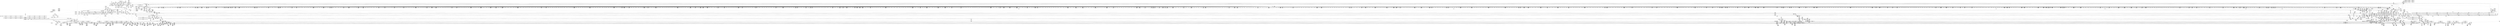 digraph {
	CE0x4f29ef0 [shape=record,shape=Mrecord,label="{CE0x4f29ef0|inode_mode_to_security_class:_tmp1|*SummSource*}"]
	CE0x5049d00 [shape=record,shape=Mrecord,label="{CE0x5049d00|avc_has_perm:_tsid|Function::avc_has_perm&Arg::tsid::|*SummSource*}"]
	CE0x4f9a000 [shape=record,shape=Mrecord,label="{CE0x4f9a000|40:_%struct.super_block*,_56:_i8*,_:_CRE_289,290_}"]
	CE0x4f373e0 [shape=record,shape=Mrecord,label="{CE0x4f373e0|inode_mode_to_security_class:_sw.bb6}"]
	CE0x4f67050 [shape=record,shape=Mrecord,label="{CE0x4f67050|may_create:_newsid|security/selinux/hooks.c, 1709}"]
	CE0x5010770 [shape=record,shape=Mrecord,label="{CE0x5010770|i64_1|*Constant*}"]
	CE0x502c770 [shape=record,shape=Mrecord,label="{CE0x502c770|272:_i8*,_:_CRE_1687,1688_}"]
	CE0x4f2e1b0 [shape=record,shape=Mrecord,label="{CE0x4f2e1b0|inode_mode_to_security_class:_entry|*SummSink*}"]
	CE0x506b990 [shape=record,shape=Mrecord,label="{CE0x506b990|may_create:_and|security/selinux/hooks.c,1728|*SummSink*}"]
	CE0x5088900 [shape=record,shape=Mrecord,label="{CE0x5088900|may_create:_retval.0}"]
	CE0x4fb9c90 [shape=record,shape=Mrecord,label="{CE0x4fb9c90|40:_%struct.super_block*,_56:_i8*,_:_CRE_808,816_|*MultipleSource*|Function::may_create&Arg::dir::|Function::selinux_inode_mknod&Arg::dir::|security/selinux/hooks.c,1713}"]
	CE0x4f798b0 [shape=record,shape=Mrecord,label="{CE0x4f798b0|i64**_getelementptr_inbounds_(_8_x_i64*_,_8_x_i64*_*___llvm_gcda_edge_table111,_i64_0,_i64_6)|*Constant*}"]
	CE0x4fa20c0 [shape=record,shape=Mrecord,label="{CE0x4fa20c0|GLOBAL:_lockdep_rcu_suspicious|*Constant*|*SummSink*}"]
	CE0x4f95850 [shape=record,shape=Mrecord,label="{CE0x4f95850|40:_%struct.super_block*,_56:_i8*,_:_CRE_16,24_|*MultipleSource*|Function::may_create&Arg::dir::|Function::selinux_inode_mknod&Arg::dir::|security/selinux/hooks.c,1713}"]
	CE0x50400b0 [shape=record,shape=Mrecord,label="{CE0x50400b0|28:_i32,_:_CRE_61,62_}"]
	CE0x4fc7aa0 [shape=record,shape=Mrecord,label="{CE0x4fc7aa0|272:_i8*,_:_CRE_607,608_}"]
	CE0x4f9a500 [shape=record,shape=Mrecord,label="{CE0x4f9a500|40:_%struct.super_block*,_56:_i8*,_:_CRE_293,294_}"]
	CE0x4f79fe0 [shape=record,shape=Mrecord,label="{CE0x4f79fe0|GLOBAL:_get_current|*Constant*}"]
	CE0x507c2d0 [shape=record,shape=Mrecord,label="{CE0x507c2d0|i64*_getelementptr_inbounds_(_26_x_i64_,_26_x_i64_*___llvm_gcov_ctr217,_i64_0,_i64_20)|*Constant*|*SummSink*}"]
	CE0x4f8c820 [shape=record,shape=Mrecord,label="{CE0x4f8c820|40:_%struct.super_block*,_56:_i8*,_:_CRE_184,185_}"]
	CE0x4fc4c20 [shape=record,shape=Mrecord,label="{CE0x4fc4c20|272:_i8*,_:_CRE_563,564_}"]
	CE0x4f7f6b0 [shape=record,shape=Mrecord,label="{CE0x4f7f6b0|40:_%struct.super_block*,_56:_i8*,_:_CRE_485,486_}"]
	CE0x4fdbb70 [shape=record,shape=Mrecord,label="{CE0x4fdbb70|272:_i8*,_:_CRE_1248,1249_}"]
	CE0x4f43400 [shape=record,shape=Mrecord,label="{CE0x4f43400|may_create:_tobool18|security/selinux/hooks.c,1728|*SummSink*}"]
	CE0x4fbbf00 [shape=record,shape=Mrecord,label="{CE0x4fbbf00|40:_%struct.super_block*,_56:_i8*,_:_CRE_877,878_}"]
	CE0x5029be0 [shape=record,shape=Mrecord,label="{CE0x5029be0|272:_i8*,_:_CRE_1646,1647_}"]
	CE0x4f26170 [shape=record,shape=Mrecord,label="{CE0x4f26170|i64*_getelementptr_inbounds_(_26_x_i64_,_26_x_i64_*___llvm_gcov_ctr217,_i64_0,_i64_6)|*Constant*|*SummSink*}"]
	CE0x4fbf100 [shape=record,shape=Mrecord,label="{CE0x4fbf100|40:_%struct.super_block*,_56:_i8*,_:_CRE_917,918_}"]
	CE0x4fbe480 [shape=record,shape=Mrecord,label="{CE0x4fbe480|40:_%struct.super_block*,_56:_i8*,_:_CRE_907,908_}"]
	CE0x5043970 [shape=record,shape=Mrecord,label="{CE0x5043970|28:_i32,_:_CRE_115,116_}"]
	CE0x4f92c50 [shape=record,shape=Mrecord,label="{CE0x4f92c50|40:_%struct.super_block*,_56:_i8*,_:_CRE_180,181_}"]
	CE0x4f9adc0 [shape=record,shape=Mrecord,label="{CE0x4f9adc0|40:_%struct.super_block*,_56:_i8*,_:_CRE_300,301_}"]
	CE0x4f2b0a0 [shape=record,shape=Mrecord,label="{CE0x4f2b0a0|may_create:_tmp3|*SummSource*}"]
	CE0x4fb6ec0 [shape=record,shape=Mrecord,label="{CE0x4fb6ec0|40:_%struct.super_block*,_56:_i8*,_:_CRE_632,640_|*MultipleSource*|Function::may_create&Arg::dir::|Function::selinux_inode_mknod&Arg::dir::|security/selinux/hooks.c,1713}"]
	CE0x4fc6670 [shape=record,shape=Mrecord,label="{CE0x4fc6670|272:_i8*,_:_CRE_588,589_}"]
	CE0x506d750 [shape=record,shape=Mrecord,label="{CE0x506d750|VOIDTB_TE:_CE_189,190_}"]
	CE0x4f90a10 [shape=record,shape=Mrecord,label="{CE0x4f90a10|40:_%struct.super_block*,_56:_i8*,_:_CRE_151,152_}"]
	CE0x4f468a0 [shape=record,shape=Mrecord,label="{CE0x4f468a0|selinux_inode_mknod:_call|security/selinux/hooks.c,2794|*SummSource*}"]
	CE0x4f368e0 [shape=record,shape=Mrecord,label="{CE0x4f368e0|inode_mode_to_security_class:_sw.epilog|*SummSource*}"]
	CE0x4f56160 [shape=record,shape=Mrecord,label="{CE0x4f56160|inode_mode_to_security_class:_sw.bb5|*SummSink*}"]
	CE0x5087700 [shape=record,shape=Mrecord,label="{CE0x5087700|get_current:_tmp4|./arch/x86/include/asm/current.h,14|*SummSink*}"]
	CE0x4fa04e0 [shape=record,shape=Mrecord,label="{CE0x4fa04e0|272:_i8*,_:_CRE_424,425_}"]
	CE0x4f503b0 [shape=record,shape=Mrecord,label="{CE0x4f503b0|i16_9|*Constant*}"]
	CE0x502c880 [shape=record,shape=Mrecord,label="{CE0x502c880|272:_i8*,_:_CRE_1872,1873_}"]
	CE0x4fdc830 [shape=record,shape=Mrecord,label="{CE0x4fdc830|272:_i8*,_:_CRE_1260,1261_}"]
	CE0x4f8d310 [shape=record,shape=Mrecord,label="{CE0x4f8d310|40:_%struct.super_block*,_56:_i8*,_:_CRE_193,194_}"]
	CE0x4f82b70 [shape=record,shape=Mrecord,label="{CE0x4f82b70|40:_%struct.super_block*,_56:_i8*,_:_CRE_571,572_}"]
	CE0x502abd0 [shape=record,shape=Mrecord,label="{CE0x502abd0|272:_i8*,_:_CRE_1661,1662_}"]
	CE0x507f020 [shape=record,shape=Mrecord,label="{CE0x507f020|may_create:_tmp59|security/selinux/hooks.c,1736|*SummSink*}"]
	CE0x4f4a760 [shape=record,shape=Mrecord,label="{CE0x4f4a760|inode_mode_to_security_class:_tmp4|security/selinux/hooks.c,1143|*SummSource*}"]
	CE0x4f4ad60 [shape=record,shape=Mrecord,label="{CE0x4f4ad60|inode_mode_to_security_class:_tmp5|security/selinux/hooks.c,1143}"]
	CE0x4fe00a0 [shape=record,shape=Mrecord,label="{CE0x4fe00a0|272:_i8*,_:_CRE_1332,1333_}"]
	CE0x5065640 [shape=record,shape=Mrecord,label="{CE0x5065640|VOIDTB_TE:_CE_24,40_|*MultipleSource*|Function::may_create&Arg::dentry::|Function::selinux_inode_mknod&Arg::dentry::|security/selinux/hooks.c,1730}"]
	CE0x4f38f50 [shape=record,shape=Mrecord,label="{CE0x4f38f50|may_create:_if.then}"]
	CE0x4fdd4f0 [shape=record,shape=Mrecord,label="{CE0x4fdd4f0|272:_i8*,_:_CRE_1272,1273_}"]
	CE0x4fcc930 [shape=record,shape=Mrecord,label="{CE0x4fcc930|272:_i8*,_:_CRE_280,288_|*MultipleSource*|*LoadInst*|security/selinux/hooks.c,1714|security/selinux/hooks.c,1714}"]
	CE0x506c540 [shape=record,shape=Mrecord,label="{CE0x506c540|VOIDTB_TE:_CE_172,173_}"]
	CE0x4f74920 [shape=record,shape=Mrecord,label="{CE0x4f74920|_call_void___llvm_gcov_indirect_counter_increment(i32*___llvm_gcov_global_state_pred112,_i64**_getelementptr_inbounds_(_8_x_i64*_,_8_x_i64*_*___llvm_gcda_edge_table111,_i64_0,_i64_4)),_!dbg_!27719|security/selinux/hooks.c,1147|*SummSink*}"]
	CE0x4f3c400 [shape=record,shape=Mrecord,label="{CE0x4f3c400|40:_%struct.super_block*,_56:_i8*,_:_CRE_32,40_|*MultipleSource*|Function::may_create&Arg::dir::|Function::selinux_inode_mknod&Arg::dir::|security/selinux/hooks.c,1713}"]
	CE0x4fd1730 [shape=record,shape=Mrecord,label="{CE0x4fd1730|VOIDTB_TE:_CE_304,305_}"]
	CE0x4fdefa0 [shape=record,shape=Mrecord,label="{CE0x4fdefa0|272:_i8*,_:_CRE_1316,1317_}"]
	CE0x5041d30 [shape=record,shape=Mrecord,label="{CE0x5041d30|28:_i32,_:_CRE_88,89_}"]
	CE0x5041230 [shape=record,shape=Mrecord,label="{CE0x5041230|28:_i32,_:_CRE_77,78_}"]
	CE0x4fd8980 [shape=record,shape=Mrecord,label="{CE0x4fd8980|272:_i8*,_:_CRE_720,736_|*MultipleSource*|*LoadInst*|security/selinux/hooks.c,1714|security/selinux/hooks.c,1714}"]
	CE0x5042dc0 [shape=record,shape=Mrecord,label="{CE0x5042dc0|28:_i32,_:_CRE_104,105_}"]
	CE0x502b230 [shape=record,shape=Mrecord,label="{CE0x502b230|272:_i8*,_:_CRE_1667,1668_}"]
	CE0x4f28200 [shape=record,shape=Mrecord,label="{CE0x4f28200|i64**_getelementptr_inbounds_(_8_x_i64*_,_8_x_i64*_*___llvm_gcda_edge_table111,_i64_0,_i64_1)|*Constant*|*SummSink*}"]
	CE0x4f165d0 [shape=record,shape=Mrecord,label="{CE0x4f165d0|inode_mode_to_security_class:_tmp13|security/selinux/hooks.c,1151|*SummSource*}"]
	CE0x4fa4520 [shape=record,shape=Mrecord,label="{CE0x4fa4520|i32_78|*Constant*|*SummSink*}"]
	CE0x4fa2250 [shape=record,shape=Mrecord,label="{CE0x4fa2250|i32_1706|*Constant*}"]
	CE0x4f353b0 [shape=record,shape=Mrecord,label="{CE0x4f353b0|GLOBAL:___llvm_gcov_global_state_pred112|Global_var:__llvm_gcov_global_state_pred112|*SummSink*}"]
	CE0x4f4fbe0 [shape=record,shape=Mrecord,label="{CE0x4f4fbe0|inode_mode_to_security_class:_tmp16|security/selinux/hooks.c,1157|*SummSource*}"]
	CE0x5063b20 [shape=record,shape=Mrecord,label="{CE0x5063b20|may_create:_tmp43|security/selinux/hooks.c,1728|*SummSink*}"]
	CE0x506c200 [shape=record,shape=Mrecord,label="{CE0x506c200|i64_16|*Constant*|*SummSink*}"]
	CE0x4f66750 [shape=record,shape=Mrecord,label="{CE0x4f66750|GLOBAL:___llvm_gcov_ctr217|Global_var:__llvm_gcov_ctr217|*SummSink*}"]
	CE0x4f8f4d0 [shape=record,shape=Mrecord,label="{CE0x4f8f4d0|__llvm_gcov_indirect_counter_increment:_pred|*SummSink*}"]
	CE0x502cd90 [shape=record,shape=Mrecord,label="{CE0x502cd90|272:_i8*,_:_CRE_1712,1720_|*MultipleSource*|*LoadInst*|security/selinux/hooks.c,1714|security/selinux/hooks.c,1714}"]
	CE0x4fd2700 [shape=record,shape=Mrecord,label="{CE0x4fd2700|VOIDTB_TE:_CE_316,317_}"]
	CE0x4fc2ea0 [shape=record,shape=Mrecord,label="{CE0x4fc2ea0|may_create:_tmp22|*LoadInst*|security/selinux/hooks.c,1713|*SummSource*}"]
	CE0x50488a0 [shape=record,shape=Mrecord,label="{CE0x50488a0|may_create:_tmp33|security/selinux/hooks.c,1725}"]
	CE0x503df20 [shape=record,shape=Mrecord,label="{CE0x503df20|28:_i32,_:_CRE_10,11_}"]
	CE0x4fa3680 [shape=record,shape=Mrecord,label="{CE0x4fa3680|may_create:_tmp16|security/selinux/hooks.c,1706|*SummSource*}"]
	CE0x4f7b6d0 [shape=record,shape=Mrecord,label="{CE0x4f7b6d0|_call_void___llvm_gcov_indirect_counter_increment(i32*___llvm_gcov_global_state_pred112,_i64**_getelementptr_inbounds_(_8_x_i64*_,_8_x_i64*_*___llvm_gcda_edge_table111,_i64_0,_i64_7)),_!dbg_!27722|security/selinux/hooks.c,1153}"]
	CE0x4fc9850 [shape=record,shape=Mrecord,label="{CE0x4fc9850|272:_i8*,_:_CRE_72,80_|*MultipleSource*|*LoadInst*|security/selinux/hooks.c,1714|security/selinux/hooks.c,1714}"]
	CE0x4f91710 [shape=record,shape=Mrecord,label="{CE0x4f91710|40:_%struct.super_block*,_56:_i8*,_:_CRE_163,164_}"]
	CE0x4f8fc70 [shape=record,shape=Mrecord,label="{CE0x4f8fc70|i64_4|*Constant*}"]
	CE0x50299c0 [shape=record,shape=Mrecord,label="{CE0x50299c0|272:_i8*,_:_CRE_1644,1645_}"]
	CE0x6bcc670 [shape=record,shape=Mrecord,label="{CE0x6bcc670|_call_void_mcount()_#3}"]
	CE0x50694e0 [shape=record,shape=Mrecord,label="{CE0x50694e0|VOIDTB_TE:_CE_96,104_|*MultipleSource*|Function::may_create&Arg::dentry::|Function::selinux_inode_mknod&Arg::dentry::|security/selinux/hooks.c,1730}"]
	CE0x50676c0 [shape=record,shape=Mrecord,label="{CE0x50676c0|VOIDTB_TE:_CE_158,159_}"]
	CE0x507ddb0 [shape=record,shape=Mrecord,label="{CE0x507ddb0|i64_17|*Constant*}"]
	CE0x50697b0 [shape=record,shape=Mrecord,label="{CE0x50697b0|VOIDTB_TE:_CE_144,145_}"]
	CE0x4f3e380 [shape=record,shape=Mrecord,label="{CE0x4f3e380|inode_mode_to_security_class:_sw.bb3}"]
	CE0x5041930 [shape=record,shape=Mrecord,label="{CE0x5041930|28:_i32,_:_CRE_84,85_}"]
	CE0x4f96cc0 [shape=record,shape=Mrecord,label="{CE0x4f96cc0|40:_%struct.super_block*,_56:_i8*,_:_CRE_248,249_}"]
	CE0x5081140 [shape=record,shape=Mrecord,label="{CE0x5081140|may_create:_tmp62|security/selinux/hooks.c,1739|*SummSink*}"]
	CE0x4fbc7c0 [shape=record,shape=Mrecord,label="{CE0x4fbc7c0|40:_%struct.super_block*,_56:_i8*,_:_CRE_884,885_}"]
	CE0x4fd3730 [shape=record,shape=Mrecord,label="{CE0x4fd3730|may_create:_tmp49|security/selinux/hooks.c,1731|*SummSink*}"]
	CE0x502bef0 [shape=record,shape=Mrecord,label="{CE0x502bef0|272:_i8*,_:_CRE_1679,1680_}"]
	CE0x4f67e00 [shape=record,shape=Mrecord,label="{CE0x4f67e00|may_create:_tmp8|security/selinux/hooks.c,1706}"]
	CE0x4f57bd0 [shape=record,shape=Mrecord,label="{CE0x4f57bd0|may_create:_do.end}"]
	CE0x4f23ea0 [shape=record,shape=Mrecord,label="{CE0x4f23ea0|_ret_i32_%call1,_!dbg_!27717|security/selinux/hooks.c,2794}"]
	CE0x4f67780 [shape=record,shape=Mrecord,label="{CE0x4f67780|i64_0|*Constant*|*SummSink*}"]
	CE0x4fe02c0 [shape=record,shape=Mrecord,label="{CE0x4fe02c0|272:_i8*,_:_CRE_1334,1335_}"]
	CE0x506d640 [shape=record,shape=Mrecord,label="{CE0x506d640|VOIDTB_TE:_CE_188,189_}"]
	CE0x4f96900 [shape=record,shape=Mrecord,label="{CE0x4f96900|40:_%struct.super_block*,_56:_i8*,_:_CRE_245,246_}"]
	CE0x50408b0 [shape=record,shape=Mrecord,label="{CE0x50408b0|28:_i32,_:_CRE_69,70_}"]
	CE0x4f971c0 [shape=record,shape=Mrecord,label="{CE0x4f971c0|40:_%struct.super_block*,_56:_i8*,_:_CRE_252,253_}"]
	CE0x4f27fe0 [shape=record,shape=Mrecord,label="{CE0x4f27fe0|i64**_getelementptr_inbounds_(_8_x_i64*_,_8_x_i64*_*___llvm_gcda_edge_table111,_i64_0,_i64_1)|*Constant*}"]
	CE0x4fc4e00 [shape=record,shape=Mrecord,label="{CE0x4fc4e00|272:_i8*,_:_CRE_565,566_}"]
	CE0x4f97440 [shape=record,shape=Mrecord,label="{CE0x4f97440|40:_%struct.super_block*,_56:_i8*,_:_CRE_254,255_}"]
	CE0x4f89630 [shape=record,shape=Mrecord,label="{CE0x4f89630|may_create:_tmp34|security/selinux/hooks.c,1726|*SummSink*}"]
	CE0x4fbdd00 [shape=record,shape=Mrecord,label="{CE0x4fbdd00|40:_%struct.super_block*,_56:_i8*,_:_CRE_901,902_}"]
	CE0x4f9a140 [shape=record,shape=Mrecord,label="{CE0x4f9a140|40:_%struct.super_block*,_56:_i8*,_:_CRE_290,291_}"]
	CE0x4fcff20 [shape=record,shape=Mrecord,label="{CE0x4fcff20|272:_i8*,_:_CRE_392,393_}"]
	CE0x5027490 [shape=record,shape=Mrecord,label="{CE0x5027490|272:_i8*,_:_CRE_1592,1596_|*MultipleSource*|*LoadInst*|security/selinux/hooks.c,1714|security/selinux/hooks.c,1714}"]
	CE0x4f84d30 [shape=record,shape=Mrecord,label="{CE0x4f84d30|40:_%struct.super_block*,_56:_i8*,_:_CRE_598,599_}"]
	CE0x4f9d2d0 [shape=record,shape=Mrecord,label="{CE0x4f9d2d0|40:_%struct.super_block*,_56:_i8*,_:_CRE_408,416_|*MultipleSource*|Function::may_create&Arg::dir::|Function::selinux_inode_mknod&Arg::dir::|security/selinux/hooks.c,1713}"]
	CE0x4f84830 [shape=record,shape=Mrecord,label="{CE0x4f84830|40:_%struct.super_block*,_56:_i8*,_:_CRE_594,595_}"]
	CE0x4fb8210 [shape=record,shape=Mrecord,label="{CE0x4fb8210|40:_%struct.super_block*,_56:_i8*,_:_CRE_696,704_|*MultipleSource*|Function::may_create&Arg::dir::|Function::selinux_inode_mknod&Arg::dir::|security/selinux/hooks.c,1713}"]
	CE0x4fc6890 [shape=record,shape=Mrecord,label="{CE0x4fc6890|272:_i8*,_:_CRE_590,591_}"]
	CE0x50892d0 [shape=record,shape=Mrecord,label="{CE0x50892d0|i64*_getelementptr_inbounds_(_26_x_i64_,_26_x_i64_*___llvm_gcov_ctr217,_i64_0,_i64_25)|*Constant*|*SummSource*}"]
	CE0x4f83a70 [shape=record,shape=Mrecord,label="{CE0x4f83a70|40:_%struct.super_block*,_56:_i8*,_:_CRE_583,584_}"]
	CE0x4fc9640 [shape=record,shape=Mrecord,label="{CE0x4fc9640|272:_i8*,_:_CRE_632,640_|*MultipleSource*|*LoadInst*|security/selinux/hooks.c,1714|security/selinux/hooks.c,1714}"]
	CE0x4f3e310 [shape=record,shape=Mrecord,label="{CE0x4f3e310|may_create:_tmp2}"]
	CE0x4fc0d50 [shape=record,shape=Mrecord,label="{CE0x4fc0d50|40:_%struct.super_block*,_56:_i8*,_:_CRE_933,934_}"]
	CE0x4fc8980 [shape=record,shape=Mrecord,label="{CE0x4fc8980|272:_i8*,_:_CRE_621,622_}"]
	CE0x506cba0 [shape=record,shape=Mrecord,label="{CE0x506cba0|VOIDTB_TE:_CE_178,179_}"]
	CE0x4fd4b20 [shape=record,shape=Mrecord,label="{CE0x4fd4b20|272:_i8*,_:_CRE_320,328_|*MultipleSource*|*LoadInst*|security/selinux/hooks.c,1714|security/selinux/hooks.c,1714}"]
	CE0x4f6b220 [shape=record,shape=Mrecord,label="{CE0x4f6b220|may_create:_tmp8|security/selinux/hooks.c,1706|*SummSource*}"]
	CE0x4f91fd0 [shape=record,shape=Mrecord,label="{CE0x4f91fd0|40:_%struct.super_block*,_56:_i8*,_:_CRE_170,171_}"]
	CE0x5026d60 [shape=record,shape=Mrecord,label="{CE0x5026d60|272:_i8*,_:_CRE_1392,1536_|*MultipleSource*|*LoadInst*|security/selinux/hooks.c,1714|security/selinux/hooks.c,1714}"]
	CE0x50831d0 [shape=record,shape=Mrecord,label="{CE0x50831d0|__llvm_gcov_indirect_counter_increment:_counter}"]
	CE0x4f75cb0 [shape=record,shape=Mrecord,label="{CE0x4f75cb0|inode_mode_to_security_class:_tmp9|security/selinux/hooks.c,1147|*SummSink*}"]
	CE0x4f4c200 [shape=record,shape=Mrecord,label="{CE0x4f4c200|may_create:_create_sid|security/selinux/hooks.c,1717|*SummSource*}"]
	CE0x4f1bd50 [shape=record,shape=Mrecord,label="{CE0x4f1bd50|selinux_inode_mknod:_mode|Function::selinux_inode_mknod&Arg::mode::|*SummSource*}"]
	CE0x4f97940 [shape=record,shape=Mrecord,label="{CE0x4f97940|40:_%struct.super_block*,_56:_i8*,_:_CRE_258,259_}"]
	CE0x503e140 [shape=record,shape=Mrecord,label="{CE0x503e140|28:_i32,_:_CRE_13,14_}"]
	CE0x4f9f4f0 [shape=record,shape=Mrecord,label="{CE0x4f9f4f0|272:_i8*,_:_CRE_409,410_}"]
	CE0x4f31090 [shape=record,shape=Mrecord,label="{CE0x4f31090|GLOBAL:_may_create|*Constant*|*SummSink*}"]
	CE0x4fd7ea0 [shape=record,shape=Mrecord,label="{CE0x4fd7ea0|272:_i8*,_:_CRE_664,672_|*MultipleSource*|*LoadInst*|security/selinux/hooks.c,1714|security/selinux/hooks.c,1714}"]
	CE0x4f841f0 [shape=record,shape=Mrecord,label="{CE0x4f841f0|40:_%struct.super_block*,_56:_i8*,_:_CRE_589,590_}"]
	CE0x4fdbd90 [shape=record,shape=Mrecord,label="{CE0x4fdbd90|272:_i8*,_:_CRE_1250,1251_}"]
	CE0x4f670c0 [shape=record,shape=Mrecord,label="{CE0x4f670c0|may_create:_newsid|security/selinux/hooks.c, 1709|*SummSource*}"]
	CE0x4f9f820 [shape=record,shape=Mrecord,label="{CE0x4f9f820|272:_i8*,_:_CRE_412,413_}"]
	CE0x4f6ba70 [shape=record,shape=Mrecord,label="{CE0x4f6ba70|get_current:_tmp1|*SummSink*}"]
	CE0x4f82f30 [shape=record,shape=Mrecord,label="{CE0x4f82f30|40:_%struct.super_block*,_56:_i8*,_:_CRE_574,575_}"]
	CE0x507dca0 [shape=record,shape=Mrecord,label="{CE0x507dca0|i64_18|*Constant*|*SummSink*}"]
	CE0x4f580d0 [shape=record,shape=Mrecord,label="{CE0x4f580d0|inode_mode_to_security_class:_bb}"]
	CE0x4fc6de0 [shape=record,shape=Mrecord,label="{CE0x4fc6de0|272:_i8*,_:_CRE_595,596_}"]
	CE0x50297a0 [shape=record,shape=Mrecord,label="{CE0x50297a0|272:_i8*,_:_CRE_1642,1643_}"]
	CE0x4f92ed0 [shape=record,shape=Mrecord,label="{CE0x4f92ed0|40:_%struct.super_block*,_56:_i8*,_:_CRE_182,183_}"]
	CE0x4fa19a0 [shape=record,shape=Mrecord,label="{CE0x4fa19a0|i8*_getelementptr_inbounds_(_25_x_i8_,_25_x_i8_*_.str3,_i32_0,_i32_0)|*Constant*|*SummSource*}"]
	CE0x4f82df0 [shape=record,shape=Mrecord,label="{CE0x4f82df0|40:_%struct.super_block*,_56:_i8*,_:_CRE_573,574_}"]
	CE0x4f90c50 [shape=record,shape=Mrecord,label="{CE0x4f90c50|40:_%struct.super_block*,_56:_i8*,_:_CRE_154,155_}"]
	CE0x5046ee0 [shape=record,shape=Mrecord,label="{CE0x5046ee0|may_create:_tmp34|security/selinux/hooks.c,1726|*SummSource*}"]
	CE0x4f9f600 [shape=record,shape=Mrecord,label="{CE0x4f9f600|272:_i8*,_:_CRE_410,411_}"]
	CE0x4f84fb0 [shape=record,shape=Mrecord,label="{CE0x4f84fb0|40:_%struct.super_block*,_56:_i8*,_:_CRE_600,601_}"]
	CE0x4f90010 [shape=record,shape=Mrecord,label="{CE0x4f90010|i64_5|*Constant*}"]
	CE0x4fd9fd0 [shape=record,shape=Mrecord,label="{CE0x4fd9fd0|272:_i8*,_:_CRE_1222,1223_}"]
	CE0x4fdcfa0 [shape=record,shape=Mrecord,label="{CE0x4fdcfa0|272:_i8*,_:_CRE_1267,1268_}"]
	CE0x4fc0ad0 [shape=record,shape=Mrecord,label="{CE0x4fc0ad0|40:_%struct.super_block*,_56:_i8*,_:_CRE_931,932_}"]
	CE0x4fc1110 [shape=record,shape=Mrecord,label="{CE0x4fc1110|40:_%struct.super_block*,_56:_i8*,_:_CRE_936,944_|*MultipleSource*|Function::may_create&Arg::dir::|Function::selinux_inode_mknod&Arg::dir::|security/selinux/hooks.c,1713}"]
	CE0x4f807c0 [shape=record,shape=Mrecord,label="{CE0x4f807c0|40:_%struct.super_block*,_56:_i8*,_:_CRE_528,536_|*MultipleSource*|Function::may_create&Arg::dir::|Function::selinux_inode_mknod&Arg::dir::|security/selinux/hooks.c,1713}"]
	CE0x4fd7ca0 [shape=record,shape=Mrecord,label="{CE0x4fd7ca0|272:_i8*,_:_CRE_656,664_|*MultipleSource*|*LoadInst*|security/selinux/hooks.c,1714|security/selinux/hooks.c,1714}"]
	CE0x4fbba00 [shape=record,shape=Mrecord,label="{CE0x4fbba00|40:_%struct.super_block*,_56:_i8*,_:_CRE_873,874_}"]
	CE0x506d860 [shape=record,shape=Mrecord,label="{CE0x506d860|VOIDTB_TE:_CE_190,191_}"]
	CE0x4fda850 [shape=record,shape=Mrecord,label="{CE0x4fda850|272:_i8*,_:_CRE_1230,1231_}"]
	CE0x5042ed0 [shape=record,shape=Mrecord,label="{CE0x5042ed0|28:_i32,_:_CRE_105,106_}"]
	CE0x4f67200 [shape=record,shape=Mrecord,label="{CE0x4f67200|may_create:_call|security/selinux/hooks.c,1706|*SummSource*}"]
	CE0x508ae90 [shape=record,shape=Mrecord,label="{CE0x508ae90|may_create:_call32|security/selinux/hooks.c,1739|*SummSink*}"]
	CE0x50861b0 [shape=record,shape=Mrecord,label="{CE0x50861b0|i64*_getelementptr_inbounds_(_2_x_i64_,_2_x_i64_*___llvm_gcov_ctr98,_i64_0,_i64_0)|*Constant*|*SummSource*}"]
	CE0x4f2a430 [shape=record,shape=Mrecord,label="{CE0x4f2a430|inode_mode_to_security_class:_tmp4|security/selinux/hooks.c,1143}"]
	CE0x4fbd1c0 [shape=record,shape=Mrecord,label="{CE0x4fbd1c0|40:_%struct.super_block*,_56:_i8*,_:_CRE_892,893_}"]
	CE0x5065a70 [shape=record,shape=Mrecord,label="{CE0x5065a70|may_create:_sid21|security/selinux/hooks.c,1729|*SummSink*}"]
	CE0x4f9be00 [shape=record,shape=Mrecord,label="{CE0x4f9be00|40:_%struct.super_block*,_56:_i8*,_:_CRE_320,328_|*MultipleSource*|Function::may_create&Arg::dir::|Function::selinux_inode_mknod&Arg::dir::|security/selinux/hooks.c,1713}"]
	CE0x4f3cdc0 [shape=record,shape=Mrecord,label="{CE0x4f3cdc0|40:_%struct.super_block*,_56:_i8*,_:_CRE_80,88_|*MultipleSource*|Function::may_create&Arg::dir::|Function::selinux_inode_mknod&Arg::dir::|security/selinux/hooks.c,1713}"]
	CE0x4fd3f10 [shape=record,shape=Mrecord,label="{CE0x4fd3f10|may_create:_tmp51|security/selinux/hooks.c,1732}"]
	CE0x5049630 [shape=record,shape=Mrecord,label="{CE0x5049630|avc_has_perm:_requested|Function::avc_has_perm&Arg::requested::|*SummSink*}"]
	CE0x4fa5660 [shape=record,shape=Mrecord,label="{CE0x4fa5660|may_create:_security|security/selinux/hooks.c,1706|*SummSink*}"]
	CE0x50840a0 [shape=record,shape=Mrecord,label="{CE0x50840a0|__llvm_gcov_indirect_counter_increment:_tmp5}"]
	CE0x4f9b2c0 [shape=record,shape=Mrecord,label="{CE0x4f9b2c0|40:_%struct.super_block*,_56:_i8*,_:_CRE_304,305_}"]
	CE0x4fbbb40 [shape=record,shape=Mrecord,label="{CE0x4fbbb40|40:_%struct.super_block*,_56:_i8*,_:_CRE_874,875_}"]
	CE0x4f994c0 [shape=record,shape=Mrecord,label="{CE0x4f994c0|40:_%struct.super_block*,_56:_i8*,_:_CRE_280,281_}"]
	CE0x4f42190 [shape=record,shape=Mrecord,label="{CE0x4f42190|may_create:_call4|security/selinux/hooks.c,1706|*SummSink*}"]
	CE0x4fcd110 [shape=record,shape=Mrecord,label="{CE0x4fcd110|272:_i8*,_:_CRE_429,430_}"]
	CE0x50679f0 [shape=record,shape=Mrecord,label="{CE0x50679f0|VOIDTB_TE:_CE_161,162_}"]
	CE0x4fd45b0 [shape=record,shape=Mrecord,label="{CE0x4fd45b0|may_create:_tmp52|security/selinux/hooks.c,1732|*SummSink*}"]
	CE0x507f950 [shape=record,shape=Mrecord,label="{CE0x507f950|i64*_getelementptr_inbounds_(_26_x_i64_,_26_x_i64_*___llvm_gcov_ctr217,_i64_0,_i64_23)|*Constant*|*SummSource*}"]
	CE0x4fa5410 [shape=record,shape=Mrecord,label="{CE0x4fa5410|i32_22|*Constant*|*SummSink*}"]
	CE0x5046b20 [shape=record,shape=Mrecord,label="{CE0x5046b20|may_create:_tobool15|security/selinux/hooks.c,1725|*SummSource*}"]
	CE0x506fd90 [shape=record,shape=Mrecord,label="{CE0x506fd90|VOIDTB_TE:_CE_232,240_|*MultipleSource*|Function::may_create&Arg::dentry::|Function::selinux_inode_mknod&Arg::dentry::|security/selinux/hooks.c,1730}"]
	CE0x4f39f10 [shape=record,shape=Mrecord,label="{CE0x4f39f10|may_create:_if.end30|*SummSink*}"]
	CE0x4f9af00 [shape=record,shape=Mrecord,label="{CE0x4f9af00|40:_%struct.super_block*,_56:_i8*,_:_CRE_301,302_}"]
	CE0x4fba510 [shape=record,shape=Mrecord,label="{CE0x4fba510|40:_%struct.super_block*,_56:_i8*,_:_CRE_840,848_|*MultipleSource*|Function::may_create&Arg::dir::|Function::selinux_inode_mknod&Arg::dir::|security/selinux/hooks.c,1713}"]
	CE0x4f4f620 [shape=record,shape=Mrecord,label="{CE0x4f4f620|i64**_getelementptr_inbounds_(_8_x_i64*_,_8_x_i64*_*___llvm_gcda_edge_table111,_i64_0,_i64_0)|*Constant*}"]
	CE0x5045560 [shape=record,shape=Mrecord,label="{CE0x5045560|may_create:_tmp29|security/selinux/hooks.c,1722|*SummSink*}"]
	CE0x4f46e60 [shape=record,shape=Mrecord,label="{CE0x4f46e60|GLOBAL:_inode_mode_to_security_class|*Constant*|*SummSink*}"]
	CE0x506a6a0 [shape=record,shape=Mrecord,label="{CE0x506a6a0|VOIDTB_TE:_CE_56,64_|*MultipleSource*|Function::may_create&Arg::dentry::|Function::selinux_inode_mknod&Arg::dentry::|security/selinux/hooks.c,1730}"]
	CE0x5044b60 [shape=record,shape=Mrecord,label="{CE0x5044b60|28:_i32,_:_CRE_184,192_|*MultipleSource*|*LoadInst*|security/selinux/hooks.c,1713|security/selinux/hooks.c,1713|security/selinux/hooks.c,1722}"]
	CE0x4fc3580 [shape=record,shape=Mrecord,label="{CE0x4fc3580|272:_i8*,_:_CRE_32,40_|*MultipleSource*|*LoadInst*|security/selinux/hooks.c,1714|security/selinux/hooks.c,1714}"]
	CE0x4f54830 [shape=record,shape=Mrecord,label="{CE0x4f54830|inode_mode_to_security_class:_conv|security/selinux/hooks.c,1139}"]
	CE0x4f308a0 [shape=record,shape=Mrecord,label="{CE0x4f308a0|i64*_getelementptr_inbounds_(_2_x_i64_,_2_x_i64_*___llvm_gcov_ctr226,_i64_0,_i64_0)|*Constant*|*SummSource*}"]
	CE0x4f369c0 [shape=record,shape=Mrecord,label="{CE0x4f369c0|inode_mode_to_security_class:_sw.epilog|*SummSink*}"]
	CE0x4fb9610 [shape=record,shape=Mrecord,label="{CE0x4fb9610|40:_%struct.super_block*,_56:_i8*,_:_CRE_776,792_|*MultipleSource*|Function::may_create&Arg::dir::|Function::selinux_inode_mknod&Arg::dir::|security/selinux/hooks.c,1713}"]
	CE0x4f96e00 [shape=record,shape=Mrecord,label="{CE0x4f96e00|40:_%struct.super_block*,_56:_i8*,_:_CRE_249,250_}"]
	CE0x4fcddd0 [shape=record,shape=Mrecord,label="{CE0x4fcddd0|272:_i8*,_:_CRE_441,442_}"]
	CE0x4fda630 [shape=record,shape=Mrecord,label="{CE0x4fda630|272:_i8*,_:_CRE_1228,1229_}"]
	CE0x5082a50 [shape=record,shape=Mrecord,label="{CE0x5082a50|may_create:_sid31|security/selinux/hooks.c,1739|*SummSink*}"]
	CE0x5055970 [shape=record,shape=Mrecord,label="{CE0x5055970|i32_5|*Constant*|*SummSource*}"]
	CE0x4fb93d0 [shape=record,shape=Mrecord,label="{CE0x4fb93d0|40:_%struct.super_block*,_56:_i8*,_:_CRE_768,776_|*MultipleSource*|Function::may_create&Arg::dir::|Function::selinux_inode_mknod&Arg::dir::|security/selinux/hooks.c,1713}"]
	CE0x5043fd0 [shape=record,shape=Mrecord,label="{CE0x5043fd0|28:_i32,_:_CRE_128,136_|*MultipleSource*|*LoadInst*|security/selinux/hooks.c,1713|security/selinux/hooks.c,1713|security/selinux/hooks.c,1722}"]
	CE0x4fc32d0 [shape=record,shape=Mrecord,label="{CE0x4fc32d0|272:_i8*,_:_CRE_20,21_|*MultipleSource*|*LoadInst*|security/selinux/hooks.c,1714|security/selinux/hooks.c,1714}"]
	CE0x4fc9530 [shape=record,shape=Mrecord,label="{CE0x4fc9530|272:_i8*,_:_CRE_1208,1209_}"]
	CE0x4f6a840 [shape=record,shape=Mrecord,label="{CE0x4f6a840|may_create:_tmp11|security/selinux/hooks.c,1706|*SummSink*}"]
	CE0x4f9bb80 [shape=record,shape=Mrecord,label="{CE0x4f9bb80|40:_%struct.super_block*,_56:_i8*,_:_CRE_311,312_}"]
	CE0x4f36cf0 [shape=record,shape=Mrecord,label="{CE0x4f36cf0|may_create:_tmp5|security/selinux/hooks.c,1706|*SummSink*}"]
	CE0x4f2bcd0 [shape=record,shape=Mrecord,label="{CE0x4f2bcd0|may_create:_if.end25|*SummSink*}"]
	CE0x502f200 [shape=record,shape=Mrecord,label="{CE0x502f200|272:_i8*,_:_CRE_1874,1875_}"]
	CE0x5045ac0 [shape=record,shape=Mrecord,label="{CE0x5045ac0|_ret_i32_%retval.0,_!dbg_!27728|security/selinux/avc.c,775}"]
	CE0x4f80580 [shape=record,shape=Mrecord,label="{CE0x4f80580|40:_%struct.super_block*,_56:_i8*,_:_CRE_520,528_|*MultipleSource*|Function::may_create&Arg::dir::|Function::selinux_inode_mknod&Arg::dir::|security/selinux/hooks.c,1713}"]
	CE0x5042930 [shape=record,shape=Mrecord,label="{CE0x5042930|28:_i32,_:_CRE_100,101_}"]
	CE0x5084030 [shape=record,shape=Mrecord,label="{CE0x5084030|__llvm_gcov_indirect_counter_increment:_tmp6|*SummSource*}"]
	CE0x4f91ad0 [shape=record,shape=Mrecord,label="{CE0x4f91ad0|40:_%struct.super_block*,_56:_i8*,_:_CRE_166,167_}"]
	CE0x4f80e80 [shape=record,shape=Mrecord,label="{CE0x4f80e80|40:_%struct.super_block*,_56:_i8*,_:_CRE_544,552_|*MultipleSource*|Function::may_create&Arg::dir::|Function::selinux_inode_mknod&Arg::dir::|security/selinux/hooks.c,1713}"]
	CE0x4f46470 [shape=record,shape=Mrecord,label="{CE0x4f46470|COLLAPSED:_GCMRE___llvm_gcov_ctr110_internal_global_18_x_i64_zeroinitializer:_elem_0:default:}"]
	CE0x4f16970 [shape=record,shape=Mrecord,label="{CE0x4f16970|selinux_inode_mknod:_dentry|Function::selinux_inode_mknod&Arg::dentry::|*SummSource*}"]
	CE0x4f6ced0 [shape=record,shape=Mrecord,label="{CE0x4f6ced0|i1_true|*Constant*}"]
	CE0x5068fc0 [shape=record,shape=Mrecord,label="{CE0x5068fc0|VOIDTB_TE:_CE_91,92_}"]
	CE0x5085550 [shape=record,shape=Mrecord,label="{CE0x5085550|__llvm_gcov_indirect_counter_increment:_exit|*SummSource*}"]
	CE0x50551f0 [shape=record,shape=Mrecord,label="{CE0x50551f0|may_create:_tmp40|security/selinux/hooks.c,1728}"]
	CE0x50699c0 [shape=record,shape=Mrecord,label="{CE0x50699c0|VOIDTB_TE:_CE_145,146_}"]
	CE0x4f8ce10 [shape=record,shape=Mrecord,label="{CE0x4f8ce10|40:_%struct.super_block*,_56:_i8*,_:_CRE_189,190_}"]
	CE0x4f83070 [shape=record,shape=Mrecord,label="{CE0x4f83070|40:_%struct.super_block*,_56:_i8*,_:_CRE_575,576_}"]
	CE0x4fbf380 [shape=record,shape=Mrecord,label="{CE0x4fbf380|40:_%struct.super_block*,_56:_i8*,_:_CRE_919,920_}"]
	CE0x4fd24e0 [shape=record,shape=Mrecord,label="{CE0x4fd24e0|VOIDTB_TE:_CE_314,315_}"]
	CE0x5048da0 [shape=record,shape=Mrecord,label="{CE0x5048da0|avc_has_perm:_entry|*SummSource*}"]
	CE0x4f83930 [shape=record,shape=Mrecord,label="{CE0x4f83930|40:_%struct.super_block*,_56:_i8*,_:_CRE_582,583_}"]
	CE0x5041630 [shape=record,shape=Mrecord,label="{CE0x5041630|28:_i32,_:_CRE_81,82_}"]
	CE0x4fd2d60 [shape=record,shape=Mrecord,label="{CE0x4fd2d60|may_create:_call22|security/selinux/hooks.c,1729|*SummSink*}"]
	CE0x4fe1090 [shape=record,shape=Mrecord,label="{CE0x4fe1090|272:_i8*,_:_CRE_1347,1348_}"]
	CE0x502ee60 [shape=record,shape=Mrecord,label="{CE0x502ee60|272:_i8*,_:_CRE_1864,1872_|*MultipleSource*|*LoadInst*|security/selinux/hooks.c,1714|security/selinux/hooks.c,1714}"]
	CE0x4f68000 [shape=record,shape=Mrecord,label="{CE0x4f68000|i32_-1|*Constant*|*SummSink*}"]
	CE0x4fbc680 [shape=record,shape=Mrecord,label="{CE0x4fbc680|40:_%struct.super_block*,_56:_i8*,_:_CRE_883,884_}"]
	CE0x4fdee90 [shape=record,shape=Mrecord,label="{CE0x4fdee90|272:_i8*,_:_CRE_1315,1316_}"]
	CE0x4f49690 [shape=record,shape=Mrecord,label="{CE0x4f49690|may_create:_tmp38|security/selinux/hooks.c,1728}"]
	CE0x4fb69c0 [shape=record,shape=Mrecord,label="{CE0x4fb69c0|40:_%struct.super_block*,_56:_i8*,_:_CRE_621,622_}"]
	CE0x4fd6d20 [shape=record,shape=Mrecord,label="{CE0x4fd6d20|272:_i8*,_:_CRE_0,8_|*MultipleSource*|*LoadInst*|security/selinux/hooks.c,1714|security/selinux/hooks.c,1714}"]
	CE0x4f2aca0 [shape=record,shape=Mrecord,label="{CE0x4f2aca0|i64**_getelementptr_inbounds_(_8_x_i64*_,_8_x_i64*_*___llvm_gcda_edge_table111,_i64_0,_i64_2)|*Constant*|*SummSource*}"]
	CE0x4f8ed60 [shape=record,shape=Mrecord,label="{CE0x4f8ed60|40:_%struct.super_block*,_56:_i8*,_:_CRE_240,241_}"]
	CE0x503f490 [shape=record,shape=Mrecord,label="{CE0x503f490|28:_i32,_:_CRE_49,50_}"]
	CE0x506f0d0 [shape=record,shape=Mrecord,label="{CE0x506f0d0|VOIDTB_TE:_CE_213,214_}"]
	CE0x50633b0 [shape=record,shape=Mrecord,label="{CE0x50633b0|may_create:_tmp41|security/selinux/hooks.c,1728}"]
	CE0x4f4c5c0 [shape=record,shape=Mrecord,label="{CE0x4f4c5c0|may_create:_create_sid|security/selinux/hooks.c,1717|*SummSink*}"]
	CE0x4fe1e60 [shape=record,shape=Mrecord,label="{CE0x4fe1e60|272:_i8*,_:_CRE_1360,1361_}"]
	CE0x4f9bcc0 [shape=record,shape=Mrecord,label="{CE0x4f9bcc0|40:_%struct.super_block*,_56:_i8*,_:_CRE_312,320_|*MultipleSource*|Function::may_create&Arg::dir::|Function::selinux_inode_mknod&Arg::dir::|security/selinux/hooks.c,1713}"]
	CE0x4fda410 [shape=record,shape=Mrecord,label="{CE0x4fda410|272:_i8*,_:_CRE_1226,1227_}"]
	CE0x50486f0 [shape=record,shape=Mrecord,label="{CE0x50486f0|may_create:_tmp32|security/selinux/hooks.c,1725|*SummSink*}"]
	CE0x4fd4200 [shape=record,shape=Mrecord,label="{CE0x4fd4200|i64*_getelementptr_inbounds_(_26_x_i64_,_26_x_i64_*___llvm_gcov_ctr217,_i64_0,_i64_19)|*Constant*}"]
	CE0x506e960 [shape=record,shape=Mrecord,label="{CE0x506e960|VOIDTB_TE:_CE_206,207_}"]
	CE0x5083830 [shape=record,shape=Mrecord,label="{CE0x5083830|__llvm_gcov_indirect_counter_increment:_tmp3|*SummSink*}"]
	CE0x4f9c510 [shape=record,shape=Mrecord,label="{CE0x4f9c510|40:_%struct.super_block*,_56:_i8*,_:_CRE_352,360_|*MultipleSource*|Function::may_create&Arg::dir::|Function::selinux_inode_mknod&Arg::dir::|security/selinux/hooks.c,1713}"]
	CE0x4f50930 [shape=record,shape=Mrecord,label="{CE0x4f50930|i16_6|*Constant*|*SummSource*}"]
	CE0x4fbe5c0 [shape=record,shape=Mrecord,label="{CE0x4fbe5c0|40:_%struct.super_block*,_56:_i8*,_:_CRE_908,909_}"]
	CE0x5041830 [shape=record,shape=Mrecord,label="{CE0x5041830|28:_i32,_:_CRE_83,84_}"]
	CE0x4f69a40 [shape=record,shape=Mrecord,label="{CE0x4f69a40|may_create:_tmp13|security/selinux/hooks.c,1706|*SummSource*}"]
	CE0x4f752d0 [shape=record,shape=Mrecord,label="{CE0x4f752d0|i64**_getelementptr_inbounds_(_8_x_i64*_,_8_x_i64*_*___llvm_gcda_edge_table111,_i64_0,_i64_4)|*Constant*}"]
	CE0x4f8f8e0 [shape=record,shape=Mrecord,label="{CE0x4f8f8e0|may_create:_tobool1|security/selinux/hooks.c,1706|*SummSource*}"]
	CE0x4f9e010 [shape=record,shape=Mrecord,label="{CE0x4f9e010|40:_%struct.super_block*,_56:_i8*,_:_CRE_456,464_|*MultipleSource*|Function::may_create&Arg::dir::|Function::selinux_inode_mknod&Arg::dir::|security/selinux/hooks.c,1713}"]
	CE0x4fbcb80 [shape=record,shape=Mrecord,label="{CE0x4fbcb80|40:_%struct.super_block*,_56:_i8*,_:_CRE_887,888_}"]
	CE0x4fcac30 [shape=record,shape=Mrecord,label="{CE0x4fcac30|272:_i8*,_:_CRE_144,152_|*MultipleSource*|*LoadInst*|security/selinux/hooks.c,1714|security/selinux/hooks.c,1714}"]
	CE0x5088650 [shape=record,shape=Mrecord,label="{CE0x5088650|i32_128|*Constant*|*SummSource*}"]
	CE0x4f2f280 [shape=record,shape=Mrecord,label="{CE0x4f2f280|selinux_inode_mknod:_tmp2}"]
	CE0x503e800 [shape=record,shape=Mrecord,label="{CE0x503e800|28:_i32,_:_CRE_21,22_}"]
	CE0x4f7a610 [shape=record,shape=Mrecord,label="{CE0x4f7a610|get_current:_entry|*SummSink*}"]
	CE0x4fc0710 [shape=record,shape=Mrecord,label="{CE0x4fc0710|40:_%struct.super_block*,_56:_i8*,_:_CRE_928,929_}"]
	CE0x5027660 [shape=record,shape=Mrecord,label="{CE0x5027660|272:_i8*,_:_CRE_1596,1600_|*MultipleSource*|*LoadInst*|security/selinux/hooks.c,1714|security/selinux/hooks.c,1714}"]
	CE0x4fc6120 [shape=record,shape=Mrecord,label="{CE0x4fc6120|272:_i8*,_:_CRE_583,584_}"]
	CE0x4f6a1c0 [shape=record,shape=Mrecord,label="{CE0x4f6a1c0|may_create:_tmp10|security/selinux/hooks.c,1706|*SummSource*}"]
	CE0x4f9ce50 [shape=record,shape=Mrecord,label="{CE0x4f9ce50|40:_%struct.super_block*,_56:_i8*,_:_CRE_392,400_|*MultipleSource*|Function::may_create&Arg::dir::|Function::selinux_inode_mknod&Arg::dir::|security/selinux/hooks.c,1713}"]
	CE0x502c220 [shape=record,shape=Mrecord,label="{CE0x502c220|272:_i8*,_:_CRE_1682,1683_}"]
	CE0x4fbc540 [shape=record,shape=Mrecord,label="{CE0x4fbc540|40:_%struct.super_block*,_56:_i8*,_:_CRE_882,883_}"]
	CE0x4fd23d0 [shape=record,shape=Mrecord,label="{CE0x4fd23d0|VOIDTB_TE:_CE_313,314_}"]
	CE0x4f66ed0 [shape=record,shape=Mrecord,label="{CE0x4f66ed0|i32_1|*Constant*|*SummSink*}"]
	CE0x5045360 [shape=record,shape=Mrecord,label="{CE0x5045360|may_create:_tmp29|security/selinux/hooks.c,1722|*SummSource*}"]
	CE0x4fbc900 [shape=record,shape=Mrecord,label="{CE0x4fbc900|40:_%struct.super_block*,_56:_i8*,_:_CRE_885,886_}"]
	CE0x4f6a550 [shape=record,shape=Mrecord,label="{CE0x4f6a550|may_create:_tmp11|security/selinux/hooks.c,1706}"]
	CE0x4fdbea0 [shape=record,shape=Mrecord,label="{CE0x4fdbea0|272:_i8*,_:_CRE_1251,1252_}"]
	CE0x4fa4720 [shape=record,shape=Mrecord,label="{CE0x4fa4720|i32_10|*Constant*|*SummSink*}"]
	CE0x5079740 [shape=record,shape=Mrecord,label="{CE0x5079740|may_create:_call27|security/selinux/hooks.c,1735}"]
	CE0x508b1f0 [shape=record,shape=Mrecord,label="{CE0x508b1f0|i16_5|*Constant*|*SummSource*}"]
	CE0x4fdca50 [shape=record,shape=Mrecord,label="{CE0x4fdca50|272:_i8*,_:_CRE_1262,1263_}"]
	CE0x4f8c2f0 [shape=record,shape=Mrecord,label="{CE0x4f8c2f0|i64_14|*Constant*}"]
	CE0x4f318d0 [shape=record,shape=Mrecord,label="{CE0x4f318d0|inode_mode_to_security_class:_sw.bb1|*SummSource*}"]
	CE0x508b360 [shape=record,shape=Mrecord,label="{CE0x508b360|i16_5|*Constant*|*SummSink*}"]
	CE0x4fc5570 [shape=record,shape=Mrecord,label="{CE0x4fc5570|272:_i8*,_:_CRE_572,573_}"]
	CE0x506dca0 [shape=record,shape=Mrecord,label="{CE0x506dca0|VOIDTB_TE:_CE_194,195_}"]
	CE0x502b450 [shape=record,shape=Mrecord,label="{CE0x502b450|272:_i8*,_:_CRE_1669,1670_}"]
	CE0x4f1ce90 [shape=record,shape=Mrecord,label="{CE0x4f1ce90|selinux_inode_mknod:_bb|*SummSource*}"]
	CE0x4f380a0 [shape=record,shape=Mrecord,label="{CE0x4f380a0|may_create:_if.end25|*SummSource*}"]
	CE0x4f3a810 [shape=record,shape=Mrecord,label="{CE0x4f3a810|may_create:_tmp2|*SummSource*}"]
	CE0x4fe11a0 [shape=record,shape=Mrecord,label="{CE0x4fe11a0|272:_i8*,_:_CRE_1348,1349_}"]
	CE0x4f3a120 [shape=record,shape=Mrecord,label="{CE0x4f3a120|may_create:_if.then24|*SummSource*}"]
	CE0x502a350 [shape=record,shape=Mrecord,label="{CE0x502a350|272:_i8*,_:_CRE_1653,1654_}"]
	CE0x4fa2930 [shape=record,shape=Mrecord,label="{CE0x4fa2930|i8*_getelementptr_inbounds_(_45_x_i8_,_45_x_i8_*_.str12,_i32_0,_i32_0)|*Constant*}"]
	CE0x4f88f60 [shape=record,shape=Mrecord,label="{CE0x4f88f60|i64*_getelementptr_inbounds_(_26_x_i64_,_26_x_i64_*___llvm_gcov_ctr217,_i64_0,_i64_12)|*Constant*}"]
	CE0x4f98980 [shape=record,shape=Mrecord,label="{CE0x4f98980|40:_%struct.super_block*,_56:_i8*,_:_CRE_271,272_}"]
	CE0x4fdb400 [shape=record,shape=Mrecord,label="{CE0x4fdb400|272:_i8*,_:_CRE_1241,1242_}"]
	CE0x4f336c0 [shape=record,shape=Mrecord,label="{CE0x4f336c0|inode_mode_to_security_class:_mode|Function::inode_mode_to_security_class&Arg::mode::|*SummSource*}"]
	CE0x504a760 [shape=record,shape=Mrecord,label="{CE0x504a760|may_create:_call14|security/selinux/hooks.c,1722|*SummSink*}"]
	CE0x506ca90 [shape=record,shape=Mrecord,label="{CE0x506ca90|VOIDTB_TE:_CE_177,178_}"]
	CE0x506d0f0 [shape=record,shape=Mrecord,label="{CE0x506d0f0|VOIDTB_TE:_CE_183,184_}"]
	CE0x4f564e0 [shape=record,shape=Mrecord,label="{CE0x4f564e0|may_create:_return|*SummSink*}"]
	CE0x4f23940 [shape=record,shape=Mrecord,label="{CE0x4f23940|_ret_i32_%retval.0,_!dbg_!27798|security/selinux/hooks.c,1742|*SummSource*}"]
	CE0x50893d0 [shape=record,shape=Mrecord,label="{CE0x50893d0|i64*_getelementptr_inbounds_(_26_x_i64_,_26_x_i64_*___llvm_gcov_ctr217,_i64_0,_i64_25)|*Constant*|*SummSink*}"]
	CE0x4fd9290 [shape=record,shape=Mrecord,label="{CE0x4fd9290|272:_i8*,_:_CRE_1210,1211_}"]
	CE0x4fe15e0 [shape=record,shape=Mrecord,label="{CE0x4fe15e0|272:_i8*,_:_CRE_1352,1353_}"]
	CE0x4f4fee0 [shape=record,shape=Mrecord,label="{CE0x4f4fee0|i64*_getelementptr_inbounds_(_18_x_i64_,_18_x_i64_*___llvm_gcov_ctr110,_i64_0,_i64_16)|*Constant*|*SummSink*}"]
	CE0x4fc59b0 [shape=record,shape=Mrecord,label="{CE0x4fc59b0|272:_i8*,_:_CRE_576,577_}"]
	CE0x502ec90 [shape=record,shape=Mrecord,label="{CE0x502ec90|272:_i8*,_:_CRE_1856,1864_|*MultipleSource*|*LoadInst*|security/selinux/hooks.c,1714|security/selinux/hooks.c,1714}"]
	CE0x5083580 [shape=record,shape=Mrecord,label="{CE0x5083580|i64_1|*Constant*}"]
	CE0x4fe1f70 [shape=record,shape=Mrecord,label="{CE0x4fe1f70|272:_i8*,_:_CRE_1361,1362_}"]
	CE0x4fd9ca0 [shape=record,shape=Mrecord,label="{CE0x4fd9ca0|272:_i8*,_:_CRE_1219,1220_}"]
	CE0x4fc7cc0 [shape=record,shape=Mrecord,label="{CE0x4fc7cc0|272:_i8*,_:_CRE_609,610_}"]
	CE0x4fb5fd0 [shape=record,shape=Mrecord,label="{CE0x4fb5fd0|40:_%struct.super_block*,_56:_i8*,_:_CRE_613,614_}"]
	CE0x502eac0 [shape=record,shape=Mrecord,label="{CE0x502eac0|272:_i8*,_:_CRE_1848,1856_|*MultipleSource*|*LoadInst*|security/selinux/hooks.c,1714|security/selinux/hooks.c,1714}"]
	CE0x5043750 [shape=record,shape=Mrecord,label="{CE0x5043750|28:_i32,_:_CRE_113,114_}"]
	CE0x4fccea0 [shape=record,shape=Mrecord,label="{CE0x4fccea0|272:_i8*,_:_CRE_304,312_|*MultipleSource*|*LoadInst*|security/selinux/hooks.c,1714|security/selinux/hooks.c,1714}"]
	CE0x4f8f260 [shape=record,shape=Mrecord,label="{CE0x4f8f260|40:_%struct.super_block*,_56:_i8*,_:_CRE_242,243_}"]
	CE0x4fc46b0 [shape=record,shape=Mrecord,label="{CE0x4fc46b0|272:_i8*,_:_CRE_552,556_|*MultipleSource*|*LoadInst*|security/selinux/hooks.c,1714|security/selinux/hooks.c,1714}"]
	CE0x4fc90f0 [shape=record,shape=Mrecord,label="{CE0x4fc90f0|272:_i8*,_:_CRE_628,629_}"]
	CE0x4f50550 [shape=record,shape=Mrecord,label="{CE0x4f50550|i16_9|*Constant*|*SummSink*}"]
	CE0x4f8f830 [shape=record,shape=Mrecord,label="{CE0x4f8f830|__llvm_gcov_indirect_counter_increment:_tmp}"]
	CE0x503e260 [shape=record,shape=Mrecord,label="{CE0x503e260|28:_i32,_:_CRE_15,16_}"]
	CE0x4f846f0 [shape=record,shape=Mrecord,label="{CE0x4f846f0|40:_%struct.super_block*,_56:_i8*,_:_CRE_593,594_}"]
	CE0x507da40 [shape=record,shape=Mrecord,label="{CE0x507da40|i64_18|*Constant*}"]
	CE0x4fb6880 [shape=record,shape=Mrecord,label="{CE0x4fb6880|40:_%struct.super_block*,_56:_i8*,_:_CRE_620,621_}"]
	CE0x4fce540 [shape=record,shape=Mrecord,label="{CE0x4fce540|272:_i8*,_:_CRE_448,449_}"]
	CE0x4fdd0b0 [shape=record,shape=Mrecord,label="{CE0x4fdd0b0|272:_i8*,_:_CRE_1268,1269_}"]
	CE0x4fd6cb0 [shape=record,shape=Mrecord,label="{CE0x4fd6cb0|272:_i8*,_:_CRE_16,20_|*MultipleSource*|*LoadInst*|security/selinux/hooks.c,1714|security/selinux/hooks.c,1714}"]
	CE0x4f97080 [shape=record,shape=Mrecord,label="{CE0x4f97080|40:_%struct.super_block*,_56:_i8*,_:_CRE_251,252_}"]
	CE0x4fbc180 [shape=record,shape=Mrecord,label="{CE0x4fbc180|40:_%struct.super_block*,_56:_i8*,_:_CRE_879,880_}"]
	CE0x5079130 [shape=record,shape=Mrecord,label="{CE0x5079130|may_create:_tmp55|security/selinux/hooks.c,1735}"]
	CE0x4f94af0 [shape=record,shape=Mrecord,label="{CE0x4f94af0|may_create:_i_security|security/selinux/hooks.c,1713|*SummSink*}"]
	CE0x4f46a10 [shape=record,shape=Mrecord,label="{CE0x4f46a10|i32_61440|*Constant*|*SummSink*}"]
	CE0x502c110 [shape=record,shape=Mrecord,label="{CE0x502c110|272:_i8*,_:_CRE_1681,1682_}"]
	CE0x4fc7330 [shape=record,shape=Mrecord,label="{CE0x4fc7330|272:_i8*,_:_CRE_600,601_}"]
	CE0x507ad80 [shape=record,shape=Mrecord,label="{CE0x507ad80|i64_22|*Constant*}"]
	CE0x506f620 [shape=record,shape=Mrecord,label="{CE0x506f620|VOIDTB_TE:_CE_218,219_}"]
	CE0x4fceed0 [shape=record,shape=Mrecord,label="{CE0x4fceed0|272:_i8*,_:_CRE_457,458_}"]
	CE0x502e380 [shape=record,shape=Mrecord,label="{CE0x502e380|272:_i8*,_:_CRE_1816,1824_|*MultipleSource*|*LoadInst*|security/selinux/hooks.c,1714|security/selinux/hooks.c,1714}"]
	CE0x4f8da90 [shape=record,shape=Mrecord,label="{CE0x4f8da90|40:_%struct.super_block*,_56:_i8*,_:_CRE_199,200_}"]
	CE0x503ffb0 [shape=record,shape=Mrecord,label="{CE0x503ffb0|28:_i32,_:_CRE_60,61_}"]
	CE0x4fda960 [shape=record,shape=Mrecord,label="{CE0x4fda960|272:_i8*,_:_CRE_1231,1232_}"]
	CE0x4f97f80 [shape=record,shape=Mrecord,label="{CE0x4f97f80|40:_%struct.super_block*,_56:_i8*,_:_CRE_263,264_}"]
	CE0x4f9d6d0 [shape=record,shape=Mrecord,label="{CE0x4f9d6d0|40:_%struct.super_block*,_56:_i8*,_:_CRE_424,432_|*MultipleSource*|Function::may_create&Arg::dir::|Function::selinux_inode_mknod&Arg::dir::|security/selinux/hooks.c,1713}"]
	CE0x507d550 [shape=record,shape=Mrecord,label="{CE0x507d550|may_create:_tmp51|security/selinux/hooks.c,1732|*SummSource*}"]
	CE0x5041730 [shape=record,shape=Mrecord,label="{CE0x5041730|28:_i32,_:_CRE_82,83_}"]
	CE0x502da70 [shape=record,shape=Mrecord,label="{CE0x502da70|272:_i8*,_:_CRE_1776,1784_|*MultipleSource*|*LoadInst*|security/selinux/hooks.c,1714|security/selinux/hooks.c,1714}"]
	CE0x4f37af0 [shape=record,shape=Mrecord,label="{CE0x4f37af0|_call_void___llvm_gcov_indirect_counter_increment(i32*___llvm_gcov_global_state_pred112,_i64**_getelementptr_inbounds_(_8_x_i64*_,_8_x_i64*_*___llvm_gcda_edge_table111,_i64_0,_i64_1)),_!dbg_!27715|security/selinux/hooks.c,1141|*SummSource*}"]
	CE0x50266b0 [shape=record,shape=Mrecord,label="{CE0x50266b0|272:_i8*,_:_CRE_1373,1374_}"]
	CE0x503c480 [shape=record,shape=Mrecord,label="{CE0x503c480|may_create:_sid13|security/selinux/hooks.c,1722|*SummSink*}"]
	CE0x4f3c600 [shape=record,shape=Mrecord,label="{CE0x4f3c600|40:_%struct.super_block*,_56:_i8*,_:_CRE_48,56_|*MultipleSource*|Function::may_create&Arg::dir::|Function::selinux_inode_mknod&Arg::dir::|security/selinux/hooks.c,1713}"]
	CE0x5017a90 [shape=record,shape=Mrecord,label="{CE0x5017a90|get_current:_tmp}"]
	CE0x4f9f710 [shape=record,shape=Mrecord,label="{CE0x4f9f710|272:_i8*,_:_CRE_411,412_}"]
	CE0x4f84970 [shape=record,shape=Mrecord,label="{CE0x4f84970|40:_%struct.super_block*,_56:_i8*,_:_CRE_595,596_}"]
	CE0x5040f30 [shape=record,shape=Mrecord,label="{CE0x5040f30|28:_i32,_:_CRE_74,75_}"]
	CE0x5017640 [shape=record,shape=Mrecord,label="{CE0x5017640|COLLAPSED:_GCMRE___llvm_gcov_ctr98_internal_global_2_x_i64_zeroinitializer:_elem_0:default:}"]
	CE0x5045f20 [shape=record,shape=Mrecord,label="{CE0x5045f20|avc_has_perm:_auditdata|Function::avc_has_perm&Arg::auditdata::}"]
	CE0x4f26bb0 [shape=record,shape=Mrecord,label="{CE0x4f26bb0|__llvm_gcov_indirect_counter_increment:_entry}"]
	CE0x4f38de0 [shape=record,shape=Mrecord,label="{CE0x4f38de0|may_create:_if.then24|*SummSink*}"]
	CE0x5064940 [shape=record,shape=Mrecord,label="{CE0x5064940|may_create:_sid21|security/selinux/hooks.c,1729}"]
	CE0x4f8d590 [shape=record,shape=Mrecord,label="{CE0x4f8d590|40:_%struct.super_block*,_56:_i8*,_:_CRE_195,196_}"]
	CE0x4f9ac80 [shape=record,shape=Mrecord,label="{CE0x4f9ac80|40:_%struct.super_block*,_56:_i8*,_:_CRE_299,300_}"]
	CE0x5030730 [shape=record,shape=Mrecord,label="{CE0x5030730|272:_i8*,_:_CRE_2120,2248_|*MultipleSource*|*LoadInst*|security/selinux/hooks.c,1714|security/selinux/hooks.c,1714}"]
	CE0x5047080 [shape=record,shape=Mrecord,label="{CE0x5047080|i64_11|*Constant*|*SummSource*}"]
	CE0x506e630 [shape=record,shape=Mrecord,label="{CE0x506e630|VOIDTB_TE:_CE_203,204_}"]
	CE0x4fbe0c0 [shape=record,shape=Mrecord,label="{CE0x4fbe0c0|40:_%struct.super_block*,_56:_i8*,_:_CRE_904,905_}"]
	CE0x508a580 [shape=record,shape=Mrecord,label="{CE0x508a580|__llvm_gcov_indirect_counter_increment:_bb4|*SummSource*}"]
	CE0x4fc5f00 [shape=record,shape=Mrecord,label="{CE0x4fc5f00|272:_i8*,_:_CRE_581,582_}"]
	CE0x4f25480 [shape=record,shape=Mrecord,label="{CE0x4f25480|i64*_getelementptr_inbounds_(_18_x_i64_,_18_x_i64_*___llvm_gcov_ctr110,_i64_0,_i64_9)|*Constant*|*SummSink*}"]
	CE0x4fdde80 [shape=record,shape=Mrecord,label="{CE0x4fdde80|272:_i8*,_:_CRE_1280,1288_|*MultipleSource*|*LoadInst*|security/selinux/hooks.c,1714|security/selinux/hooks.c,1714}"]
	CE0x50641c0 [shape=record,shape=Mrecord,label="{CE0x50641c0|may_create:_tmp45|security/selinux/hooks.c,1728}"]
	CE0x4f27c00 [shape=record,shape=Mrecord,label="{CE0x4f27c00|__llvm_gcov_indirect_counter_increment:_counters|Function::__llvm_gcov_indirect_counter_increment&Arg::counters::}"]
	CE0x5031370 [shape=record,shape=Mrecord,label="{CE0x5031370|may_create:_tmp26|security/selinux/hooks.c,1714|*SummSource*}"]
	CE0x4f491f0 [shape=record,shape=Mrecord,label="{CE0x4f491f0|may_create:_tmp37|security/selinux/hooks.c,1728|*SummSource*}"]
	CE0x4fd4cf0 [shape=record,shape=Mrecord,label="{CE0x4fd4cf0|272:_i8*,_:_CRE_328,336_|*MultipleSource*|*LoadInst*|security/selinux/hooks.c,1714|security/selinux/hooks.c,1714}"]
	CE0x4f9e940 [shape=record,shape=Mrecord,label="{CE0x4f9e940|272:_i8*,_:_CRE_398,399_}"]
	CE0x4fcae00 [shape=record,shape=Mrecord,label="{CE0x4fcae00|272:_i8*,_:_CRE_152,160_|*MultipleSource*|*LoadInst*|security/selinux/hooks.c,1714|security/selinux/hooks.c,1714}"]
	CE0x4fcfb50 [shape=record,shape=Mrecord,label="{CE0x4fcfb50|272:_i8*,_:_CRE_488,496_|*MultipleSource*|*LoadInst*|security/selinux/hooks.c,1714|security/selinux/hooks.c,1714}"]
	CE0x4fcb1a0 [shape=record,shape=Mrecord,label="{CE0x4fcb1a0|272:_i8*,_:_CRE_176,184_|*MultipleSource*|*LoadInst*|security/selinux/hooks.c,1714|security/selinux/hooks.c,1714}"]
	CE0x4fd3a90 [shape=record,shape=Mrecord,label="{CE0x4fd3a90|may_create:_tmp50|security/selinux/hooks.c,1731|*SummSource*}"]
	CE0x4fe1a20 [shape=record,shape=Mrecord,label="{CE0x4fe1a20|272:_i8*,_:_CRE_1356,1357_}"]
	CE0x4f745e0 [shape=record,shape=Mrecord,label="{CE0x4f745e0|_call_void___llvm_gcov_indirect_counter_increment(i32*___llvm_gcov_global_state_pred112,_i64**_getelementptr_inbounds_(_8_x_i64*_,_8_x_i64*_*___llvm_gcda_edge_table111,_i64_0,_i64_4)),_!dbg_!27719|security/selinux/hooks.c,1147}"]
	CE0x4f16720 [shape=record,shape=Mrecord,label="{CE0x4f16720|selinux_inode_mknod:_dentry|Function::selinux_inode_mknod&Arg::dentry::}"]
	CE0x5085030 [shape=record,shape=Mrecord,label="{CE0x5085030|__llvm_gcov_indirect_counter_increment:_tmp2}"]
	"CONST[source:1(input),value:2(dynamic)][purpose:{object}]"
	CE0x4f9ff90 [shape=record,shape=Mrecord,label="{CE0x4f9ff90|272:_i8*,_:_CRE_419,420_}"]
	CE0x5081020 [shape=record,shape=Mrecord,label="{CE0x5081020|i64*_getelementptr_inbounds_(_26_x_i64_,_26_x_i64_*___llvm_gcov_ctr217,_i64_0,_i64_24)|*Constant*|*SummSource*}"]
	CE0x4fcdff0 [shape=record,shape=Mrecord,label="{CE0x4fcdff0|272:_i8*,_:_CRE_443,444_}"]
	CE0x4fded80 [shape=record,shape=Mrecord,label="{CE0x4fded80|272:_i8*,_:_CRE_1314,1315_}"]
	CE0x50822a0 [shape=record,shape=Mrecord,label="{CE0x50822a0|may_create:_tmp64|security/selinux/hooks.c,1739|*SummSource*}"]
	CE0x50403b0 [shape=record,shape=Mrecord,label="{CE0x50403b0|28:_i32,_:_CRE_64,65_}"]
	CE0x4f3dea0 [shape=record,shape=Mrecord,label="{CE0x4f3dea0|40:_%struct.super_block*,_56:_i8*,_:_CRE_144,145_}"]
	CE0x5045960 [shape=record,shape=Mrecord,label="{CE0x5045960|i32_9437184|*Constant*|*SummSink*}"]
	CE0x4f28750 [shape=record,shape=Mrecord,label="{CE0x4f28750|i64*_getelementptr_inbounds_(_2_x_i64_,_2_x_i64_*___llvm_gcov_ctr226,_i64_0,_i64_1)|*Constant*|*SummSource*}"]
	CE0x50828e0 [shape=record,shape=Mrecord,label="{CE0x50828e0|may_create:_sid31|security/selinux/hooks.c,1739|*SummSource*}"]
	CE0x5043ca0 [shape=record,shape=Mrecord,label="{CE0x5043ca0|28:_i32,_:_CRE_118,119_}"]
	CE0x4f6d050 [shape=record,shape=Mrecord,label="{CE0x4f6d050|i1_true|*Constant*|*SummSource*}"]
	CE0x4f91990 [shape=record,shape=Mrecord,label="{CE0x4f91990|40:_%struct.super_block*,_56:_i8*,_:_CRE_165,166_}"]
	CE0x4fcf420 [shape=record,shape=Mrecord,label="{CE0x4fcf420|272:_i8*,_:_CRE_462,463_}"]
	CE0x4f7a9a0 [shape=record,shape=Mrecord,label="{CE0x4f7a9a0|_ret_%struct.task_struct*_%tmp4,_!dbg_!27714|./arch/x86/include/asm/current.h,14|*SummSink*}"]
	CE0x5028370 [shape=record,shape=Mrecord,label="{CE0x5028370|272:_i8*,_:_CRE_1623,1624_}"]
	CE0x4fbe200 [shape=record,shape=Mrecord,label="{CE0x4fbe200|40:_%struct.super_block*,_56:_i8*,_:_CRE_905,906_}"]
	CE0x4fc7ee0 [shape=record,shape=Mrecord,label="{CE0x4fc7ee0|272:_i8*,_:_CRE_611,612_}"]
	CE0x507e320 [shape=record,shape=Mrecord,label="{CE0x507e320|may_create:_tmp57|security/selinux/hooks.c,1736}"]
	CE0x4f45670 [shape=record,shape=Mrecord,label="{CE0x4f45670|selinux_inode_mknod:_call1|security/selinux/hooks.c,2794|*SummSink*}"]
	CE0x4fd7610 [shape=record,shape=Mrecord,label="{CE0x4fd7610|i32_16|*Constant*|*SummSource*}"]
	CE0x4f1de30 [shape=record,shape=Mrecord,label="{CE0x4f1de30|selinux_inode_mknod:_bb}"]
	CE0x4f45510 [shape=record,shape=Mrecord,label="{CE0x4f45510|selinux_inode_mknod:_dir|Function::selinux_inode_mknod&Arg::dir::|*SummSink*}"]
	CE0x503e400 [shape=record,shape=Mrecord,label="{CE0x503e400|28:_i32,_:_CRE_17,18_}"]
	CE0x4fd1f70 [shape=record,shape=Mrecord,label="{CE0x4fd1f70|VOIDTB_TE:_CE_308,309_}"]
	CE0x5063d20 [shape=record,shape=Mrecord,label="{CE0x5063d20|may_create:_tmp44|security/selinux/hooks.c,1728}"]
	CE0x508b740 [shape=record,shape=Mrecord,label="{CE0x508b740|get_current:_tmp3|*SummSource*}"]
	CE0x4fcf0f0 [shape=record,shape=Mrecord,label="{CE0x4fcf0f0|272:_i8*,_:_CRE_459,460_}"]
	CE0x4f85d70 [shape=record,shape=Mrecord,label="{CE0x4f85d70|40:_%struct.super_block*,_56:_i8*,_:_CRE_611,612_}"]
	CE0x5069340 [shape=record,shape=Mrecord,label="{CE0x5069340|VOIDTB_TE:_CE_94,95_}"]
	CE0x4f88480 [shape=record,shape=Mrecord,label="{CE0x4f88480|may_create:_sid11|security/selinux/hooks.c,1716}"]
	CE0x5055370 [shape=record,shape=Mrecord,label="{CE0x5055370|may_create:_tmp40|security/selinux/hooks.c,1728|*SummSource*}"]
	CE0x4fdb1e0 [shape=record,shape=Mrecord,label="{CE0x4fdb1e0|272:_i8*,_:_CRE_1239,1240_}"]
	CE0x4f2ad80 [shape=record,shape=Mrecord,label="{CE0x4f2ad80|i64*_getelementptr_inbounds_(_18_x_i64_,_18_x_i64_*___llvm_gcov_ctr110,_i64_0,_i64_10)|*Constant*}"]
	CE0x4fdc0c0 [shape=record,shape=Mrecord,label="{CE0x4fdc0c0|272:_i8*,_:_CRE_1253,1254_}"]
	CE0x503e0b0 [shape=record,shape=Mrecord,label="{CE0x503e0b0|28:_i32,_:_CRE_12,13_}"]
	CE0x4f37fd0 [shape=record,shape=Mrecord,label="{CE0x4f37fd0|may_create:_if.end25}"]
	CE0x4fd06f0 [shape=record,shape=Mrecord,label="{CE0x4fd06f0|may_create:_tmp24|*LoadInst*|security/selinux/hooks.c,1714|*SummSource*}"]
	CE0x4f3b200 [shape=record,shape=Mrecord,label="{CE0x4f3b200|_call_void_mcount()_#3|*SummSink*}"]
	CE0x5042fe0 [shape=record,shape=Mrecord,label="{CE0x5042fe0|28:_i32,_:_CRE_106,107_}"]
	CE0x502af00 [shape=record,shape=Mrecord,label="{CE0x502af00|272:_i8*,_:_CRE_1664,1665_}"]
	CE0x50851b0 [shape=record,shape=Mrecord,label="{CE0x50851b0|%struct.task_struct*_(%struct.task_struct**)*_asm_movq_%gs:$_1:P_,$0_,_r,im,_dirflag_,_fpsr_,_flags_|*SummSink*}"]
	CE0x4f66c90 [shape=record,shape=Mrecord,label="{CE0x4f66c90|0:_i64*,_array:_GCR___llvm_gcda_edge_table111_internal_unnamed_addr_constant_8_x_i64*_i64*_getelementptr_inbounds_(_18_x_i64_,_18_x_i64_*___llvm_gcov_ctr110,_i64_0,_i64_1),_i64*_getelementptr_inbounds_(_18_x_i64_,_18_x_i64_*___llvm_gcov_ctr110,_i64_0,_i64_2),_i64*_getelementptr_inbounds_(_18_x_i64_,_18_x_i64_*___llvm_gcov_ctr110,_i64_0,_i64_3),_i64*_getelementptr_inbounds_(_18_x_i64_,_18_x_i64_*___llvm_gcov_ctr110,_i64_0,_i64_4),_i64*_getelementptr_inbounds_(_18_x_i64_,_18_x_i64_*___llvm_gcov_ctr110,_i64_0,_i64_5),_i64*_getelementptr_inbounds_(_18_x_i64_,_18_x_i64_*___llvm_gcov_ctr110,_i64_0,_i64_6),_i64*_getelementptr_inbounds_(_18_x_i64_,_18_x_i64_*___llvm_gcov_ctr110,_i64_0,_i64_7),_i64*_getelementptr_inbounds_(_18_x_i64_,_18_x_i64_*___llvm_gcov_ctr110,_i64_0,_i64_8)_:_elem_0::}"]
	CE0x4fc5350 [shape=record,shape=Mrecord,label="{CE0x4fc5350|272:_i8*,_:_CRE_570,571_}"]
	CE0x4fa3cb0 [shape=record,shape=Mrecord,label="{CE0x4fa3cb0|i8_1|*Constant*|*SummSink*}"]
	CE0x4fddd70 [shape=record,shape=Mrecord,label="{CE0x4fddd70|272:_i8*,_:_CRE_1304,1305_}"]
	CE0x4f85870 [shape=record,shape=Mrecord,label="{CE0x4f85870|40:_%struct.super_block*,_56:_i8*,_:_CRE_607,608_}"]
	CE0x4f36fa0 [shape=record,shape=Mrecord,label="{CE0x4f36fa0|may_create:_ad|security/selinux/hooks.c, 1710}"]
	CE0x4f910d0 [shape=record,shape=Mrecord,label="{CE0x4f910d0|40:_%struct.super_block*,_56:_i8*,_:_CRE_158,159_}"]
	CE0x4f8ca50 [shape=record,shape=Mrecord,label="{CE0x4f8ca50|40:_%struct.super_block*,_56:_i8*,_:_CRE_186,187_}"]
	CE0x5079dd0 [shape=record,shape=Mrecord,label="{CE0x5079dd0|may_create:_tobool28|security/selinux/hooks.c,1736}"]
	CE0x4fcb8e0 [shape=record,shape=Mrecord,label="{CE0x4fcb8e0|272:_i8*,_:_CRE_208,216_|*MultipleSource*|*LoadInst*|security/selinux/hooks.c,1714|security/selinux/hooks.c,1714}"]
	CE0x5067060 [shape=record,shape=Mrecord,label="{CE0x5067060|VOIDTB_TE:_CE_152,153_}"]
	CE0x506eb80 [shape=record,shape=Mrecord,label="{CE0x506eb80|VOIDTB_TE:_CE_208,209_}"]
	CE0x5038e10 [shape=record,shape=Mrecord,label="{CE0x5038e10|may_create:_type|security/selinux/hooks.c,1719}"]
	CE0x4fe16f0 [shape=record,shape=Mrecord,label="{CE0x4fe16f0|272:_i8*,_:_CRE_1353,1354_}"]
	CE0x4fc6780 [shape=record,shape=Mrecord,label="{CE0x4fc6780|272:_i8*,_:_CRE_589,590_}"]
	CE0x4f9ba40 [shape=record,shape=Mrecord,label="{CE0x4f9ba40|40:_%struct.super_block*,_56:_i8*,_:_CRE_310,311_}"]
	CE0x5066f50 [shape=record,shape=Mrecord,label="{CE0x5066f50|VOIDTB_TE:_CE_151,152_}"]
	CE0x50885e0 [shape=record,shape=Mrecord,label="{CE0x50885e0|i32_128|*Constant*}"]
	CE0x4fc3dd0 [shape=record,shape=Mrecord,label="{CE0x4fc3dd0|272:_i8*,_:_CRE_504,512_|*MultipleSource*|*LoadInst*|security/selinux/hooks.c,1714|security/selinux/hooks.c,1714}"]
	CE0x4fda1f0 [shape=record,shape=Mrecord,label="{CE0x4fda1f0|272:_i8*,_:_CRE_1224,1225_}"]
	CE0x4fb7610 [shape=record,shape=Mrecord,label="{CE0x4fb7610|40:_%struct.super_block*,_56:_i8*,_:_CRE_664,672_|*MultipleSource*|Function::may_create&Arg::dir::|Function::selinux_inode_mknod&Arg::dir::|security/selinux/hooks.c,1713}"]
	CE0x5041b30 [shape=record,shape=Mrecord,label="{CE0x5041b30|28:_i32,_:_CRE_86,87_}"]
	CE0x4fc0850 [shape=record,shape=Mrecord,label="{CE0x4fc0850|40:_%struct.super_block*,_56:_i8*,_:_CRE_929,930_}"]
	CE0x503bc40 [shape=record,shape=Mrecord,label="{CE0x503bc40|i8_10|*Constant*|*SummSource*}"]
	CE0x50176b0 [shape=record,shape=Mrecord,label="{CE0x50176b0|get_current:_tmp|*SummSource*}"]
	CE0x4f1bb50 [shape=record,shape=Mrecord,label="{CE0x4f1bb50|inode_mode_to_security_class:_mode|Function::inode_mode_to_security_class&Arg::mode::}"]
	CE0x4f97300 [shape=record,shape=Mrecord,label="{CE0x4f97300|40:_%struct.super_block*,_56:_i8*,_:_CRE_253,254_}"]
	CE0x4fd20d0 [shape=record,shape=Mrecord,label="{CE0x4fd20d0|VOIDTB_TE:_CE_310,311_}"]
	CE0x506c430 [shape=record,shape=Mrecord,label="{CE0x506c430|VOIDTB_TE:_CE_171,172_}"]
	CE0x6bcc740 [shape=record,shape=Mrecord,label="{CE0x6bcc740|_call_void_mcount()_#3|*SummSource*}"]
	CE0x4f49300 [shape=record,shape=Mrecord,label="{CE0x4f49300|may_create:_tmp37|security/selinux/hooks.c,1728|*SummSink*}"]
	CE0x5028260 [shape=record,shape=Mrecord,label="{CE0x5028260|272:_i8*,_:_CRE_1622,1623_}"]
	CE0x4f38270 [shape=record,shape=Mrecord,label="{CE0x4f38270|inode_mode_to_security_class:_return}"]
	CE0x4f56e80 [shape=record,shape=Mrecord,label="{CE0x4f56e80|i64*_getelementptr_inbounds_(_26_x_i64_,_26_x_i64_*___llvm_gcov_ctr217,_i64_0,_i64_0)|*Constant*|*SummSink*}"]
	CE0x4f52570 [shape=record,shape=Mrecord,label="{CE0x4f52570|inode_mode_to_security_class:_sw.bb3|*SummSource*}"]
	CE0x4f583a0 [shape=record,shape=Mrecord,label="{CE0x4f583a0|may_create:_do.body|*SummSource*}"]
	CE0x503f680 [shape=record,shape=Mrecord,label="{CE0x503f680|28:_i32,_:_CRE_50,51_}"]
	CE0x4fc5bd0 [shape=record,shape=Mrecord,label="{CE0x4fc5bd0|272:_i8*,_:_CRE_578,579_}"]
	CE0x4f585b0 [shape=record,shape=Mrecord,label="{CE0x4f585b0|may_create:_land.lhs.true}"]
	CE0x502f7d0 [shape=record,shape=Mrecord,label="{CE0x502f7d0|272:_i8*,_:_CRE_1879,1880_}"]
	CE0x502e1b0 [shape=record,shape=Mrecord,label="{CE0x502e1b0|272:_i8*,_:_CRE_1808,1816_|*MultipleSource*|*LoadInst*|security/selinux/hooks.c,1714|security/selinux/hooks.c,1714}"]
	CE0x4f8c910 [shape=record,shape=Mrecord,label="{CE0x4f8c910|40:_%struct.super_block*,_56:_i8*,_:_CRE_185,186_}"]
	CE0x4f98480 [shape=record,shape=Mrecord,label="{CE0x4f98480|40:_%struct.super_block*,_56:_i8*,_:_CRE_267,268_}"]
	CE0x4f90d10 [shape=record,shape=Mrecord,label="{CE0x4f90d10|40:_%struct.super_block*,_56:_i8*,_:_CRE_155,156_}"]
	CE0x50674a0 [shape=record,shape=Mrecord,label="{CE0x50674a0|VOIDTB_TE:_CE_156,157_}"]
	CE0x4f90ad0 [shape=record,shape=Mrecord,label="{CE0x4f90ad0|40:_%struct.super_block*,_56:_i8*,_:_CRE_152,153_}"]
	CE0x4f4aac0 [shape=record,shape=Mrecord,label="{CE0x4f4aac0|inode_mode_to_security_class:_tmp5|security/selinux/hooks.c,1143|*SummSink*}"]
	CE0x4f264a0 [shape=record,shape=Mrecord,label="{CE0x4f264a0|i64_2|*Constant*|*SummSource*}"]
	CE0x4fc5ce0 [shape=record,shape=Mrecord,label="{CE0x4fc5ce0|272:_i8*,_:_CRE_579,580_}"]
	CE0x4f581c0 [shape=record,shape=Mrecord,label="{CE0x4f581c0|inode_mode_to_security_class:_bb|*SummSource*}"]
	CE0x4f28940 [shape=record,shape=Mrecord,label="{CE0x4f28940|inode_mode_to_security_class:_and|security/selinux/hooks.c,1139|*SummSink*}"]
	CE0x4f376c0 [shape=record,shape=Mrecord,label="{CE0x4f376c0|GLOBAL:_may_create.__warned|Global_var:may_create.__warned}"]
	CE0x4f7e400 [shape=record,shape=Mrecord,label="{CE0x4f7e400|40:_%struct.super_block*,_56:_i8*,_:_CRE_472,473_}"]
	CE0x503feb0 [shape=record,shape=Mrecord,label="{CE0x503feb0|28:_i32,_:_CRE_59,60_}"]
	CE0x4f3e460 [shape=record,shape=Mrecord,label="{CE0x4f3e460|inode_mode_to_security_class:_sw.bb|*SummSource*}"]
	CE0x5044760 [shape=record,shape=Mrecord,label="{CE0x5044760|28:_i32,_:_CRE_160,168_|*MultipleSource*|*LoadInst*|security/selinux/hooks.c,1713|security/selinux/hooks.c,1713|security/selinux/hooks.c,1722}"]
	CE0x4fc9dc0 [shape=record,shape=Mrecord,label="{CE0x4fc9dc0|272:_i8*,_:_CRE_96,104_|*MultipleSource*|*LoadInst*|security/selinux/hooks.c,1714|security/selinux/hooks.c,1714}"]
	CE0x4f9fb50 [shape=record,shape=Mrecord,label="{CE0x4f9fb50|272:_i8*,_:_CRE_415,416_}"]
	CE0x502a240 [shape=record,shape=Mrecord,label="{CE0x502a240|272:_i8*,_:_CRE_1652,1653_}"]
	CE0x4f7c3f0 [shape=record,shape=Mrecord,label="{CE0x4f7c3f0|i64**_getelementptr_inbounds_(_8_x_i64*_,_8_x_i64*_*___llvm_gcda_edge_table111,_i64_0,_i64_7)|*Constant*}"]
	CE0x4f3e3f0 [shape=record,shape=Mrecord,label="{CE0x4f3e3f0|inode_mode_to_security_class:_sw.bb}"]
	CE0x4fdbfb0 [shape=record,shape=Mrecord,label="{CE0x4fdbfb0|272:_i8*,_:_CRE_1252,1253_}"]
	CE0x4f94540 [shape=record,shape=Mrecord,label="{CE0x4f94540|may_create:_tmp21|security/selinux/hooks.c,1706|*SummSink*}"]
	CE0x4f8bb40 [shape=record,shape=Mrecord,label="{CE0x4f8bb40|may_create:_tobool18|security/selinux/hooks.c,1728|*SummSource*}"]
	CE0x4f9a280 [shape=record,shape=Mrecord,label="{CE0x4f9a280|40:_%struct.super_block*,_56:_i8*,_:_CRE_291,292_}"]
	CE0x4fd8b50 [shape=record,shape=Mrecord,label="{CE0x4fd8b50|272:_i8*,_:_CRE_736,880_|*MultipleSource*|*LoadInst*|security/selinux/hooks.c,1714|security/selinux/hooks.c,1714}"]
	CE0x4fdd3e0 [shape=record,shape=Mrecord,label="{CE0x4fdd3e0|272:_i8*,_:_CRE_1271,1272_}"]
	CE0x4fa55f0 [shape=record,shape=Mrecord,label="{CE0x4fa55f0|may_create:_security|security/selinux/hooks.c,1706|*SummSource*}"]
	CE0x507fae0 [shape=record,shape=Mrecord,label="{CE0x507fae0|may_create:_tmp61|security/selinux/hooks.c,1737|*SummSink*}"]
	CE0x4fa37f0 [shape=record,shape=Mrecord,label="{CE0x4fa37f0|may_create:_tmp16|security/selinux/hooks.c,1706|*SummSink*}"]
	CE0x5049bd0 [shape=record,shape=Mrecord,label="{CE0x5049bd0|avc_has_perm:_tsid|Function::avc_has_perm&Arg::tsid::}"]
	CE0x502a790 [shape=record,shape=Mrecord,label="{CE0x502a790|272:_i8*,_:_CRE_1657,1658_}"]
	CE0x4fc8210 [shape=record,shape=Mrecord,label="{CE0x4fc8210|272:_i8*,_:_CRE_614,615_}"]
	CE0x4fbb3c0 [shape=record,shape=Mrecord,label="{CE0x4fbb3c0|40:_%struct.super_block*,_56:_i8*,_:_CRE_868,869_}"]
	CE0x5067e30 [shape=record,shape=Mrecord,label="{CE0x5067e30|VOIDTB_TE:_CE_165,166_}"]
	CE0x4f48fd0 [shape=record,shape=Mrecord,label="{CE0x4f48fd0|i64_14|*Constant*|*SummSink*}"]
	CE0x4fcd330 [shape=record,shape=Mrecord,label="{CE0x4fcd330|272:_i8*,_:_CRE_431,432_}"]
	CE0x4fa2ef0 [shape=record,shape=Mrecord,label="{CE0x4fa2ef0|may_create:_tmp15|security/selinux/hooks.c,1706}"]
	CE0x503e330 [shape=record,shape=Mrecord,label="{CE0x503e330|28:_i32,_:_CRE_16,17_}"]
	CE0x4f56390 [shape=record,shape=Mrecord,label="{CE0x4f56390|may_create:_return}"]
	CE0x4fc3bf0 [shape=record,shape=Mrecord,label="{CE0x4fc3bf0|272:_i8*,_:_CRE_64,72_|*MultipleSource*|*LoadInst*|security/selinux/hooks.c,1714|security/selinux/hooks.c,1714}"]
	CE0x5043530 [shape=record,shape=Mrecord,label="{CE0x5043530|28:_i32,_:_CRE_111,112_}"]
	CE0x4f4c630 [shape=record,shape=Mrecord,label="{CE0x4f4c630|0:_i32,_:_SCMRE:_elem_0:default:}"]
	CE0x4f3a2d0 [shape=record,shape=Mrecord,label="{CE0x4f3a2d0|_switch_i32_%and,_label_%sw.epilog_i32_49152,_label_%sw.bb_i32_40960,_label_%sw.bb1_i32_32768,_label_%sw.bb2_i32_24576,_label_%sw.bb3_i32_16384,_label_%sw.bb4_i32_8192,_label_%sw.bb5_i32_4096,_label_%sw.bb6_,_!dbg_!27714|security/selinux/hooks.c,1139|*SummSource*}"]
	CE0x4fd4420 [shape=record,shape=Mrecord,label="{CE0x4fd4420|i64*_getelementptr_inbounds_(_26_x_i64_,_26_x_i64_*___llvm_gcov_ctr217,_i64_0,_i64_19)|*Constant*|*SummSource*}"]
	CE0x4fca160 [shape=record,shape=Mrecord,label="{CE0x4fca160|272:_i8*,_:_CRE_112,120_|*MultipleSource*|*LoadInst*|security/selinux/hooks.c,1714|security/selinux/hooks.c,1714}"]
	CE0x503eb00 [shape=record,shape=Mrecord,label="{CE0x503eb00|28:_i32,_:_CRE_24,28_|*MultipleSource*|*LoadInst*|security/selinux/hooks.c,1713|security/selinux/hooks.c,1713|security/selinux/hooks.c,1722}"]
	CE0x4f92250 [shape=record,shape=Mrecord,label="{CE0x4f92250|40:_%struct.super_block*,_56:_i8*,_:_CRE_172,173_}"]
	CE0x506aea0 [shape=record,shape=Mrecord,label="{CE0x506aea0|VOIDTB_TE:_CE_88,89_}"]
	CE0x4fc6ab0 [shape=record,shape=Mrecord,label="{CE0x4fc6ab0|272:_i8*,_:_CRE_592,593_}"]
	CE0x4f2f450 [shape=record,shape=Mrecord,label="{CE0x4f2f450|get_current:_tmp|*SummSink*}"]
	CE0x4f828f0 [shape=record,shape=Mrecord,label="{CE0x4f828f0|40:_%struct.super_block*,_56:_i8*,_:_CRE_569,570_}"]
	CE0x4f81c70 [shape=record,shape=Mrecord,label="{CE0x4f81c70|40:_%struct.super_block*,_56:_i8*,_:_CRE_559,560_}"]
	CE0x503f7d0 [shape=record,shape=Mrecord,label="{CE0x503f7d0|28:_i32,_:_CRE_51,52_}"]
	CE0x5068050 [shape=record,shape=Mrecord,label="{CE0x5068050|VOIDTB_TE:_CE_167,168_}"]
	CE0x5030ad0 [shape=record,shape=Mrecord,label="{CE0x5030ad0|272:_i8*,_:_CRE_2256,2264_|*MultipleSource*|*LoadInst*|security/selinux/hooks.c,1714|security/selinux/hooks.c,1714}"]
	CE0x4f3d630 [shape=record,shape=Mrecord,label="{CE0x4f3d630|40:_%struct.super_block*,_56:_i8*,_:_CRE_120,128_|*MultipleSource*|Function::may_create&Arg::dir::|Function::selinux_inode_mknod&Arg::dir::|security/selinux/hooks.c,1713}"]
	CE0x5065050 [shape=record,shape=Mrecord,label="{CE0x5065050|may_create:_tmp46|security/selinux/hooks.c,1729|*SummSource*}"]
	CE0x507ed30 [shape=record,shape=Mrecord,label="{CE0x507ed30|may_create:_tmp59|security/selinux/hooks.c,1736}"]
	CE0x4f93e20 [shape=record,shape=Mrecord,label="{CE0x4f93e20|may_create:_tmp20|security/selinux/hooks.c,1706|*SummSource*}"]
	CE0x4fe0c50 [shape=record,shape=Mrecord,label="{CE0x4fe0c50|272:_i8*,_:_CRE_1343,1344_}"]
	CE0x506e410 [shape=record,shape=Mrecord,label="{CE0x506e410|VOIDTB_TE:_CE_201,202_}"]
	CE0x5043640 [shape=record,shape=Mrecord,label="{CE0x5043640|28:_i32,_:_CRE_112,113_}"]
	CE0x4f17bf0 [shape=record,shape=Mrecord,label="{CE0x4f17bf0|inode_mode_to_security_class:_conv|security/selinux/hooks.c,1139|*SummSource*}"]
	CE0x4fd6970 [shape=record,shape=Mrecord,label="{CE0x4fd6970|i32_8|*Constant*|*SummSource*}"]
	CE0x50790c0 [shape=record,shape=Mrecord,label="{CE0x50790c0|may_create:_tobool28|security/selinux/hooks.c,1736|*SummSink*}"]
	CE0x4f56960 [shape=record,shape=Mrecord,label="{CE0x4f56960|__llvm_gcov_indirect_counter_increment:_predecessor|Function::__llvm_gcov_indirect_counter_increment&Arg::predecessor::}"]
	CE0x4f3df60 [shape=record,shape=Mrecord,label="{CE0x4f3df60|40:_%struct.super_block*,_56:_i8*,_:_CRE_145,146_}"]
	CE0x4f99240 [shape=record,shape=Mrecord,label="{CE0x4f99240|40:_%struct.super_block*,_56:_i8*,_:_CRE_278,279_}"]
	CE0x4f66a50 [shape=record,shape=Mrecord,label="{CE0x4f66a50|__llvm_gcov_indirect_counter_increment:_tmp|*SummSource*}"]
	CE0x4fdaeb0 [shape=record,shape=Mrecord,label="{CE0x4fdaeb0|272:_i8*,_:_CRE_1236,1237_}"]
	CE0x4fdf2d0 [shape=record,shape=Mrecord,label="{CE0x4fdf2d0|272:_i8*,_:_CRE_1319,1320_}"]
	CE0x502e720 [shape=record,shape=Mrecord,label="{CE0x502e720|272:_i8*,_:_CRE_1832,1840_|*MultipleSource*|*LoadInst*|security/selinux/hooks.c,1714|security/selinux/hooks.c,1714}"]
	CE0x506aca0 [shape=record,shape=Mrecord,label="{CE0x506aca0|VOIDTB_TE:_CE_80,88_|*MultipleSource*|Function::may_create&Arg::dentry::|Function::selinux_inode_mknod&Arg::dentry::|security/selinux/hooks.c,1730}"]
	CE0x5047160 [shape=record,shape=Mrecord,label="{CE0x5047160|i64_11|*Constant*|*SummSink*}"]
	CE0x5042cb0 [shape=record,shape=Mrecord,label="{CE0x5042cb0|28:_i32,_:_CRE_103,104_}"]
	CE0x4f77980 [shape=record,shape=Mrecord,label="{CE0x4f77980|i64**_getelementptr_inbounds_(_8_x_i64*_,_8_x_i64*_*___llvm_gcda_edge_table111,_i64_0,_i64_5)|*Constant*|*SummSink*}"]
	CE0x4f80c00 [shape=record,shape=Mrecord,label="{CE0x4f80c00|40:_%struct.super_block*,_56:_i8*,_:_CRE_540,544_|*MultipleSource*|Function::may_create&Arg::dir::|Function::selinux_inode_mknod&Arg::dir::|security/selinux/hooks.c,1713}"]
	CE0x4f2bf00 [shape=record,shape=Mrecord,label="{CE0x4f2bf00|may_create:_if.then20|*SummSource*}"]
	CE0x4f4e590 [shape=record,shape=Mrecord,label="{CE0x4f4e590|i64*_getelementptr_inbounds_(_18_x_i64_,_18_x_i64_*___llvm_gcov_ctr110,_i64_0,_i64_17)|*Constant*|*SummSink*}"]
	CE0x4f26ff0 [shape=record,shape=Mrecord,label="{CE0x4f26ff0|may_create:_bb|*SummSource*}"]
	CE0x4f81db0 [shape=record,shape=Mrecord,label="{CE0x4f81db0|40:_%struct.super_block*,_56:_i8*,_:_CRE_560,561_}"]
	CE0x503f0b0 [shape=record,shape=Mrecord,label="{CE0x503f0b0|28:_i32,_:_CRE_40,44_|*MultipleSource*|*LoadInst*|security/selinux/hooks.c,1713|security/selinux/hooks.c,1713|security/selinux/hooks.c,1722}"]
	CE0x507abe0 [shape=record,shape=Mrecord,label="{CE0x507abe0|i64_21|*Constant*|*SummSink*}"]
	CE0x502cf90 [shape=record,shape=Mrecord,label="{CE0x502cf90|272:_i8*,_:_CRE_1720,1728_|*MultipleSource*|*LoadInst*|security/selinux/hooks.c,1714|security/selinux/hooks.c,1714}"]
	CE0x503ba20 [shape=record,shape=Mrecord,label="{CE0x503ba20|i8_10|*Constant*}"]
	CE0x5042730 [shape=record,shape=Mrecord,label="{CE0x5042730|28:_i32,_:_CRE_98,99_}"]
	CE0x4f350d0 [shape=record,shape=Mrecord,label="{CE0x4f350d0|inode_mode_to_security_class:_tmp1|*SummSink*}"]
	CE0x4fd2920 [shape=record,shape=Mrecord,label="{CE0x4fd2920|VOIDTB_TE:_CE_318,319_}"]
	CE0x5028150 [shape=record,shape=Mrecord,label="{CE0x5028150|272:_i8*,_:_CRE_1621,1622_}"]
	CE0x5042130 [shape=record,shape=Mrecord,label="{CE0x5042130|28:_i32,_:_CRE_92,93_}"]
	CE0x4f4a9e0 [shape=record,shape=Mrecord,label="{CE0x4f4a9e0|i64*_getelementptr_inbounds_(_18_x_i64_,_18_x_i64_*___llvm_gcov_ctr110,_i64_0,_i64_10)|*Constant*|*SummSink*}"]
	CE0x4fa51e0 [shape=record,shape=Mrecord,label="{CE0x4fa51e0|i32_22|*Constant*|*SummSource*}"]
	CE0x50695b0 [shape=record,shape=Mrecord,label="{CE0x50695b0|VOIDTB_TE:_CE_104,112_|*MultipleSource*|Function::may_create&Arg::dentry::|Function::selinux_inode_mknod&Arg::dentry::|security/selinux/hooks.c,1730}"]
	CE0x4fd74c0 [shape=record,shape=Mrecord,label="{CE0x4fd74c0|i32_16|*Constant*}"]
	CE0x4fe1c40 [shape=record,shape=Mrecord,label="{CE0x4fe1c40|272:_i8*,_:_CRE_1358,1359_}"]
	CE0x5028bf0 [shape=record,shape=Mrecord,label="{CE0x5028bf0|272:_i8*,_:_CRE_1631,1632_}"]
	CE0x4f97580 [shape=record,shape=Mrecord,label="{CE0x4f97580|40:_%struct.super_block*,_56:_i8*,_:_CRE_255,256_}"]
	CE0x4f4f040 [shape=record,shape=Mrecord,label="{CE0x4f4f040|inode_mode_to_security_class:_tmp16|security/selinux/hooks.c,1157}"]
	CE0x4f4dcf0 [shape=record,shape=Mrecord,label="{CE0x4f4dcf0|inode_mode_to_security_class:_retval.0|*SummSink*}"]
	CE0x4f52e00 [shape=record,shape=Mrecord,label="{CE0x4f52e00|i16_11|*Constant*}"]
	CE0x4fc9a20 [shape=record,shape=Mrecord,label="{CE0x4fc9a20|272:_i8*,_:_CRE_80,88_|*MultipleSource*|*LoadInst*|security/selinux/hooks.c,1714|security/selinux/hooks.c,1714}"]
	CE0x4f7b180 [shape=record,shape=Mrecord,label="{CE0x4f7b180|i64*_getelementptr_inbounds_(_18_x_i64_,_18_x_i64_*___llvm_gcov_ctr110,_i64_0,_i64_14)|*Constant*|*SummSink*}"]
	CE0x4f31740 [shape=record,shape=Mrecord,label="{CE0x4f31740|selinux_inode_mknod:_dir|Function::selinux_inode_mknod&Arg::dir::|*SummSource*}"]
	CE0x502de10 [shape=record,shape=Mrecord,label="{CE0x502de10|272:_i8*,_:_CRE_1792,1800_|*MultipleSource*|*LoadInst*|security/selinux/hooks.c,1714|security/selinux/hooks.c,1714}"]
	CE0x5063ea0 [shape=record,shape=Mrecord,label="{CE0x5063ea0|may_create:_tmp44|security/selinux/hooks.c,1728|*SummSource*}"]
	CE0x4f2b670 [shape=record,shape=Mrecord,label="{CE0x4f2b670|_call_void_mcount()_#3|*SummSink*}"]
	CE0x4fb83d0 [shape=record,shape=Mrecord,label="{CE0x4fb83d0|40:_%struct.super_block*,_56:_i8*,_:_CRE_704,712_|*MultipleSource*|Function::may_create&Arg::dir::|Function::selinux_inode_mknod&Arg::dir::|security/selinux/hooks.c,1713}"]
	CE0x4f37ec0 [shape=record,shape=Mrecord,label="{CE0x4f37ec0|may_create:_lor.lhs.false|*SummSink*}"]
	CE0x4fcccd0 [shape=record,shape=Mrecord,label="{CE0x4fcccd0|272:_i8*,_:_CRE_296,304_|*MultipleSource*|*LoadInst*|security/selinux/hooks.c,1714|security/selinux/hooks.c,1714}"]
	CE0x4fcf750 [shape=record,shape=Mrecord,label="{CE0x4fcf750|272:_i8*,_:_CRE_464,472_|*MultipleSource*|*LoadInst*|security/selinux/hooks.c,1714|security/selinux/hooks.c,1714}"]
	CE0x4f792d0 [shape=record,shape=Mrecord,label="{CE0x4f792d0|inode_mode_to_security_class:_tmp12|security/selinux/hooks.c,1151}"]
	CE0x5083300 [shape=record,shape=Mrecord,label="{CE0x5083300|__llvm_gcov_indirect_counter_increment:_counter|*SummSink*}"]
	CE0x4fddc60 [shape=record,shape=Mrecord,label="{CE0x4fddc60|272:_i8*,_:_CRE_1279,1280_}"]
	CE0x503ed00 [shape=record,shape=Mrecord,label="{CE0x503ed00|28:_i32,_:_CRE_32,34_|*MultipleSource*|*LoadInst*|security/selinux/hooks.c,1713|security/selinux/hooks.c,1713|security/selinux/hooks.c,1722}"]
	CE0x4f23ab0 [shape=record,shape=Mrecord,label="{CE0x4f23ab0|_ret_i32_%retval.0,_!dbg_!27798|security/selinux/hooks.c,1742|*SummSink*}"]
	CE0x4f42c00 [shape=record,shape=Mrecord,label="{CE0x4f42c00|may_create:_tmp35|security/selinux/hooks.c,1726}"]
	CE0x4f47220 [shape=record,shape=Mrecord,label="{CE0x4f47220|inode_mode_to_security_class:_tmp|*SummSink*}"]
	CE0x4f4a3a0 [shape=record,shape=Mrecord,label="{CE0x4f4a3a0|i32_16384|*Constant*|*SummSource*}"]
	CE0x4f483c0 [shape=record,shape=Mrecord,label="{CE0x4f483c0|may_create:_land.lhs.true2|*SummSink*}"]
	CE0x4fdf4f0 [shape=record,shape=Mrecord,label="{CE0x4fdf4f0|272:_i8*,_:_CRE_1321,1322_}"]
	CE0x4f8ff10 [shape=record,shape=Mrecord,label="{CE0x4f8ff10|i64_4|*Constant*|*SummSink*}"]
	CE0x4fc1390 [shape=record,shape=Mrecord,label="{CE0x4fc1390|40:_%struct.super_block*,_56:_i8*,_:_CRE_952,960_|*MultipleSource*|Function::may_create&Arg::dir::|Function::selinux_inode_mknod&Arg::dir::|security/selinux/hooks.c,1713}"]
	CE0x4f9ec70 [shape=record,shape=Mrecord,label="{CE0x4f9ec70|272:_i8*,_:_CRE_401,402_}"]
	CE0x50656b0 [shape=record,shape=Mrecord,label="{CE0x50656b0|may_create:_d_name|security/selinux/hooks.c,1730}"]
	CE0x4f39d40 [shape=record,shape=Mrecord,label="{CE0x4f39d40|i32_24576|*Constant*|*SummSource*}"]
	CE0x506cfe0 [shape=record,shape=Mrecord,label="{CE0x506cfe0|VOIDTB_TE:_CE_182,183_}"]
	CE0x502b670 [shape=record,shape=Mrecord,label="{CE0x502b670|272:_i8*,_:_CRE_1671,1672_}"]
	CE0x4f69440 [shape=record,shape=Mrecord,label="{CE0x4f69440|i64*_getelementptr_inbounds_(_26_x_i64_,_26_x_i64_*___llvm_gcov_ctr217,_i64_0,_i64_6)|*Constant*|*SummSource*}"]
	CE0x4f27ad0 [shape=record,shape=Mrecord,label="{CE0x4f27ad0|__llvm_gcov_indirect_counter_increment:_predecessor|Function::__llvm_gcov_indirect_counter_increment&Arg::predecessor::|*SummSink*}"]
	CE0x4f91c10 [shape=record,shape=Mrecord,label="{CE0x4f91c10|40:_%struct.super_block*,_56:_i8*,_:_CRE_167,168_}"]
	CE0x506ccb0 [shape=record,shape=Mrecord,label="{CE0x506ccb0|VOIDTB_TE:_CE_179,180_}"]
	CE0x4f3ae90 [shape=record,shape=Mrecord,label="{CE0x4f3ae90|i64*_getelementptr_inbounds_(_26_x_i64_,_26_x_i64_*___llvm_gcov_ctr217,_i64_0,_i64_0)|*Constant*|*SummSource*}"]
	CE0x502f8e0 [shape=record,shape=Mrecord,label="{CE0x502f8e0|may_create:_tmp25|security/selinux/hooks.c,1714}"]
	CE0x4f81580 [shape=record,shape=Mrecord,label="{CE0x4f81580|40:_%struct.super_block*,_56:_i8*,_:_CRE_554,555_}"]
	CE0x4f7b8c0 [shape=record,shape=Mrecord,label="{CE0x4f7b8c0|_call_void___llvm_gcov_indirect_counter_increment(i32*___llvm_gcov_global_state_pred112,_i64**_getelementptr_inbounds_(_8_x_i64*_,_8_x_i64*_*___llvm_gcda_edge_table111,_i64_0,_i64_7)),_!dbg_!27722|security/selinux/hooks.c,1153|*SummSource*}"]
	CE0x5040bb0 [shape=record,shape=Mrecord,label="{CE0x5040bb0|28:_i32,_:_CRE_72,73_}"]
	CE0x4f4c0f0 [shape=record,shape=Mrecord,label="{CE0x4f4c0f0|i32_3|*Constant*|*SummSink*}"]
	CE0x506a4e0 [shape=record,shape=Mrecord,label="{CE0x506a4e0|VOIDTB_TE:_CE_48,52_|*MultipleSource*|Function::may_create&Arg::dentry::|Function::selinux_inode_mknod&Arg::dentry::|security/selinux/hooks.c,1730}"]
	CE0x5047830 [shape=record,shape=Mrecord,label="{CE0x5047830|i64_10|*Constant*|*SummSink*}"]
	CE0x4f8f670 [shape=record,shape=Mrecord,label="{CE0x4f8f670|__llvm_gcov_indirect_counter_increment:_pred}"]
	CE0x4fde0f0 [shape=record,shape=Mrecord,label="{CE0x4fde0f0|272:_i8*,_:_CRE_1296,1300_|*MultipleSource*|*LoadInst*|security/selinux/hooks.c,1714|security/selinux/hooks.c,1714}"]
	CE0x4fbdbc0 [shape=record,shape=Mrecord,label="{CE0x4fbdbc0|40:_%struct.super_block*,_56:_i8*,_:_CRE_900,901_}"]
	CE0x4f8c600 [shape=record,shape=Mrecord,label="{CE0x4f8c600|i64_13|*Constant*|*SummSink*}"]
	CE0x506bc90 [shape=record,shape=Mrecord,label="{CE0x506bc90|may_create:_tobool19|security/selinux/hooks.c,1728|*SummSource*}"]
	CE0x5067390 [shape=record,shape=Mrecord,label="{CE0x5067390|VOIDTB_TE:_CE_155,156_}"]
	CE0x5095ad0 [shape=record,shape=Mrecord,label="{CE0x5095ad0|get_current:_tmp2}"]
	CE0x5068dc0 [shape=record,shape=Mrecord,label="{CE0x5068dc0|VOIDTB_TE:_CE_90,91_}"]
	CE0x4fa2af0 [shape=record,shape=Mrecord,label="{CE0x4fa2af0|i64*_getelementptr_inbounds_(_26_x_i64_,_26_x_i64_*___llvm_gcov_ctr217,_i64_0,_i64_8)|*Constant*}"]
	CE0x506f730 [shape=record,shape=Mrecord,label="{CE0x506f730|VOIDTB_TE:_CE_219,220_}"]
	CE0x4f26b40 [shape=record,shape=Mrecord,label="{CE0x4f26b40|i64**_getelementptr_inbounds_(_8_x_i64*_,_8_x_i64*_*___llvm_gcda_edge_table111,_i64_0,_i64_1)|*Constant*|*SummSource*}"]
	CE0x503e700 [shape=record,shape=Mrecord,label="{CE0x503e700|28:_i32,_:_CRE_20,21_}"]
	CE0x4f85eb0 [shape=record,shape=Mrecord,label="{CE0x4f85eb0|40:_%struct.super_block*,_56:_i8*,_:_CRE_612,613_}"]
	CE0x5026ef0 [shape=record,shape=Mrecord,label="{CE0x5026ef0|272:_i8*,_:_CRE_1536,1568_|*MultipleSource*|*LoadInst*|security/selinux/hooks.c,1714|security/selinux/hooks.c,1714}"]
	CE0x5047300 [shape=record,shape=Mrecord,label="{CE0x5047300|i64_10|*Constant*}"]
	CE0x5010700 [shape=record,shape=Mrecord,label="{CE0x5010700|i64*_getelementptr_inbounds_(_2_x_i64_,_2_x_i64_*___llvm_gcov_ctr98,_i64_0,_i64_1)|*Constant*|*SummSink*}"]
	CE0x4f257a0 [shape=record,shape=Mrecord,label="{CE0x4f257a0|inode_mode_to_security_class:_tmp2|security/selinux/hooks.c,1141|*SummSink*}"]
	CE0x4f41ea0 [shape=record,shape=Mrecord,label="{CE0x4f41ea0|may_create:_call4|security/selinux/hooks.c,1706}"]
	CE0x4f587e0 [shape=record,shape=Mrecord,label="{CE0x4f587e0|__llvm_gcov_indirect_counter_increment:_counters|Function::__llvm_gcov_indirect_counter_increment&Arg::counters::|*SummSink*}"]
	CE0x504a680 [shape=record,shape=Mrecord,label="{CE0x504a680|may_create:_call14|security/selinux/hooks.c,1722|*SummSource*}"]
	CE0x502b560 [shape=record,shape=Mrecord,label="{CE0x502b560|272:_i8*,_:_CRE_1670,1671_}"]
	CE0x4f999c0 [shape=record,shape=Mrecord,label="{CE0x4f999c0|40:_%struct.super_block*,_56:_i8*,_:_CRE_284,285_}"]
	CE0x4f36ac0 [shape=record,shape=Mrecord,label="{CE0x4f36ac0|inode_mode_to_security_class:_sw.bb2}"]
	CE0x5031040 [shape=record,shape=Mrecord,label="{CE0x5031040|may_create:_tmp25|security/selinux/hooks.c,1714|*SummSource*}"]
	CE0x4f7f930 [shape=record,shape=Mrecord,label="{CE0x4f7f930|40:_%struct.super_block*,_56:_i8*,_:_CRE_487,488_}"]
	CE0x5040cb0 [shape=record,shape=Mrecord,label="{CE0x5040cb0|28:_i32,_:_CRE_73,74_}"]
	CE0x507b0c0 [shape=record,shape=Mrecord,label="{CE0x507b0c0|may_create:_tmp56|security/selinux/hooks.c,1736|*SummSource*}"]
	CE0x5044560 [shape=record,shape=Mrecord,label="{CE0x5044560|28:_i32,_:_CRE_152,160_|*MultipleSource*|*LoadInst*|security/selinux/hooks.c,1713|security/selinux/hooks.c,1713|security/selinux/hooks.c,1722}"]
	CE0x4fddf90 [shape=record,shape=Mrecord,label="{CE0x4fddf90|272:_i8*,_:_CRE_1288,1296_|*MultipleSource*|*LoadInst*|security/selinux/hooks.c,1714|security/selinux/hooks.c,1714}"]
	CE0x4f261e0 [shape=record,shape=Mrecord,label="{CE0x4f261e0|i64_3|*Constant*}"]
	CE0x4fbee80 [shape=record,shape=Mrecord,label="{CE0x4fbee80|40:_%struct.super_block*,_56:_i8*,_:_CRE_915,916_}"]
	CE0x50399b0 [shape=record,shape=Mrecord,label="{CE0x50399b0|may_create:_u|security/selinux/hooks.c,1720|*SummSource*}"]
	CE0x4f571d0 [shape=record,shape=Mrecord,label="{CE0x4f571d0|may_create:_if.end26|*SummSink*}"]
	CE0x4f262c0 [shape=record,shape=Mrecord,label="{CE0x4f262c0|i64_3|*Constant*|*SummSource*}"]
	CE0x4f7f2f0 [shape=record,shape=Mrecord,label="{CE0x4f7f2f0|40:_%struct.super_block*,_56:_i8*,_:_CRE_482,483_}"]
	CE0x4fd5f10 [shape=record,shape=Mrecord,label="{CE0x4fd5f10|272:_i8*,_:_CRE_395,396_}"]
	CE0x5049090 [shape=record,shape=Mrecord,label="{CE0x5049090|avc_has_perm:_entry|*SummSink*}"]
	CE0x5067170 [shape=record,shape=Mrecord,label="{CE0x5067170|VOIDTB_TE:_CE_153,154_}"]
	CE0x4fdfd70 [shape=record,shape=Mrecord,label="{CE0x4fdfd70|272:_i8*,_:_CRE_1329,1330_}"]
	CE0x4f47300 [shape=record,shape=Mrecord,label="{CE0x4f47300|i64_1|*Constant*}"]
	CE0x4fa2f60 [shape=record,shape=Mrecord,label="{CE0x4fa2f60|may_create:_tmp15|security/selinux/hooks.c,1706|*SummSource*}"]
	CE0x5082410 [shape=record,shape=Mrecord,label="{CE0x5082410|may_create:_tmp64|security/selinux/hooks.c,1739|*SummSink*}"]
	CE0x507aa70 [shape=record,shape=Mrecord,label="{CE0x507aa70|i64_21|*Constant*|*SummSource*}"]
	CE0x502dc40 [shape=record,shape=Mrecord,label="{CE0x502dc40|272:_i8*,_:_CRE_1784,1792_|*MultipleSource*|*LoadInst*|security/selinux/hooks.c,1714|security/selinux/hooks.c,1714}"]
	CE0x4f57ab0 [shape=record,shape=Mrecord,label="{CE0x4f57ab0|may_create:_if.end|*SummSink*}"]
	CE0x5055040 [shape=record,shape=Mrecord,label="{CE0x5055040|may_create:_tmp39|security/selinux/hooks.c,1728|*SummSink*}"]
	CE0x4fd6570 [shape=record,shape=Mrecord,label="{CE0x4fd6570|may_create:_tmp23|security/selinux/hooks.c,1713|*SummSink*}"]
	CE0x4f90f90 [shape=record,shape=Mrecord,label="{CE0x4f90f90|40:_%struct.super_block*,_56:_i8*,_:_CRE_157,158_}"]
	CE0x4f52d20 [shape=record,shape=Mrecord,label="{CE0x4f52d20|i16_12|*Constant*|*SummSource*}"]
	CE0x4f7a530 [shape=record,shape=Mrecord,label="{CE0x4f7a530|get_current:_entry|*SummSource*}"]
	CE0x4f30250 [shape=record,shape=Mrecord,label="{CE0x4f30250|selinux_inode_mknod:_tmp|*SummSource*}"]
	CE0x4fd69e0 [shape=record,shape=Mrecord,label="{CE0x4fd69e0|may_create:_s_security|security/selinux/hooks.c,1714|*SummSource*}"]
	CE0x4f74cf0 [shape=record,shape=Mrecord,label="{CE0x4f74cf0|inode_mode_to_security_class:_tmp8|security/selinux/hooks.c,1147}"]
	CE0x4f44750 [shape=record,shape=Mrecord,label="{CE0x4f44750|inode_mode_to_security_class:_entry}"]
	CE0x502d500 [shape=record,shape=Mrecord,label="{CE0x502d500|272:_i8*,_:_CRE_1752,1760_|*MultipleSource*|*LoadInst*|security/selinux/hooks.c,1714|security/selinux/hooks.c,1714}"]
	CE0x4fe13c0 [shape=record,shape=Mrecord,label="{CE0x4fe13c0|272:_i8*,_:_CRE_1350,1351_}"]
	CE0x502b890 [shape=record,shape=Mrecord,label="{CE0x502b890|272:_i8*,_:_CRE_1673,1674_}"]
	CE0x4f77fa0 [shape=record,shape=Mrecord,label="{CE0x4f77fa0|inode_mode_to_security_class:_tmp11|security/selinux/hooks.c,1149|*SummSink*}"]
	CE0x507fa70 [shape=record,shape=Mrecord,label="{CE0x507fa70|may_create:_tmp60|security/selinux/hooks.c,1737|*SummSink*}"]
	CE0x4f98ac0 [shape=record,shape=Mrecord,label="{CE0x4f98ac0|40:_%struct.super_block*,_56:_i8*,_:_CRE_272,273_}"]
	CE0x4f27450 [shape=record,shape=Mrecord,label="{CE0x4f27450|i64*_getelementptr_inbounds_(_26_x_i64_,_26_x_i64_*___llvm_gcov_ctr217,_i64_0,_i64_1)|*Constant*}"]
	CE0x4f832f0 [shape=record,shape=Mrecord,label="{CE0x4f832f0|40:_%struct.super_block*,_56:_i8*,_:_CRE_577,578_}"]
	CE0x4fd9b90 [shape=record,shape=Mrecord,label="{CE0x4fd9b90|272:_i8*,_:_CRE_1218,1219_}"]
	CE0x4fdb510 [shape=record,shape=Mrecord,label="{CE0x4fdb510|272:_i8*,_:_CRE_1242,1243_}"]
	CE0x4f43760 [shape=record,shape=Mrecord,label="{CE0x4f43760|may_create:_tmp36|security/selinux/hooks.c,1728|*SummSink*}"]
	CE0x4f31b00 [shape=record,shape=Mrecord,label="{CE0x4f31b00|may_create:_dir|Function::may_create&Arg::dir::|*SummSink*}"]
	CE0x4fc1ba0 [shape=record,shape=Mrecord,label="{CE0x4fc1ba0|40:_%struct.super_block*,_56:_i8*,_:_CRE_977,978_}"]
	CE0x4f809c0 [shape=record,shape=Mrecord,label="{CE0x4f809c0|40:_%struct.super_block*,_56:_i8*,_:_CRE_536,540_|*MultipleSource*|Function::may_create&Arg::dir::|Function::selinux_inode_mknod&Arg::dir::|security/selinux/hooks.c,1713}"]
	CE0x50286a0 [shape=record,shape=Mrecord,label="{CE0x50286a0|272:_i8*,_:_CRE_1626,1627_}"]
	CE0x506e300 [shape=record,shape=Mrecord,label="{CE0x506e300|VOIDTB_TE:_CE_200,201_}"]
	CE0x4f93b50 [shape=record,shape=Mrecord,label="{CE0x4f93b50|COLLAPSED:_CMRE:_elem_0::|security/selinux/hooks.c,1706}"]
	CE0x4f92110 [shape=record,shape=Mrecord,label="{CE0x4f92110|40:_%struct.super_block*,_56:_i8*,_:_CRE_171,172_}"]
	CE0x4f9f0b0 [shape=record,shape=Mrecord,label="{CE0x4f9f0b0|272:_i8*,_:_CRE_405,406_}"]
	CE0x4f7b260 [shape=record,shape=Mrecord,label="{CE0x4f7b260|inode_mode_to_security_class:_tmp13|security/selinux/hooks.c,1151|*SummSink*}"]
	CE0x4f9d090 [shape=record,shape=Mrecord,label="{CE0x4f9d090|40:_%struct.super_block*,_56:_i8*,_:_CRE_400,408_|*MultipleSource*|Function::may_create&Arg::dir::|Function::selinux_inode_mknod&Arg::dir::|security/selinux/hooks.c,1713}"]
	CE0x4fce870 [shape=record,shape=Mrecord,label="{CE0x4fce870|272:_i8*,_:_CRE_451,452_}"]
	CE0x4fbb8c0 [shape=record,shape=Mrecord,label="{CE0x4fbb8c0|40:_%struct.super_block*,_56:_i8*,_:_CRE_872,873_}"]
	CE0x4fcf9c0 [shape=record,shape=Mrecord,label="{CE0x4fcf9c0|272:_i8*,_:_CRE_480,488_|*MultipleSource*|*LoadInst*|security/selinux/hooks.c,1714|security/selinux/hooks.c,1714}"]
	CE0x4fd8ef0 [shape=record,shape=Mrecord,label="{CE0x4fd8ef0|272:_i8*,_:_CRE_896,1208_|*MultipleSource*|*LoadInst*|security/selinux/hooks.c,1714|security/selinux/hooks.c,1714}"]
	CE0x4f2b560 [shape=record,shape=Mrecord,label="{CE0x4f2b560|_call_void_mcount()_#3|*SummSource*}"]
	CE0x4fde830 [shape=record,shape=Mrecord,label="{CE0x4fde830|272:_i8*,_:_CRE_1309,1310_}"]
	CE0x4f490d0 [shape=record,shape=Mrecord,label="{CE0x4f490d0|may_create:_tmp37|security/selinux/hooks.c,1728}"]
	CE0x5088a90 [shape=record,shape=Mrecord,label="{CE0x5088a90|may_create:_retval.0|*SummSink*}"]
	CE0x4f3dc60 [shape=record,shape=Mrecord,label="{CE0x4f3dc60|40:_%struct.super_block*,_56:_i8*,_:_CRE_141,142_}"]
	CE0x4fbe840 [shape=record,shape=Mrecord,label="{CE0x4fbe840|40:_%struct.super_block*,_56:_i8*,_:_CRE_910,911_}"]
	CE0x5069e40 [shape=record,shape=Mrecord,label="{CE0x5069e40|VOIDTB_TE:_CE_147,148_}"]
	CE0x4f94c00 [shape=record,shape=Mrecord,label="{CE0x4f94c00|may_create:_i_security|security/selinux/hooks.c,1713}"]
	CE0x502bbc0 [shape=record,shape=Mrecord,label="{CE0x502bbc0|272:_i8*,_:_CRE_1676,1677_}"]
	CE0x4f31400 [shape=record,shape=Mrecord,label="{CE0x4f31400|may_create:_entry|*SummSink*}"]
	CE0x5027a00 [shape=record,shape=Mrecord,label="{CE0x5027a00|272:_i8*,_:_CRE_1608,1612_|*MultipleSource*|*LoadInst*|security/selinux/hooks.c,1714|security/selinux/hooks.c,1714}"]
	CE0x4fcd440 [shape=record,shape=Mrecord,label="{CE0x4fcd440|272:_i8*,_:_CRE_432,433_}"]
	CE0x4f475a0 [shape=record,shape=Mrecord,label="{CE0x4f475a0|selinux_inode_mknod:_tmp1|*SummSource*}"]
	CE0x4fcdbb0 [shape=record,shape=Mrecord,label="{CE0x4fcdbb0|272:_i8*,_:_CRE_439,440_}"]
	CE0x504aa60 [shape=record,shape=Mrecord,label="{CE0x504aa60|i32_(i32,_i32,_i16,_i32,_%struct.common_audit_data*)*_bitcast_(i32_(i32,_i32,_i16,_i32,_%struct.common_audit_data.495*)*_avc_has_perm_to_i32_(i32,_i32,_i16,_i32,_%struct.common_audit_data*)*)|*Constant*|*SummSource*}"]
	CE0x4f3d120 [shape=record,shape=Mrecord,label="{CE0x4f3d120|40:_%struct.super_block*,_56:_i8*,_:_CRE_96,104_|*MultipleSource*|Function::may_create&Arg::dir::|Function::selinux_inode_mknod&Arg::dir::|security/selinux/hooks.c,1713}"]
	CE0x5064ed0 [shape=record,shape=Mrecord,label="{CE0x5064ed0|may_create:_tmp46|security/selinux/hooks.c,1729}"]
	CE0x5027bd0 [shape=record,shape=Mrecord,label="{CE0x5027bd0|272:_i8*,_:_CRE_1617,1618_}"]
	CE0x4fd93f0 [shape=record,shape=Mrecord,label="{CE0x4fd93f0|272:_i8*,_:_CRE_1212,1213_}"]
	CE0x5042030 [shape=record,shape=Mrecord,label="{CE0x5042030|28:_i32,_:_CRE_91,92_}"]
	CE0x4fbbdc0 [shape=record,shape=Mrecord,label="{CE0x4fbbdc0|40:_%struct.super_block*,_56:_i8*,_:_CRE_876,877_}"]
	CE0x5044f60 [shape=record,shape=Mrecord,label="{CE0x5044f60|28:_i32,_:_CRE_200,208_|*MultipleSource*|*LoadInst*|security/selinux/hooks.c,1713|security/selinux/hooks.c,1713|security/selinux/hooks.c,1722}"]
	CE0x4f4b280 [shape=record,shape=Mrecord,label="{CE0x4f4b280|inode_mode_to_security_class:_tmp5|security/selinux/hooks.c,1143|*SummSource*}"]
	CE0x502a020 [shape=record,shape=Mrecord,label="{CE0x502a020|272:_i8*,_:_CRE_1650,1651_}"]
	CE0x4f27270 [shape=record,shape=Mrecord,label="{CE0x4f27270|may_create:_if.then16|*SummSource*}"]
	CE0x4f52a80 [shape=record,shape=Mrecord,label="{CE0x4f52a80|i16_7|*Constant*|*SummSink*}"]
	CE0x5028e10 [shape=record,shape=Mrecord,label="{CE0x5028e10|272:_i8*,_:_CRE_1633,1634_}"]
	CE0x503cd90 [shape=record,shape=Mrecord,label="{CE0x503cd90|28:_i32,_:_CRE_0,8_|*MultipleSource*|*LoadInst*|security/selinux/hooks.c,1713|security/selinux/hooks.c,1713|security/selinux/hooks.c,1722}"]
	CE0x4f4a160 [shape=record,shape=Mrecord,label="{CE0x4f4a160|i32_24576|*Constant*|*SummSink*}"]
	CE0x4fbbc80 [shape=record,shape=Mrecord,label="{CE0x4fbbc80|40:_%struct.super_block*,_56:_i8*,_:_CRE_875,876_}"]
	CE0x4fd2810 [shape=record,shape=Mrecord,label="{CE0x4fd2810|VOIDTB_TE:_CE_317,318_}"]
	CE0x4f38550 [shape=record,shape=Mrecord,label="{CE0x4f38550|i64*_getelementptr_inbounds_(_26_x_i64_,_26_x_i64_*___llvm_gcov_ctr217,_i64_0,_i64_1)|*Constant*|*SummSource*}"]
	CE0x503dcb0 [shape=record,shape=Mrecord,label="{CE0x503dcb0|28:_i32,_:_CRE_9,10_}"]
	CE0x4f7f570 [shape=record,shape=Mrecord,label="{CE0x4f7f570|40:_%struct.super_block*,_56:_i8*,_:_CRE_484,485_}"]
	CE0x4f58440 [shape=record,shape=Mrecord,label="{CE0x4f58440|may_create:_do.body|*SummSink*}"]
	CE0x4f16f90 [shape=record,shape=Mrecord,label="{CE0x4f16f90|may_create:_dentry|Function::may_create&Arg::dentry::|*SummSink*}"]
	CE0x50810d0 [shape=record,shape=Mrecord,label="{CE0x50810d0|i64*_getelementptr_inbounds_(_26_x_i64_,_26_x_i64_*___llvm_gcov_ctr217,_i64_0,_i64_24)|*Constant*|*SummSink*}"]
	CE0x4f85c30 [shape=record,shape=Mrecord,label="{CE0x4f85c30|40:_%struct.super_block*,_56:_i8*,_:_CRE_610,611_}"]
	CE0x5085ad0 [shape=record,shape=Mrecord,label="{CE0x5085ad0|__llvm_gcov_indirect_counter_increment:_tmp6|*SummSink*}"]
	CE0x4f91350 [shape=record,shape=Mrecord,label="{CE0x4f91350|40:_%struct.super_block*,_56:_i8*,_:_CRE_160,161_}"]
	CE0x4fca4c0 [shape=record,shape=Mrecord,label="{CE0x4fca4c0|272:_i8*,_:_CRE_128,132_|*MultipleSource*|*LoadInst*|security/selinux/hooks.c,1714|security/selinux/hooks.c,1714}"]
	CE0x4f48620 [shape=record,shape=Mrecord,label="{CE0x4f48620|may_create:_land.lhs.true2}"]
	CE0x4f8c490 [shape=record,shape=Mrecord,label="{CE0x4f8c490|i64_13|*Constant*|*SummSource*}"]
	CE0x4fa4b70 [shape=record,shape=Mrecord,label="{CE0x4fa4b70|COLLAPSED:_GCMRE_current_task_external_global_%struct.task_struct*:_elem_0::|security/selinux/hooks.c,1706}"]
	CE0x4f3bcc0 [shape=record,shape=Mrecord,label="{CE0x4f3bcc0|i32_61440|*Constant*}"]
	CE0x5081960 [shape=record,shape=Mrecord,label="{CE0x5081960|may_create:_tmp63|security/selinux/hooks.c,1739|*SummSource*}"]
	CE0x4fdcc70 [shape=record,shape=Mrecord,label="{CE0x4fdcc70|272:_i8*,_:_CRE_1264,1265_}"]
	CE0x639ab50 [shape=record,shape=Mrecord,label="{CE0x639ab50|selinux_inode_mknod:_tmp|*SummSink*}"]
	CE0x4f76c10 [shape=record,shape=Mrecord,label="{CE0x4f76c10|_call_void___llvm_gcov_indirect_counter_increment(i32*___llvm_gcov_global_state_pred112,_i64**_getelementptr_inbounds_(_8_x_i64*_,_8_x_i64*_*___llvm_gcda_edge_table111,_i64_0,_i64_5)),_!dbg_!27720|security/selinux/hooks.c,1149|*SummSink*}"]
	CE0x5041330 [shape=record,shape=Mrecord,label="{CE0x5041330|28:_i32,_:_CRE_78,79_}"]
	CE0x4fcd990 [shape=record,shape=Mrecord,label="{CE0x4fcd990|272:_i8*,_:_CRE_437,438_}"]
	CE0x4f764f0 [shape=record,shape=Mrecord,label="{CE0x4f764f0|inode_mode_to_security_class:_tmp9|security/selinux/hooks.c,1147|*SummSource*}"]
	CE0x4f419e0 [shape=record,shape=Mrecord,label="{CE0x4f419e0|may_create:_tmp18|security/selinux/hooks.c,1706}"]
	CE0x4f3e740 [shape=record,shape=Mrecord,label="{CE0x4f3e740|selinux_inode_mknod:_tmp2|*SummSource*}"]
	CE0x5027830 [shape=record,shape=Mrecord,label="{CE0x5027830|272:_i8*,_:_CRE_1600,1604_|*MultipleSource*|*LoadInst*|security/selinux/hooks.c,1714|security/selinux/hooks.c,1714}"]
	CE0x5027f00 [shape=record,shape=Mrecord,label="{CE0x5027f00|272:_i8*,_:_CRE_1620,1621_}"]
	"CONST[source:1(input),value:2(dynamic)][purpose:{subject}]"
	CE0x5079420 [shape=record,shape=Mrecord,label="{CE0x5079420|may_create:_tmp55|security/selinux/hooks.c,1735|*SummSink*}"]
	CE0x4f49da0 [shape=record,shape=Mrecord,label="{CE0x4f49da0|may_create:_if.end|*SummSource*}"]
	CE0x4fdce90 [shape=record,shape=Mrecord,label="{CE0x4fdce90|272:_i8*,_:_CRE_1266,1267_}"]
	CE0x4fe04e0 [shape=record,shape=Mrecord,label="{CE0x4fe04e0|272:_i8*,_:_CRE_1336,1337_}"]
	CE0x4fd3c00 [shape=record,shape=Mrecord,label="{CE0x4fd3c00|may_create:_tmp50|security/selinux/hooks.c,1731|*SummSink*}"]
	CE0x5089c40 [shape=record,shape=Mrecord,label="{CE0x5089c40|may_create:_tmp67|security/selinux/hooks.c,1742|*SummSource*}"]
	CE0x4fc4a50 [shape=record,shape=Mrecord,label="{CE0x4fc4a50|272:_i8*,_:_CRE_562,563_}"]
	CE0x4fa5060 [shape=record,shape=Mrecord,label="{CE0x4fa5060|i32_22|*Constant*}"]
	CE0x4f54ce0 [shape=record,shape=Mrecord,label="{CE0x4f54ce0|may_create:_if.end17|*SummSource*}"]
	CE0x5027da0 [shape=record,shape=Mrecord,label="{CE0x5027da0|272:_i8*,_:_CRE_1618,1619_}"]
	CE0x4fd85e0 [shape=record,shape=Mrecord,label="{CE0x4fd85e0|272:_i8*,_:_CRE_704,708_|*MultipleSource*|*LoadInst*|security/selinux/hooks.c,1714|security/selinux/hooks.c,1714}"]
	CE0x4fdafc0 [shape=record,shape=Mrecord,label="{CE0x4fdafc0|272:_i8*,_:_CRE_1237,1238_}"]
	CE0x4f38360 [shape=record,shape=Mrecord,label="{CE0x4f38360|inode_mode_to_security_class:_return|*SummSource*}"]
	CE0x502c550 [shape=record,shape=Mrecord,label="{CE0x502c550|272:_i8*,_:_CRE_1685,1686_}"]
	CE0x4f840b0 [shape=record,shape=Mrecord,label="{CE0x4f840b0|40:_%struct.super_block*,_56:_i8*,_:_CRE_588,589_}"]
	CE0x4f41560 [shape=record,shape=Mrecord,label="{CE0x4f41560|may_create:_tmp17|security/selinux/hooks.c,1706|*SummSink*}"]
	CE0x4fcdee0 [shape=record,shape=Mrecord,label="{CE0x4fcdee0|272:_i8*,_:_CRE_442,443_}"]
	CE0x4fcb540 [shape=record,shape=Mrecord,label="{CE0x4fcb540|272:_i8*,_:_CRE_192,200_|*MultipleSource*|*LoadInst*|security/selinux/hooks.c,1714|security/selinux/hooks.c,1714}"]
	CE0x4f49980 [shape=record,shape=Mrecord,label="{CE0x4f49980|may_create:_tmp38|security/selinux/hooks.c,1728|*SummSink*}"]
	CE0x5046f50 [shape=record,shape=Mrecord,label="{CE0x5046f50|i64_11|*Constant*}"]
	CE0x4f30520 [shape=record,shape=Mrecord,label="{CE0x4f30520|selinux_inode_mknod:_tmp}"]
	CE0x4f57e50 [shape=record,shape=Mrecord,label="{CE0x4f57e50|may_create:_bb}"]
	CE0x507dbc0 [shape=record,shape=Mrecord,label="{CE0x507dbc0|i64_18|*Constant*|*SummSource*}"]
	CE0x5043420 [shape=record,shape=Mrecord,label="{CE0x5043420|28:_i32,_:_CRE_110,111_}"]
	CE0x4f941f0 [shape=record,shape=Mrecord,label="{CE0x4f941f0|may_create:_tmp21|security/selinux/hooks.c,1706}"]
	CE0x5046940 [shape=record,shape=Mrecord,label="{CE0x5046940|may_create:_tobool15|security/selinux/hooks.c,1725}"]
	CE0x4f38ff0 [shape=record,shape=Mrecord,label="{CE0x4f38ff0|may_create:_if.then|*SummSource*}"]
	CE0x5045160 [shape=record,shape=Mrecord,label="{CE0x5045160|may_create:_tmp29|security/selinux/hooks.c,1722}"]
	CE0x5067f40 [shape=record,shape=Mrecord,label="{CE0x5067f40|VOIDTB_TE:_CE_166,167_}"]
	CE0x4f414f0 [shape=record,shape=Mrecord,label="{CE0x4f414f0|may_create:_tmp17|security/selinux/hooks.c,1706|*SummSource*}"]
	CE0x4f929d0 [shape=record,shape=Mrecord,label="{CE0x4f929d0|40:_%struct.super_block*,_56:_i8*,_:_CRE_178,179_}"]
	CE0x4fc9200 [shape=record,shape=Mrecord,label="{CE0x4fc9200|272:_i8*,_:_CRE_629,630_}"]
	CE0x4f8f700 [shape=record,shape=Mrecord,label="{CE0x4f8f700|__llvm_gcov_indirect_counter_increment:_pred|*SummSource*}"]
	CE0x4f84bf0 [shape=record,shape=Mrecord,label="{CE0x4f84bf0|40:_%struct.super_block*,_56:_i8*,_:_CRE_597,598_}"]
	CE0x5066830 [shape=record,shape=Mrecord,label="{CE0x5066830|VOIDTB_TE:_CE_16,24_|*MultipleSource*|Function::may_create&Arg::dentry::|Function::selinux_inode_mknod&Arg::dentry::|security/selinux/hooks.c,1730}"]
	CE0x4f7a890 [shape=record,shape=Mrecord,label="{CE0x4f7a890|_ret_%struct.task_struct*_%tmp4,_!dbg_!27714|./arch/x86/include/asm/current.h,14}"]
	CE0x4f99880 [shape=record,shape=Mrecord,label="{CE0x4f99880|40:_%struct.super_block*,_56:_i8*,_:_CRE_283,284_}"]
	CE0x4f37840 [shape=record,shape=Mrecord,label="{CE0x4f37840|GLOBAL:_may_create.__warned|Global_var:may_create.__warned|*SummSource*}"]
	CE0x508a390 [shape=record,shape=Mrecord,label="{CE0x508a390|__llvm_gcov_indirect_counter_increment:_exit|*SummSink*}"]
	CE0x4fcd000 [shape=record,shape=Mrecord,label="{CE0x4fcd000|272:_i8*,_:_CRE_428,429_}"]
	CE0x507afa0 [shape=record,shape=Mrecord,label="{CE0x507afa0|may_create:_tmp56|security/selinux/hooks.c,1736}"]
	CE0x4fde280 [shape=record,shape=Mrecord,label="{CE0x4fde280|272:_i8*,_:_CRE_1305,1306_}"]
	CE0x4fdb620 [shape=record,shape=Mrecord,label="{CE0x4fdb620|272:_i8*,_:_CRE_1243,1244_}"]
	CE0x4f7cd90 [shape=record,shape=Mrecord,label="{CE0x4f7cd90|inode_mode_to_security_class:_tmp15|security/selinux/hooks.c,1153|*SummSink*}"]
	CE0x4fd9a80 [shape=record,shape=Mrecord,label="{CE0x4fd9a80|272:_i8*,_:_CRE_1217,1218_}"]
	CE0x502fb00 [shape=record,shape=Mrecord,label="{CE0x502fb00|272:_i8*,_:_CRE_1888,1896_|*MultipleSource*|*LoadInst*|security/selinux/hooks.c,1714|security/selinux/hooks.c,1714}"]
	CE0x4f7f7f0 [shape=record,shape=Mrecord,label="{CE0x4f7f7f0|40:_%struct.super_block*,_56:_i8*,_:_CRE_486,487_}"]
	CE0x4f288a0 [shape=record,shape=Mrecord,label="{CE0x4f288a0|inode_mode_to_security_class:_conv|security/selinux/hooks.c,1139|*SummSink*}"]
	CE0x4f51bc0 [shape=record,shape=Mrecord,label="{CE0x4f51bc0|may_create:_tobool|security/selinux/hooks.c,1706|*SummSource*}"]
	CE0x4fc2710 [shape=record,shape=Mrecord,label="{CE0x4fc2710|40:_%struct.super_block*,_56:_i8*,_:_CRE_988,992_|*MultipleSource*|Function::may_create&Arg::dir::|Function::selinux_inode_mknod&Arg::dir::|security/selinux/hooks.c,1713}"]
	CE0x5066dc0 [shape=record,shape=Mrecord,label="{CE0x5066dc0|VOIDTB_TE:_CE_149,150_}"]
	CE0x50897d0 [shape=record,shape=Mrecord,label="{CE0x50897d0|may_create:_tmp67|security/selinux/hooks.c,1742}"]
	CE0x5066590 [shape=record,shape=Mrecord,label="{CE0x5066590|VOIDTB_TE:_CE_0,4_|*MultipleSource*|Function::may_create&Arg::dentry::|Function::selinux_inode_mknod&Arg::dentry::|security/selinux/hooks.c,1730}"]
	CE0x4fd5b70 [shape=record,shape=Mrecord,label="{CE0x4fd5b70|272:_i8*,_:_CRE_393,394_}"]
	CE0x4f682b0 [shape=record,shape=Mrecord,label="{CE0x4f682b0|may_create:_tmp1|*SummSink*}"]
	CE0x4fbc400 [shape=record,shape=Mrecord,label="{CE0x4fbc400|40:_%struct.super_block*,_56:_i8*,_:_CRE_881,882_}"]
	CE0x4f94cd0 [shape=record,shape=Mrecord,label="{CE0x4f94cd0|may_create:_i_security|security/selinux/hooks.c,1713|*SummSource*}"]
	CE0x4f24960 [shape=record,shape=Mrecord,label="{CE0x4f24960|inode_mode_to_security_class:_sw.bb1}"]
	CE0x502a460 [shape=record,shape=Mrecord,label="{CE0x502a460|272:_i8*,_:_CRE_1654,1655_}"]
	CE0x4fd21b0 [shape=record,shape=Mrecord,label="{CE0x4fd21b0|VOIDTB_TE:_CE_311,312_}"]
	CE0x5029ad0 [shape=record,shape=Mrecord,label="{CE0x5029ad0|272:_i8*,_:_CRE_1645,1646_}"]
	CE0x5069410 [shape=record,shape=Mrecord,label="{CE0x5069410|VOIDTB_TE:_CE_95,96_}"]
	CE0x4f735a0 [shape=record,shape=Mrecord,label="{CE0x4f735a0|inode_mode_to_security_class:_tmp6|security/selinux/hooks.c,1145|*SummSource*}"]
	CE0x4f39db0 [shape=record,shape=Mrecord,label="{CE0x4f39db0|may_create:_if.end30}"]
	CE0x5084df0 [shape=record,shape=Mrecord,label="{CE0x5084df0|__llvm_gcov_indirect_counter_increment:_tmp1|*SummSource*}"]
	CE0x4f7c740 [shape=record,shape=Mrecord,label="{CE0x4f7c740|i64**_getelementptr_inbounds_(_8_x_i64*_,_8_x_i64*_*___llvm_gcda_edge_table111,_i64_0,_i64_7)|*Constant*|*SummSource*}"]
	CE0x50691a0 [shape=record,shape=Mrecord,label="{CE0x50691a0|VOIDTB_TE:_CE_92,93_}"]
	CE0x5029580 [shape=record,shape=Mrecord,label="{CE0x5029580|272:_i8*,_:_CRE_1640,1641_}"]
	CE0x4fd9460 [shape=record,shape=Mrecord,label="{CE0x4fd9460|272:_i8*,_:_CRE_1211,1212_}"]
	CE0x4f895c0 [shape=record,shape=Mrecord,label="{CE0x4f895c0|i64*_getelementptr_inbounds_(_26_x_i64_,_26_x_i64_*___llvm_gcov_ctr217,_i64_0,_i64_12)|*Constant*|*SummSink*}"]
	CE0x4f3c700 [shape=record,shape=Mrecord,label="{CE0x4f3c700|40:_%struct.super_block*,_56:_i8*,_:_CRE_56,64_|*MultipleSource*|Function::may_create&Arg::dir::|Function::selinux_inode_mknod&Arg::dir::|security/selinux/hooks.c,1713}"]
	CE0x4fd9750 [shape=record,shape=Mrecord,label="{CE0x4fd9750|272:_i8*,_:_CRE_1214,1215_}"]
	CE0x4fc4310 [shape=record,shape=Mrecord,label="{CE0x4fc4310|272:_i8*,_:_CRE_536,540_|*MultipleSource*|*LoadInst*|security/selinux/hooks.c,1714|security/selinux/hooks.c,1714}"]
	CE0x4f385c0 [shape=record,shape=Mrecord,label="{CE0x4f385c0|may_create:_tmp1}"]
	CE0x4f17150 [shape=record,shape=Mrecord,label="{CE0x4f17150|may_create:_tclass|Function::may_create&Arg::tclass::}"]
	CE0x502bcd0 [shape=record,shape=Mrecord,label="{CE0x502bcd0|272:_i8*,_:_CRE_1677,1678_}"]
	CE0x4f896a0 [shape=record,shape=Mrecord,label="{CE0x4f896a0|may_create:_tmp35|security/selinux/hooks.c,1726|*SummSink*}"]
	CE0x5085630 [shape=record,shape=Mrecord,label="{CE0x5085630|__llvm_gcov_indirect_counter_increment:_bb|*SummSource*}"]
	CE0x4f3b190 [shape=record,shape=Mrecord,label="{CE0x4f3b190|may_create:_tmp|*SummSource*}"]
	CE0x4f4c270 [shape=record,shape=Mrecord,label="{CE0x4f4c270|may_create:_create_sid|security/selinux/hooks.c,1717}"]
	CE0x4fc8870 [shape=record,shape=Mrecord,label="{CE0x4fc8870|272:_i8*,_:_CRE_620,621_}"]
	CE0x502fc60 [shape=record,shape=Mrecord,label="{CE0x502fc60|272:_i8*,_:_CRE_1896,1904_|*MultipleSource*|*LoadInst*|security/selinux/hooks.c,1714|security/selinux/hooks.c,1714}"]
	CE0x503ea00 [shape=record,shape=Mrecord,label="{CE0x503ea00|28:_i32,_:_CRE_23,24_}"]
	CE0x506f1e0 [shape=record,shape=Mrecord,label="{CE0x506f1e0|VOIDTB_TE:_CE_214,215_}"]
	CE0x4f73950 [shape=record,shape=Mrecord,label="{CE0x4f73950|inode_mode_to_security_class:_tmp6|security/selinux/hooks.c,1145|*SummSink*}"]
	CE0x4fda0e0 [shape=record,shape=Mrecord,label="{CE0x4fda0e0|272:_i8*,_:_CRE_1223,1224_}"]
	CE0x4fc8cb0 [shape=record,shape=Mrecord,label="{CE0x4fc8cb0|272:_i8*,_:_CRE_624,625_}"]
	CE0x4fe22a0 [shape=record,shape=Mrecord,label="{CE0x4fe22a0|272:_i8*,_:_CRE_1364,1365_}"]
	CE0x5029030 [shape=record,shape=Mrecord,label="{CE0x5029030|272:_i8*,_:_CRE_1635,1636_}"]
	CE0x504a500 [shape=record,shape=Mrecord,label="{CE0x504a500|may_create:_call14|security/selinux/hooks.c,1722}"]
	CE0x4f84470 [shape=record,shape=Mrecord,label="{CE0x4f84470|40:_%struct.super_block*,_56:_i8*,_:_CRE_591,592_}"]
	CE0x4fb9ed0 [shape=record,shape=Mrecord,label="{CE0x4fb9ed0|40:_%struct.super_block*,_56:_i8*,_:_CRE_816,824_|*MultipleSource*|Function::may_create&Arg::dir::|Function::selinux_inode_mknod&Arg::dir::|security/selinux/hooks.c,1713}"]
	CE0x4fdac90 [shape=record,shape=Mrecord,label="{CE0x4fdac90|272:_i8*,_:_CRE_1234,1235_}"]
	CE0x50402b0 [shape=record,shape=Mrecord,label="{CE0x50402b0|28:_i32,_:_CRE_63,64_}"]
	CE0x506d200 [shape=record,shape=Mrecord,label="{CE0x506d200|VOIDTB_TE:_CE_184,185_}"]
	CE0x4f99c40 [shape=record,shape=Mrecord,label="{CE0x4f99c40|40:_%struct.super_block*,_56:_i8*,_:_CRE_286,287_}"]
	CE0x4fc25d0 [shape=record,shape=Mrecord,label="{CE0x4fc25d0|40:_%struct.super_block*,_56:_i8*,_:_CRE_984,988_|*MultipleSource*|Function::may_create&Arg::dir::|Function::selinux_inode_mknod&Arg::dir::|security/selinux/hooks.c,1713}"]
	CE0x4fc20d0 [shape=record,shape=Mrecord,label="{CE0x4fc20d0|40:_%struct.super_block*,_56:_i8*,_:_CRE_980,981_}"]
	CE0x4f7f1b0 [shape=record,shape=Mrecord,label="{CE0x4f7f1b0|40:_%struct.super_block*,_56:_i8*,_:_CRE_481,482_}"]
	CE0x4f52650 [shape=record,shape=Mrecord,label="{CE0x4f52650|inode_mode_to_security_class:_sw.bb3|*SummSink*}"]
	CE0x4f9fd70 [shape=record,shape=Mrecord,label="{CE0x4f9fd70|272:_i8*,_:_CRE_417,418_}"]
	CE0x4fb7d10 [shape=record,shape=Mrecord,label="{CE0x4fb7d10|40:_%struct.super_block*,_56:_i8*,_:_CRE_684,688_|*MultipleSource*|Function::may_create&Arg::dir::|Function::selinux_inode_mknod&Arg::dir::|security/selinux/hooks.c,1713}"]
	CE0x4f31940 [shape=record,shape=Mrecord,label="{CE0x4f31940|may_create:_dir|Function::may_create&Arg::dir::|*SummSource*}"]
	CE0x4f26f50 [shape=record,shape=Mrecord,label="{CE0x4f26f50|__llvm_gcov_indirect_counter_increment:_predecessor|Function::__llvm_gcov_indirect_counter_increment&Arg::predecessor::|*SummSource*}"]
	CE0x4fd1d60 [shape=record,shape=Mrecord,label="{CE0x4fd1d60|VOIDTB_TE:_CE_307,308_}"]
	CE0x5028480 [shape=record,shape=Mrecord,label="{CE0x5028480|272:_i8*,_:_CRE_1624,1625_}"]
	CE0x4f6c4b0 [shape=record,shape=Mrecord,label="{CE0x4f6c4b0|get_current:_tmp1|*SummSource*}"]
	CE0x5045710 [shape=record,shape=Mrecord,label="{CE0x5045710|i32_9437184|*Constant*}"]
	CE0x4f2b4c0 [shape=record,shape=Mrecord,label="{CE0x4f2b4c0|_call_void_mcount()_#3}"]
	CE0x4f54b00 [shape=record,shape=Mrecord,label="{CE0x4f54b00|may_create:_land.lhs.true|*SummSink*}"]
	CE0x5065d70 [shape=record,shape=Mrecord,label="{CE0x5065d70|i64_15|*Constant*|*SummSource*}"]
	CE0x5044d60 [shape=record,shape=Mrecord,label="{CE0x5044d60|28:_i32,_:_CRE_192,196_|*MultipleSource*|*LoadInst*|security/selinux/hooks.c,1713|security/selinux/hooks.c,1713|security/selinux/hooks.c,1722}"]
	CE0x4fbcf40 [shape=record,shape=Mrecord,label="{CE0x4fbcf40|40:_%struct.super_block*,_56:_i8*,_:_CRE_890,891_}"]
	CE0x4f9fc60 [shape=record,shape=Mrecord,label="{CE0x4f9fc60|272:_i8*,_:_CRE_416,417_}"]
	CE0x4f9cc10 [shape=record,shape=Mrecord,label="{CE0x4f9cc10|40:_%struct.super_block*,_56:_i8*,_:_CRE_384,388_|*MultipleSource*|Function::may_create&Arg::dir::|Function::selinux_inode_mknod&Arg::dir::|security/selinux/hooks.c,1713}"]
	CE0x4f980c0 [shape=record,shape=Mrecord,label="{CE0x4f980c0|40:_%struct.super_block*,_56:_i8*,_:_CRE_264,265_}"]
	CE0x4f4a8f0 [shape=record,shape=Mrecord,label="{CE0x4f4a8f0|i64*_getelementptr_inbounds_(_18_x_i64_,_18_x_i64_*___llvm_gcov_ctr110,_i64_0,_i64_10)|*Constant*|*SummSource*}"]
	CE0x4f98340 [shape=record,shape=Mrecord,label="{CE0x4f98340|40:_%struct.super_block*,_56:_i8*,_:_CRE_266,267_}"]
	CE0x4f256c0 [shape=record,shape=Mrecord,label="{CE0x4f256c0|inode_mode_to_security_class:_tmp2|security/selinux/hooks.c,1141}"]
	CE0x4f9ab40 [shape=record,shape=Mrecord,label="{CE0x4f9ab40|40:_%struct.super_block*,_56:_i8*,_:_CRE_298,299_}"]
	CE0x4f84ab0 [shape=record,shape=Mrecord,label="{CE0x4f84ab0|40:_%struct.super_block*,_56:_i8*,_:_CRE_596,597_}"]
	CE0x4f7d5d0 [shape=record,shape=Mrecord,label="{CE0x4f7d5d0|inode_mode_to_security_class:_tmp15|security/selinux/hooks.c,1153|*SummSource*}"]
	CE0x5028f20 [shape=record,shape=Mrecord,label="{CE0x5028f20|272:_i8*,_:_CRE_1634,1635_}"]
	CE0x503cd20 [shape=record,shape=Mrecord,label="{CE0x503cd20|avc_has_perm:_entry}"]
	CE0x4f90320 [shape=record,shape=Mrecord,label="{CE0x4f90320|may_create:_tmp9|security/selinux/hooks.c,1706|*SummSource*}"]
	CE0x5084200 [shape=record,shape=Mrecord,label="{CE0x5084200|__llvm_gcov_indirect_counter_increment:_tmp5|*SummSource*}"]
	CE0x4f6cb90 [shape=record,shape=Mrecord,label="{CE0x4f6cb90|may_create:_tmp14|security/selinux/hooks.c,1706|*SummSource*}"]
	CE0x5085e70 [shape=record,shape=Mrecord,label="{CE0x5085e70|i64*_getelementptr_inbounds_(_2_x_i64_,_2_x_i64_*___llvm_gcov_ctr98,_i64_0,_i64_0)|*Constant*}"]
	CE0x4f3cf70 [shape=record,shape=Mrecord,label="{CE0x4f3cf70|40:_%struct.super_block*,_56:_i8*,_:_CRE_88,96_|*MultipleSource*|Function::may_create&Arg::dir::|Function::selinux_inode_mknod&Arg::dir::|security/selinux/hooks.c,1713}"]
	CE0x4f82530 [shape=record,shape=Mrecord,label="{CE0x4f82530|40:_%struct.super_block*,_56:_i8*,_:_CRE_566,567_}"]
	CE0x4f81b30 [shape=record,shape=Mrecord,label="{CE0x4f81b30|40:_%struct.super_block*,_56:_i8*,_:_CRE_558,559_}"]
	CE0x4f57d30 [shape=record,shape=Mrecord,label="{CE0x4f57d30|may_create:_do.end|*SummSink*}"]
	CE0x502b120 [shape=record,shape=Mrecord,label="{CE0x502b120|272:_i8*,_:_CRE_1666,1667_}"]
	CE0x4f507c0 [shape=record,shape=Mrecord,label="{CE0x4f507c0|i16_13|*Constant*|*SummSink*}"]
	CE0x4fc8760 [shape=record,shape=Mrecord,label="{CE0x4fc8760|272:_i8*,_:_CRE_619,620_}"]
	CE0x507c3b0 [shape=record,shape=Mrecord,label="{CE0x507c3b0|may_create:_tmp54|security/selinux/hooks.c,1733|*SummSink*}"]
	CE0x4f98700 [shape=record,shape=Mrecord,label="{CE0x4f98700|40:_%struct.super_block*,_56:_i8*,_:_CRE_269,270_}"]
	CE0x4fdcd80 [shape=record,shape=Mrecord,label="{CE0x4fdcd80|272:_i8*,_:_CRE_1265,1266_}"]
	CE0x4fdd930 [shape=record,shape=Mrecord,label="{CE0x4fdd930|272:_i8*,_:_CRE_1276,1277_}"]
	CE0x4f17310 [shape=record,shape=Mrecord,label="{CE0x4f17310|may_create:_tclass|Function::may_create&Arg::tclass::|*SummSource*}"]
	CE0x507ea10 [shape=record,shape=Mrecord,label="{CE0x507ea10|may_create:_tmp58|security/selinux/hooks.c,1736|*SummSource*}"]
	CE0x4f81100 [shape=record,shape=Mrecord,label="{CE0x4f81100|40:_%struct.super_block*,_56:_i8*,_:_CRE_552,553_}"]
	CE0x4f3da30 [shape=record,shape=Mrecord,label="{CE0x4f3da30|40:_%struct.super_block*,_56:_i8*,_:_CRE_138,139_}"]
	CE0x5042830 [shape=record,shape=Mrecord,label="{CE0x5042830|28:_i32,_:_CRE_99,100_}"]
	CE0x506c120 [shape=record,shape=Mrecord,label="{CE0x506c120|i64_16|*Constant*|*SummSource*}"]
	CE0x502caa0 [shape=record,shape=Mrecord,label="{CE0x502caa0|272:_i8*,_:_CRE_1696,1704_|*MultipleSource*|*LoadInst*|security/selinux/hooks.c,1714|security/selinux/hooks.c,1714}"]
	CE0x4fcd770 [shape=record,shape=Mrecord,label="{CE0x4fcd770|272:_i8*,_:_CRE_435,436_}"]
	CE0x506c980 [shape=record,shape=Mrecord,label="{CE0x506c980|VOIDTB_TE:_CE_176,177_}"]
	CE0x5030390 [shape=record,shape=Mrecord,label="{CE0x5030390|272:_i8*,_:_CRE_2056,2112_|*MultipleSource*|*LoadInst*|security/selinux/hooks.c,1714|security/selinux/hooks.c,1714}"]
	CE0x4f9a780 [shape=record,shape=Mrecord,label="{CE0x4f9a780|40:_%struct.super_block*,_56:_i8*,_:_CRE_295,296_}"]
	CE0x4f1bfa0 [shape=record,shape=Mrecord,label="{CE0x4f1bfa0|i64*_getelementptr_inbounds_(_2_x_i64_,_2_x_i64_*___llvm_gcov_ctr226,_i64_0,_i64_0)|*Constant*|*SummSink*}"]
	CE0x4f4edb0 [shape=record,shape=Mrecord,label="{CE0x4f4edb0|inode_mode_to_security_class:_tmp19|security/selinux/hooks.c,1158|*SummSource*}"]
	CE0x4fc5240 [shape=record,shape=Mrecord,label="{CE0x4fc5240|272:_i8*,_:_CRE_569,570_}"]
	CE0x4fa3b40 [shape=record,shape=Mrecord,label="{CE0x4fa3b40|i8_1|*Constant*|*SummSource*}"]
	CE0x4f4dbf0 [shape=record,shape=Mrecord,label="{CE0x4f4dbf0|inode_mode_to_security_class:_retval.0|*SummSource*}"]
	CE0x4fbc2c0 [shape=record,shape=Mrecord,label="{CE0x4fbc2c0|40:_%struct.super_block*,_56:_i8*,_:_CRE_880,881_}"]
	CE0x4fdc500 [shape=record,shape=Mrecord,label="{CE0x4fdc500|272:_i8*,_:_CRE_1257,1258_}"]
	CE0x507fa00 [shape=record,shape=Mrecord,label="{CE0x507fa00|i64*_getelementptr_inbounds_(_26_x_i64_,_26_x_i64_*___llvm_gcov_ctr217,_i64_0,_i64_23)|*Constant*|*SummSink*}"]
	CE0x5029360 [shape=record,shape=Mrecord,label="{CE0x5029360|272:_i8*,_:_CRE_1638,1639_}"]
	CE0x4f445c0 [shape=record,shape=Mrecord,label="{CE0x4f445c0|selinux_inode_mknod:_call|security/selinux/hooks.c,2794|*SummSink*}"]
	CE0x4fa4e50 [shape=record,shape=Mrecord,label="{CE0x4fa4e50|may_create:_tmp19|security/selinux/hooks.c,1706|*SummSource*}"]
	CE0x5048010 [shape=record,shape=Mrecord,label="{CE0x5048010|may_create:_tmp31|security/selinux/hooks.c,1725|*SummSource*}"]
	CE0x50189e0 [shape=record,shape=Mrecord,label="{CE0x50189e0|i64*_getelementptr_inbounds_(_2_x_i64_,_2_x_i64_*___llvm_gcov_ctr98,_i64_0,_i64_0)|*Constant*|*SummSink*}"]
	CE0x4fd0570 [shape=record,shape=Mrecord,label="{CE0x4fd0570|may_create:_tmp24|*LoadInst*|security/selinux/hooks.c,1714}"]
	CE0x4f738e0 [shape=record,shape=Mrecord,label="{CE0x4f738e0|i64*_getelementptr_inbounds_(_18_x_i64_,_18_x_i64_*___llvm_gcov_ctr110,_i64_0,_i64_11)|*Constant*|*SummSink*}"]
	CE0x4f4ce30 [shape=record,shape=Mrecord,label="{CE0x4f4ce30|0:_i32,_4:_i32,_8:_i32,_12:_i32,_:_CMRE_4,8_|*MultipleSource*|security/selinux/hooks.c,1706|security/selinux/hooks.c,1706|security/selinux/hooks.c,1716}"]
	CE0x503c310 [shape=record,shape=Mrecord,label="{CE0x503c310|may_create:_u|security/selinux/hooks.c,1720|*SummSink*}"]
	CE0x4f85230 [shape=record,shape=Mrecord,label="{CE0x4f85230|40:_%struct.super_block*,_56:_i8*,_:_CRE_602,603_}"]
	CE0x5041030 [shape=record,shape=Mrecord,label="{CE0x5041030|28:_i32,_:_CRE_75,76_}"]
	CE0x4f524b0 [shape=record,shape=Mrecord,label="{CE0x4f524b0|i64*_getelementptr_inbounds_(_18_x_i64_,_18_x_i64_*___llvm_gcov_ctr110,_i64_0,_i64_0)|*Constant*|*SummSink*}"]
	CE0x4fc7000 [shape=record,shape=Mrecord,label="{CE0x4fc7000|272:_i8*,_:_CRE_597,598_}"]
	CE0x4f8e350 [shape=record,shape=Mrecord,label="{CE0x4f8e350|40:_%struct.super_block*,_56:_i8*,_:_CRE_206,207_}"]
	CE0x4f7f070 [shape=record,shape=Mrecord,label="{CE0x4f7f070|40:_%struct.super_block*,_56:_i8*,_:_CRE_480,481_}"]
	CE0x502c330 [shape=record,shape=Mrecord,label="{CE0x502c330|272:_i8*,_:_CRE_1683,1684_}"]
	CE0x4fdfe80 [shape=record,shape=Mrecord,label="{CE0x4fdfe80|272:_i8*,_:_CRE_1330,1331_}"]
	"CONST[source:0(mediator),value:2(dynamic)][purpose:{object}]"
	CE0x4f9f930 [shape=record,shape=Mrecord,label="{CE0x4f9f930|272:_i8*,_:_CRE_413,414_}"]
	CE0x4f3b0b0 [shape=record,shape=Mrecord,label="{CE0x4f3b0b0|may_create:_tmp}"]
	CE0x50639b0 [shape=record,shape=Mrecord,label="{CE0x50639b0|may_create:_tmp43|security/selinux/hooks.c,1728|*SummSource*}"]
	CE0x50666c0 [shape=record,shape=Mrecord,label="{CE0x50666c0|VOIDTB_TE:_CE_8,12_|*MultipleSource*|Function::may_create&Arg::dentry::|Function::selinux_inode_mknod&Arg::dentry::|security/selinux/hooks.c,1730}"]
	CE0x4f46ba0 [shape=record,shape=Mrecord,label="{CE0x4f46ba0|inode_mode_to_security_class:_and|security/selinux/hooks.c,1139}"]
	CE0x506bff0 [shape=record,shape=Mrecord,label="{CE0x506bff0|i64_16|*Constant*}"]
	CE0x50889c0 [shape=record,shape=Mrecord,label="{CE0x50889c0|may_create:_retval.0|*SummSource*}"]
	CE0x4f56ff0 [shape=record,shape=Mrecord,label="{CE0x4f56ff0|may_create:_if.end26}"]
	CE0x506e520 [shape=record,shape=Mrecord,label="{CE0x506e520|VOIDTB_TE:_CE_202,203_}"]
	CE0x4f29e10 [shape=record,shape=Mrecord,label="{CE0x4f29e10|inode_mode_to_security_class:_tmp1}"]
	CE0x4f787e0 [shape=record,shape=Mrecord,label="{CE0x4f787e0|inode_mode_to_security_class:_tmp11|security/selinux/hooks.c,1149|*SummSource*}"]
	CE0x4f51610 [shape=record,shape=Mrecord,label="{CE0x4f51610|may_create:_tobool|security/selinux/hooks.c,1706|*SummSink*}"]
	CE0x4fb6b00 [shape=record,shape=Mrecord,label="{CE0x4fb6b00|40:_%struct.super_block*,_56:_i8*,_:_CRE_622,623_}"]
	CE0x4f46400 [shape=record,shape=Mrecord,label="{CE0x4f46400|inode_mode_to_security_class:_tmp}"]
	CE0x4f28830 [shape=record,shape=Mrecord,label="{CE0x4f28830|_call_void_mcount()_#3|*SummSource*}"]
	CE0x5069c00 [shape=record,shape=Mrecord,label="{CE0x5069c00|VOIDTB_TE:_CE_146,147_}"]
	CE0x4fb6c40 [shape=record,shape=Mrecord,label="{CE0x4fb6c40|40:_%struct.super_block*,_56:_i8*,_:_CRE_623,624_}"]
	CE0x5055e60 [shape=record,shape=Mrecord,label="{CE0x5055e60|may_create:_flags|security/selinux/hooks.c,1728|*SummSink*}"]
	CE0x4fcdaa0 [shape=record,shape=Mrecord,label="{CE0x4fcdaa0|272:_i8*,_:_CRE_438,439_}"]
	CE0x50311a0 [shape=record,shape=Mrecord,label="{CE0x50311a0|may_create:_sid11|security/selinux/hooks.c,1716|*SummSink*}"]
	CE0x4fc8430 [shape=record,shape=Mrecord,label="{CE0x4fc8430|272:_i8*,_:_CRE_616,617_}"]
	CE0x5063830 [shape=record,shape=Mrecord,label="{CE0x5063830|may_create:_tmp43|security/selinux/hooks.c,1728}"]
	CE0x4fe0b40 [shape=record,shape=Mrecord,label="{CE0x4fe0b40|272:_i8*,_:_CRE_1342,1343_}"]
	CE0x4fd1100 [shape=record,shape=Mrecord,label="{CE0x4fd1100|VOIDTB_TE:_CE_280,288_|*MultipleSource*|Function::may_create&Arg::dentry::|Function::selinux_inode_mknod&Arg::dentry::|security/selinux/hooks.c,1730}"]
	CE0x50287b0 [shape=record,shape=Mrecord,label="{CE0x50287b0|272:_i8*,_:_CRE_1627,1628_}"]
	CE0x5040ab0 [shape=record,shape=Mrecord,label="{CE0x5040ab0|28:_i32,_:_CRE_71,72_}"]
	CE0x4f7dcf0 [shape=record,shape=Mrecord,label="{CE0x4f7dcf0|_call_void___llvm_gcov_indirect_counter_increment(i32*___llvm_gcov_global_state_pred112,_i64**_getelementptr_inbounds_(_8_x_i64*_,_8_x_i64*_*___llvm_gcda_edge_table111,_i64_0,_i64_0)),_!dbg_!27723|security/selinux/hooks.c,1157|*SummSink*}"]
	CE0x4f967c0 [shape=record,shape=Mrecord,label="{CE0x4f967c0|40:_%struct.super_block*,_56:_i8*,_:_CRE_244,245_}"]
	CE0x5079f40 [shape=record,shape=Mrecord,label="{CE0x5079f40|may_create:_tobool28|security/selinux/hooks.c,1736|*SummSource*}"]
	CE0x5026270 [shape=record,shape=Mrecord,label="{CE0x5026270|272:_i8*,_:_CRE_1369,1370_}"]
	CE0x50457f0 [shape=record,shape=Mrecord,label="{CE0x50457f0|i32_9437184|*Constant*|*SummSource*}"]
	CE0x4f7edf0 [shape=record,shape=Mrecord,label="{CE0x4f7edf0|40:_%struct.super_block*,_56:_i8*,_:_CRE_478,479_}"]
	CE0x4f3b120 [shape=record,shape=Mrecord,label="{CE0x4f3b120|COLLAPSED:_GCMRE___llvm_gcov_ctr217_internal_global_26_x_i64_zeroinitializer:_elem_0:default:}"]
	CE0x4f94370 [shape=record,shape=Mrecord,label="{CE0x4f94370|may_create:_tmp21|security/selinux/hooks.c,1706|*SummSource*}"]
	CE0x4f4fdf0 [shape=record,shape=Mrecord,label="{CE0x4f4fdf0|i64*_getelementptr_inbounds_(_18_x_i64_,_18_x_i64_*___llvm_gcov_ctr110,_i64_0,_i64_16)|*Constant*|*SummSource*}"]
	CE0x4fa2510 [shape=record,shape=Mrecord,label="{CE0x4fa2510|i32_1706|*Constant*|*SummSource*}"]
	CE0x4f3e1a0 [shape=record,shape=Mrecord,label="{CE0x4f3e1a0|40:_%struct.super_block*,_56:_i8*,_:_CRE_148,149_}"]
	CE0x4fde650 [shape=record,shape=Mrecord,label="{CE0x4fde650|272:_i8*,_:_CRE_1307,1308_}"]
	CE0x506ced0 [shape=record,shape=Mrecord,label="{CE0x506ced0|VOIDTB_TE:_CE_181,182_}"]
	CE0x4f68550 [shape=record,shape=Mrecord,label="{CE0x4f68550|i32_1|*Constant*}"]
	CE0x4f6a9b0 [shape=record,shape=Mrecord,label="{CE0x4f6a9b0|may_create:_tmp12|security/selinux/hooks.c,1706}"]
	CE0x4f34f80 [shape=record,shape=Mrecord,label="{CE0x4f34f80|selinux_inode_mknod:_call1|security/selinux/hooks.c,2794|*SummSource*}"]
	CE0x4f96f40 [shape=record,shape=Mrecord,label="{CE0x4f96f40|40:_%struct.super_block*,_56:_i8*,_:_CRE_250,251_}"]
	CE0x4fa03d0 [shape=record,shape=Mrecord,label="{CE0x4fa03d0|272:_i8*,_:_CRE_423,424_}"]
	CE0x503e1d0 [shape=record,shape=Mrecord,label="{CE0x503e1d0|28:_i32,_:_CRE_14,15_}"]
	CE0x4f78bc0 [shape=record,shape=Mrecord,label="{CE0x4f78bc0|_call_void___llvm_gcov_indirect_counter_increment(i32*___llvm_gcov_global_state_pred112,_i64**_getelementptr_inbounds_(_8_x_i64*_,_8_x_i64*_*___llvm_gcda_edge_table111,_i64_0,_i64_6)),_!dbg_!27721|security/selinux/hooks.c,1151}"]
	CE0x4f66890 [shape=record,shape=Mrecord,label="{CE0x4f66890|i64_0|*Constant*}"]
	CE0x4f9db90 [shape=record,shape=Mrecord,label="{CE0x4f9db90|40:_%struct.super_block*,_56:_i8*,_:_CRE_440,448_|*MultipleSource*|Function::may_create&Arg::dir::|Function::selinux_inode_mknod&Arg::dir::|security/selinux/hooks.c,1713}"]
	CE0x4fcff90 [shape=record,shape=Mrecord,label="{CE0x4fcff90|may_create:_s_security|security/selinux/hooks.c,1714}"]
	CE0x4f859b0 [shape=record,shape=Mrecord,label="{CE0x4f859b0|40:_%struct.super_block*,_56:_i8*,_:_CRE_608,609_}"]
	CE0x50835f0 [shape=record,shape=Mrecord,label="{CE0x50835f0|i64*_null|*Constant*|*SummSource*}"]
	CE0x4fcf200 [shape=record,shape=Mrecord,label="{CE0x4fcf200|272:_i8*,_:_CRE_460,461_}"]
	CE0x4fc8dc0 [shape=record,shape=Mrecord,label="{CE0x4fc8dc0|272:_i8*,_:_CRE_625,626_}"]
	CE0x4fcc590 [shape=record,shape=Mrecord,label="{CE0x4fcc590|272:_i8*,_:_CRE_268,272_|*MultipleSource*|*LoadInst*|security/selinux/hooks.c,1714|security/selinux/hooks.c,1714}"]
	CE0x4f4d370 [shape=record,shape=Mrecord,label="{CE0x4f4d370|0:_i32,_4:_i32,_8:_i32,_12:_i32,_:_CMRE_12,16_|*MultipleSource*|security/selinux/hooks.c,1706|security/selinux/hooks.c,1706|security/selinux/hooks.c,1716}"]
	CE0x4f23810 [shape=record,shape=Mrecord,label="{CE0x4f23810|_ret_i32_%retval.0,_!dbg_!27798|security/selinux/hooks.c,1742}"]
	CE0x4fc1520 [shape=record,shape=Mrecord,label="{CE0x4fc1520|40:_%struct.super_block*,_56:_i8*,_:_CRE_960,968_|*MultipleSource*|Function::may_create&Arg::dir::|Function::selinux_inode_mknod&Arg::dir::|security/selinux/hooks.c,1713}"]
	CE0x4f3adf0 [shape=record,shape=Mrecord,label="{CE0x4f3adf0|i64*_getelementptr_inbounds_(_26_x_i64_,_26_x_i64_*___llvm_gcov_ctr217,_i64_0,_i64_0)|*Constant*}"]
	CE0x4f46210 [shape=record,shape=Mrecord,label="{CE0x4f46210|i64*_getelementptr_inbounds_(_18_x_i64_,_18_x_i64_*___llvm_gcov_ctr110,_i64_0,_i64_0)|*Constant*}"]
	CE0x4f827b0 [shape=record,shape=Mrecord,label="{CE0x4f827b0|40:_%struct.super_block*,_56:_i8*,_:_CRE_568,569_}"]
	CE0x507de20 [shape=record,shape=Mrecord,label="{CE0x507de20|i64_17|*Constant*|*SummSource*}"]
	CE0x4fd8d20 [shape=record,shape=Mrecord,label="{CE0x4fd8d20|272:_i8*,_:_CRE_880,896_|*MultipleSource*|*LoadInst*|security/selinux/hooks.c,1714|security/selinux/hooks.c,1714}"]
	CE0x4f985c0 [shape=record,shape=Mrecord,label="{CE0x4f985c0|40:_%struct.super_block*,_56:_i8*,_:_CRE_268,269_}"]
	CE0x4fdec70 [shape=record,shape=Mrecord,label="{CE0x4fdec70|272:_i8*,_:_CRE_1313,1314_}"]
	CE0x4f26510 [shape=record,shape=Mrecord,label="{CE0x4f26510|i64_2|*Constant*|*SummSink*}"]
	CE0x4f82030 [shape=record,shape=Mrecord,label="{CE0x4f82030|40:_%struct.super_block*,_56:_i8*,_:_CRE_562,563_}"]
	CE0x5082f00 [shape=record,shape=Mrecord,label="{CE0x5082f00|may_create:_tmp65|security/selinux/hooks.c,1739|*SummSource*}"]
	CE0x4f82670 [shape=record,shape=Mrecord,label="{CE0x4f82670|40:_%struct.super_block*,_56:_i8*,_:_CRE_567,568_}"]
	CE0x4f39e50 [shape=record,shape=Mrecord,label="{CE0x4f39e50|may_create:_if.end30|*SummSource*}"]
	CE0x4f93c80 [shape=record,shape=Mrecord,label="{CE0x4f93c80|may_create:_tmp20|security/selinux/hooks.c,1706}"]
	CE0x5086730 [shape=record,shape=Mrecord,label="{CE0x5086730|_call_void_mcount()_#3}"]
	CE0x5086890 [shape=record,shape=Mrecord,label="{CE0x5086890|_call_void_mcount()_#3|*SummSink*}"]
	CE0x4fdf0b0 [shape=record,shape=Mrecord,label="{CE0x4fdf0b0|272:_i8*,_:_CRE_1317,1318_}"]
	CE0x4f3a6b0 [shape=record,shape=Mrecord,label="{CE0x4f3a6b0|may_create:_ad|security/selinux/hooks.c, 1710|*SummSink*}"]
	CE0x5042630 [shape=record,shape=Mrecord,label="{CE0x5042630|28:_i32,_:_CRE_97,98_}"]
	CE0x4fc2850 [shape=record,shape=Mrecord,label="{CE0x4fc2850|40:_%struct.super_block*,_56:_i8*,_:_CRE_992,1000_|*MultipleSource*|Function::may_create&Arg::dir::|Function::selinux_inode_mknod&Arg::dir::|security/selinux/hooks.c,1713}"]
	CE0x5068270 [shape=record,shape=Mrecord,label="{CE0x5068270|VOIDTB_TE:_CE_169,170_}"]
	CE0x4f3bb30 [shape=record,shape=Mrecord,label="{CE0x4f3bb30|may_create:_tmp3}"]
	CE0x4f50860 [shape=record,shape=Mrecord,label="{CE0x4f50860|i16_6|*Constant*}"]
	CE0x5046590 [shape=record,shape=Mrecord,label="{CE0x5046590|_ret_i32_%retval.0,_!dbg_!27728|security/selinux/avc.c,775|*SummSink*}"]
	CE0x4fcf860 [shape=record,shape=Mrecord,label="{CE0x4fcf860|272:_i8*,_:_CRE_472,480_|*MultipleSource*|*LoadInst*|security/selinux/hooks.c,1714|security/selinux/hooks.c,1714}"]
	CE0x4fc5680 [shape=record,shape=Mrecord,label="{CE0x4fc5680|272:_i8*,_:_CRE_573,574_}"]
	CE0x4f90080 [shape=record,shape=Mrecord,label="{CE0x4f90080|i64_5|*Constant*|*SummSource*}"]
	CE0x4f2ad10 [shape=record,shape=Mrecord,label="{CE0x4f2ad10|i64**_getelementptr_inbounds_(_8_x_i64*_,_8_x_i64*_*___llvm_gcda_edge_table111,_i64_0,_i64_2)|*Constant*|*SummSink*}"]
	CE0x4f520e0 [shape=record,shape=Mrecord,label="{CE0x4f520e0|may_create:_tmp6|security/selinux/hooks.c,1706}"]
	CE0x5082120 [shape=record,shape=Mrecord,label="{CE0x5082120|may_create:_tmp64|security/selinux/hooks.c,1739}"]
	CE0x4f2ca30 [shape=record,shape=Mrecord,label="{CE0x4f2ca30|i32_4096|*Constant*|*SummSink*}"]
	CE0x4f92b10 [shape=record,shape=Mrecord,label="{CE0x4f92b10|40:_%struct.super_block*,_56:_i8*,_:_CRE_179,180_}"]
	CE0x4fd2a30 [shape=record,shape=Mrecord,label="{CE0x4fd2a30|VOIDTB_TE:_CE_319,320_}"]
	CE0x4fd0aa0 [shape=record,shape=Mrecord,label="{CE0x4fd0aa0|VOIDTB_TE:_CE_256,264_|*MultipleSource*|Function::may_create&Arg::dentry::|Function::selinux_inode_mknod&Arg::dentry::|security/selinux/hooks.c,1730}"]
	CE0x4f6c840 [shape=record,shape=Mrecord,label="{CE0x4f6c840|i64*_getelementptr_inbounds_(_26_x_i64_,_26_x_i64_*___llvm_gcov_ctr217,_i64_0,_i64_8)|*Constant*|*SummSink*}"]
	CE0x5043310 [shape=record,shape=Mrecord,label="{CE0x5043310|28:_i32,_:_CRE_109,110_}"]
	CE0x4f50dd0 [shape=record,shape=Mrecord,label="{CE0x4f50dd0|_call_void___llvm_gcov_indirect_counter_increment(i32*___llvm_gcov_global_state_pred112,_i64**_getelementptr_inbounds_(_8_x_i64*_,_8_x_i64*_*___llvm_gcda_edge_table111,_i64_0,_i64_3)),_!dbg_!27718|security/selinux/hooks.c,1145|*SummSink*}"]
	CE0x4f818b0 [shape=record,shape=Mrecord,label="{CE0x4f818b0|40:_%struct.super_block*,_56:_i8*,_:_CRE_556,557_}"]
	CE0x504a2f0 [shape=record,shape=Mrecord,label="{CE0x504a2f0|avc_has_perm:_tclass|Function::avc_has_perm&Arg::tclass::|*SummSink*}"]
	CE0x507bc10 [shape=record,shape=Mrecord,label="{CE0x507bc10|may_create:_tmp53|security/selinux/hooks.c,1733|*SummSource*}"]
	CE0x4f85370 [shape=record,shape=Mrecord,label="{CE0x4f85370|40:_%struct.super_block*,_56:_i8*,_:_CRE_603,604_}"]
	CE0x4fdff90 [shape=record,shape=Mrecord,label="{CE0x4fdff90|272:_i8*,_:_CRE_1331,1332_}"]
	CE0x4f549f0 [shape=record,shape=Mrecord,label="{CE0x4f549f0|may_create:_land.lhs.true|*SummSource*}"]
	CE0x4fd2b40 [shape=record,shape=Mrecord,label="{CE0x4fd2b40|may_create:_call22|security/selinux/hooks.c,1729}"]
	CE0x4f38440 [shape=record,shape=Mrecord,label="{CE0x4f38440|inode_mode_to_security_class:_return|*SummSink*}"]
	CE0x4fda520 [shape=record,shape=Mrecord,label="{CE0x4fda520|272:_i8*,_:_CRE_1227,1228_}"]
	CE0x4fe23b0 [shape=record,shape=Mrecord,label="{CE0x4fe23b0|272:_i8*,_:_CRE_1365,1366_}"]
	CE0x4f3e7b0 [shape=record,shape=Mrecord,label="{CE0x4f3e7b0|selinux_inode_mknod:_tmp2|*SummSink*}"]
	CE0x50409b0 [shape=record,shape=Mrecord,label="{CE0x50409b0|28:_i32,_:_CRE_70,71_}"]
	CE0x4fda300 [shape=record,shape=Mrecord,label="{CE0x4fda300|272:_i8*,_:_CRE_1225,1226_}"]
	"CONST[source:2(external),value:2(dynamic)][purpose:{subject}]"
	CE0x5065e50 [shape=record,shape=Mrecord,label="{CE0x5065e50|may_create:_tmp42|security/selinux/hooks.c,1728}"]
	CE0x502bab0 [shape=record,shape=Mrecord,label="{CE0x502bab0|272:_i8*,_:_CRE_1675,1676_}"]
	CE0x4f84e70 [shape=record,shape=Mrecord,label="{CE0x4f84e70|40:_%struct.super_block*,_56:_i8*,_:_CRE_599,600_}"]
	CE0x508a6f0 [shape=record,shape=Mrecord,label="{CE0x508a6f0|__llvm_gcov_indirect_counter_increment:_bb4|*SummSink*}"]
	CE0x4f4a2e0 [shape=record,shape=Mrecord,label="{CE0x4f4a2e0|i32_16384|*Constant*}"]
	CE0x4f80340 [shape=record,shape=Mrecord,label="{CE0x4f80340|40:_%struct.super_block*,_56:_i8*,_:_CRE_512,520_|*MultipleSource*|Function::may_create&Arg::dir::|Function::selinux_inode_mknod&Arg::dir::|security/selinux/hooks.c,1713}"]
	CE0x4fdada0 [shape=record,shape=Mrecord,label="{CE0x4fdada0|272:_i8*,_:_CRE_1235,1236_}"]
	CE0x4fdc940 [shape=record,shape=Mrecord,label="{CE0x4fdc940|272:_i8*,_:_CRE_1261,1262_}"]
	CE0x4fc7ff0 [shape=record,shape=Mrecord,label="{CE0x4fc7ff0|272:_i8*,_:_CRE_612,613_}"]
	CE0x4f1bae0 [shape=record,shape=Mrecord,label="{CE0x4f1bae0|0:_i32,_:_GCMR___llvm_gcov_global_state_pred112_internal_unnamed_addr_global_i32_-1:_elem_0:default:}"]
	CE0x4f91850 [shape=record,shape=Mrecord,label="{CE0x4f91850|40:_%struct.super_block*,_56:_i8*,_:_CRE_164,165_}"]
	CE0x4f4b660 [shape=record,shape=Mrecord,label="{CE0x4f4b660|_call_void___llvm_gcov_indirect_counter_increment(i32*___llvm_gcov_global_state_pred112,_i64**_getelementptr_inbounds_(_8_x_i64*_,_8_x_i64*_*___llvm_gcda_edge_table111,_i64_0,_i64_3)),_!dbg_!27718|security/selinux/hooks.c,1145}"]
	CE0x4f8d090 [shape=record,shape=Mrecord,label="{CE0x4f8d090|40:_%struct.super_block*,_56:_i8*,_:_CRE_191,192_}"]
	CE0x506aaa0 [shape=record,shape=Mrecord,label="{CE0x506aaa0|VOIDTB_TE:_CE_72,80_|*MultipleSource*|Function::may_create&Arg::dentry::|Function::selinux_inode_mknod&Arg::dentry::|security/selinux/hooks.c,1730}"]
	CE0x4fbefc0 [shape=record,shape=Mrecord,label="{CE0x4fbefc0|40:_%struct.super_block*,_56:_i8*,_:_CRE_916,917_}"]
	CE0x4f4b770 [shape=record,shape=Mrecord,label="{CE0x4f4b770|may_create:_tmp27|security/selinux/hooks.c,1716|*SummSource*}"]
	CE0x4fd4950 [shape=record,shape=Mrecord,label="{CE0x4fd4950|272:_i8*,_:_CRE_312,320_|*MultipleSource*|*LoadInst*|security/selinux/hooks.c,1714|security/selinux/hooks.c,1714}"]
	CE0x506e740 [shape=record,shape=Mrecord,label="{CE0x506e740|VOIDTB_TE:_CE_204,205_}"]
	CE0x506d970 [shape=record,shape=Mrecord,label="{CE0x506d970|VOIDTB_TE:_CE_191,192_}"]
	CE0x4f3d2d0 [shape=record,shape=Mrecord,label="{CE0x4f3d2d0|40:_%struct.super_block*,_56:_i8*,_:_CRE_104,112_|*MultipleSource*|Function::may_create&Arg::dir::|Function::selinux_inode_mknod&Arg::dir::|security/selinux/hooks.c,1713}"]
	CE0x4f73330 [shape=record,shape=Mrecord,label="{CE0x4f73330|i64**_getelementptr_inbounds_(_8_x_i64*_,_8_x_i64*_*___llvm_gcda_edge_table111,_i64_0,_i64_3)|*Constant*|*SummSource*}"]
	CE0x5083070 [shape=record,shape=Mrecord,label="{CE0x5083070|may_create:_tmp65|security/selinux/hooks.c,1739|*SummSink*}"]
	CE0x4fd08d0 [shape=record,shape=Mrecord,label="{CE0x4fd08d0|VOIDTB_TE:_CE_248,256_|*MultipleSource*|Function::may_create&Arg::dentry::|Function::selinux_inode_mknod&Arg::dentry::|security/selinux/hooks.c,1730}"]
	CE0x4fdc3f0 [shape=record,shape=Mrecord,label="{CE0x4fdc3f0|272:_i8*,_:_CRE_1256,1257_}"]
	CE0x4f9c310 [shape=record,shape=Mrecord,label="{CE0x4f9c310|40:_%struct.super_block*,_56:_i8*,_:_CRE_344,352_|*MultipleSource*|Function::may_create&Arg::dir::|Function::selinux_inode_mknod&Arg::dir::|security/selinux/hooks.c,1713}"]
	CE0x4fc6340 [shape=record,shape=Mrecord,label="{CE0x4fc6340|272:_i8*,_:_CRE_585,586_}"]
	CE0x4f579f0 [shape=record,shape=Mrecord,label="{CE0x4f579f0|i16_7|*Constant*|*SummSource*}"]
	CE0x4f8cb90 [shape=record,shape=Mrecord,label="{CE0x4f8cb90|40:_%struct.super_block*,_56:_i8*,_:_CRE_187,188_}"]
	CE0x4f55f90 [shape=record,shape=Mrecord,label="{CE0x4f55f90|inode_mode_to_security_class:_sw.bb5}"]
	CE0x4f3e540 [shape=record,shape=Mrecord,label="{CE0x4f3e540|inode_mode_to_security_class:_sw.bb|*SummSink*}"]
	CE0x4f2f6d0 [shape=record,shape=Mrecord,label="{CE0x4f2f6d0|i32_40960|*Constant*|*SummSource*}"]
	CE0x4f82170 [shape=record,shape=Mrecord,label="{CE0x4f82170|40:_%struct.super_block*,_56:_i8*,_:_CRE_563,564_}"]
	CE0x4fc6560 [shape=record,shape=Mrecord,label="{CE0x4fc6560|272:_i8*,_:_CRE_587,588_}"]
	CE0x5030900 [shape=record,shape=Mrecord,label="{CE0x5030900|272:_i8*,_:_CRE_2248,2256_|*MultipleSource*|*LoadInst*|security/selinux/hooks.c,1714|security/selinux/hooks.c,1714}"]
	CE0x4f25e90 [shape=record,shape=Mrecord,label="{CE0x4f25e90|inode_mode_to_security_class:_tmp3|security/selinux/hooks.c,1141|*SummSource*}"]
	CE0x4f54c10 [shape=record,shape=Mrecord,label="{CE0x4f54c10|may_create:_if.end17}"]
	CE0x4fdb730 [shape=record,shape=Mrecord,label="{CE0x4fdb730|272:_i8*,_:_CRE_1244,1245_}"]
	CE0x5043200 [shape=record,shape=Mrecord,label="{CE0x5043200|28:_i32,_:_CRE_108,109_}"]
	CE0x4fdda40 [shape=record,shape=Mrecord,label="{CE0x4fdda40|272:_i8*,_:_CRE_1277,1278_}"]
	CE0x4fc9f90 [shape=record,shape=Mrecord,label="{CE0x4fc9f90|272:_i8*,_:_CRE_104,112_|*MultipleSource*|*LoadInst*|security/selinux/hooks.c,1714|security/selinux/hooks.c,1714}"]
	CE0x4fb6240 [shape=record,shape=Mrecord,label="{CE0x4fb6240|40:_%struct.super_block*,_56:_i8*,_:_CRE_615,616_}"]
	CE0x5085960 [shape=record,shape=Mrecord,label="{CE0x5085960|__llvm_gcov_indirect_counter_increment:_tmp6}"]
	CE0x4f32cb0 [shape=record,shape=Mrecord,label="{CE0x4f32cb0|i64*_getelementptr_inbounds_(_18_x_i64_,_18_x_i64_*___llvm_gcov_ctr110,_i64_0,_i64_9)|*Constant*|*SummSource*}"]
	CE0x506db90 [shape=record,shape=Mrecord,label="{CE0x506db90|VOIDTB_TE:_CE_193,194_}"]
	CE0x4fdf1c0 [shape=record,shape=Mrecord,label="{CE0x4fdf1c0|272:_i8*,_:_CRE_1318,1319_}"]
	CE0x5042530 [shape=record,shape=Mrecord,label="{CE0x5042530|28:_i32,_:_CRE_96,97_}"]
	CE0x50298b0 [shape=record,shape=Mrecord,label="{CE0x50298b0|272:_i8*,_:_CRE_1643,1644_}"]
	CE0x4f58a70 [shape=record,shape=Mrecord,label="{CE0x4f58a70|_ret_void|*SummSource*}"]
	CE0x507b8d0 [shape=record,shape=Mrecord,label="{CE0x507b8d0|may_create:_tmp52|security/selinux/hooks.c,1732|*SummSource*}"]
	CE0x4f270b0 [shape=record,shape=Mrecord,label="{CE0x4f270b0|may_create:_bb|*SummSink*}"]
	CE0x4f506f0 [shape=record,shape=Mrecord,label="{CE0x4f506f0|i16_13|*Constant*|*SummSource*}"]
	CE0x4fd0110 [shape=record,shape=Mrecord,label="{CE0x4fd0110|may_create:_i_sb|security/selinux/hooks.c,1714}"]
	CE0x50265a0 [shape=record,shape=Mrecord,label="{CE0x50265a0|272:_i8*,_:_CRE_1372,1373_}"]
	CE0x5084370 [shape=record,shape=Mrecord,label="{CE0x5084370|__llvm_gcov_indirect_counter_increment:_tmp5|*SummSink*}"]
	CE0x5089440 [shape=record,shape=Mrecord,label="{CE0x5089440|may_create:_tmp66|security/selinux/hooks.c,1742|*SummSink*}"]
	CE0x50792b0 [shape=record,shape=Mrecord,label="{CE0x50792b0|may_create:_tmp55|security/selinux/hooks.c,1735|*SummSource*}"]
	CE0x4fce980 [shape=record,shape=Mrecord,label="{CE0x4fce980|272:_i8*,_:_CRE_452,453_}"]
	CE0x4f94f90 [shape=record,shape=Mrecord,label="{CE0x4f94f90|40:_%struct.super_block*,_56:_i8*,_:_CRE_8,12_|*MultipleSource*|Function::may_create&Arg::dir::|Function::selinux_inode_mknod&Arg::dir::|security/selinux/hooks.c,1713}"]
	CE0x4fdeb60 [shape=record,shape=Mrecord,label="{CE0x4fdeb60|272:_i8*,_:_CRE_1312,1313_}"]
	CE0x4f7d0b0 [shape=record,shape=Mrecord,label="{CE0x4f7d0b0|inode_mode_to_security_class:_tmp15|security/selinux/hooks.c,1153}"]
	CE0x4fcbe50 [shape=record,shape=Mrecord,label="{CE0x4fcbe50|272:_i8*,_:_CRE_240,248_|*MultipleSource*|*LoadInst*|security/selinux/hooks.c,1714|security/selinux/hooks.c,1714}"]
	CE0x4f72fe0 [shape=record,shape=Mrecord,label="{CE0x4f72fe0|i64**_getelementptr_inbounds_(_8_x_i64*_,_8_x_i64*_*___llvm_gcda_edge_table111,_i64_0,_i64_3)|*Constant*}"]
	CE0x4fa0810 [shape=record,shape=Mrecord,label="{CE0x4fa0810|272:_i8*,_:_CRE_427,428_}"]
	CE0x4f6a2f0 [shape=record,shape=Mrecord,label="{CE0x4f6a2f0|may_create:_tmp10|security/selinux/hooks.c,1706|*SummSink*}"]
	CE0x4f7c9b0 [shape=record,shape=Mrecord,label="{CE0x4f7c9b0|inode_mode_to_security_class:_tmp14|security/selinux/hooks.c,1153|*SummSource*}"]
	CE0x4f9f3e0 [shape=record,shape=Mrecord,label="{CE0x4f9f3e0|272:_i8*,_:_CRE_408,409_}"]
	CE0x4f31650 [shape=record,shape=Mrecord,label="{CE0x4f31650|selinux_inode_mknod:_dir|Function::selinux_inode_mknod&Arg::dir::}"]
	CE0x5067b00 [shape=record,shape=Mrecord,label="{CE0x5067b00|VOIDTB_TE:_CE_162,163_}"]
	CE0x5029f10 [shape=record,shape=Mrecord,label="{CE0x5029f10|272:_i8*,_:_CRE_1649,1650_}"]
	CE0x502a9b0 [shape=record,shape=Mrecord,label="{CE0x502a9b0|272:_i8*,_:_CRE_1659,1660_}"]
	CE0x4f55b70 [shape=record,shape=Mrecord,label="{CE0x4f55b70|may_create:_if.then29|*SummSource*}"]
	CE0x4fbde40 [shape=record,shape=Mrecord,label="{CE0x4fbde40|40:_%struct.super_block*,_56:_i8*,_:_CRE_902,903_}"]
	CE0x4f41b60 [shape=record,shape=Mrecord,label="{CE0x4f41b60|may_create:_tmp18|security/selinux/hooks.c,1706|*SummSource*}"]
	CE0x4f34da0 [shape=record,shape=Mrecord,label="{CE0x4f34da0|_ret_i16_%retval.0,_!dbg_!27724|security/selinux/hooks.c,1158|*SummSink*}"]
	CE0x4f48ae0 [shape=record,shape=Mrecord,label="{CE0x4f48ae0|i64_14|*Constant*|*SummSource*}"]
	CE0x4f775c0 [shape=record,shape=Mrecord,label="{CE0x4f775c0|i64**_getelementptr_inbounds_(_8_x_i64*_,_8_x_i64*_*___llvm_gcda_edge_table111,_i64_0,_i64_5)|*Constant*}"]
	CE0x5068760 [shape=record,shape=Mrecord,label="{CE0x5068760|i32_4|*Constant*|*SummSource*}"]
	CE0x4fcecb0 [shape=record,shape=Mrecord,label="{CE0x4fcecb0|272:_i8*,_:_CRE_455,456_}"]
	CE0x4f241e0 [shape=record,shape=Mrecord,label="{CE0x4f241e0|_ret_i32_%call1,_!dbg_!27717|security/selinux/hooks.c,2794|*SummSink*}"]
	CE0x502e8f0 [shape=record,shape=Mrecord,label="{CE0x502e8f0|272:_i8*,_:_CRE_1840,1848_|*MultipleSource*|*LoadInst*|security/selinux/hooks.c,1714|security/selinux/hooks.c,1714}"]
	CE0x50405b0 [shape=record,shape=Mrecord,label="{CE0x50405b0|28:_i32,_:_CRE_66,67_}"]
	CE0x4f55c80 [shape=record,shape=Mrecord,label="{CE0x4f55c80|may_create:_if.then29|*SummSink*}"]
	CE0x50107e0 [shape=record,shape=Mrecord,label="{CE0x50107e0|get_current:_tmp1}"]
	CE0x4f96a40 [shape=record,shape=Mrecord,label="{CE0x4f96a40|40:_%struct.super_block*,_56:_i8*,_:_CRE_246,247_}"]
	CE0x4fc2490 [shape=record,shape=Mrecord,label="{CE0x4fc2490|40:_%struct.super_block*,_56:_i8*,_:_CRE_983,984_}"]
	CE0x4fdd1c0 [shape=record,shape=Mrecord,label="{CE0x4fdd1c0|272:_i8*,_:_CRE_1269,1270_}"]
	CE0x4f57490 [shape=record,shape=Mrecord,label="{CE0x4f57490|inode_mode_to_security_class:_tmp17|security/selinux/hooks.c,1157|*SummSource*}"]
	CE0x4f3e020 [shape=record,shape=Mrecord,label="{CE0x4f3e020|40:_%struct.super_block*,_56:_i8*,_:_CRE_146,147_}"]
	CE0x4f68ee0 [shape=record,shape=Mrecord,label="{CE0x4f68ee0|may_create:_tmp12|security/selinux/hooks.c,1706|*SummSource*}"]
	CE0x4f56400 [shape=record,shape=Mrecord,label="{CE0x4f56400|may_create:_return|*SummSource*}"]
	CE0x4fdf3e0 [shape=record,shape=Mrecord,label="{CE0x4fdf3e0|272:_i8*,_:_CRE_1320,1321_}"]
	CE0x4f99380 [shape=record,shape=Mrecord,label="{CE0x4f99380|40:_%struct.super_block*,_56:_i8*,_:_CRE_279,280_}"]
	CE0x4f4ffc0 [shape=record,shape=Mrecord,label="{CE0x4f4ffc0|inode_mode_to_security_class:_tmp17|security/selinux/hooks.c,1157|*SummSink*}"]
	CE0x50393e0 [shape=record,shape=Mrecord,label="{CE0x50393e0|0:_i8,_8:_%struct.dentry*,_24:_%struct.selinux_audit_data*,_:_SCMRE_0,1_|*MultipleSource*|security/selinux/hooks.c, 1710|security/selinux/hooks.c,1719}"]
	CE0x50634e0 [shape=record,shape=Mrecord,label="{CE0x50634e0|may_create:_tmp41|security/selinux/hooks.c,1728|*SummSource*}"]
	CE0x4f9aa00 [shape=record,shape=Mrecord,label="{CE0x4f9aa00|40:_%struct.super_block*,_56:_i8*,_:_CRE_297,298_}"]
	CE0x4fca890 [shape=record,shape=Mrecord,label="{CE0x4fca890|272:_i8*,_:_CRE_132,136_|*MultipleSource*|*LoadInst*|security/selinux/hooks.c,1714|security/selinux/hooks.c,1714}"]
	CE0x502aac0 [shape=record,shape=Mrecord,label="{CE0x502aac0|272:_i8*,_:_CRE_1660,1661_}"]
	CE0x4f25d10 [shape=record,shape=Mrecord,label="{CE0x4f25d10|inode_mode_to_security_class:_tmp3|security/selinux/hooks.c,1141}"]
	CE0x4fe0a30 [shape=record,shape=Mrecord,label="{CE0x4fe0a30|272:_i8*,_:_CRE_1341,1342_}"]
	CE0x4fdaa70 [shape=record,shape=Mrecord,label="{CE0x4fdaa70|272:_i8*,_:_CRE_1232,1233_}"]
	CE0x504ab40 [shape=record,shape=Mrecord,label="{CE0x504ab40|i32_(i32,_i32,_i16,_i32,_%struct.common_audit_data*)*_bitcast_(i32_(i32,_i32,_i16,_i32,_%struct.common_audit_data.495*)*_avc_has_perm_to_i32_(i32,_i32,_i16,_i32,_%struct.common_audit_data*)*)|*Constant*|*SummSink*}"]
	CE0x4f4e700 [shape=record,shape=Mrecord,label="{CE0x4f4e700|inode_mode_to_security_class:_tmp19|security/selinux/hooks.c,1158|*SummSink*}"]
	CE0x4fb73d0 [shape=record,shape=Mrecord,label="{CE0x4fb73d0|40:_%struct.super_block*,_56:_i8*,_:_CRE_656,664_|*MultipleSource*|Function::may_create&Arg::dir::|Function::selinux_inode_mknod&Arg::dir::|security/selinux/hooks.c,1713}"]
	CE0x508ad20 [shape=record,shape=Mrecord,label="{CE0x508ad20|may_create:_call32|security/selinux/hooks.c,1739|*SummSource*}"]
	CE0x4f31310 [shape=record,shape=Mrecord,label="{CE0x4f31310|may_create:_entry|*SummSource*}"]
	CE0x5012910 [shape=record,shape=Mrecord,label="{CE0x5012910|i64*_getelementptr_inbounds_(_2_x_i64_,_2_x_i64_*___llvm_gcov_ctr98,_i64_0,_i64_1)|*Constant*|*SummSource*}"]
	CE0x5012870 [shape=record,shape=Mrecord,label="{CE0x5012870|i64*_getelementptr_inbounds_(_2_x_i64_,_2_x_i64_*___llvm_gcov_ctr98,_i64_0,_i64_1)|*Constant*}"]
	CE0x4fdd710 [shape=record,shape=Mrecord,label="{CE0x4fdd710|272:_i8*,_:_CRE_1274,1275_}"]
	CE0x4fdfb50 [shape=record,shape=Mrecord,label="{CE0x4fdfb50|272:_i8*,_:_CRE_1327,1328_}"]
	CE0x4f4c820 [shape=record,shape=Mrecord,label="{CE0x4f4c820|inode_mode_to_security_class:_tmp17|security/selinux/hooks.c,1157}"]
	CE0x4f845b0 [shape=record,shape=Mrecord,label="{CE0x4f845b0|40:_%struct.super_block*,_56:_i8*,_:_CRE_592,593_}"]
	CE0x4f31190 [shape=record,shape=Mrecord,label="{CE0x4f31190|may_create:_entry}"]
	CE0x4fc7990 [shape=record,shape=Mrecord,label="{CE0x4fc7990|272:_i8*,_:_CRE_606,607_}"]
	CE0x4f678f0 [shape=record,shape=Mrecord,label="{CE0x4f678f0|may_create:_tmp5|security/selinux/hooks.c,1706|*SummSource*}"]
	CE0x508b0c0 [shape=record,shape=Mrecord,label="{CE0x508b0c0|i16_5|*Constant*}"]
	CE0x4f286b0 [shape=record,shape=Mrecord,label="{CE0x4f286b0|i64*_getelementptr_inbounds_(_2_x_i64_,_2_x_i64_*___llvm_gcov_ctr226,_i64_0,_i64_1)|*Constant*}"]
	CE0x4f2ded0 [shape=record,shape=Mrecord,label="{CE0x4f2ded0|inode_mode_to_security_class:_sw.bb1|*SummSink*}"]
	CE0x4f48a70 [shape=record,shape=Mrecord,label="{CE0x4f48a70|i64_15|*Constant*}"]
	CE0x4f9b900 [shape=record,shape=Mrecord,label="{CE0x4f9b900|40:_%struct.super_block*,_56:_i8*,_:_CRE_309,310_}"]
	CE0x4fd87b0 [shape=record,shape=Mrecord,label="{CE0x4fd87b0|272:_i8*,_:_CRE_712,720_|*MultipleSource*|*LoadInst*|security/selinux/hooks.c,1714|security/selinux/hooks.c,1714}"]
	CE0x503c2a0 [shape=record,shape=Mrecord,label="{CE0x503c2a0|may_create:_dentry12|security/selinux/hooks.c,1720|*SummSource*}"]
	CE0x4f58d70 [shape=record,shape=Mrecord,label="{CE0x4f58d70|_ret_void|*SummSink*}"]
	CE0x503c6e0 [shape=record,shape=Mrecord,label="{CE0x503c6e0|may_create:_dentry12|security/selinux/hooks.c,1720}"]
	CE0x508b550 [shape=record,shape=Mrecord,label="{CE0x508b550|get_current:_tmp4|./arch/x86/include/asm/current.h,14}"]
	CE0x4fd8240 [shape=record,shape=Mrecord,label="{CE0x4fd8240|272:_i8*,_:_CRE_680,696_|*MultipleSource*|*LoadInst*|security/selinux/hooks.c,1714|security/selinux/hooks.c,1714}"]
	CE0x4fddb50 [shape=record,shape=Mrecord,label="{CE0x4fddb50|272:_i8*,_:_CRE_1278,1279_}"]
	CE0x4f2cbb0 [shape=record,shape=Mrecord,label="{CE0x4f2cbb0|_call_void___llvm_gcov_indirect_counter_increment(i32*___llvm_gcov_global_state_pred112,_i64**_getelementptr_inbounds_(_8_x_i64*_,_8_x_i64*_*___llvm_gcda_edge_table111,_i64_0,_i64_1)),_!dbg_!27715|security/selinux/hooks.c,1141}"]
	CE0x4fbe340 [shape=record,shape=Mrecord,label="{CE0x4fbe340|40:_%struct.super_block*,_56:_i8*,_:_CRE_906,907_}"]
	CE0x4f98200 [shape=record,shape=Mrecord,label="{CE0x4f98200|40:_%struct.super_block*,_56:_i8*,_:_CRE_265,266_}"]
	CE0x4f28100 [shape=record,shape=Mrecord,label="{CE0x4f28100|__llvm_gcov_indirect_counter_increment:_counters|Function::__llvm_gcov_indirect_counter_increment&Arg::counters::|*SummSource*}"]
	CE0x4f75700 [shape=record,shape=Mrecord,label="{CE0x4f75700|i64*_getelementptr_inbounds_(_18_x_i64_,_18_x_i64_*___llvm_gcov_ctr110,_i64_0,_i64_12)|*Constant*}"]
	CE0x4f2c010 [shape=record,shape=Mrecord,label="{CE0x4f2c010|may_create:_if.then20|*SummSink*}"]
	CE0x4fcc760 [shape=record,shape=Mrecord,label="{CE0x4fcc760|272:_i8*,_:_CRE_272,280_|*MultipleSource*|*LoadInst*|security/selinux/hooks.c,1714|security/selinux/hooks.c,1714}"]
	CE0x5083c70 [shape=record,shape=Mrecord,label="{CE0x5083c70|__llvm_gcov_indirect_counter_increment:_tmp3}"]
	CE0x4f94a80 [shape=record,shape=Mrecord,label="{CE0x4f94a80|i32_10|*Constant*|*SummSource*}"]
	CE0x4fcb370 [shape=record,shape=Mrecord,label="{CE0x4fcb370|272:_i8*,_:_CRE_184,188_|*MultipleSource*|*LoadInst*|security/selinux/hooks.c,1714|security/selinux/hooks.c,1714}"]
	CE0x4fbae10 [shape=record,shape=Mrecord,label="{CE0x4fbae10|40:_%struct.super_block*,_56:_i8*,_:_CRE_865,866_}"]
	CE0x4fc9bf0 [shape=record,shape=Mrecord,label="{CE0x4fc9bf0|272:_i8*,_:_CRE_88,96_|*MultipleSource*|*LoadInst*|security/selinux/hooks.c,1714|security/selinux/hooks.c,1714}"]
	CE0x4fca330 [shape=record,shape=Mrecord,label="{CE0x4fca330|272:_i8*,_:_CRE_120,128_|*MultipleSource*|*LoadInst*|security/selinux/hooks.c,1714|security/selinux/hooks.c,1714}"]
	CE0x4fc8fe0 [shape=record,shape=Mrecord,label="{CE0x4fc8fe0|272:_i8*,_:_CRE_627,628_}"]
	CE0x4fdfa40 [shape=record,shape=Mrecord,label="{CE0x4fdfa40|272:_i8*,_:_CRE_1326,1327_}"]
	CE0x5042230 [shape=record,shape=Mrecord,label="{CE0x5042230|28:_i32,_:_CRE_93,94_}"]
	CE0x4f57c70 [shape=record,shape=Mrecord,label="{CE0x4f57c70|may_create:_do.end|*SummSource*}"]
	CE0x4fa0700 [shape=record,shape=Mrecord,label="{CE0x4fa0700|272:_i8*,_:_CRE_426,427_}"]
	CE0x4fd9860 [shape=record,shape=Mrecord,label="{CE0x4fd9860|272:_i8*,_:_CRE_1215,1216_}"]
	CE0x4f25890 [shape=record,shape=Mrecord,label="{CE0x4f25890|inode_mode_to_security_class:_tmp3|security/selinux/hooks.c,1141|*SummSink*}"]
	CE0x4f8d6d0 [shape=record,shape=Mrecord,label="{CE0x4f8d6d0|40:_%struct.super_block*,_56:_i8*,_:_CRE_196,197_}"]
	CE0x4fcf530 [shape=record,shape=Mrecord,label="{CE0x4fcf530|272:_i8*,_:_CRE_463,464_}"]
	CE0x5027f70 [shape=record,shape=Mrecord,label="{CE0x5027f70|272:_i8*,_:_CRE_1619,1620_}"]
	CE0x4f91d50 [shape=record,shape=Mrecord,label="{CE0x4f91d50|40:_%struct.super_block*,_56:_i8*,_:_CRE_168,169_}"]
	CE0x4f92390 [shape=record,shape=Mrecord,label="{CE0x4f92390|40:_%struct.super_block*,_56:_i8*,_:_CRE_173,174_}"]
	CE0x5048180 [shape=record,shape=Mrecord,label="{CE0x5048180|may_create:_tmp31|security/selinux/hooks.c,1725|*SummSink*}"]
	CE0x502fdf0 [shape=record,shape=Mrecord,label="{CE0x502fdf0|272:_i8*,_:_CRE_1904,1920_|*MultipleSource*|*LoadInst*|security/selinux/hooks.c,1714|security/selinux/hooks.c,1714}"]
	CE0x4f4e890 [shape=record,shape=Mrecord,label="{CE0x4f4e890|inode_mode_to_security_class:_tmp19|security/selinux/hooks.c,1158}"]
	CE0x50789f0 [shape=record,shape=Mrecord,label="{CE0x50789f0|may_create:_tobool23|security/selinux/hooks.c,1731}"]
	CE0x4fbb050 [shape=record,shape=Mrecord,label="{CE0x4fbb050|40:_%struct.super_block*,_56:_i8*,_:_CRE_866,867_}"]
	CE0x4f83430 [shape=record,shape=Mrecord,label="{CE0x4f83430|40:_%struct.super_block*,_56:_i8*,_:_CRE_578,579_}"]
	CE0x4f733a0 [shape=record,shape=Mrecord,label="{CE0x4f733a0|i64**_getelementptr_inbounds_(_8_x_i64*_,_8_x_i64*_*___llvm_gcda_edge_table111,_i64_0,_i64_3)|*Constant*|*SummSink*}"]
	CE0x5043ec0 [shape=record,shape=Mrecord,label="{CE0x5043ec0|28:_i32,_:_CRE_120,128_|*MultipleSource*|*LoadInst*|security/selinux/hooks.c,1713|security/selinux/hooks.c,1713|security/selinux/hooks.c,1722}"]
	CE0x4fc6bc0 [shape=record,shape=Mrecord,label="{CE0x4fc6bc0|272:_i8*,_:_CRE_593,594_}"]
	CE0x4fcc3c0 [shape=record,shape=Mrecord,label="{CE0x4fcc3c0|272:_i8*,_:_CRE_264,268_|*MultipleSource*|*LoadInst*|security/selinux/hooks.c,1714|security/selinux/hooks.c,1714}"]
	CE0x4fcd550 [shape=record,shape=Mrecord,label="{CE0x4fcd550|272:_i8*,_:_CRE_433,434_}"]
	CE0x4fb8610 [shape=record,shape=Mrecord,label="{CE0x4fb8610|40:_%struct.super_block*,_56:_i8*,_:_CRE_712,728_|*MultipleSource*|Function::may_create&Arg::dir::|Function::selinux_inode_mknod&Arg::dir::|security/selinux/hooks.c,1713}"]
	CE0x4fc7660 [shape=record,shape=Mrecord,label="{CE0x4fc7660|272:_i8*,_:_CRE_603,604_}"]
	CE0x4f50c50 [shape=record,shape=Mrecord,label="{CE0x4f50c50|_call_void___llvm_gcov_indirect_counter_increment(i32*___llvm_gcov_global_state_pred112,_i64**_getelementptr_inbounds_(_8_x_i64*_,_8_x_i64*_*___llvm_gcda_edge_table111,_i64_0,_i64_3)),_!dbg_!27718|security/selinux/hooks.c,1145|*SummSource*}"]
	CE0x6233cd0 [shape=record,shape=Mrecord,label="{CE0x6233cd0|selinux_inode_mknod:_tmp3|*SummSource*}"]
	CE0x4fe12b0 [shape=record,shape=Mrecord,label="{CE0x4fe12b0|272:_i8*,_:_CRE_1349,1350_}"]
	CE0x4fc0350 [shape=record,shape=Mrecord,label="{CE0x4fc0350|40:_%struct.super_block*,_56:_i8*,_:_CRE_925,926_}"]
	CE0x502e550 [shape=record,shape=Mrecord,label="{CE0x502e550|272:_i8*,_:_CRE_1824,1828_|*MultipleSource*|*LoadInst*|security/selinux/hooks.c,1714|security/selinux/hooks.c,1714}"]
	CE0x4fb8d10 [shape=record,shape=Mrecord,label="{CE0x4fb8d10|40:_%struct.super_block*,_56:_i8*,_:_CRE_744,752_|*MultipleSource*|Function::may_create&Arg::dir::|Function::selinux_inode_mknod&Arg::dir::|security/selinux/hooks.c,1713}"]
	CE0x4f901f0 [shape=record,shape=Mrecord,label="{CE0x4f901f0|may_create:_tmp9|security/selinux/hooks.c,1706}"]
	CE0x503c3f0 [shape=record,shape=Mrecord,label="{CE0x503c3f0|may_create:_dentry12|security/selinux/hooks.c,1720|*SummSink*}"]
	CE0x4f9c750 [shape=record,shape=Mrecord,label="{CE0x4f9c750|40:_%struct.super_block*,_56:_i8*,_:_CRE_360,376_|*MultipleSource*|Function::may_create&Arg::dir::|Function::selinux_inode_mknod&Arg::dir::|security/selinux/hooks.c,1713}"]
	CE0x4f52210 [shape=record,shape=Mrecord,label="{CE0x4f52210|may_create:_tmp6|security/selinux/hooks.c,1706|*SummSource*}"]
	CE0x4fb7f50 [shape=record,shape=Mrecord,label="{CE0x4fb7f50|40:_%struct.super_block*,_56:_i8*,_:_CRE_688,692_|*MultipleSource*|Function::may_create&Arg::dir::|Function::selinux_inode_mknod&Arg::dir::|security/selinux/hooks.c,1713}"]
	CE0x5045b30 [shape=record,shape=Mrecord,label="{CE0x5045b30|avc_has_perm:_requested|Function::avc_has_perm&Arg::requested::}"]
	CE0x4f97e40 [shape=record,shape=Mrecord,label="{CE0x4f97e40|40:_%struct.super_block*,_56:_i8*,_:_CRE_262,263_}"]
	CE0x5047b30 [shape=record,shape=Mrecord,label="{CE0x5047b30|may_create:_tmp30|security/selinux/hooks.c,1725|*SummSink*}"]
	CE0x4f457d0 [shape=record,shape=Mrecord,label="{CE0x4f457d0|GLOBAL:_may_create|*Constant*}"]
	CE0x4f26da0 [shape=record,shape=Mrecord,label="{CE0x4f26da0|__llvm_gcov_indirect_counter_increment:_entry|*SummSink*}"]
	CE0x503e500 [shape=record,shape=Mrecord,label="{CE0x503e500|28:_i32,_:_CRE_18,19_}"]
	CE0x4f17680 [shape=record,shape=Mrecord,label="{CE0x4f17680|i32_8192|*Constant*}"]
	CE0x4fdea50 [shape=record,shape=Mrecord,label="{CE0x4fdea50|272:_i8*,_:_CRE_1311,1312_}"]
	CE0x4fcfd50 [shape=record,shape=Mrecord,label="{CE0x4fcfd50|272:_i8*,_:_CRE_496,504_|*MultipleSource*|*LoadInst*|security/selinux/hooks.c,1714|security/selinux/hooks.c,1714}"]
	CE0x5065900 [shape=record,shape=Mrecord,label="{CE0x5065900|may_create:_tmp42|security/selinux/hooks.c,1728|*SummSink*}"]
	CE0x4f32210 [shape=record,shape=Mrecord,label="{CE0x4f32210|selinux_inode_mknod:_tmp1}"]
	CE0x4f8efa0 [shape=record,shape=Mrecord,label="{CE0x4f8efa0|40:_%struct.super_block*,_56:_i8*,_:_CRE_241,242_}"]
	CE0x4f90150 [shape=record,shape=Mrecord,label="{CE0x4f90150|i64_5|*Constant*|*SummSink*}"]
	CE0x4fdd2d0 [shape=record,shape=Mrecord,label="{CE0x4fdd2d0|272:_i8*,_:_CRE_1270,1271_}"]
	CE0x4fce320 [shape=record,shape=Mrecord,label="{CE0x4fce320|272:_i8*,_:_CRE_446,447_}"]
	CE0x5029cf0 [shape=record,shape=Mrecord,label="{CE0x5029cf0|272:_i8*,_:_CRE_1647,1648_}"]
	CE0x5095b40 [shape=record,shape=Mrecord,label="{CE0x5095b40|get_current:_tmp2|*SummSource*}"]
	CE0x4fbccc0 [shape=record,shape=Mrecord,label="{CE0x4fbccc0|40:_%struct.super_block*,_56:_i8*,_:_CRE_888,889_}"]
	CE0x4f511a0 [shape=record,shape=Mrecord,label="{CE0x4f511a0|inode_mode_to_security_class:_tmp6|security/selinux/hooks.c,1145}"]
	CE0x4f57ec0 [shape=record,shape=Mrecord,label="{CE0x4f57ec0|inode_mode_to_security_class:_sw.bb6|*SummSource*}"]
	CE0x4f8de50 [shape=record,shape=Mrecord,label="{CE0x4f8de50|40:_%struct.super_block*,_56:_i8*,_:_CRE_202,203_}"]
	CE0x50880e0 [shape=record,shape=Mrecord,label="{CE0x50880e0|__llvm_gcov_indirect_counter_increment:_tmp2|*SummSink*}"]
	CE0x4f9bf40 [shape=record,shape=Mrecord,label="{CE0x4f9bf40|40:_%struct.super_block*,_56:_i8*,_:_CRE_328,336_|*MultipleSource*|Function::may_create&Arg::dir::|Function::selinux_inode_mknod&Arg::dir::|security/selinux/hooks.c,1713}"]
	CE0x4fc9420 [shape=record,shape=Mrecord,label="{CE0x4fc9420|272:_i8*,_:_CRE_631,632_}"]
	CE0x4fc4880 [shape=record,shape=Mrecord,label="{CE0x4fc4880|272:_i8*,_:_CRE_561,562_}"]
	CE0x4f855f0 [shape=record,shape=Mrecord,label="{CE0x4f855f0|40:_%struct.super_block*,_56:_i8*,_:_CRE_605,606_}"]
	CE0x5068870 [shape=record,shape=Mrecord,label="{CE0x5068870|may_create:_d_name|security/selinux/hooks.c,1730|*SummSource*}"]
	CE0x4f3dba0 [shape=record,shape=Mrecord,label="{CE0x4f3dba0|40:_%struct.super_block*,_56:_i8*,_:_CRE_140,141_}"]
	CE0x4fbb640 [shape=record,shape=Mrecord,label="{CE0x4fbb640|40:_%struct.super_block*,_56:_i8*,_:_CRE_870,871_}"]
	CE0x5088720 [shape=record,shape=Mrecord,label="{CE0x5088720|i32_128|*Constant*|*SummSink*}"]
	CE0x4f49cc0 [shape=record,shape=Mrecord,label="{CE0x4f49cc0|may_create:_if.then|*SummSink*}"]
	CE0x4f51a90 [shape=record,shape=Mrecord,label="{CE0x4f51a90|may_create:_tobool|security/selinux/hooks.c,1706}"]
	CE0x4f97800 [shape=record,shape=Mrecord,label="{CE0x4f97800|40:_%struct.super_block*,_56:_i8*,_:_CRE_257,258_}"]
	CE0x5043b90 [shape=record,shape=Mrecord,label="{CE0x5043b90|28:_i32,_:_CRE_117,118_}"]
	CE0x4f2be90 [shape=record,shape=Mrecord,label="{CE0x4f2be90|may_create:_if.then20}"]
	CE0x506da80 [shape=record,shape=Mrecord,label="{CE0x506da80|VOIDTB_TE:_CE_192,193_}"]
	CE0x4f83cf0 [shape=record,shape=Mrecord,label="{CE0x4f83cf0|40:_%struct.super_block*,_56:_i8*,_:_CRE_585,586_}"]
	CE0x4fcefe0 [shape=record,shape=Mrecord,label="{CE0x4fcefe0|272:_i8*,_:_CRE_458,459_}"]
	CE0x4f266b0 [shape=record,shape=Mrecord,label="{CE0x4f266b0|may_create:_tmp4|security/selinux/hooks.c,1706|*SummSource*}"]
	CE0x4fa00a0 [shape=record,shape=Mrecord,label="{CE0x4fa00a0|272:_i8*,_:_CRE_420,421_}"]
	CE0x4fa2800 [shape=record,shape=Mrecord,label="{CE0x4fa2800|i32_1706|*Constant*|*SummSink*}"]
	CE0x506c870 [shape=record,shape=Mrecord,label="{CE0x506c870|VOIDTB_TE:_CE_175,176_}"]
	CE0x4f3c8b0 [shape=record,shape=Mrecord,label="{CE0x4f3c8b0|40:_%struct.super_block*,_56:_i8*,_:_CRE_64,72_|*MultipleSource*|Function::may_create&Arg::dir::|Function::selinux_inode_mknod&Arg::dir::|security/selinux/hooks.c,1713}"]
	CE0x4f3dd20 [shape=record,shape=Mrecord,label="{CE0x4f3dd20|40:_%struct.super_block*,_56:_i8*,_:_CRE_142,143_}"]
	CE0x4fbfe50 [shape=record,shape=Mrecord,label="{CE0x4fbfe50|40:_%struct.super_block*,_56:_i8*,_:_CRE_921,922_}"]
	CE0x507d9d0 [shape=record,shape=Mrecord,label="{CE0x507d9d0|may_create:_tmp47|security/selinux/hooks.c,1731|*SummSink*}"]
	CE0x4f372b0 [shape=record,shape=Mrecord,label="{CE0x4f372b0|inode_mode_to_security_class:_sw.bb4|*SummSink*}"]
	CE0x4f548a0 [shape=record,shape=Mrecord,label="{CE0x4f548a0|i32_0|*Constant*|*SummSource*}"]
	CE0x5030560 [shape=record,shape=Mrecord,label="{CE0x5030560|272:_i8*,_:_CRE_2112,2120_|*MultipleSource*|*LoadInst*|security/selinux/hooks.c,1714|security/selinux/hooks.c,1714}"]
	CE0x4f35990 [shape=record,shape=Mrecord,label="{CE0x4f35990|i64*_getelementptr_inbounds_(_2_x_i64_,_2_x_i64_*___llvm_gcov_ctr226,_i64_0,_i64_1)|*Constant*|*SummSink*}"]
	CE0x4fc0fd0 [shape=record,shape=Mrecord,label="{CE0x4fc0fd0|40:_%struct.super_block*,_56:_i8*,_:_CRE_935,936_}"]
	CE0x506efc0 [shape=record,shape=Mrecord,label="{CE0x506efc0|VOIDTB_TE:_CE_212,213_}"]
	CE0x4f7a410 [shape=record,shape=Mrecord,label="{CE0x4f7a410|get_current:_entry}"]
	CE0x4f6cd00 [shape=record,shape=Mrecord,label="{CE0x4f6cd00|may_create:_tmp14|security/selinux/hooks.c,1706|*SummSink*}"]
	CE0x4f3d730 [shape=record,shape=Mrecord,label="{CE0x4f3d730|40:_%struct.super_block*,_56:_i8*,_:_CRE_128,136_|*MultipleSource*|Function::may_create&Arg::dir::|Function::selinux_inode_mknod&Arg::dir::|security/selinux/hooks.c,1713}"]
	CE0x4f831b0 [shape=record,shape=Mrecord,label="{CE0x4f831b0|40:_%struct.super_block*,_56:_i8*,_:_CRE_576,577_}"]
	CE0x5063610 [shape=record,shape=Mrecord,label="{CE0x5063610|may_create:_tmp41|security/selinux/hooks.c,1728|*SummSink*}"]
	CE0x4f8dbd0 [shape=record,shape=Mrecord,label="{CE0x4f8dbd0|40:_%struct.super_block*,_56:_i8*,_:_CRE_200,201_}"]
	CE0x5054ed0 [shape=record,shape=Mrecord,label="{CE0x5054ed0|may_create:_tmp39|security/selinux/hooks.c,1728|*SummSource*}"]
	CE0x4fe0920 [shape=record,shape=Mrecord,label="{CE0x4fe0920|272:_i8*,_:_CRE_1340,1341_}"]
	CE0x4fc7550 [shape=record,shape=Mrecord,label="{CE0x4fc7550|272:_i8*,_:_CRE_602,603_}"]
	CE0x5087f70 [shape=record,shape=Mrecord,label="{CE0x5087f70|__llvm_gcov_indirect_counter_increment:_tmp2|*SummSource*}"]
	CE0x4f7d9b0 [shape=record,shape=Mrecord,label="{CE0x4f7d9b0|_call_void___llvm_gcov_indirect_counter_increment(i32*___llvm_gcov_global_state_pred112,_i64**_getelementptr_inbounds_(_8_x_i64*_,_8_x_i64*_*___llvm_gcda_edge_table111,_i64_0,_i64_0)),_!dbg_!27723|security/selinux/hooks.c,1157}"]
	CE0x4fb6d80 [shape=record,shape=Mrecord,label="{CE0x4fb6d80|40:_%struct.super_block*,_56:_i8*,_:_CRE_624,628_|*MultipleSource*|Function::may_create&Arg::dir::|Function::selinux_inode_mknod&Arg::dir::|security/selinux/hooks.c,1713}"]
	CE0x506f400 [shape=record,shape=Mrecord,label="{CE0x506f400|VOIDTB_TE:_CE_216,217_}"]
	CE0x4f3a080 [shape=record,shape=Mrecord,label="{CE0x4f3a080|may_create:_if.then24}"]
	CE0x507fe00 [shape=record,shape=Mrecord,label="{CE0x507fe00|may_create:_tmp61|security/selinux/hooks.c,1737}"]
	CE0x4f8fda0 [shape=record,shape=Mrecord,label="{CE0x4f8fda0|i64_4|*Constant*|*SummSource*}"]
	CE0x4f7ecb0 [shape=record,shape=Mrecord,label="{CE0x4f7ecb0|40:_%struct.super_block*,_56:_i8*,_:_CRE_477,478_}"]
	CE0x4fb9190 [shape=record,shape=Mrecord,label="{CE0x4fb9190|40:_%struct.super_block*,_56:_i8*,_:_CRE_760,768_|*MultipleSource*|Function::may_create&Arg::dir::|Function::selinux_inode_mknod&Arg::dir::|security/selinux/hooks.c,1713}"]
	CE0x4f231c0 [shape=record,shape=Mrecord,label="{CE0x4f231c0|_call_void___llvm_gcov_indirect_counter_increment(i32*___llvm_gcov_global_state_pred112,_i64**_getelementptr_inbounds_(_8_x_i64*_,_8_x_i64*_*___llvm_gcda_edge_table111,_i64_0,_i64_1)),_!dbg_!27715|security/selinux/hooks.c,1141|*SummSink*}"]
	CE0x502c660 [shape=record,shape=Mrecord,label="{CE0x502c660|272:_i8*,_:_CRE_1686,1687_}"]
	CE0x4f8dd10 [shape=record,shape=Mrecord,label="{CE0x4f8dd10|40:_%struct.super_block*,_56:_i8*,_:_CRE_201,202_}"]
	CE0x4f93fc0 [shape=record,shape=Mrecord,label="{CE0x4f93fc0|may_create:_tmp20|security/selinux/hooks.c,1706|*SummSink*}"]
	CE0x4fc38d0 [shape=record,shape=Mrecord,label="{CE0x4fc38d0|272:_i8*,_:_CRE_48,56_|*MultipleSource*|*LoadInst*|security/selinux/hooks.c,1714|security/selinux/hooks.c,1714}"]
	CE0x4fcd220 [shape=record,shape=Mrecord,label="{CE0x4fcd220|272:_i8*,_:_CRE_430,431_}"]
	CE0x5028d00 [shape=record,shape=Mrecord,label="{CE0x5028d00|272:_i8*,_:_CRE_1632,1633_}"]
	CE0x5043db0 [shape=record,shape=Mrecord,label="{CE0x5043db0|28:_i32,_:_CRE_119,120_}"]
	CE0x4f3a340 [shape=record,shape=Mrecord,label="{CE0x4f3a340|i32_49152|*Constant*}"]
	CE0x506f950 [shape=record,shape=Mrecord,label="{CE0x506f950|VOIDTB_TE:_CE_221,222_}"]
	CE0x4f7cbc0 [shape=record,shape=Mrecord,label="{CE0x4f7cbc0|i64*_getelementptr_inbounds_(_18_x_i64_,_18_x_i64_*___llvm_gcov_ctr110,_i64_0,_i64_15)|*Constant*|*SummSource*}"]
	CE0x4fd60f0 [shape=record,shape=Mrecord,label="{CE0x4fd60f0|272:_i8*,_:_CRE_397,398_}"]
	CE0x4fd79b0 [shape=record,shape=Mrecord,label="{CE0x4fd79b0|272:_i8*,_:_CRE_640,648_|*MultipleSource*|*LoadInst*|security/selinux/hooks.c,1714|security/selinux/hooks.c,1714}"]
	CE0x5041c30 [shape=record,shape=Mrecord,label="{CE0x5041c30|28:_i32,_:_CRE_87,88_}"]
	CE0x503fb10 [shape=record,shape=Mrecord,label="{CE0x503fb10|28:_i32,_:_CRE_55,56_}"]
	CE0x4f52730 [shape=record,shape=Mrecord,label="{CE0x4f52730|inode_mode_to_security_class:_sw.epilog}"]
	CE0x4f3b7b0 [shape=record,shape=Mrecord,label="{CE0x4f3b7b0|may_create:_tmp2|*SummSink*}"]
	CE0x4f82cb0 [shape=record,shape=Mrecord,label="{CE0x4f82cb0|40:_%struct.super_block*,_56:_i8*,_:_CRE_572,573_}"]
	CE0x4f4d9a0 [shape=record,shape=Mrecord,label="{CE0x4f4d9a0|may_create:_tmp27|security/selinux/hooks.c,1716}"]
	CE0x502c440 [shape=record,shape=Mrecord,label="{CE0x502c440|272:_i8*,_:_CRE_1684,1685_}"]
	CE0x4f50310 [shape=record,shape=Mrecord,label="{CE0x4f50310|i16_10|*Constant*|*SummSink*}"]
	CE0x4f40a30 [shape=record,shape=Mrecord,label="{CE0x4f40a30|i8*_getelementptr_inbounds_(_45_x_i8_,_45_x_i8_*_.str12,_i32_0,_i32_0)|*Constant*|*SummSource*}"]
	CE0x5048580 [shape=record,shape=Mrecord,label="{CE0x5048580|may_create:_tmp32|security/selinux/hooks.c,1725|*SummSource*}"]
	CE0x5080d70 [shape=record,shape=Mrecord,label="{CE0x5080d70|i64*_getelementptr_inbounds_(_26_x_i64_,_26_x_i64_*___llvm_gcov_ctr217,_i64_0,_i64_24)|*Constant*}"]
	CE0x5045c20 [shape=record,shape=Mrecord,label="{CE0x5045c20|avc_has_perm:_requested|Function::avc_has_perm&Arg::requested::|*SummSource*}"]
	CE0x4f4be90 [shape=record,shape=Mrecord,label="{CE0x4f4be90|i32_3|*Constant*}"]
	CE0x4fd3910 [shape=record,shape=Mrecord,label="{CE0x4fd3910|may_create:_tmp50|security/selinux/hooks.c,1731}"]
	CE0x4f8e210 [shape=record,shape=Mrecord,label="{CE0x4f8e210|40:_%struct.super_block*,_56:_i8*,_:_CRE_205,206_}"]
	CE0x4fe2190 [shape=record,shape=Mrecord,label="{CE0x4fe2190|272:_i8*,_:_CRE_1363,1364_}"]
	CE0x4f4c010 [shape=record,shape=Mrecord,label="{CE0x4f4c010|i32_3|*Constant*|*SummSource*}"]
	CE0x503fcb0 [shape=record,shape=Mrecord,label="{CE0x503fcb0|28:_i32,_:_CRE_57,58_}"]
	CE0x4fce650 [shape=record,shape=Mrecord,label="{CE0x4fce650|272:_i8*,_:_CRE_449,450_}"]
	CE0x4fe03d0 [shape=record,shape=Mrecord,label="{CE0x4fe03d0|272:_i8*,_:_CRE_1335,1336_}"]
	CE0x507bf70 [shape=record,shape=Mrecord,label="{CE0x507bf70|i64*_getelementptr_inbounds_(_26_x_i64_,_26_x_i64_*___llvm_gcov_ctr217,_i64_0,_i64_20)|*Constant*}"]
	CE0x4f50aa0 [shape=record,shape=Mrecord,label="{CE0x4f50aa0|inode_mode_to_security_class:_retval.0}"]
	CE0x4f8d950 [shape=record,shape=Mrecord,label="{CE0x4f8d950|40:_%struct.super_block*,_56:_i8*,_:_CRE_198,199_}"]
	CE0x5042330 [shape=record,shape=Mrecord,label="{CE0x5042330|28:_i32,_:_CRE_94,95_}"]
	CE0x502f6c0 [shape=record,shape=Mrecord,label="{CE0x502f6c0|272:_i8*,_:_CRE_1878,1879_}"]
	CE0x4fa0ef0 [shape=record,shape=Mrecord,label="{CE0x4fa0ef0|__llvm_gcov_indirect_counter_increment:_bb}"]
	CE0x5042430 [shape=record,shape=Mrecord,label="{CE0x5042430|28:_i32,_:_CRE_95,96_}"]
	CE0x5048400 [shape=record,shape=Mrecord,label="{CE0x5048400|may_create:_tmp32|security/selinux/hooks.c,1725}"]
	CE0x4f42810 [shape=record,shape=Mrecord,label="{CE0x4f42810|GLOBAL:_current_task|Global_var:current_task|*SummSink*}"]
	CE0x502a8a0 [shape=record,shape=Mrecord,label="{CE0x502a8a0|272:_i8*,_:_CRE_1658,1659_}"]
	CE0x506dfd0 [shape=record,shape=Mrecord,label="{CE0x506dfd0|VOIDTB_TE:_CE_197,198_}"]
	CE0x4f371d0 [shape=record,shape=Mrecord,label="{CE0x4f371d0|inode_mode_to_security_class:_sw.bb4|*SummSource*}"]
	CE0x5047900 [shape=record,shape=Mrecord,label="{CE0x5047900|may_create:_tmp30|security/selinux/hooks.c,1725}"]
	CE0x4f50240 [shape=record,shape=Mrecord,label="{CE0x4f50240|inode_mode_to_security_class:_tmp18|security/selinux/hooks.c,1158|*SummSource*}"]
	CE0x4f7b1f0 [shape=record,shape=Mrecord,label="{CE0x4f7b1f0|inode_mode_to_security_class:_tmp12|security/selinux/hooks.c,1151|*SummSink*}"]
	CE0x4f77b80 [shape=record,shape=Mrecord,label="{CE0x4f77b80|inode_mode_to_security_class:_tmp10|security/selinux/hooks.c,1149|*SummSource*}"]
	CE0x506eeb0 [shape=record,shape=Mrecord,label="{CE0x506eeb0|VOIDTB_TE:_CE_211,212_}"]
	CE0x4fba350 [shape=record,shape=Mrecord,label="{CE0x4fba350|40:_%struct.super_block*,_56:_i8*,_:_CRE_832,840_|*MultipleSource*|Function::may_create&Arg::dir::|Function::selinux_inode_mknod&Arg::dir::|security/selinux/hooks.c,1713}"]
	CE0x4f399a0 [shape=record,shape=Mrecord,label="{CE0x4f399a0|i32_32768|*Constant*}"]
	CE0x507ca60 [shape=record,shape=Mrecord,label="{CE0x507ca60|may_create:_tmp54|security/selinux/hooks.c,1733|*SummSource*}"]
	CE0x4fc0490 [shape=record,shape=Mrecord,label="{CE0x4fc0490|40:_%struct.super_block*,_56:_i8*,_:_CRE_926,927_}"]
	CE0x4f4fa50 [shape=record,shape=Mrecord,label="{CE0x4f4fa50|i64*_getelementptr_inbounds_(_18_x_i64_,_18_x_i64_*___llvm_gcov_ctr110,_i64_0,_i64_16)|*Constant*}"]
	CE0x5064ab0 [shape=record,shape=Mrecord,label="{CE0x5064ab0|may_create:_sid21|security/selinux/hooks.c,1729|*SummSource*}"]
	CE0x5077f70 [shape=record,shape=Mrecord,label="{CE0x5077f70|may_create:_tmp48|security/selinux/hooks.c,1731|*SummSource*}"]
	CE0x4fbd080 [shape=record,shape=Mrecord,label="{CE0x4fbd080|40:_%struct.super_block*,_56:_i8*,_:_CRE_891,892_}"]
	CE0x506b2b0 [shape=record,shape=Mrecord,label="{CE0x506b2b0|may_create:_conv|security/selinux/hooks.c,1728}"]
	CE0x4fe1910 [shape=record,shape=Mrecord,label="{CE0x4fe1910|272:_i8*,_:_CRE_1355,1356_}"]
	CE0x4f74200 [shape=record,shape=Mrecord,label="{CE0x4f74200|inode_mode_to_security_class:_tmp7|security/selinux/hooks.c,1145|*SummSource*}"]
	CE0x4f66230 [shape=record,shape=Mrecord,label="{CE0x4f66230|may_create:_tmp4|security/selinux/hooks.c,1706|*SummSink*}"]
	CE0x4fd5090 [shape=record,shape=Mrecord,label="{CE0x4fd5090|272:_i8*,_:_CRE_344,352_|*MultipleSource*|*LoadInst*|security/selinux/hooks.c,1714|security/selinux/hooks.c,1714}"]
	CE0x4fc6230 [shape=record,shape=Mrecord,label="{CE0x4fc6230|272:_i8*,_:_CRE_584,585_}"]
	CE0x4f8fa10 [shape=record,shape=Mrecord,label="{CE0x4f8fa10|may_create:_tobool1|security/selinux/hooks.c,1706|*SummSink*}"]
	CE0x4fba750 [shape=record,shape=Mrecord,label="{CE0x4fba750|40:_%struct.super_block*,_56:_i8*,_:_CRE_848,856_|*MultipleSource*|Function::may_create&Arg::dir::|Function::selinux_inode_mknod&Arg::dir::|security/selinux/hooks.c,1713}"]
	CE0x4fdfc60 [shape=record,shape=Mrecord,label="{CE0x4fdfc60|272:_i8*,_:_CRE_1328,1329_}"]
	CE0x4fd9db0 [shape=record,shape=Mrecord,label="{CE0x4fd9db0|272:_i8*,_:_CRE_1220,1221_}"]
	CE0x4f4b990 [shape=record,shape=Mrecord,label="{CE0x4f4b990|may_create:_tmp27|security/selinux/hooks.c,1716|*SummSink*}"]
	CE0x4f68130 [shape=record,shape=Mrecord,label="{CE0x4f68130|__llvm_gcov_indirect_counter_increment:_tmp1|*SummSink*}"]
	CE0x4f8e5d0 [shape=record,shape=Mrecord,label="{CE0x4f8e5d0|40:_%struct.super_block*,_56:_i8*,_:_CRE_208,210_|*MultipleSource*|Function::may_create&Arg::dir::|Function::selinux_inode_mknod&Arg::dir::|security/selinux/hooks.c,1713}"]
	CE0x4f75c40 [shape=record,shape=Mrecord,label="{CE0x4f75c40|inode_mode_to_security_class:_tmp8|security/selinux/hooks.c,1147|*SummSink*}"]
	CE0x4fd77a0 [shape=record,shape=Mrecord,label="{CE0x4fd77a0|i32_16|*Constant*|*SummSink*}"]
	CE0x50782b0 [shape=record,shape=Mrecord,label="{CE0x50782b0|may_create:_tmp48|security/selinux/hooks.c,1731}"]
	CE0x4fcf310 [shape=record,shape=Mrecord,label="{CE0x4fcf310|272:_i8*,_:_CRE_461,462_}"]
	CE0x4f27850 [shape=record,shape=Mrecord,label="{CE0x4f27850|may_create:_tmp7|security/selinux/hooks.c,1706|*SummSource*}"]
	CE0x4fa46b0 [shape=record,shape=Mrecord,label="{CE0x4fa46b0|may_create:_cred|security/selinux/hooks.c,1706}"]
	CE0x4f430c0 [shape=record,shape=Mrecord,label="{CE0x4f430c0|may_create:_tmp35|security/selinux/hooks.c,1726|*SummSource*}"]
	CE0x4f99d80 [shape=record,shape=Mrecord,label="{CE0x4f99d80|40:_%struct.super_block*,_56:_i8*,_:_CRE_287,288_}"]
	CE0x4f8eb20 [shape=record,shape=Mrecord,label="{CE0x4f8eb20|40:_%struct.super_block*,_56:_i8*,_:_CRE_232,236_|*MultipleSource*|Function::may_create&Arg::dir::|Function::selinux_inode_mknod&Arg::dir::|security/selinux/hooks.c,1713}"]
	CE0x4f588e0 [shape=record,shape=Mrecord,label="{CE0x4f588e0|_ret_void}"]
	CE0x4f91e90 [shape=record,shape=Mrecord,label="{CE0x4f91e90|40:_%struct.super_block*,_56:_i8*,_:_CRE_169,170_}"]
	CE0x4f49810 [shape=record,shape=Mrecord,label="{CE0x4f49810|may_create:_tmp38|security/selinux/hooks.c,1728|*SummSource*}"]
	CE0x4f83bb0 [shape=record,shape=Mrecord,label="{CE0x4f83bb0|40:_%struct.super_block*,_56:_i8*,_:_CRE_584,585_}"]
	CE0x4f81340 [shape=record,shape=Mrecord,label="{CE0x4f81340|40:_%struct.super_block*,_56:_i8*,_:_CRE_553,554_}"]
	CE0x50894b0 [shape=record,shape=Mrecord,label="{CE0x50894b0|may_create:_tmp67|security/selinux/hooks.c,1742|*SummSink*}"]
	CE0x508b800 [shape=record,shape=Mrecord,label="{CE0x508b800|get_current:_tmp3|*SummSink*}"]
	CE0x4f7ba40 [shape=record,shape=Mrecord,label="{CE0x4f7ba40|_call_void___llvm_gcov_indirect_counter_increment(i32*___llvm_gcov_global_state_pred112,_i64**_getelementptr_inbounds_(_8_x_i64*_,_8_x_i64*_*___llvm_gcda_edge_table111,_i64_0,_i64_7)),_!dbg_!27722|security/selinux/hooks.c,1153|*SummSink*}"]
	CE0x4f27980 [shape=record,shape=Mrecord,label="{CE0x4f27980|may_create:_tmp7|security/selinux/hooks.c,1706|*SummSink*}"]
	CE0x4f88590 [shape=record,shape=Mrecord,label="{CE0x4f88590|may_create:_sid11|security/selinux/hooks.c,1716|*SummSource*}"]
	CE0x502dfe0 [shape=record,shape=Mrecord,label="{CE0x502dfe0|272:_i8*,_:_CRE_1800,1804_|*MultipleSource*|*LoadInst*|security/selinux/hooks.c,1714|security/selinux/hooks.c,1714}"]
	CE0x4f6d1c0 [shape=record,shape=Mrecord,label="{CE0x4f6d1c0|i1_true|*Constant*|*SummSink*}"]
	CE0x4f7eb70 [shape=record,shape=Mrecord,label="{CE0x4f7eb70|40:_%struct.super_block*,_56:_i8*,_:_CRE_476,477_}"]
	CE0x4f3a600 [shape=record,shape=Mrecord,label="{CE0x4f3a600|may_create:_ad|security/selinux/hooks.c, 1710|*SummSource*}"]
	CE0x4f75690 [shape=record,shape=Mrecord,label="{CE0x4f75690|i64**_getelementptr_inbounds_(_8_x_i64*_,_8_x_i64*_*___llvm_gcda_edge_table111,_i64_0,_i64_4)|*Constant*|*SummSink*}"]
	CE0x5043a80 [shape=record,shape=Mrecord,label="{CE0x5043a80|28:_i32,_:_CRE_116,117_}"]
	CE0x4fa4cf0 [shape=record,shape=Mrecord,label="{CE0x4fa4cf0|may_create:_tmp19|security/selinux/hooks.c,1706}"]
	CE0x506ddb0 [shape=record,shape=Mrecord,label="{CE0x506ddb0|VOIDTB_TE:_CE_195,196_}"]
	CE0x4fb7a90 [shape=record,shape=Mrecord,label="{CE0x4fb7a90|40:_%struct.super_block*,_56:_i8*,_:_CRE_680,684_|*MultipleSource*|Function::may_create&Arg::dir::|Function::selinux_inode_mknod&Arg::dir::|security/selinux/hooks.c,1713}"]
	CE0x5026c00 [shape=record,shape=Mrecord,label="{CE0x5026c00|272:_i8*,_:_CRE_1384,1392_|*MultipleSource*|*LoadInst*|security/selinux/hooks.c,1714|security/selinux/hooks.c,1714}"]
	CE0x4f55e40 [shape=record,shape=Mrecord,label="{CE0x4f55e40|inode_mode_to_security_class:_bb|*SummSink*}"]
	CE0x507de90 [shape=record,shape=Mrecord,label="{CE0x507de90|i64_17|*Constant*|*SummSink*}"]
	CE0x5028590 [shape=record,shape=Mrecord,label="{CE0x5028590|272:_i8*,_:_CRE_1625,1626_}"]
	CE0x4fc9310 [shape=record,shape=Mrecord,label="{CE0x4fc9310|272:_i8*,_:_CRE_630,631_}"]
	CE0x4f3e0e0 [shape=record,shape=Mrecord,label="{CE0x4f3e0e0|40:_%struct.super_block*,_56:_i8*,_:_CRE_147,148_}"]
	CE0x4f84330 [shape=record,shape=Mrecord,label="{CE0x4f84330|40:_%struct.super_block*,_56:_i8*,_:_CRE_590,591_}"]
	CE0x503db40 [shape=record,shape=Mrecord,label="{CE0x503db40|28:_i32,_:_CRE_8,9_}"]
	CE0x4fbb500 [shape=record,shape=Mrecord,label="{CE0x4fbb500|40:_%struct.super_block*,_56:_i8*,_:_CRE_869,870_}"]
	CE0x4fd02b0 [shape=record,shape=Mrecord,label="{CE0x4fd02b0|may_create:_i_sb|security/selinux/hooks.c,1714|*SummSink*}"]
	CE0x4f2fe30 [shape=record,shape=Mrecord,label="{CE0x4f2fe30|_call_void_mcount()_#3|*SummSink*}"]
	CE0x5041130 [shape=record,shape=Mrecord,label="{CE0x5041130|28:_i32,_:_CRE_76,77_}"]
	CE0x4f73ce0 [shape=record,shape=Mrecord,label="{CE0x4f73ce0|inode_mode_to_security_class:_tmp7|security/selinux/hooks.c,1145}"]
	CE0x503d510 [shape=record,shape=Mrecord,label="{CE0x503d510|may_create:_sid13|security/selinux/hooks.c,1722|*SummSource*}"]
	CE0x4f8e0d0 [shape=record,shape=Mrecord,label="{CE0x4f8e0d0|40:_%struct.super_block*,_56:_i8*,_:_CRE_204,205_}"]
	CE0x50267c0 [shape=record,shape=Mrecord,label="{CE0x50267c0|272:_i8*,_:_CRE_1374,1375_}"]
	CE0x4f34f10 [shape=record,shape=Mrecord,label="{CE0x4f34f10|selinux_inode_mknod:_call1|security/selinux/hooks.c,2794}"]
	CE0x507e4a0 [shape=record,shape=Mrecord,label="{CE0x507e4a0|may_create:_tmp57|security/selinux/hooks.c,1736|*SummSource*}"]
	CE0x4fa1210 [shape=record,shape=Mrecord,label="{CE0x4fa1210|_call_void_lockdep_rcu_suspicious(i8*_getelementptr_inbounds_(_25_x_i8_,_25_x_i8_*_.str3,_i32_0,_i32_0),_i32_1706,_i8*_getelementptr_inbounds_(_45_x_i8_,_45_x_i8_*_.str12,_i32_0,_i32_0))_#10,_!dbg_!27731|security/selinux/hooks.c,1706}"]
	CE0x4f822b0 [shape=record,shape=Mrecord,label="{CE0x4f822b0|40:_%struct.super_block*,_56:_i8*,_:_CRE_564,565_}"]
	CE0x4f98e80 [shape=record,shape=Mrecord,label="{CE0x4f98e80|40:_%struct.super_block*,_56:_i8*,_:_CRE_275,276_}"]
	CE0x4f7c7b0 [shape=record,shape=Mrecord,label="{CE0x4f7c7b0|i64**_getelementptr_inbounds_(_8_x_i64*_,_8_x_i64*_*___llvm_gcda_edge_table111,_i64_0,_i64_7)|*Constant*|*SummSink*}"]
	CE0x4f1d020 [shape=record,shape=Mrecord,label="{CE0x4f1d020|selinux_inode_mknod:_entry|*SummSink*}"]
	CE0x4f36bb0 [shape=record,shape=Mrecord,label="{CE0x4f36bb0|inode_mode_to_security_class:_sw.bb2|*SummSource*}"]
	CE0x4f8d1d0 [shape=record,shape=Mrecord,label="{CE0x4f8d1d0|40:_%struct.super_block*,_56:_i8*,_:_CRE_192,193_}"]
	CE0x502f030 [shape=record,shape=Mrecord,label="{CE0x502f030|272:_i8*,_:_CRE_1873,1874_}"]
	CE0x5055d80 [shape=record,shape=Mrecord,label="{CE0x5055d80|may_create:_flags|security/selinux/hooks.c,1728|*SummSource*}"]
	CE0x4f7fbb0 [shape=record,shape=Mrecord,label="{CE0x4f7fbb0|40:_%struct.super_block*,_56:_i8*,_:_CRE_496,500_|*MultipleSource*|Function::may_create&Arg::dir::|Function::selinux_inode_mknod&Arg::dir::|security/selinux/hooks.c,1713}"]
	CE0x4f7e880 [shape=record,shape=Mrecord,label="{CE0x4f7e880|40:_%struct.super_block*,_56:_i8*,_:_CRE_474,475_}"]
	CE0x4fd44d0 [shape=record,shape=Mrecord,label="{CE0x4fd44d0|i64*_getelementptr_inbounds_(_26_x_i64_,_26_x_i64_*___llvm_gcov_ctr217,_i64_0,_i64_19)|*Constant*|*SummSink*}"]
	CE0x506b0a0 [shape=record,shape=Mrecord,label="{CE0x506b0a0|VOIDTB_TE:_CE_89,90_}"]
	CE0x4f924d0 [shape=record,shape=Mrecord,label="{CE0x4f924d0|40:_%struct.super_block*,_56:_i8*,_:_CRE_174,175_}"]
	CE0x4f4cc40 [shape=record,shape=Mrecord,label="{CE0x4f4cc40|may_create:_tmp28|security/selinux/hooks.c,1717}"]
	CE0x506b6e0 [shape=record,shape=Mrecord,label="{CE0x506b6e0|may_create:_and|security/selinux/hooks.c,1728}"]
	CE0x4fd01e0 [shape=record,shape=Mrecord,label="{CE0x4fd01e0|may_create:_i_sb|security/selinux/hooks.c,1714|*SummSource*}"]
	CE0x4f40af0 [shape=record,shape=Mrecord,label="{CE0x4f40af0|i8*_getelementptr_inbounds_(_45_x_i8_,_45_x_i8_*_.str12,_i32_0,_i32_0)|*Constant*|*SummSink*}"]
	CE0x506a220 [shape=record,shape=Mrecord,label="{CE0x506a220|VOIDTB_TE:_CE_40,48_|*MultipleSource*|Function::may_create&Arg::dentry::|Function::selinux_inode_mknod&Arg::dentry::|security/selinux/hooks.c,1730}"]
	CE0x5029250 [shape=record,shape=Mrecord,label="{CE0x5029250|272:_i8*,_:_CRE_1637,1638_}"]
	CE0x4fa5580 [shape=record,shape=Mrecord,label="{CE0x4fa5580|may_create:_security|security/selinux/hooks.c,1706}"]
	CE0x50463b0 [shape=record,shape=Mrecord,label="{CE0x50463b0|_ret_i32_%retval.0,_!dbg_!27728|security/selinux/avc.c,775|*SummSource*}"]
	CE0x4f43470 [shape=record,shape=Mrecord,label="{CE0x4f43470|may_create:_tmp36|security/selinux/hooks.c,1728}"]
	CE0x4f8ccd0 [shape=record,shape=Mrecord,label="{CE0x4f8ccd0|40:_%struct.super_block*,_56:_i8*,_:_CRE_188,189_}"]
	CE0x4f4e230 [shape=record,shape=Mrecord,label="{CE0x4f4e230|inode_mode_to_security_class:_tmp18|security/selinux/hooks.c,1158}"]
	CE0x506fea0 [shape=record,shape=Mrecord,label="{CE0x506fea0|VOIDTB_TE:_CE_240,248_|*MultipleSource*|Function::may_create&Arg::dentry::|Function::selinux_inode_mknod&Arg::dentry::|security/selinux/hooks.c,1730}"]
	CE0x4fcd660 [shape=record,shape=Mrecord,label="{CE0x4fcd660|272:_i8*,_:_CRE_434,435_}"]
	CE0x5029470 [shape=record,shape=Mrecord,label="{CE0x5029470|272:_i8*,_:_CRE_1639,1640_}"]
	CE0x4f99100 [shape=record,shape=Mrecord,label="{CE0x4f99100|40:_%struct.super_block*,_56:_i8*,_:_CRE_277,278_}"]
	CE0x4f462d0 [shape=record,shape=Mrecord,label="{CE0x4f462d0|i64*_getelementptr_inbounds_(_18_x_i64_,_18_x_i64_*___llvm_gcov_ctr110,_i64_0,_i64_0)|*Constant*|*SummSource*}"]
	CE0x507e020 [shape=record,shape=Mrecord,label="{CE0x507e020|may_create:_tmp47|security/selinux/hooks.c,1731|*SummSource*}"]
	CE0x4fa4ec0 [shape=record,shape=Mrecord,label="{CE0x4fa4ec0|may_create:_tmp19|security/selinux/hooks.c,1706|*SummSink*}"]
	CE0x4f3db30 [shape=record,shape=Mrecord,label="{CE0x4f3db30|40:_%struct.super_block*,_56:_i8*,_:_CRE_139,140_}"]
	CE0x50498c0 [shape=record,shape=Mrecord,label="{CE0x50498c0|avc_has_perm:_ssid|Function::avc_has_perm&Arg::ssid::|*SummSource*}"]
	CE0x4f1df10 [shape=record,shape=Mrecord,label="{CE0x4f1df10|selinux_inode_mknod:_entry|*SummSource*}"]
	CE0x4f26430 [shape=record,shape=Mrecord,label="{CE0x4f26430|i64_2|*Constant*}"]
	CE0x5055d10 [shape=record,shape=Mrecord,label="{CE0x5055d10|may_create:_flags|security/selinux/hooks.c,1728}"]
	CE0x506c320 [shape=record,shape=Mrecord,label="{CE0x506c320|VOIDTB_TE:_CE_170,171_}"]
	CE0x4fd1520 [shape=record,shape=Mrecord,label="{CE0x4fd1520|VOIDTB_TE:_CE_296,304_|*MultipleSource*|Function::may_create&Arg::dentry::|Function::selinux_inode_mknod&Arg::dentry::|security/selinux/hooks.c,1730}"]
	CE0x5086040 [shape=record,shape=Mrecord,label="{CE0x5086040|get_current:_bb|*SummSink*}"]
	CE0x4f358f0 [shape=record,shape=Mrecord,label="{CE0x4f358f0|selinux_inode_mknod:_tmp1|*SummSink*}"]
	CE0x4f73410 [shape=record,shape=Mrecord,label="{CE0x4f73410|i64*_getelementptr_inbounds_(_18_x_i64_,_18_x_i64_*___llvm_gcov_ctr110,_i64_0,_i64_11)|*Constant*}"]
	CE0x6233c00 [shape=record,shape=Mrecord,label="{CE0x6233c00|selinux_inode_mknod:_tmp3}"]
	CE0x506ec90 [shape=record,shape=Mrecord,label="{CE0x506ec90|VOIDTB_TE:_CE_209,210_}"]
	CE0x4fce760 [shape=record,shape=Mrecord,label="{CE0x4fce760|272:_i8*,_:_CRE_450,451_}"]
	CE0x4fce100 [shape=record,shape=Mrecord,label="{CE0x4fce100|272:_i8*,_:_CRE_444,445_}"]
	CE0x4f2aa10 [shape=record,shape=Mrecord,label="{CE0x4f2aa10|i64**_getelementptr_inbounds_(_8_x_i64*_,_8_x_i64*_*___llvm_gcda_edge_table111,_i64_0,_i64_2)|*Constant*}"]
	CE0x502b9a0 [shape=record,shape=Mrecord,label="{CE0x502b9a0|272:_i8*,_:_CRE_1674,1675_}"]
	CE0x4fbec00 [shape=record,shape=Mrecord,label="{CE0x4fbec00|40:_%struct.super_block*,_56:_i8*,_:_CRE_913,914_}"]
	CE0x4f7fe80 [shape=record,shape=Mrecord,label="{CE0x4f7fe80|40:_%struct.super_block*,_56:_i8*,_:_CRE_504,508_|*MultipleSource*|Function::may_create&Arg::dir::|Function::selinux_inode_mknod&Arg::dir::|security/selinux/hooks.c,1713}"]
	CE0x4f8d810 [shape=record,shape=Mrecord,label="{CE0x4f8d810|40:_%struct.super_block*,_56:_i8*,_:_CRE_197,198_}"]
	CE0x502c000 [shape=record,shape=Mrecord,label="{CE0x502c000|272:_i8*,_:_CRE_1680,1681_}"]
	CE0x5065830 [shape=record,shape=Mrecord,label="{CE0x5065830|may_create:_tmp42|security/selinux/hooks.c,1728|*SummSource*}"]
	CE0x507c340 [shape=record,shape=Mrecord,label="{CE0x507c340|may_create:_tmp53|security/selinux/hooks.c,1733|*SummSink*}"]
	CE0x4fc3f70 [shape=record,shape=Mrecord,label="{CE0x4fc3f70|272:_i8*,_:_CRE_512,528_|*MultipleSource*|*LoadInst*|security/selinux/hooks.c,1714|security/selinux/hooks.c,1714}"]
	CE0x4f4f9e0 [shape=record,shape=Mrecord,label="{CE0x4f4f9e0|i64**_getelementptr_inbounds_(_8_x_i64*_,_8_x_i64*_*___llvm_gcda_edge_table111,_i64_0,_i64_0)|*Constant*|*SummSink*}"]
	CE0x4f9ea50 [shape=record,shape=Mrecord,label="{CE0x4f9ea50|272:_i8*,_:_CRE_399,400_}"]
	CE0x507e890 [shape=record,shape=Mrecord,label="{CE0x507e890|may_create:_tmp58|security/selinux/hooks.c,1736}"]
	CE0x504a050 [shape=record,shape=Mrecord,label="{CE0x504a050|avc_has_perm:_tclass|Function::avc_has_perm&Arg::tclass::}"]
	CE0x50554e0 [shape=record,shape=Mrecord,label="{CE0x50554e0|may_create:_tmp40|security/selinux/hooks.c,1728|*SummSink*}"]
	CE0x4fa3500 [shape=record,shape=Mrecord,label="{CE0x4fa3500|may_create:_tmp16|security/selinux/hooks.c,1706}"]
	CE0x4f8df90 [shape=record,shape=Mrecord,label="{CE0x4f8df90|40:_%struct.super_block*,_56:_i8*,_:_CRE_203,204_}"]
	CE0x506b430 [shape=record,shape=Mrecord,label="{CE0x506b430|may_create:_conv|security/selinux/hooks.c,1728|*SummSource*}"]
	CE0x4fa02c0 [shape=record,shape=Mrecord,label="{CE0x4fa02c0|272:_i8*,_:_CRE_422,423_}"]
	CE0x4fc00d0 [shape=record,shape=Mrecord,label="{CE0x4fc00d0|40:_%struct.super_block*,_56:_i8*,_:_CRE_923,924_}"]
	CE0x4f4f970 [shape=record,shape=Mrecord,label="{CE0x4f4f970|i64**_getelementptr_inbounds_(_8_x_i64*_,_8_x_i64*_*___llvm_gcda_edge_table111,_i64_0,_i64_0)|*Constant*|*SummSource*}"]
	CE0x4f230d0 [shape=record,shape=Mrecord,label="{CE0x4f230d0|GLOBAL:___llvm_gcov_indirect_counter_increment|*Constant*|*SummSink*}"]
	CE0x4fdb840 [shape=record,shape=Mrecord,label="{CE0x4fdb840|272:_i8*,_:_CRE_1245,1246_}"]
	CE0x5064340 [shape=record,shape=Mrecord,label="{CE0x5064340|may_create:_tmp45|security/selinux/hooks.c,1728|*SummSource*}"]
	CE0x4f97bc0 [shape=record,shape=Mrecord,label="{CE0x4f97bc0|40:_%struct.super_block*,_56:_i8*,_:_CRE_260,261_}"]
	CE0x4fc8320 [shape=record,shape=Mrecord,label="{CE0x4fc8320|272:_i8*,_:_CRE_615,616_}"]
	CE0x503fdb0 [shape=record,shape=Mrecord,label="{CE0x503fdb0|28:_i32,_:_CRE_58,59_}"]
	CE0x4f83570 [shape=record,shape=Mrecord,label="{CE0x4f83570|40:_%struct.super_block*,_56:_i8*,_:_CRE_579,580_}"]
	CE0x6233d70 [shape=record,shape=Mrecord,label="{CE0x6233d70|selinux_inode_mknod:_tmp3|*SummSink*}"]
	CE0x4f99b00 [shape=record,shape=Mrecord,label="{CE0x4f99b00|40:_%struct.super_block*,_56:_i8*,_:_CRE_285,286_}"]
	CE0x4fc1250 [shape=record,shape=Mrecord,label="{CE0x4fc1250|40:_%struct.super_block*,_56:_i8*,_:_CRE_944,952_|*MultipleSource*|Function::may_create&Arg::dir::|Function::selinux_inode_mknod&Arg::dir::|security/selinux/hooks.c,1713}"]
	CE0x4f78d80 [shape=record,shape=Mrecord,label="{CE0x4f78d80|_call_void___llvm_gcov_indirect_counter_increment(i32*___llvm_gcov_global_state_pred112,_i64**_getelementptr_inbounds_(_8_x_i64*_,_8_x_i64*_*___llvm_gcda_edge_table111,_i64_0,_i64_6)),_!dbg_!27721|security/selinux/hooks.c,1151|*SummSource*}"]
	CE0x4f9d510 [shape=record,shape=Mrecord,label="{CE0x4f9d510|40:_%struct.super_block*,_56:_i8*,_:_CRE_416,424_|*MultipleSource*|Function::may_create&Arg::dir::|Function::selinux_inode_mknod&Arg::dir::|security/selinux/hooks.c,1713}"]
	CE0x4f570c0 [shape=record,shape=Mrecord,label="{CE0x4f570c0|may_create:_if.end26|*SummSource*}"]
	CE0x4fdc1d0 [shape=record,shape=Mrecord,label="{CE0x4fdc1d0|272:_i8*,_:_CRE_1254,1255_}"]
	CE0x4fdc610 [shape=record,shape=Mrecord,label="{CE0x4fdc610|272:_i8*,_:_CRE_1258,1259_}"]
	CE0x4fc44e0 [shape=record,shape=Mrecord,label="{CE0x4fc44e0|272:_i8*,_:_CRE_544,552_|*MultipleSource*|*LoadInst*|security/selinux/hooks.c,1714|security/selinux/hooks.c,1714}"]
	CE0x506f510 [shape=record,shape=Mrecord,label="{CE0x506f510|VOIDTB_TE:_CE_217,218_}"]
	CE0x4fe1d50 [shape=record,shape=Mrecord,label="{CE0x4fe1d50|272:_i8*,_:_CRE_1359,1360_}"]
	CE0x502b340 [shape=record,shape=Mrecord,label="{CE0x502b340|272:_i8*,_:_CRE_1668,1669_}"]
	CE0x4f58950 [shape=record,shape=Mrecord,label="{CE0x4f58950|i64*_getelementptr_inbounds_(_18_x_i64_,_18_x_i64_*___llvm_gcov_ctr110,_i64_0,_i64_9)|*Constant*}"]
	CE0x4f8c360 [shape=record,shape=Mrecord,label="{CE0x4f8c360|i64_13|*Constant*}"]
	CE0x4f1ca50 [shape=record,shape=Mrecord,label="{CE0x4f1ca50|selinux_inode_mknod:_bb|*SummSink*}"]
	CE0x4f40f30 [shape=record,shape=Mrecord,label="{CE0x4f40f30|i64*_getelementptr_inbounds_(_26_x_i64_,_26_x_i64_*___llvm_gcov_ctr217,_i64_0,_i64_9)|*Constant*|*SummSource*}"]
	CE0x5047e90 [shape=record,shape=Mrecord,label="{CE0x5047e90|may_create:_tmp31|security/selinux/hooks.c,1725}"]
	CE0x4fd8070 [shape=record,shape=Mrecord,label="{CE0x4fd8070|272:_i8*,_:_CRE_672,680_|*MultipleSource*|*LoadInst*|security/selinux/hooks.c,1714|security/selinux/hooks.c,1714}"]
	CE0x4f2f380 [shape=record,shape=Mrecord,label="{CE0x4f2f380|i64*_getelementptr_inbounds_(_2_x_i64_,_2_x_i64_*___llvm_gcov_ctr226,_i64_0,_i64_0)|*Constant*}"]
	CE0x503ef40 [shape=record,shape=Mrecord,label="{CE0x503ef40|28:_i32,_:_CRE_34,35_|*MultipleSource*|*LoadInst*|security/selinux/hooks.c,1713|security/selinux/hooks.c,1713|security/selinux/hooks.c,1722}"]
	CE0x5038570 [shape=record,shape=Mrecord,label="{CE0x5038570|may_create:_tmp28|security/selinux/hooks.c,1717|*SummSink*}"]
	CE0x4fcaa60 [shape=record,shape=Mrecord,label="{CE0x4fcaa60|272:_i8*,_:_CRE_136,140_|*MultipleSource*|*LoadInst*|security/selinux/hooks.c,1714|security/selinux/hooks.c,1714}"]
	CE0x4f97a80 [shape=record,shape=Mrecord,label="{CE0x4f97a80|40:_%struct.super_block*,_56:_i8*,_:_CRE_259,260_}"]
	CE0x4fcc020 [shape=record,shape=Mrecord,label="{CE0x4fcc020|272:_i8*,_:_CRE_248,252_|*MultipleSource*|*LoadInst*|security/selinux/hooks.c,1714|security/selinux/hooks.c,1714}"]
	CE0x4f33880 [shape=record,shape=Mrecord,label="{CE0x4f33880|inode_mode_to_security_class:_mode|Function::inode_mode_to_security_class&Arg::mode::|*SummSink*}"]
	CE0x4fd00a0 [shape=record,shape=Mrecord,label="{CE0x4fd00a0|may_create:_s_security|security/selinux/hooks.c,1714|*SummSink*}"]
	CE0x4fc5790 [shape=record,shape=Mrecord,label="{CE0x4fc5790|272:_i8*,_:_CRE_574,575_}"]
	CE0x4fa4820 [shape=record,shape=Mrecord,label="{CE0x4fa4820|may_create:_cred|security/selinux/hooks.c,1706|*SummSource*}"]
	CE0x50798c0 [shape=record,shape=Mrecord,label="{CE0x50798c0|may_create:_call27|security/selinux/hooks.c,1735|*SummSource*}"]
	CE0x507b1d0 [shape=record,shape=Mrecord,label="{CE0x507b1d0|may_create:_tmp56|security/selinux/hooks.c,1736|*SummSink*}"]
	CE0x4f95750 [shape=record,shape=Mrecord,label="{CE0x4f95750|40:_%struct.super_block*,_56:_i8*,_:_CRE_12,16_|*MultipleSource*|Function::may_create&Arg::dir::|Function::selinux_inode_mknod&Arg::dir::|security/selinux/hooks.c,1713}"]
	CE0x4fd4ec0 [shape=record,shape=Mrecord,label="{CE0x4fd4ec0|272:_i8*,_:_CRE_336,344_|*MultipleSource*|*LoadInst*|security/selinux/hooks.c,1714|security/selinux/hooks.c,1714}"]
	CE0x4f6c610 [shape=record,shape=Mrecord,label="{CE0x4f6c610|may_create:_tmp13|security/selinux/hooks.c,1706|*SummSink*}"]
	CE0x5085ee0 [shape=record,shape=Mrecord,label="{CE0x5085ee0|get_current:_bb|*SummSource*}"]
	CE0x4fd0ce0 [shape=record,shape=Mrecord,label="{CE0x4fd0ce0|VOIDTB_TE:_CE_264,272_|*MultipleSource*|Function::may_create&Arg::dentry::|Function::selinux_inode_mknod&Arg::dentry::|security/selinux/hooks.c,1730}"]
	CE0x4fd2e70 [shape=record,shape=Mrecord,label="{CE0x4fd2e70|may_create:_tobool23|security/selinux/hooks.c,1731|*SummSink*}"]
	CE0x4f6b5f0 [shape=record,shape=Mrecord,label="{CE0x4f6b5f0|may_create:_tobool1|security/selinux/hooks.c,1706}"]
	CE0x4fc8ba0 [shape=record,shape=Mrecord,label="{CE0x4fc8ba0|272:_i8*,_:_CRE_623,624_}"]
	CE0x4fe05f0 [shape=record,shape=Mrecord,label="{CE0x4fe05f0|272:_i8*,_:_CRE_1337,1338_}"]
	CE0x4fb8850 [shape=record,shape=Mrecord,label="{CE0x4fb8850|40:_%struct.super_block*,_56:_i8*,_:_CRE_728,736_|*MultipleSource*|Function::may_create&Arg::dir::|Function::selinux_inode_mknod&Arg::dir::|security/selinux/hooks.c,1713}"]
	CE0x4f817c0 [shape=record,shape=Mrecord,label="{CE0x4f817c0|40:_%struct.super_block*,_56:_i8*,_:_CRE_555,556_}"]
	CE0x4fb64c0 [shape=record,shape=Mrecord,label="{CE0x4fb64c0|40:_%struct.super_block*,_56:_i8*,_:_CRE_617,618_}"]
	CE0x4fda740 [shape=record,shape=Mrecord,label="{CE0x4fda740|272:_i8*,_:_CRE_1229,1230_}"]
	CE0x4f52ed0 [shape=record,shape=Mrecord,label="{CE0x4f52ed0|i16_11|*Constant*|*SummSource*}"]
	CE0x4fc6ef0 [shape=record,shape=Mrecord,label="{CE0x4fc6ef0|272:_i8*,_:_CRE_596,597_}"]
	CE0x4f3be20 [shape=record,shape=Mrecord,label="{CE0x4f3be20|i32_61440|*Constant*|*SummSource*}"]
	CE0x4f699d0 [shape=record,shape=Mrecord,label="{CE0x4f699d0|may_create:_tmp13|security/selinux/hooks.c,1706}"]
	CE0x50270f0 [shape=record,shape=Mrecord,label="{CE0x50270f0|272:_i8*,_:_CRE_1568,1584_|*MultipleSource*|*LoadInst*|security/selinux/hooks.c,1714|security/selinux/hooks.c,1714}"]
	CE0x4fb6600 [shape=record,shape=Mrecord,label="{CE0x4fb6600|40:_%struct.super_block*,_56:_i8*,_:_CRE_618,619_}"]
	CE0x5080a80 [shape=record,shape=Mrecord,label="{CE0x5080a80|may_create:_tmp62|security/selinux/hooks.c,1739}"]
	CE0x50644b0 [shape=record,shape=Mrecord,label="{CE0x50644b0|may_create:_tmp45|security/selinux/hooks.c,1728|*SummSink*}"]
	CE0x4f91210 [shape=record,shape=Mrecord,label="{CE0x4f91210|40:_%struct.super_block*,_56:_i8*,_:_CRE_159,160_}"]
	CE0x4f952f0 [shape=record,shape=Mrecord,label="{CE0x4f952f0|40:_%struct.super_block*,_56:_i8*,_:_CRE_24,32_|*MultipleSource*|Function::may_create&Arg::dir::|Function::selinux_inode_mknod&Arg::dir::|security/selinux/hooks.c,1713}"]
	CE0x4fc0990 [shape=record,shape=Mrecord,label="{CE0x4fc0990|40:_%struct.super_block*,_56:_i8*,_:_CRE_930,931_}"]
	CE0x4fa4590 [shape=record,shape=Mrecord,label="{CE0x4fa4590|i32_78|*Constant*|*SummSource*}"]
	CE0x4fcea90 [shape=record,shape=Mrecord,label="{CE0x4fcea90|272:_i8*,_:_CRE_453,454_}"]
	CE0x4f92d90 [shape=record,shape=Mrecord,label="{CE0x4f92d90|40:_%struct.super_block*,_56:_i8*,_:_CRE_181,182_}"]
	CE0x4f8d450 [shape=record,shape=Mrecord,label="{CE0x4f8d450|40:_%struct.super_block*,_56:_i8*,_:_CRE_194,195_}"]
	CE0x4f77f30 [shape=record,shape=Mrecord,label="{CE0x4f77f30|inode_mode_to_security_class:_tmp10|security/selinux/hooks.c,1149|*SummSink*}"]
	CE0x4fcbc80 [shape=record,shape=Mrecord,label="{CE0x4fcbc80|272:_i8*,_:_CRE_224,240_|*MultipleSource*|*LoadInst*|security/selinux/hooks.c,1714|security/selinux/hooks.c,1714}"]
	CE0x5046070 [shape=record,shape=Mrecord,label="{CE0x5046070|avc_has_perm:_auditdata|Function::avc_has_perm&Arg::auditdata::|*SummSource*}"]
	CE0x4f8e710 [shape=record,shape=Mrecord,label="{CE0x4f8e710|40:_%struct.super_block*,_56:_i8*,_:_CRE_212,216_|*MultipleSource*|Function::may_create&Arg::dir::|Function::selinux_inode_mknod&Arg::dir::|security/selinux/hooks.c,1713}"]
	CE0x4f265b0 [shape=record,shape=Mrecord,label="{CE0x4f265b0|may_create:_tmp4|security/selinux/hooks.c,1706}"]
	CE0x4fdf930 [shape=record,shape=Mrecord,label="{CE0x4fdf930|272:_i8*,_:_CRE_1325,1326_}"]
	CE0x4fcd880 [shape=record,shape=Mrecord,label="{CE0x4fcd880|272:_i8*,_:_CRE_436,437_}"]
	CE0x50677d0 [shape=record,shape=Mrecord,label="{CE0x50677d0|VOIDTB_TE:_CE_159,160_}"]
	CE0x4f37920 [shape=record,shape=Mrecord,label="{CE0x4f37920|i32_40960|*Constant*}"]
	CE0x504a180 [shape=record,shape=Mrecord,label="{CE0x504a180|avc_has_perm:_tclass|Function::avc_has_perm&Arg::tclass::|*SummSource*}"]
	CE0x4fcf640 [shape=record,shape=Mrecord,label="{CE0x4fcf640|272:_i8*,_:_CRE_560,561_}"]
	CE0x4fde5e0 [shape=record,shape=Mrecord,label="{CE0x4fde5e0|272:_i8*,_:_CRE_1308,1309_}"]
	CE0x4f78f00 [shape=record,shape=Mrecord,label="{CE0x4f78f00|_call_void___llvm_gcov_indirect_counter_increment(i32*___llvm_gcov_global_state_pred112,_i64**_getelementptr_inbounds_(_8_x_i64*_,_8_x_i64*_*___llvm_gcda_edge_table111,_i64_0,_i64_6)),_!dbg_!27721|security/selinux/hooks.c,1151|*SummSink*}"]
	CE0x4f56250 [shape=record,shape=Mrecord,label="{CE0x4f56250|may_create:_if.end17|*SummSink*}"]
	CE0x4fd5d40 [shape=record,shape=Mrecord,label="{CE0x4fd5d40|272:_i8*,_:_CRE_394,395_}"]
	CE0x4fc6450 [shape=record,shape=Mrecord,label="{CE0x4fc6450|272:_i8*,_:_CRE_586,587_}"]
	CE0x4fdf600 [shape=record,shape=Mrecord,label="{CE0x4fdf600|272:_i8*,_:_CRE_1322,1323_}"]
	CE0x506e0e0 [shape=record,shape=Mrecord,label="{CE0x506e0e0|VOIDTB_TE:_CE_198,199_}"]
	CE0x4f67880 [shape=record,shape=Mrecord,label="{CE0x4f67880|may_create:_tmp5|security/selinux/hooks.c,1706}"]
	CE0x4fbd300 [shape=record,shape=Mrecord,label="{CE0x4fbd300|40:_%struct.super_block*,_56:_i8*,_:_CRE_893,894_}"]
	CE0x4f4e520 [shape=record,shape=Mrecord,label="{CE0x4f4e520|i64*_getelementptr_inbounds_(_18_x_i64_,_18_x_i64_*___llvm_gcov_ctr110,_i64_0,_i64_17)|*Constant*|*SummSource*}"]
	CE0x4fd9970 [shape=record,shape=Mrecord,label="{CE0x4fd9970|272:_i8*,_:_CRE_1216,1217_}"]
	CE0x4fa4890 [shape=record,shape=Mrecord,label="{CE0x4fa4890|may_create:_cred|security/selinux/hooks.c,1706|*SummSink*}"]
	CE0x5029690 [shape=record,shape=Mrecord,label="{CE0x5029690|272:_i8*,_:_CRE_1641,1642_}"]
	CE0x506c650 [shape=record,shape=Mrecord,label="{CE0x506c650|VOIDTB_TE:_CE_173,174_}"]
	CE0x502d160 [shape=record,shape=Mrecord,label="{CE0x502d160|272:_i8*,_:_CRE_1728,1736_|*MultipleSource*|*LoadInst*|security/selinux/hooks.c,1714|security/selinux/hooks.c,1714}"]
	CE0x4fdbc80 [shape=record,shape=Mrecord,label="{CE0x4fdbc80|272:_i8*,_:_CRE_1249,1250_}"]
	CE0x502a570 [shape=record,shape=Mrecord,label="{CE0x502a570|272:_i8*,_:_CRE_1655,1656_}"]
	CE0x4fb7850 [shape=record,shape=Mrecord,label="{CE0x4fb7850|40:_%struct.super_block*,_56:_i8*,_:_CRE_672,680_|*MultipleSource*|Function::may_create&Arg::dir::|Function::selinux_inode_mknod&Arg::dir::|security/selinux/hooks.c,1713}"]
	CE0x4f56cb0 [shape=record,shape=Mrecord,label="{CE0x4f56cb0|GLOBAL:___llvm_gcov_indirect_counter_increment|*Constant*}"]
	CE0x4f57790 [shape=record,shape=Mrecord,label="{CE0x4f57790|i16_10|*Constant*|*SummSource*}"]
	CE0x4f9d950 [shape=record,shape=Mrecord,label="{CE0x4f9d950|40:_%struct.super_block*,_56:_i8*,_:_CRE_432,440_|*MultipleSource*|Function::may_create&Arg::dir::|Function::selinux_inode_mknod&Arg::dir::|security/selinux/hooks.c,1713}"]
	CE0x4f8cf50 [shape=record,shape=Mrecord,label="{CE0x4f8cf50|40:_%struct.super_block*,_56:_i8*,_:_CRE_190,191_}"]
	CE0x504a930 [shape=record,shape=Mrecord,label="{CE0x504a930|i32_(i32,_i32,_i16,_i32,_%struct.common_audit_data*)*_bitcast_(i32_(i32,_i32,_i16,_i32,_%struct.common_audit_data.495*)*_avc_has_perm_to_i32_(i32,_i32,_i16,_i32,_%struct.common_audit_data*)*)|*Constant*}"]
	CE0x503f8a0 [shape=record,shape=Mrecord,label="{CE0x503f8a0|28:_i32,_:_CRE_52,53_}"]
	CE0x4f96b80 [shape=record,shape=Mrecord,label="{CE0x4f96b80|40:_%struct.super_block*,_56:_i8*,_:_CRE_247,248_}"]
	CE0x4f66b10 [shape=record,shape=Mrecord,label="{CE0x4f66b10|__llvm_gcov_indirect_counter_increment:_tmp|*SummSink*}"]
	CE0x4f3e820 [shape=record,shape=Mrecord,label="{CE0x4f3e820|GLOBAL:_inode_mode_to_security_class|*Constant*}"]
	CE0x4f9b540 [shape=record,shape=Mrecord,label="{CE0x4f9b540|40:_%struct.super_block*,_56:_i8*,_:_CRE_306,307_}"]
	CE0x506dec0 [shape=record,shape=Mrecord,label="{CE0x506dec0|VOIDTB_TE:_CE_196,197_}"]
	CE0x503f2a0 [shape=record,shape=Mrecord,label="{CE0x503f2a0|28:_i32,_:_CRE_48,49_}"]
	CE0x507bc80 [shape=record,shape=Mrecord,label="{CE0x507bc80|may_create:_tmp53|security/selinux/hooks.c,1733}"]
	CE0x4f75620 [shape=record,shape=Mrecord,label="{CE0x4f75620|i64**_getelementptr_inbounds_(_8_x_i64*_,_8_x_i64*_*___llvm_gcda_edge_table111,_i64_0,_i64_4)|*Constant*|*SummSource*}"]
	CE0x502b010 [shape=record,shape=Mrecord,label="{CE0x502b010|272:_i8*,_:_CRE_1665,1666_}"]
	CE0x50820b0 [shape=record,shape=Mrecord,label="{CE0x50820b0|may_create:_tmp66|security/selinux/hooks.c,1742|*SummSource*}"]
	CE0x506d310 [shape=record,shape=Mrecord,label="{CE0x506d310|VOIDTB_TE:_CE_185,186_}"]
	CE0x4f3d930 [shape=record,shape=Mrecord,label="{CE0x4f3d930|40:_%struct.super_block*,_56:_i8*,_:_CRE_137,138_}"]
	CE0x502c990 [shape=record,shape=Mrecord,label="{CE0x502c990|272:_i8*,_:_CRE_1688,1696_|*MultipleSource*|*LoadInst*|security/selinux/hooks.c,1714|security/selinux/hooks.c,1714}"]
	CE0x4f276d0 [shape=record,shape=Mrecord,label="{CE0x4f276d0|may_create:_tmp7|security/selinux/hooks.c,1706}"]
	CE0x4fbed40 [shape=record,shape=Mrecord,label="{CE0x4fbed40|40:_%struct.super_block*,_56:_i8*,_:_CRE_914,915_}"]
	CE0x4fe01b0 [shape=record,shape=Mrecord,label="{CE0x4fe01b0|272:_i8*,_:_CRE_1333,1334_}"]
	CE0x4fd6440 [shape=record,shape=Mrecord,label="{CE0x4fd6440|may_create:_tmp23|security/selinux/hooks.c,1713|*SummSource*}"]
	CE0x507e610 [shape=record,shape=Mrecord,label="{CE0x507e610|may_create:_tmp57|security/selinux/hooks.c,1736|*SummSink*}"]
	CE0x4f52d90 [shape=record,shape=Mrecord,label="{CE0x4f52d90|i16_12|*Constant*|*SummSink*}"]
	CE0x4fceba0 [shape=record,shape=Mrecord,label="{CE0x4fceba0|272:_i8*,_:_CRE_454,455_}"]
	CE0x4fbd440 [shape=record,shape=Mrecord,label="{CE0x4fbd440|40:_%struct.super_block*,_56:_i8*,_:_CRE_894,895_}"]
	CE0x4fc29e0 [shape=record,shape=Mrecord,label="{CE0x4fc29e0|40:_%struct.super_block*,_56:_i8*,_:_CRE_1000,1008_|*MultipleSource*|Function::may_create&Arg::dir::|Function::selinux_inode_mknod&Arg::dir::|security/selinux/hooks.c,1713}"]
	CE0x50675b0 [shape=record,shape=Mrecord,label="{CE0x50675b0|VOIDTB_TE:_CE_157,158_}"]
	CE0x4fd6860 [shape=record,shape=Mrecord,label="{CE0x4fd6860|i32_8|*Constant*}"]
	CE0x4fce210 [shape=record,shape=Mrecord,label="{CE0x4fce210|272:_i8*,_:_CRE_445,446_}"]
	CE0x4f39b00 [shape=record,shape=Mrecord,label="{CE0x4f39b00|i32_32768|*Constant*|*SummSink*}"]
	CE0x506e850 [shape=record,shape=Mrecord,label="{CE0x506e850|VOIDTB_TE:_CE_205,206_}"]
	CE0x4f966d0 [shape=record,shape=Mrecord,label="{CE0x4f966d0|40:_%struct.super_block*,_56:_i8*,_:_CRE_243,244_}"]
	CE0x502a680 [shape=record,shape=Mrecord,label="{CE0x502a680|272:_i8*,_:_CRE_1656,1657_}"]
	CE0x50811b0 [shape=record,shape=Mrecord,label="{CE0x50811b0|may_create:_tmp63|security/selinux/hooks.c,1739|*SummSink*}"]
	CE0x4f3ca60 [shape=record,shape=Mrecord,label="{CE0x4f3ca60|40:_%struct.super_block*,_56:_i8*,_:_CRE_72,76_|*MultipleSource*|Function::may_create&Arg::dir::|Function::selinux_inode_mknod&Arg::dir::|security/selinux/hooks.c,1713}"]
	CE0x4fd57d0 [shape=record,shape=Mrecord,label="{CE0x4fd57d0|272:_i8*,_:_CRE_376,380_|*MultipleSource*|*LoadInst*|security/selinux/hooks.c,1714|security/selinux/hooks.c,1714}"]
	CE0x4fbd580 [shape=record,shape=Mrecord,label="{CE0x4fbd580|40:_%struct.super_block*,_56:_i8*,_:_CRE_895,896_}"]
	CE0x4fe1b30 [shape=record,shape=Mrecord,label="{CE0x4fe1b30|272:_i8*,_:_CRE_1357,1358_}"]
	CE0x4f77ec0 [shape=record,shape=Mrecord,label="{CE0x4f77ec0|i64*_getelementptr_inbounds_(_18_x_i64_,_18_x_i64_*___llvm_gcov_ctr110,_i64_0,_i64_13)|*Constant*|*SummSink*}"]
	CE0x50786d0 [shape=record,shape=Mrecord,label="{CE0x50786d0|GLOBAL:_security_transition_sid|*Constant*|*SummSource*}"]
	"CONST[source:2(external),value:0(static)][purpose:{operation}]"
	CE0x4fd9640 [shape=record,shape=Mrecord,label="{CE0x4fd9640|272:_i8*,_:_CRE_1213,1214_}"]
	CE0x5095bb0 [shape=record,shape=Mrecord,label="{CE0x5095bb0|get_current:_tmp2|*SummSink*}"]
	CE0x4f52cb0 [shape=record,shape=Mrecord,label="{CE0x4f52cb0|i16_12|*Constant*}"]
	CE0x4fa1c20 [shape=record,shape=Mrecord,label="{CE0x4fa1c20|i8*_getelementptr_inbounds_(_25_x_i8_,_25_x_i8_*_.str3,_i32_0,_i32_0)|*Constant*|*SummSink*}"]
	CE0x4f302c0 [shape=record,shape=Mrecord,label="{CE0x4f302c0|COLLAPSED:_GCMRE___llvm_gcov_ctr226_internal_global_2_x_i64_zeroinitializer:_elem_0:default:}"]
	CE0x4fc5460 [shape=record,shape=Mrecord,label="{CE0x4fc5460|272:_i8*,_:_CRE_571,572_}"]
	CE0x503e020 [shape=record,shape=Mrecord,label="{CE0x503e020|28:_i32,_:_CRE_11,12_}"]
	CE0x4fd59a0 [shape=record,shape=Mrecord,label="{CE0x4fd59a0|272:_i8*,_:_CRE_384,388_|*MultipleSource*|*LoadInst*|security/selinux/hooks.c,1714|security/selinux/hooks.c,1714}"]
	CE0x4fdba60 [shape=record,shape=Mrecord,label="{CE0x4fdba60|272:_i8*,_:_CRE_1247,1248_}"]
	CE0x5068160 [shape=record,shape=Mrecord,label="{CE0x5068160|VOIDTB_TE:_CE_168,169_}"]
	CE0x50678e0 [shape=record,shape=Mrecord,label="{CE0x50678e0|VOIDTB_TE:_CE_160,161_}"]
	CE0x4fd46b0 [shape=record,shape=Mrecord,label="{CE0x4fd46b0|may_create:_tmp52|security/selinux/hooks.c,1732}"]
	CE0x4fc7bb0 [shape=record,shape=Mrecord,label="{CE0x4fc7bb0|272:_i8*,_:_CRE_608,609_}"]
	CE0x4fbe980 [shape=record,shape=Mrecord,label="{CE0x4fbe980|40:_%struct.super_block*,_56:_i8*,_:_CRE_911,912_}"]
	CE0x4f7c820 [shape=record,shape=Mrecord,label="{CE0x4f7c820|i64*_getelementptr_inbounds_(_18_x_i64_,_18_x_i64_*___llvm_gcov_ctr110,_i64_0,_i64_15)|*Constant*}"]
	CE0x507eeb0 [shape=record,shape=Mrecord,label="{CE0x507eeb0|may_create:_tmp59|security/selinux/hooks.c,1736|*SummSource*}"]
	CE0x4f1b740 [shape=record,shape=Mrecord,label="{CE0x4f1b740|_call_void_mcount()_#3}"]
	CE0x502f360 [shape=record,shape=Mrecord,label="{CE0x502f360|272:_i8*,_:_CRE_1876,1877_}"]
	CE0x4f90e50 [shape=record,shape=Mrecord,label="{CE0x4f90e50|40:_%struct.super_block*,_56:_i8*,_:_CRE_156,157_}"]
	CE0x4f160b0 [shape=record,shape=Mrecord,label="{CE0x4f160b0|inode_mode_to_security_class:_tmp13|security/selinux/hooks.c,1151}"]
	CE0x4f77d90 [shape=record,shape=Mrecord,label="{CE0x4f77d90|i64*_getelementptr_inbounds_(_18_x_i64_,_18_x_i64_*___llvm_gcov_ctr110,_i64_0,_i64_13)|*Constant*|*SummSource*}"]
	CE0x4fd5ea0 [shape=record,shape=Mrecord,label="{CE0x4fd5ea0|272:_i8*,_:_CRE_396,397_}"]
	CE0x506eda0 [shape=record,shape=Mrecord,label="{CE0x506eda0|VOIDTB_TE:_CE_210,211_}"]
	CE0x4fc0e90 [shape=record,shape=Mrecord,label="{CE0x4fc0e90|40:_%struct.super_block*,_56:_i8*,_:_CRE_934,935_}"]
	CE0x5054d50 [shape=record,shape=Mrecord,label="{CE0x5054d50|may_create:_tmp39|security/selinux/hooks.c,1728}"]
	CE0x506b510 [shape=record,shape=Mrecord,label="{CE0x506b510|may_create:_conv|security/selinux/hooks.c,1728|*SummSink*}"]
	CE0x4f39360 [shape=record,shape=Mrecord,label="{CE0x4f39360|i32_49152|*Constant*|*SummSink*}"]
	CE0x4f17860 [shape=record,shape=Mrecord,label="{CE0x4f17860|i32_8192|*Constant*|*SummSink*}"]
	CE0x4f98fc0 [shape=record,shape=Mrecord,label="{CE0x4f98fc0|40:_%struct.super_block*,_56:_i8*,_:_CRE_276,277_}"]
	CE0x4fd62f0 [shape=record,shape=Mrecord,label="{CE0x4fd62f0|may_create:_tmp23|security/selinux/hooks.c,1713}"]
	CE0x4fb7190 [shape=record,shape=Mrecord,label="{CE0x4fb7190|40:_%struct.super_block*,_56:_i8*,_:_CRE_648,656_|*MultipleSource*|Function::may_create&Arg::dir::|Function::selinux_inode_mknod&Arg::dir::|security/selinux/hooks.c,1713}"]
	CE0x4fdc2e0 [shape=record,shape=Mrecord,label="{CE0x4fdc2e0|272:_i8*,_:_CRE_1255,1256_}"]
	CE0x4f75bd0 [shape=record,shape=Mrecord,label="{CE0x4f75bd0|i64*_getelementptr_inbounds_(_18_x_i64_,_18_x_i64_*___llvm_gcov_ctr110,_i64_0,_i64_12)|*Constant*|*SummSink*}"]
	CE0x4f9ddd0 [shape=record,shape=Mrecord,label="{CE0x4f9ddd0|40:_%struct.super_block*,_56:_i8*,_:_CRE_448,456_|*MultipleSource*|Function::may_create&Arg::dir::|Function::selinux_inode_mknod&Arg::dir::|security/selinux/hooks.c,1713}"]
	CE0x4f7b090 [shape=record,shape=Mrecord,label="{CE0x4f7b090|i64*_getelementptr_inbounds_(_18_x_i64_,_18_x_i64_*___llvm_gcov_ctr110,_i64_0,_i64_14)|*Constant*|*SummSource*}"]
	CE0x4fa05f0 [shape=record,shape=Mrecord,label="{CE0x4fa05f0|272:_i8*,_:_CRE_425,426_}"]
	CE0x4f67130 [shape=record,shape=Mrecord,label="{CE0x4f67130|may_create:_newsid|security/selinux/hooks.c, 1709|*SummSink*}"]
	CE0x4f38140 [shape=record,shape=Mrecord,label="{CE0x4f38140|inode_mode_to_security_class:_sw.bb2|*SummSink*}"]
	CE0x4f16c70 [shape=record,shape=Mrecord,label="{CE0x4f16c70|may_create:_dentry|Function::may_create&Arg::dentry::}"]
	CE0x4f79ce0 [shape=record,shape=Mrecord,label="{CE0x4f79ce0|i64*_getelementptr_inbounds_(_18_x_i64_,_18_x_i64_*___llvm_gcov_ctr110,_i64_0,_i64_14)|*Constant*}"]
	CE0x4fc4f10 [shape=record,shape=Mrecord,label="{CE0x4fc4f10|272:_i8*,_:_CRE_566,567_}"]
	CE0x4fdb2f0 [shape=record,shape=Mrecord,label="{CE0x4fdb2f0|272:_i8*,_:_CRE_1240,1241_}"]
	CE0x4f2b930 [shape=record,shape=Mrecord,label="{CE0x4f2b930|_call_void___llvm_gcov_indirect_counter_increment(i32*___llvm_gcov_global_state_pred112,_i64**_getelementptr_inbounds_(_8_x_i64*_,_8_x_i64*_*___llvm_gcda_edge_table111,_i64_0,_i64_2)),_!dbg_!27717|security/selinux/hooks.c,1143|*SummSink*}"]
	CE0x4f1b7b0 [shape=record,shape=Mrecord,label="{CE0x4f1b7b0|i32_0|*Constant*|*SummSink*}"]
	CE0x4f4a490 [shape=record,shape=Mrecord,label="{CE0x4f4a490|i32_16384|*Constant*|*SummSink*}"]
	CE0x4f35210 [shape=record,shape=Mrecord,label="{CE0x4f35210|GLOBAL:___llvm_gcov_global_state_pred112|Global_var:__llvm_gcov_global_state_pred112}"]
	CE0x4fc7880 [shape=record,shape=Mrecord,label="{CE0x4fc7880|272:_i8*,_:_CRE_605,606_}"]
	CE0x4f268f0 [shape=record,shape=Mrecord,label="{CE0x4f268f0|GLOBAL:___llvm_gcov_indirect_counter_increment|*Constant*|*SummSource*}"]
	CE0x4f98d40 [shape=record,shape=Mrecord,label="{CE0x4f98d40|40:_%struct.super_block*,_56:_i8*,_:_CRE_274,275_}"]
	CE0x4f8b9d0 [shape=record,shape=Mrecord,label="{CE0x4f8b9d0|may_create:_tobool18|security/selinux/hooks.c,1728}"]
	CE0x4fdf710 [shape=record,shape=Mrecord,label="{CE0x4fdf710|272:_i8*,_:_CRE_1323,1324_}"]
	CE0x4f76fe0 [shape=record,shape=Mrecord,label="{CE0x4f76fe0|inode_mode_to_security_class:_tmp10|security/selinux/hooks.c,1149}"]
	CE0x507c220 [shape=record,shape=Mrecord,label="{CE0x507c220|i64*_getelementptr_inbounds_(_26_x_i64_,_26_x_i64_*___llvm_gcov_ctr217,_i64_0,_i64_20)|*Constant*|*SummSource*}"]
	CE0x4f92610 [shape=record,shape=Mrecord,label="{CE0x4f92610|40:_%struct.super_block*,_56:_i8*,_:_CRE_175,176_}"]
	CE0x5047a20 [shape=record,shape=Mrecord,label="{CE0x5047a20|may_create:_tmp30|security/selinux/hooks.c,1725|*SummSource*}"]
	CE0x506c760 [shape=record,shape=Mrecord,label="{CE0x506c760|VOIDTB_TE:_CE_174,175_}"]
	CE0x4f9a8c0 [shape=record,shape=Mrecord,label="{CE0x4f9a8c0|40:_%struct.super_block*,_56:_i8*,_:_CRE_296,297_}"]
	CE0x4fc8a90 [shape=record,shape=Mrecord,label="{CE0x4fc8a90|272:_i8*,_:_CRE_622,623_}"]
	CE0x4f3c500 [shape=record,shape=Mrecord,label="{CE0x4f3c500|40:_%struct.super_block*,_56:_i8*,_:_CRE_40,48_|*MultipleSource*|Function::may_create&Arg::dir::|Function::selinux_inode_mknod&Arg::dir::|security/selinux/hooks.c,1713}"]
	CE0x4f7e640 [shape=record,shape=Mrecord,label="{CE0x4f7e640|40:_%struct.super_block*,_56:_i8*,_:_CRE_473,474_}"]
	CE0x4f850f0 [shape=record,shape=Mrecord,label="{CE0x4f850f0|40:_%struct.super_block*,_56:_i8*,_:_CRE_601,602_}"]
	CE0x4fc6cd0 [shape=record,shape=Mrecord,label="{CE0x4fc6cd0|272:_i8*,_:_CRE_594,595_}"]
	CE0x4f76a90 [shape=record,shape=Mrecord,label="{CE0x4f76a90|_call_void___llvm_gcov_indirect_counter_increment(i32*___llvm_gcov_global_state_pred112,_i64**_getelementptr_inbounds_(_8_x_i64*_,_8_x_i64*_*___llvm_gcda_edge_table111,_i64_0,_i64_5)),_!dbg_!27720|security/selinux/hooks.c,1149|*SummSource*}"]
	CE0x50814d0 [shape=record,shape=Mrecord,label="{CE0x50814d0|may_create:_tmp63|security/selinux/hooks.c,1739}"]
	CE0x4fcafd0 [shape=record,shape=Mrecord,label="{CE0x4fcafd0|272:_i8*,_:_CRE_160,176_|*MultipleSource*|*LoadInst*|security/selinux/hooks.c,1714|security/selinux/hooks.c,1714}"]
	CE0x4fd6ea0 [shape=record,shape=Mrecord,label="{CE0x4fd6ea0|272:_i8*,_:_CRE_8,16_|*MultipleSource*|*LoadInst*|security/selinux/hooks.c,1714|security/selinux/hooks.c,1714}"]
	CE0x502ace0 [shape=record,shape=Mrecord,label="{CE0x502ace0|272:_i8*,_:_CRE_1662,1663_}"]
	CE0x50268d0 [shape=record,shape=Mrecord,label="{CE0x50268d0|272:_i8*,_:_CRE_1375,1376_}"]
	CE0x4f391e0 [shape=record,shape=Mrecord,label="{CE0x4f391e0|i32_49152|*Constant*|*SummSource*}"]
	CE0x4f4e3d0 [shape=record,shape=Mrecord,label="{CE0x4f4e3d0|i64*_getelementptr_inbounds_(_18_x_i64_,_18_x_i64_*___llvm_gcov_ctr110,_i64_0,_i64_17)|*Constant*}"]
	CE0x4fbd800 [shape=record,shape=Mrecord,label="{CE0x4fbd800|40:_%struct.super_block*,_56:_i8*,_:_CRE_897,898_}"]
	CE0x4fb6380 [shape=record,shape=Mrecord,label="{CE0x4fb6380|40:_%struct.super_block*,_56:_i8*,_:_CRE_616,617_}"]
	CE0x4fcbab0 [shape=record,shape=Mrecord,label="{CE0x4fcbab0|272:_i8*,_:_CRE_216,224_|*MultipleSource*|*LoadInst*|security/selinux/hooks.c,1714|security/selinux/hooks.c,1714}"]
	CE0x5029140 [shape=record,shape=Mrecord,label="{CE0x5029140|272:_i8*,_:_CRE_1636,1637_}"]
	CE0x5056320 [shape=record,shape=Mrecord,label="{CE0x5056320|8:_i32,_22:_i16,_:_CRE_8,12_|*MultipleSource*|security/selinux/hooks.c,1714|security/selinux/hooks.c,1728|security/selinux/hooks.c,1714}"]
	CE0x4f3cc10 [shape=record,shape=Mrecord,label="{CE0x4f3cc10|40:_%struct.super_block*,_56:_i8*,_:_CRE_76,80_|*MultipleSource*|Function::may_create&Arg::dir::|Function::selinux_inode_mknod&Arg::dir::|security/selinux/hooks.c,1713}"]
	CE0x4f9efa0 [shape=record,shape=Mrecord,label="{CE0x4f9efa0|272:_i8*,_:_CRE_404,405_}"]
	CE0x4f98c00 [shape=record,shape=Mrecord,label="{CE0x4f98c00|40:_%struct.super_block*,_56:_i8*,_:_CRE_273,274_}"]
	CE0x4f97d00 [shape=record,shape=Mrecord,label="{CE0x4f97d00|40:_%struct.super_block*,_56:_i8*,_:_CRE_261,262_}"]
	CE0x4f9c0d0 [shape=record,shape=Mrecord,label="{CE0x4f9c0d0|40:_%struct.super_block*,_56:_i8*,_:_CRE_336,344_|*MultipleSource*|Function::may_create&Arg::dir::|Function::selinux_inode_mknod&Arg::dir::|security/selinux/hooks.c,1713}"]
	CE0x4fce430 [shape=record,shape=Mrecord,label="{CE0x4fce430|272:_i8*,_:_CRE_447,448_}"]
	CE0x4f903f0 [shape=record,shape=Mrecord,label="{CE0x4f903f0|may_create:_tmp9|security/selinux/hooks.c,1706|*SummSink*}"]
	CE0x4fc8540 [shape=record,shape=Mrecord,label="{CE0x4fc8540|272:_i8*,_:_CRE_617,618_}"]
	CE0x4fd25f0 [shape=record,shape=Mrecord,label="{CE0x4fd25f0|VOIDTB_TE:_CE_315,316_}"]
	CE0x4fd4540 [shape=record,shape=Mrecord,label="{CE0x4fd4540|may_create:_tmp51|security/selinux/hooks.c,1732|*SummSink*}"]
	CE0x4f9eb60 [shape=record,shape=Mrecord,label="{CE0x4f9eb60|272:_i8*,_:_CRE_400,401_}"]
	CE0x4fc6010 [shape=record,shape=Mrecord,label="{CE0x4fc6010|272:_i8*,_:_CRE_582,583_}"]
	CE0x4f52370 [shape=record,shape=Mrecord,label="{CE0x4f52370|may_create:_tmp6|security/selinux/hooks.c,1706|*SummSink*}"]
	CE0x4fcedc0 [shape=record,shape=Mrecord,label="{CE0x4fcedc0|272:_i8*,_:_CRE_456,457_}"]
	CE0x50696b0 [shape=record,shape=Mrecord,label="{CE0x50696b0|VOIDTB_TE:_CE_112,144_|*MultipleSource*|Function::may_create&Arg::dentry::|Function::selinux_inode_mknod&Arg::dentry::|security/selinux/hooks.c,1730}"]
	CE0x506f2f0 [shape=record,shape=Mrecord,label="{CE0x506f2f0|VOIDTB_TE:_CE_215,216_}"]
	CE0x50846a0 [shape=record,shape=Mrecord,label="{CE0x50846a0|get_current:_bb}"]
	CE0x4f42020 [shape=record,shape=Mrecord,label="{CE0x4f42020|may_create:_call4|security/selinux/hooks.c,1706|*SummSource*}"]
	CE0x4f9a3c0 [shape=record,shape=Mrecord,label="{CE0x4f9a3c0|40:_%struct.super_block*,_56:_i8*,_:_CRE_292,293_}"]
	CE0x4f1c740 [shape=record,shape=Mrecord,label="{CE0x4f1c740|i64_1|*Constant*}"]
	CE0x4fb9a50 [shape=record,shape=Mrecord,label="{CE0x4fb9a50|40:_%struct.super_block*,_56:_i8*,_:_CRE_800,804_|*MultipleSource*|Function::may_create&Arg::dir::|Function::selinux_inode_mknod&Arg::dir::|security/selinux/hooks.c,1713}"]
	CE0x4fba990 [shape=record,shape=Mrecord,label="{CE0x4fba990|40:_%struct.super_block*,_56:_i8*,_:_CRE_856,864_|*MultipleSource*|Function::may_create&Arg::dir::|Function::selinux_inode_mknod&Arg::dir::|security/selinux/hooks.c,1713}"]
	CE0x4f9ed80 [shape=record,shape=Mrecord,label="{CE0x4f9ed80|272:_i8*,_:_CRE_402,403_}"]
	CE0x4f3b820 [shape=record,shape=Mrecord,label="{CE0x4f3b820|may_create:_call|security/selinux/hooks.c,1706}"]
	CE0x4f514d0 [shape=record,shape=Mrecord,label="{CE0x4f514d0|may_create:_call|security/selinux/hooks.c,1706|*SummSink*}"]
	CE0x502d6d0 [shape=record,shape=Mrecord,label="{CE0x502d6d0|272:_i8*,_:_CRE_1760,1764_|*MultipleSource*|*LoadInst*|security/selinux/hooks.c,1714|security/selinux/hooks.c,1714}"]
	CE0x4f41cd0 [shape=record,shape=Mrecord,label="{CE0x4f41cd0|may_create:_tmp18|security/selinux/hooks.c,1706|*SummSink*}"]
	CE0x4f26cc0 [shape=record,shape=Mrecord,label="{CE0x4f26cc0|__llvm_gcov_indirect_counter_increment:_entry|*SummSource*}"]
	CE0x506cdc0 [shape=record,shape=Mrecord,label="{CE0x506cdc0|VOIDTB_TE:_CE_180,181_}"]
	CE0x4f34e10 [shape=record,shape=Mrecord,label="{CE0x4f34e10|_ret_i16_%retval.0,_!dbg_!27724|security/selinux/hooks.c,1158|*SummSource*}"]
	CE0x4f83f70 [shape=record,shape=Mrecord,label="{CE0x4f83f70|40:_%struct.super_block*,_56:_i8*,_:_CRE_587,588_}"]
	CE0x5026160 [shape=record,shape=Mrecord,label="{CE0x5026160|272:_i8*,_:_CRE_1368,1369_}"]
	CE0x4f7cd20 [shape=record,shape=Mrecord,label="{CE0x4f7cd20|inode_mode_to_security_class:_tmp14|security/selinux/hooks.c,1153|*SummSink*}"]
	CE0x4fdf820 [shape=record,shape=Mrecord,label="{CE0x4fdf820|272:_i8*,_:_CRE_1324,1325_}"]
	CE0x4fe0f80 [shape=record,shape=Mrecord,label="{CE0x4fe0f80|272:_i8*,_:_CRE_1346,1347_}"]
	CE0x506d420 [shape=record,shape=Mrecord,label="{CE0x506d420|VOIDTB_TE:_CE_186,187_}"]
	CE0x5047370 [shape=record,shape=Mrecord,label="{CE0x5047370|i64_10|*Constant*|*SummSource*}"]
	CE0x5026380 [shape=record,shape=Mrecord,label="{CE0x5026380|272:_i8*,_:_CRE_1370,1371_}"]
	CE0x4f7db70 [shape=record,shape=Mrecord,label="{CE0x4f7db70|_call_void___llvm_gcov_indirect_counter_increment(i32*___llvm_gcov_global_state_pred112,_i64**_getelementptr_inbounds_(_8_x_i64*_,_8_x_i64*_*___llvm_gcda_edge_table111,_i64_0,_i64_0)),_!dbg_!27723|security/selinux/hooks.c,1157|*SummSource*}"]
	CE0x4f39c50 [shape=record,shape=Mrecord,label="{CE0x4f39c50|i32_24576|*Constant*}"]
	CE0x5031210 [shape=record,shape=Mrecord,label="{CE0x5031210|may_create:_tmp25|security/selinux/hooks.c,1714|*SummSink*}"]
	CE0x507f620 [shape=record,shape=Mrecord,label="{CE0x507f620|i64*_getelementptr_inbounds_(_26_x_i64_,_26_x_i64_*___llvm_gcov_ctr217,_i64_0,_i64_23)|*Constant*}"]
	CE0x4fb8f50 [shape=record,shape=Mrecord,label="{CE0x4fb8f50|40:_%struct.super_block*,_56:_i8*,_:_CRE_752,756_|*MultipleSource*|Function::may_create&Arg::dir::|Function::selinux_inode_mknod&Arg::dir::|security/selinux/hooks.c,1713}"]
	CE0x50401b0 [shape=record,shape=Mrecord,label="{CE0x50401b0|28:_i32,_:_CRE_62,63_}"]
	CE0x4f582d0 [shape=record,shape=Mrecord,label="{CE0x4f582d0|may_create:_do.body}"]
	CE0x4f99740 [shape=record,shape=Mrecord,label="{CE0x4f99740|40:_%struct.super_block*,_56:_i8*,_:_CRE_282,283_}"]
	CE0x4fa39c0 [shape=record,shape=Mrecord,label="{CE0x4fa39c0|i8_1|*Constant*}"]
	CE0x4f95000 [shape=record,shape=Mrecord,label="{CE0x4f95000|40:_%struct.super_block*,_56:_i8*,_:_CRE_2,4_|*MultipleSource*|Function::may_create&Arg::dir::|Function::selinux_inode_mknod&Arg::dir::|security/selinux/hooks.c,1713}"]
	CE0x4fc8100 [shape=record,shape=Mrecord,label="{CE0x4fc8100|272:_i8*,_:_CRE_613,614_}"]
	CE0x4f17770 [shape=record,shape=Mrecord,label="{CE0x4f17770|i32_8192|*Constant*|*SummSource*}"]
	CE0x503fbe0 [shape=record,shape=Mrecord,label="{CE0x503fbe0|28:_i32,_:_CRE_56,57_}"]
	CE0x4f99ec0 [shape=record,shape=Mrecord,label="{CE0x4f99ec0|40:_%struct.super_block*,_56:_i8*,_:_CRE_288,289_}"]
	CE0x4f57fa0 [shape=record,shape=Mrecord,label="{CE0x4f57fa0|inode_mode_to_security_class:_sw.bb6|*SummSink*}"]
	CE0x4f67ea0 [shape=record,shape=Mrecord,label="{CE0x4f67ea0|i32_-1|*Constant*|*SummSource*}"]
	CE0x4f53040 [shape=record,shape=Mrecord,label="{CE0x4f53040|i16_10|*Constant*}"]
	CE0x50557f0 [shape=record,shape=Mrecord,label="{CE0x50557f0|i32_5|*Constant*}"]
	CE0x4f444d0 [shape=record,shape=Mrecord,label="{CE0x4f444d0|selinux_inode_mknod:_call|security/selinux/hooks.c,2794}"]
	CE0x4f3b620 [shape=record,shape=Mrecord,label="{CE0x4f3b620|i64*_getelementptr_inbounds_(_26_x_i64_,_26_x_i64_*___llvm_gcov_ctr217,_i64_0,_i64_1)|*Constant*|*SummSink*}"]
	CE0x4f7fa70 [shape=record,shape=Mrecord,label="{CE0x4f7fa70|40:_%struct.super_block*,_56:_i8*,_:_CRE_488,496_|*MultipleSource*|Function::may_create&Arg::dir::|Function::selinux_inode_mknod&Arg::dir::|security/selinux/hooks.c,1713}"]
	CE0x5030e70 [shape=record,shape=Mrecord,label="{CE0x5030e70|272:_i8*,_:_CRE_2268,2304_|*MultipleSource*|*LoadInst*|security/selinux/hooks.c,1714|security/selinux/hooks.c,1714}"]
	CE0x5042ba0 [shape=record,shape=Mrecord,label="{CE0x5042ba0|28:_i32,_:_CRE_102,103_}"]
	CE0x4f685f0 [shape=record,shape=Mrecord,label="{CE0x4f685f0|i32_1|*Constant*|*SummSource*}"]
	CE0x4fa1320 [shape=record,shape=Mrecord,label="{CE0x4fa1320|_call_void_lockdep_rcu_suspicious(i8*_getelementptr_inbounds_(_25_x_i8_,_25_x_i8_*_.str3,_i32_0,_i32_0),_i32_1706,_i8*_getelementptr_inbounds_(_45_x_i8_,_45_x_i8_*_.str12,_i32_0,_i32_0))_#10,_!dbg_!27731|security/selinux/hooks.c,1706|*SummSink*}"]
	CE0x4fc2210 [shape=record,shape=Mrecord,label="{CE0x4fc2210|40:_%struct.super_block*,_56:_i8*,_:_CRE_981,982_}"]
	CE0x4f66620 [shape=record,shape=Mrecord,label="{CE0x4f66620|GLOBAL:___llvm_gcov_ctr217|Global_var:__llvm_gcov_ctr217|*SummSource*}"]
	CE0x503c670 [shape=record,shape=Mrecord,label="{CE0x503c670|may_create:_u|security/selinux/hooks.c,1720}"]
	CE0x4f9ee90 [shape=record,shape=Mrecord,label="{CE0x4f9ee90|272:_i8*,_:_CRE_403,404_}"]
	CE0x4f9f2d0 [shape=record,shape=Mrecord,label="{CE0x4f9f2d0|272:_i8*,_:_CRE_407,408_}"]
	CE0x4f41130 [shape=record,shape=Mrecord,label="{CE0x4f41130|may_create:_tmp17|security/selinux/hooks.c,1706}"]
	CE0x4f88c70 [shape=record,shape=Mrecord,label="{CE0x4f88c70|may_create:_tmp34|security/selinux/hooks.c,1726}"]
	CE0x4fc5020 [shape=record,shape=Mrecord,label="{CE0x4fc5020|272:_i8*,_:_CRE_567,568_}"]
	CE0x4f2c940 [shape=record,shape=Mrecord,label="{CE0x4f2c940|i32_4096|*Constant*|*SummSource*}"]
	CE0x4f81ef0 [shape=record,shape=Mrecord,label="{CE0x4f81ef0|40:_%struct.super_block*,_56:_i8*,_:_CRE_561,562_}"]
	CE0x4fdcb60 [shape=record,shape=Mrecord,label="{CE0x4fdcb60|272:_i8*,_:_CRE_1263,1264_}"]
	CE0x50867d0 [shape=record,shape=Mrecord,label="{CE0x50867d0|_call_void_mcount()_#3|*SummSource*}"]
	CE0x4fcc1f0 [shape=record,shape=Mrecord,label="{CE0x4fcc1f0|272:_i8*,_:_CRE_256,264_|*MultipleSource*|*LoadInst*|security/selinux/hooks.c,1714|security/selinux/hooks.c,1714}"]
	CE0x4fd5260 [shape=record,shape=Mrecord,label="{CE0x4fd5260|272:_i8*,_:_CRE_352,360_|*MultipleSource*|*LoadInst*|security/selinux/hooks.c,1714|security/selinux/hooks.c,1714}"]
	CE0x4fdb0d0 [shape=record,shape=Mrecord,label="{CE0x4fdb0d0|272:_i8*,_:_CRE_1238,1239_}"]
	CE0x4f428c0 [shape=record,shape=Mrecord,label="{CE0x4f428c0|%struct.task_struct*_(%struct.task_struct**)*_asm_movq_%gs:$_1:P_,$0_,_r,im,_dirflag_,_fpsr_,_flags_}"]
	CE0x4f55b00 [shape=record,shape=Mrecord,label="{CE0x4f55b00|may_create:_if.then29}"]
	CE0x4f9b400 [shape=record,shape=Mrecord,label="{CE0x4f9b400|40:_%struct.super_block*,_56:_i8*,_:_CRE_305,306_}"]
	CE0x502f3d0 [shape=record,shape=Mrecord,label="{CE0x502f3d0|272:_i8*,_:_CRE_1875,1876_}"]
	CE0x5049820 [shape=record,shape=Mrecord,label="{CE0x5049820|avc_has_perm:_ssid|Function::avc_has_perm&Arg::ssid::}"]
	CE0x4fbfd10 [shape=record,shape=Mrecord,label="{CE0x4fbfd10|40:_%struct.super_block*,_56:_i8*,_:_CRE_920,921_}"]
	CE0x5041f30 [shape=record,shape=Mrecord,label="{CE0x5041f30|28:_i32,_:_CRE_90,91_}"]
	CE0x4f4e600 [shape=record,shape=Mrecord,label="{CE0x4f4e600|inode_mode_to_security_class:_tmp18|security/selinux/hooks.c,1158|*SummSink*}"]
	CE0x4f8e9a0 [shape=record,shape=Mrecord,label="{CE0x4f8e9a0|40:_%struct.super_block*,_56:_i8*,_:_CRE_224,232_|*MultipleSource*|Function::may_create&Arg::dir::|Function::selinux_inode_mknod&Arg::dir::|security/selinux/hooks.c,1713}"]
	CE0x5048a20 [shape=record,shape=Mrecord,label="{CE0x5048a20|may_create:_tmp33|security/selinux/hooks.c,1725|*SummSource*}"]
	CE0x5041430 [shape=record,shape=Mrecord,label="{CE0x5041430|28:_i32,_:_CRE_79,80_}"]
	CE0x5046740 [shape=record,shape=Mrecord,label="{CE0x5046740|may_create:_tobool15|security/selinux/hooks.c,1725|*SummSink*}"]
	CE0x4fc58a0 [shape=record,shape=Mrecord,label="{CE0x4fc58a0|272:_i8*,_:_CRE_575,576_}"]
	CE0x4fc8ed0 [shape=record,shape=Mrecord,label="{CE0x4fc8ed0|272:_i8*,_:_CRE_626,627_}"]
	CE0x4f46d70 [shape=record,shape=Mrecord,label="{CE0x4f46d70|GLOBAL:_inode_mode_to_security_class|*Constant*|*SummSource*}"]
	CE0x4f46c40 [shape=record,shape=Mrecord,label="{CE0x4f46c40|inode_mode_to_security_class:_and|security/selinux/hooks.c,1139|*SummSource*}"]
	CE0x4f90950 [shape=record,shape=Mrecord,label="{CE0x4f90950|40:_%struct.super_block*,_56:_i8*,_:_CRE_150,151_}"]
	CE0x4fcdcc0 [shape=record,shape=Mrecord,label="{CE0x4fcdcc0|272:_i8*,_:_CRE_440,441_}"]
	CE0x506fc80 [shape=record,shape=Mrecord,label="{CE0x506fc80|VOIDTB_TE:_CE_224,232_|*MultipleSource*|Function::may_create&Arg::dentry::|Function::selinux_inode_mknod&Arg::dentry::|security/selinux/hooks.c,1730}"]
	CE0x4f6a6d0 [shape=record,shape=Mrecord,label="{CE0x4f6a6d0|may_create:_tmp11|security/selinux/hooks.c,1706|*SummSource*}"]
	CE0x4fc0c10 [shape=record,shape=Mrecord,label="{CE0x4fc0c10|40:_%struct.super_block*,_56:_i8*,_:_CRE_932,933_}"]
	CE0x506ea70 [shape=record,shape=Mrecord,label="{CE0x506ea70|VOIDTB_TE:_CE_207,208_}"]
	CE0x50269e0 [shape=record,shape=Mrecord,label="{CE0x50269e0|272:_i8*,_:_CRE_1616,1617_}"]
	CE0x4fc1960 [shape=record,shape=Mrecord,label="{CE0x4fc1960|40:_%struct.super_block*,_56:_i8*,_:_CRE_976,977_}"]
	CE0x4f46f20 [shape=record,shape=Mrecord,label="{CE0x4f46f20|selinux_inode_mknod:_mode|Function::selinux_inode_mknod&Arg::mode::|*SummSink*}"]
	CE0x4f75fd0 [shape=record,shape=Mrecord,label="{CE0x4f75fd0|inode_mode_to_security_class:_tmp9|security/selinux/hooks.c,1147}"]
	CE0x4f79c00 [shape=record,shape=Mrecord,label="{CE0x4f79c00|i64**_getelementptr_inbounds_(_8_x_i64*_,_8_x_i64*_*___llvm_gcda_edge_table111,_i64_0,_i64_6)|*Constant*|*SummSource*}"]
	CE0x50499d0 [shape=record,shape=Mrecord,label="{CE0x50499d0|avc_has_perm:_ssid|Function::avc_has_perm&Arg::ssid::|*SummSink*}"]
	CE0x4f27200 [shape=record,shape=Mrecord,label="{CE0x4f27200|may_create:_if.then16}"]
	CE0x4fa2b60 [shape=record,shape=Mrecord,label="{CE0x4fa2b60|i64*_getelementptr_inbounds_(_26_x_i64_,_26_x_i64_*___llvm_gcov_ctr217,_i64_0,_i64_8)|*Constant*|*SummSource*}"]
	CE0x4f75aa0 [shape=record,shape=Mrecord,label="{CE0x4f75aa0|i64*_getelementptr_inbounds_(_18_x_i64_,_18_x_i64_*___llvm_gcov_ctr110,_i64_0,_i64_12)|*Constant*|*SummSource*}"]
	CE0x4fc7440 [shape=record,shape=Mrecord,label="{CE0x4fc7440|272:_i8*,_:_CRE_601,602_}"]
	CE0x4f16d70 [shape=record,shape=Mrecord,label="{CE0x4f16d70|may_create:_dentry|Function::may_create&Arg::dentry::|*SummSource*}"]
	CE0x50406b0 [shape=record,shape=Mrecord,label="{CE0x50406b0|28:_i32,_:_CRE_67,68_}"]
	CE0x4f8e490 [shape=record,shape=Mrecord,label="{CE0x4f8e490|40:_%struct.super_block*,_56:_i8*,_:_CRE_207,208_}"]
	CE0x50785f0 [shape=record,shape=Mrecord,label="{CE0x50785f0|GLOBAL:_security_transition_sid|*Constant*}"]
	CE0x4f7a360 [shape=record,shape=Mrecord,label="{CE0x4f7a360|GLOBAL:_get_current|*Constant*|*SummSink*}"]
	CE0x4fb7000 [shape=record,shape=Mrecord,label="{CE0x4fb7000|40:_%struct.super_block*,_56:_i8*,_:_CRE_640,648_|*MultipleSource*|Function::may_create&Arg::dir::|Function::selinux_inode_mknod&Arg::dir::|security/selinux/hooks.c,1713}"]
	CE0x4f768d0 [shape=record,shape=Mrecord,label="{CE0x4f768d0|_call_void___llvm_gcov_indirect_counter_increment(i32*___llvm_gcov_global_state_pred112,_i64**_getelementptr_inbounds_(_8_x_i64*_,_8_x_i64*_*___llvm_gcda_edge_table111,_i64_0,_i64_5)),_!dbg_!27720|security/selinux/hooks.c,1149}"]
	CE0x4f3c300 [shape=record,shape=Mrecord,label="{CE0x4f3c300|i32_8|*Constant*|*SummSink*}"]
	CE0x5083d30 [shape=record,shape=Mrecord,label="{CE0x5083d30|__llvm_gcov_indirect_counter_increment:_tmp3|*SummSource*}"]
	CE0x4fde940 [shape=record,shape=Mrecord,label="{CE0x4fde940|272:_i8*,_:_CRE_1310,1311_}"]
	CE0x4fd22c0 [shape=record,shape=Mrecord,label="{CE0x4fd22c0|VOIDTB_TE:_CE_312,313_}"]
	CE0x4f7ccb0 [shape=record,shape=Mrecord,label="{CE0x4f7ccb0|i64*_getelementptr_inbounds_(_18_x_i64_,_18_x_i64_*___llvm_gcov_ctr110,_i64_0,_i64_15)|*Constant*|*SummSink*}"]
	CE0x4f50480 [shape=record,shape=Mrecord,label="{CE0x4f50480|i16_9|*Constant*|*SummSource*}"]
	CE0x4f263a0 [shape=record,shape=Mrecord,label="{CE0x4f263a0|i64_3|*Constant*|*SummSink*}"]
	CE0x4fbff90 [shape=record,shape=Mrecord,label="{CE0x4fbff90|40:_%struct.super_block*,_56:_i8*,_:_CRE_922,923_}"]
	CE0x5082760 [shape=record,shape=Mrecord,label="{CE0x5082760|may_create:_sid31|security/selinux/hooks.c,1739}"]
	CE0x4f397d0 [shape=record,shape=Mrecord,label="{CE0x4f397d0|may_create:_tmp|*SummSink*}"]
	CE0x4f429a0 [shape=record,shape=Mrecord,label="{CE0x4f429a0|%struct.task_struct*_(%struct.task_struct**)*_asm_movq_%gs:$_1:P_,$0_,_r,im,_dirflag_,_fpsr_,_flags_|*SummSource*}"]
	CE0x50289d0 [shape=record,shape=Mrecord,label="{CE0x50289d0|272:_i8*,_:_CRE_1629,1630_}"]
	CE0x4f1c7b0 [shape=record,shape=Mrecord,label="{CE0x4f1c7b0|i64_1|*Constant*|*SummSource*}"]
	CE0x50780e0 [shape=record,shape=Mrecord,label="{CE0x50780e0|may_create:_tmp48|security/selinux/hooks.c,1731|*SummSink*}"]
	CE0x5026050 [shape=record,shape=Mrecord,label="{CE0x5026050|272:_i8*,_:_CRE_1367,1368_}"]
	CE0x502f5b0 [shape=record,shape=Mrecord,label="{CE0x502f5b0|272:_i8*,_:_CRE_1877,1878_}"]
	CE0x5084fc0 [shape=record,shape=Mrecord,label="{CE0x5084fc0|__llvm_gcov_indirect_counter_increment:_counter|*SummSource*}"]
	CE0x4fde480 [shape=record,shape=Mrecord,label="{CE0x4fde480|272:_i8*,_:_CRE_1306,1307_}"]
	CE0x4fe0d60 [shape=record,shape=Mrecord,label="{CE0x4fe0d60|272:_i8*,_:_CRE_1344,1345_}"]
	CE0x4f174b0 [shape=record,shape=Mrecord,label="{CE0x4f174b0|may_create:_tclass|Function::may_create&Arg::tclass::|*SummSink*}"]
	CE0x4fa2fd0 [shape=record,shape=Mrecord,label="{CE0x4fa2fd0|may_create:_tmp15|security/selinux/hooks.c,1706|*SummSink*}"]
	CE0x4f692c0 [shape=record,shape=Mrecord,label="{CE0x4f692c0|i64*_getelementptr_inbounds_(_26_x_i64_,_26_x_i64_*___llvm_gcov_ctr217,_i64_0,_i64_6)|*Constant*}"]
	CE0x4f505f0 [shape=record,shape=Mrecord,label="{CE0x4f505f0|i16_13|*Constant*}"]
	CE0x4fb97d0 [shape=record,shape=Mrecord,label="{CE0x4fb97d0|40:_%struct.super_block*,_56:_i8*,_:_CRE_792,800_|*MultipleSource*|Function::may_create&Arg::dir::|Function::selinux_inode_mknod&Arg::dir::|security/selinux/hooks.c,1713}"]
	CE0x50407b0 [shape=record,shape=Mrecord,label="{CE0x50407b0|28:_i32,_:_CRE_68,69_}"]
	CE0x4fbabd0 [shape=record,shape=Mrecord,label="{CE0x4fbabd0|40:_%struct.super_block*,_56:_i8*,_:_CRE_864,865_}"]
	CE0x4f37d30 [shape=record,shape=Mrecord,label="{CE0x4f37d30|may_create:_lor.lhs.false}"]
	CE0x5083750 [shape=record,shape=Mrecord,label="{CE0x5083750|i64*_null|*Constant*|*SummSink*}"]
	CE0x4f38630 [shape=record,shape=Mrecord,label="{CE0x4f38630|may_create:_tmp1|*SummSource*}"]
	CE0x503e600 [shape=record,shape=Mrecord,label="{CE0x503e600|28:_i32,_:_CRE_19,20_}"]
	CE0x50430f0 [shape=record,shape=Mrecord,label="{CE0x50430f0|28:_i32,_:_CRE_107,108_}"]
	CE0x4f9f1c0 [shape=record,shape=Mrecord,label="{CE0x4f9f1c0|272:_i8*,_:_CRE_406,407_}"]
	CE0x4f3dde0 [shape=record,shape=Mrecord,label="{CE0x4f3dde0|40:_%struct.super_block*,_56:_i8*,_:_CRE_143,144_}"]
	CE0x4f2c880 [shape=record,shape=Mrecord,label="{CE0x4f2c880|i32_4096|*Constant*}"]
	CE0x4fcb710 [shape=record,shape=Mrecord,label="{CE0x4fcb710|272:_i8*,_:_CRE_200,204_|*MultipleSource*|*LoadInst*|security/selinux/hooks.c,1714|security/selinux/hooks.c,1714}"]
	CE0x4f88130 [shape=record,shape=Mrecord,label="{CE0x4f88130|may_create:_tmp26|security/selinux/hooks.c,1714|*SummSink*}"]
	CE0x4fc30a0 [shape=record,shape=Mrecord,label="{CE0x4fc30a0|may_create:_tmp22|*LoadInst*|security/selinux/hooks.c,1713|*SummSink*}"]
	CE0x5078a80 [shape=record,shape=Mrecord,label="{CE0x5078a80|may_create:_tobool23|security/selinux/hooks.c,1731|*SummSource*}"]
	CE0x4f352d0 [shape=record,shape=Mrecord,label="{CE0x4f352d0|GLOBAL:___llvm_gcov_global_state_pred112|Global_var:__llvm_gcov_global_state_pred112|*SummSource*}"]
	CE0x4f39a10 [shape=record,shape=Mrecord,label="{CE0x4f39a10|i32_32768|*Constant*|*SummSource*}"]
	CE0x502d330 [shape=record,shape=Mrecord,label="{CE0x502d330|272:_i8*,_:_CRE_1736,1752_|*MultipleSource*|*LoadInst*|security/selinux/hooks.c,1714|security/selinux/hooks.c,1714}"]
	CE0x502adf0 [shape=record,shape=Mrecord,label="{CE0x502adf0|272:_i8*,_:_CRE_1663,1664_}"]
	CE0x4f3d480 [shape=record,shape=Mrecord,label="{CE0x4f3d480|40:_%struct.super_block*,_56:_i8*,_:_CRE_112,120_|*MultipleSource*|Function::may_create&Arg::dir::|Function::selinux_inode_mknod&Arg::dir::|security/selinux/hooks.c,1713}"]
	CE0x5042a30 [shape=record,shape=Mrecord,label="{CE0x5042a30|28:_i32,_:_CRE_101,102_}"]
	CE0x4fd0820 [shape=record,shape=Mrecord,label="{CE0x4fd0820|may_create:_tmp24|*LoadInst*|security/selinux/hooks.c,1714|*SummSink*}"]
	CE0x4fb8ad0 [shape=record,shape=Mrecord,label="{CE0x4fb8ad0|40:_%struct.super_block*,_56:_i8*,_:_CRE_736,740_|*MultipleSource*|Function::may_create&Arg::dir::|Function::selinux_inode_mknod&Arg::dir::|security/selinux/hooks.c,1713}"]
	CE0x4f37dd0 [shape=record,shape=Mrecord,label="{CE0x4f37dd0|may_create:_lor.lhs.false|*SummSource*}"]
	CE0x4fc7220 [shape=record,shape=Mrecord,label="{CE0x4fc7220|272:_i8*,_:_CRE_599,600_}"]
	CE0x4fc2350 [shape=record,shape=Mrecord,label="{CE0x4fc2350|40:_%struct.super_block*,_56:_i8*,_:_CRE_982,983_}"]
	CE0x4f7ae80 [shape=record,shape=Mrecord,label="{CE0x4f7ae80|inode_mode_to_security_class:_tmp12|security/selinux/hooks.c,1151|*SummSource*}"]
	CE0x4f90b90 [shape=record,shape=Mrecord,label="{CE0x4f90b90|40:_%struct.super_block*,_56:_i8*,_:_CRE_153,154_}"]
	CE0x4f40d60 [shape=record,shape=Mrecord,label="{CE0x4f40d60|i64*_getelementptr_inbounds_(_26_x_i64_,_26_x_i64_*___llvm_gcov_ctr217,_i64_0,_i64_9)|*Constant*}"]
	CE0x4f9b040 [shape=record,shape=Mrecord,label="{CE0x4f9b040|40:_%struct.super_block*,_56:_i8*,_:_CRE_302,303_}"]
	CE0x4f45910 [shape=record,shape=Mrecord,label="{CE0x4f45910|GLOBAL:_may_create|*Constant*|*SummSource*}"]
	CE0x5038650 [shape=record,shape=Mrecord,label="{CE0x5038650|may_create:_type|security/selinux/hooks.c,1719|*SummSink*}"]
	CE0x4f94b60 [shape=record,shape=Mrecord,label="{CE0x4f94b60|40:_%struct.super_block*,_56:_i8*,_:_CRE_0,2_|*MultipleSource*|Function::may_create&Arg::dir::|Function::selinux_inode_mknod&Arg::dir::|security/selinux/hooks.c,1713}"]
	CE0x5041e30 [shape=record,shape=Mrecord,label="{CE0x5041e30|28:_i32,_:_CRE_89,90_}"]
	CE0x4f6ca10 [shape=record,shape=Mrecord,label="{CE0x4f6ca10|may_create:_tmp14|security/selinux/hooks.c,1706}"]
	CE0x4fd90c0 [shape=record,shape=Mrecord,label="{CE0x4fd90c0|272:_i8*,_:_CRE_1209,1210_}"]
	CE0x50461f0 [shape=record,shape=Mrecord,label="{CE0x50461f0|avc_has_perm:_auditdata|Function::avc_has_perm&Arg::auditdata::|*SummSink*}"]
	CE0x4f394a0 [shape=record,shape=Mrecord,label="{CE0x4f394a0|_switch_i32_%and,_label_%sw.epilog_i32_49152,_label_%sw.bb_i32_40960,_label_%sw.bb1_i32_32768,_label_%sw.bb2_i32_24576,_label_%sw.bb3_i32_16384,_label_%sw.bb4_i32_8192,_label_%sw.bb5_i32_4096,_label_%sw.bb6_,_!dbg_!27714|security/selinux/hooks.c,1139}"]
	CE0x507df60 [shape=record,shape=Mrecord,label="{CE0x507df60|may_create:_tmp47|security/selinux/hooks.c,1731}"]
	CE0x4fe1800 [shape=record,shape=Mrecord,label="{CE0x4fe1800|272:_i8*,_:_CRE_1354,1355_}"]
	CE0x4fc4140 [shape=record,shape=Mrecord,label="{CE0x4fc4140|272:_i8*,_:_CRE_528,536_|*MultipleSource*|*LoadInst*|security/selinux/hooks.c,1714|security/selinux/hooks.c,1714}"]
	CE0x4f83e30 [shape=record,shape=Mrecord,label="{CE0x4f83e30|40:_%struct.super_block*,_56:_i8*,_:_CRE_586,587_}"]
	CE0x4fbeac0 [shape=record,shape=Mrecord,label="{CE0x4fbeac0|40:_%struct.super_block*,_56:_i8*,_:_CRE_912,913_}"]
	CE0x4f27340 [shape=record,shape=Mrecord,label="{CE0x4f27340|may_create:_if.then16|*SummSink*}"]
	CE0x4f7a7f0 [shape=record,shape=Mrecord,label="{CE0x4f7a7f0|_ret_%struct.task_struct*_%tmp4,_!dbg_!27714|./arch/x86/include/asm/current.h,14|*SummSource*}"]
	CE0x4f6b0b0 [shape=record,shape=Mrecord,label="{CE0x4f6b0b0|0:_i8,_:_GCMR_may_create.__warned_internal_global_i8_0,_section_.data.unlikely_,_align_1:_elem_0:default:}"]
	CE0x4fbc040 [shape=record,shape=Mrecord,label="{CE0x4fbc040|40:_%struct.super_block*,_56:_i8*,_:_CRE_878,879_}"]
	CE0x4f8e850 [shape=record,shape=Mrecord,label="{CE0x4f8e850|40:_%struct.super_block*,_56:_i8*,_:_CRE_216,224_|*MultipleSource*|Function::may_create&Arg::dir::|Function::selinux_inode_mknod&Arg::dir::|security/selinux/hooks.c,1713}"]
	CE0x4f201d0 [shape=record,shape=Mrecord,label="{CE0x4f201d0|i64_1|*Constant*|*SummSink*}"]
	CE0x4f85af0 [shape=record,shape=Mrecord,label="{CE0x4f85af0|40:_%struct.super_block*,_56:_i8*,_:_CRE_609,610_}"]
	CE0x4fdb950 [shape=record,shape=Mrecord,label="{CE0x4fdb950|272:_i8*,_:_CRE_1246,1247_}"]
	CE0x507aea0 [shape=record,shape=Mrecord,label="{CE0x507aea0|i64_22|*Constant*|*SummSink*}"]
	CE0x4fc5ac0 [shape=record,shape=Mrecord,label="{CE0x4fc5ac0|272:_i8*,_:_CRE_577,578_}"]
	CE0x4fc05d0 [shape=record,shape=Mrecord,label="{CE0x4fc05d0|40:_%struct.super_block*,_56:_i8*,_:_CRE_927,928_}"]
	CE0x50440e0 [shape=record,shape=Mrecord,label="{CE0x50440e0|28:_i32,_:_CRE_136,144_|*MultipleSource*|*LoadInst*|security/selinux/hooks.c,1713|security/selinux/hooks.c,1713|security/selinux/hooks.c,1722}"]
	CE0x4fbd940 [shape=record,shape=Mrecord,label="{CE0x4fbd940|40:_%struct.super_block*,_56:_i8*,_:_CRE_898,899_}"]
	CE0x4f93800 [shape=record,shape=Mrecord,label="{CE0x4f93800|get_current:_tmp4|./arch/x86/include/asm/current.h,14|*SummSource*}"]
	CE0x4f487a0 [shape=record,shape=Mrecord,label="{CE0x4f487a0|may_create:_land.lhs.true2|*SummSource*}"]
	CE0x4fd2c50 [shape=record,shape=Mrecord,label="{CE0x4fd2c50|may_create:_call22|security/selinux/hooks.c,1729|*SummSource*}"]
	CE0x4fbb2d0 [shape=record,shape=Mrecord,label="{CE0x4fbb2d0|40:_%struct.super_block*,_56:_i8*,_:_CRE_867,868_}"]
	CE0x503f970 [shape=record,shape=Mrecord,label="{CE0x503f970|28:_i32,_:_CRE_53,54_}"]
	CE0x506bdc0 [shape=record,shape=Mrecord,label="{CE0x506bdc0|may_create:_tobool19|security/selinux/hooks.c,1728|*SummSink*}"]
	CE0x4fc8650 [shape=record,shape=Mrecord,label="{CE0x4fc8650|272:_i8*,_:_CRE_618,619_}"]
	CE0x4f82a30 [shape=record,shape=Mrecord,label="{CE0x4f82a30|40:_%struct.super_block*,_56:_i8*,_:_CRE_570,571_}"]
	CE0x4f837f0 [shape=record,shape=Mrecord,label="{CE0x4f837f0|40:_%struct.super_block*,_56:_i8*,_:_CRE_581,582_}"]
	CE0x4f9c990 [shape=record,shape=Mrecord,label="{CE0x4f9c990|40:_%struct.super_block*,_56:_i8*,_:_CRE_376,384_|*MultipleSource*|Function::may_create&Arg::dir::|Function::selinux_inode_mknod&Arg::dir::|security/selinux/hooks.c,1713}"]
	CE0x508b6a0 [shape=record,shape=Mrecord,label="{CE0x508b6a0|get_current:_tmp3}"]
	CE0x4fb6740 [shape=record,shape=Mrecord,label="{CE0x4fb6740|40:_%struct.super_block*,_56:_i8*,_:_CRE_619,620_}"]
	CE0x4f3e260 [shape=record,shape=Mrecord,label="{CE0x4f3e260|40:_%struct.super_block*,_56:_i8*,_:_CRE_149,150_}"]
	CE0x4f85730 [shape=record,shape=Mrecord,label="{CE0x4f85730|40:_%struct.super_block*,_56:_i8*,_:_CRE_606,607_}"]
	CE0x4fc7110 [shape=record,shape=Mrecord,label="{CE0x4fc7110|272:_i8*,_:_CRE_598,599_}"]
	CE0x4f9b7c0 [shape=record,shape=Mrecord,label="{CE0x4f9b7c0|40:_%struct.super_block*,_56:_i8*,_:_CRE_308,309_}"]
	CE0x4f92750 [shape=record,shape=Mrecord,label="{CE0x4f92750|40:_%struct.super_block*,_56:_i8*,_:_CRE_176,177_}"]
	CE0x4f91490 [shape=record,shape=Mrecord,label="{CE0x4f91490|40:_%struct.super_block*,_56:_i8*,_:_CRE_161,162_}"]
	CE0x4fc3470 [shape=record,shape=Mrecord,label="{CE0x4fc3470|272:_i8*,_:_CRE_24,32_|*MultipleSource*|*LoadInst*|security/selinux/hooks.c,1714|security/selinux/hooks.c,1714}"]
	CE0x4fd0ef0 [shape=record,shape=Mrecord,label="{CE0x4fd0ef0|VOIDTB_TE:_CE_272,280_|*MultipleSource*|Function::may_create&Arg::dentry::|Function::selinux_inode_mknod&Arg::dentry::|security/selinux/hooks.c,1730}"]
	CE0x4fdd600 [shape=record,shape=Mrecord,label="{CE0x4fdd600|272:_i8*,_:_CRE_1273,1274_}"]
	CE0x506fb70 [shape=record,shape=Mrecord,label="{CE0x506fb70|VOIDTB_TE:_CE_223,224_}"]
	CE0x4fbd6c0 [shape=record,shape=Mrecord,label="{CE0x4fbd6c0|40:_%struct.super_block*,_56:_i8*,_:_CRE_896,897_}"]
	CE0x5088fa0 [shape=record,shape=Mrecord,label="{CE0x5088fa0|may_create:_tmp66|security/selinux/hooks.c,1742}"]
	CE0x4f435f0 [shape=record,shape=Mrecord,label="{CE0x4f435f0|may_create:_tmp36|security/selinux/hooks.c,1728|*SummSource*}"]
	CE0x4f819f0 [shape=record,shape=Mrecord,label="{CE0x4f819f0|40:_%struct.super_block*,_56:_i8*,_:_CRE_557,558_}"]
	CE0x502b780 [shape=record,shape=Mrecord,label="{CE0x502b780|272:_i8*,_:_CRE_1672,1673_}"]
	CE0x506e1f0 [shape=record,shape=Mrecord,label="{CE0x506e1f0|VOIDTB_TE:_CE_199,200_}"]
	CE0x506bb30 [shape=record,shape=Mrecord,label="{CE0x506bb30|may_create:_tobool19|security/selinux/hooks.c,1728}"]
	CE0x4f77910 [shape=record,shape=Mrecord,label="{CE0x4f77910|i64**_getelementptr_inbounds_(_8_x_i64*_,_8_x_i64*_*___llvm_gcda_edge_table111,_i64_0,_i64_5)|*Constant*|*SummSource*}"]
	CE0x4f99600 [shape=record,shape=Mrecord,label="{CE0x4f99600|40:_%struct.super_block*,_56:_i8*,_:_CRE_281,282_}"]
	CE0x4f782c0 [shape=record,shape=Mrecord,label="{CE0x4f782c0|inode_mode_to_security_class:_tmp11|security/selinux/hooks.c,1149}"]
	CE0x5055ae0 [shape=record,shape=Mrecord,label="{CE0x5055ae0|i32_5|*Constant*|*SummSink*}"]
	CE0x4f7e1c0 [shape=record,shape=Mrecord,label="{CE0x4f7e1c0|40:_%struct.super_block*,_56:_i8*,_:_CRE_464,472_|*MultipleSource*|Function::may_create&Arg::dir::|Function::selinux_inode_mknod&Arg::dir::|security/selinux/hooks.c,1713}"]
	CE0x4f7ef30 [shape=record,shape=Mrecord,label="{CE0x4f7ef30|40:_%struct.super_block*,_56:_i8*,_:_CRE_479,480_}"]
	CE0x4f9fa40 [shape=record,shape=Mrecord,label="{CE0x4f9fa40|272:_i8*,_:_CRE_414,415_}"]
	CE0x4fa1000 [shape=record,shape=Mrecord,label="{CE0x4fa1000|__llvm_gcov_indirect_counter_increment:_exit}"]
	CE0x4fc5130 [shape=record,shape=Mrecord,label="{CE0x4fc5130|272:_i8*,_:_CRE_568,569_}"]
	CE0x5030ca0 [shape=record,shape=Mrecord,label="{CE0x5030ca0|272:_i8*,_:_CRE_2264,2268_|*MultipleSource*|*LoadInst*|security/selinux/hooks.c,1714|security/selinux/hooks.c,1714}"]
	CE0x4f664a0 [shape=record,shape=Mrecord,label="{CE0x4f664a0|GLOBAL:___llvm_gcov_ctr217|Global_var:__llvm_gcov_ctr217}"]
	CE0x506d530 [shape=record,shape=Mrecord,label="{CE0x506d530|VOIDTB_TE:_CE_187,188_}"]
	CE0x4f7a160 [shape=record,shape=Mrecord,label="{CE0x4f7a160|GLOBAL:_get_current|*Constant*|*SummSource*}"]
	CE0x4f737b0 [shape=record,shape=Mrecord,label="{CE0x4f737b0|i64*_getelementptr_inbounds_(_18_x_i64_,_18_x_i64_*___llvm_gcov_ctr110,_i64_0,_i64_11)|*Constant*|*SummSource*}"]
	CE0x5049e70 [shape=record,shape=Mrecord,label="{CE0x5049e70|avc_has_perm:_tsid|Function::avc_has_perm&Arg::tsid::|*SummSink*}"]
	CE0x4f25730 [shape=record,shape=Mrecord,label="{CE0x4f25730|inode_mode_to_security_class:_tmp2|security/selinux/hooks.c,1141|*SummSource*}"]
	CE0x4f9a640 [shape=record,shape=Mrecord,label="{CE0x4f9a640|40:_%struct.super_block*,_56:_i8*,_:_CRE_294,295_}"]
	CE0x5043860 [shape=record,shape=Mrecord,label="{CE0x5043860|28:_i32,_:_CRE_114,115_}"]
	CE0x503fa40 [shape=record,shape=Mrecord,label="{CE0x503fa40|28:_i32,_:_CRE_54,55_}"]
	CE0x4f4c6a0 [shape=record,shape=Mrecord,label="{CE0x4f4c6a0|may_create:_tmp28|security/selinux/hooks.c,1717|*SummSource*}"]
	CE0x4f44390 [shape=record,shape=Mrecord,label="{CE0x4f44390|selinux_inode_mknod:_entry}"]
	CE0x4fa1f20 [shape=record,shape=Mrecord,label="{CE0x4fa1f20|GLOBAL:_lockdep_rcu_suspicious|*Constant*}"]
	CE0x4f92890 [shape=record,shape=Mrecord,label="{CE0x4f92890|40:_%struct.super_block*,_56:_i8*,_:_CRE_177,178_}"]
	CE0x503ec00 [shape=record,shape=Mrecord,label="{CE0x503ec00|28:_i32,_:_CRE_28,32_|*MultipleSource*|*LoadInst*|security/selinux/hooks.c,1713|security/selinux/hooks.c,1713|security/selinux/hooks.c,1722}"]
	CE0x4fc1fe0 [shape=record,shape=Mrecord,label="{CE0x4fc1fe0|40:_%struct.super_block*,_56:_i8*,_:_CRE_979,980_}"]
	CE0x4fbda80 [shape=record,shape=Mrecord,label="{CE0x4fbda80|40:_%struct.super_block*,_56:_i8*,_:_CRE_899,900_}"]
	CE0x5067280 [shape=record,shape=Mrecord,label="{CE0x5067280|VOIDTB_TE:_CE_154,155_}"]
	CE0x4fa01b0 [shape=record,shape=Mrecord,label="{CE0x4fa01b0|272:_i8*,_:_CRE_421,422_}"]
	CE0x4fc3740 [shape=record,shape=Mrecord,label="{CE0x4fc3740|272:_i8*,_:_CRE_40,48_|*MultipleSource*|*LoadInst*|security/selinux/hooks.c,1714|security/selinux/hooks.c,1714}"]
	CE0x4f55020 [shape=record,shape=Mrecord,label="{CE0x4f55020|_call_void___llvm_gcov_indirect_counter_increment(i32*___llvm_gcov_global_state_pred112,_i64**_getelementptr_inbounds_(_8_x_i64*_,_8_x_i64*_*___llvm_gcda_edge_table111,_i64_0,_i64_2)),_!dbg_!27717|security/selinux/hooks.c,1143}"]
	CE0x4fc7dd0 [shape=record,shape=Mrecord,label="{CE0x4fc7dd0|272:_i8*,_:_CRE_610,611_}"]
	CE0x4f24060 [shape=record,shape=Mrecord,label="{CE0x4f24060|_ret_i32_%call1,_!dbg_!27717|security/selinux/hooks.c,2794|*SummSource*}"]
	CE0x5067c10 [shape=record,shape=Mrecord,label="{CE0x5067c10|VOIDTB_TE:_CE_163,164_}"]
	CE0x4f16b40 [shape=record,shape=Mrecord,label="{CE0x4f16b40|selinux_inode_mknod:_dentry|Function::selinux_inode_mknod&Arg::dentry::|*SummSink*}"]
	CE0x4fccb00 [shape=record,shape=Mrecord,label="{CE0x4fccb00|272:_i8*,_:_CRE_288,296_|*MultipleSource*|*LoadInst*|security/selinux/hooks.c,1714|security/selinux/hooks.c,1714}"]
	CE0x4f49d30 [shape=record,shape=Mrecord,label="{CE0x4f49d30|may_create:_if.end}"]
	CE0x4f854b0 [shape=record,shape=Mrecord,label="{CE0x4f854b0|40:_%struct.super_block*,_56:_i8*,_:_CRE_604,605_}"]
	CE0x4f9b180 [shape=record,shape=Mrecord,label="{CE0x4f9b180|40:_%struct.super_block*,_56:_i8*,_:_CRE_303,304_}"]
	CE0x4fb6100 [shape=record,shape=Mrecord,label="{CE0x4fb6100|40:_%struct.super_block*,_56:_i8*,_:_CRE_614,615_}"]
	CE0x4f47290 [shape=record,shape=Mrecord,label="{CE0x4f47290|i32_0|*Constant*}"]
	CE0x4fa44b0 [shape=record,shape=Mrecord,label="{CE0x4fa44b0|i32_78|*Constant*}"]
	CE0x4f69030 [shape=record,shape=Mrecord,label="{CE0x4f69030|may_create:_tmp12|security/selinux/hooks.c,1706|*SummSink*}"]
	CE0x4fbe700 [shape=record,shape=Mrecord,label="{CE0x4fbe700|40:_%struct.super_block*,_56:_i8*,_:_CRE_909,910_}"]
	CE0x4fdab80 [shape=record,shape=Mrecord,label="{CE0x4fdab80|272:_i8*,_:_CRE_1233,1234_}"]
	CE0x4f7f430 [shape=record,shape=Mrecord,label="{CE0x4f7f430|40:_%struct.super_block*,_56:_i8*,_:_CRE_483,484_}"]
	CE0x5026490 [shape=record,shape=Mrecord,label="{CE0x5026490|272:_i8*,_:_CRE_1371,1372_}"]
	CE0x4fc2c20 [shape=record,shape=Mrecord,label="{CE0x4fc2c20|may_create:_tmp22|*LoadInst*|security/selinux/hooks.c,1713}"]
	CE0x5041a30 [shape=record,shape=Mrecord,label="{CE0x5041a30|28:_i32,_:_CRE_85,86_}"]
	CE0x4f95180 [shape=record,shape=Mrecord,label="{CE0x4f95180|40:_%struct.super_block*,_56:_i8*,_:_CRE_4,8_|*MultipleSource*|Function::may_create&Arg::dir::|Function::selinux_inode_mknod&Arg::dir::|security/selinux/hooks.c,1713}"]
	CE0x50390b0 [shape=record,shape=Mrecord,label="{CE0x50390b0|may_create:_type|security/selinux/hooks.c,1719|*SummSource*}"]
	CE0x4f66df0 [shape=record,shape=Mrecord,label="{CE0x4f66df0|__llvm_gcov_indirect_counter_increment:_tmp1}"]
	CE0x4fe0700 [shape=record,shape=Mrecord,label="{CE0x4fe0700|272:_i8*,_:_CRE_1338,1339_}"]
	CE0x4f6b440 [shape=record,shape=Mrecord,label="{CE0x4f6b440|may_create:_tmp8|security/selinux/hooks.c,1706|*SummSink*}"]
	CE0x508a400 [shape=record,shape=Mrecord,label="{CE0x508a400|__llvm_gcov_indirect_counter_increment:_bb4}"]
	CE0x506f840 [shape=record,shape=Mrecord,label="{CE0x506f840|VOIDTB_TE:_CE_220,221_}"]
	CE0x4f2e060 [shape=record,shape=Mrecord,label="{CE0x4f2e060|inode_mode_to_security_class:_entry|*SummSource*}"]
	CE0x50802c0 [shape=record,shape=Mrecord,label="{CE0x50802c0|may_create:_tmp61|security/selinux/hooks.c,1737|*SummSource*}"]
	CE0x503e900 [shape=record,shape=Mrecord,label="{CE0x503e900|28:_i32,_:_CRE_22,23_}"]
	"CONST[source:0(mediator),value:0(static)][purpose:{operation}]"
	CE0x4fd1b50 [shape=record,shape=Mrecord,label="{CE0x4fd1b50|VOIDTB_TE:_CE_306,307_}"]
	CE0x5085790 [shape=record,shape=Mrecord,label="{CE0x5085790|__llvm_gcov_indirect_counter_increment:_bb|*SummSink*}"]
	CE0x4f93010 [shape=record,shape=Mrecord,label="{CE0x4f93010|40:_%struct.super_block*,_56:_i8*,_:_CRE_183,184_}"]
	CE0x4fbce00 [shape=record,shape=Mrecord,label="{CE0x4fbce00|40:_%struct.super_block*,_56:_i8*,_:_CRE_889,890_}"]
	CE0x4f915d0 [shape=record,shape=Mrecord,label="{CE0x4f915d0|40:_%struct.super_block*,_56:_i8*,_:_CRE_162,163_}"]
	CE0x5067d20 [shape=record,shape=Mrecord,label="{CE0x5067d20|VOIDTB_TE:_CE_164,165_}"]
	CE0x50651c0 [shape=record,shape=Mrecord,label="{CE0x50651c0|may_create:_tmp46|security/selinux/hooks.c,1729|*SummSink*}"]
	CE0x4f89510 [shape=record,shape=Mrecord,label="{CE0x4f89510|i64*_getelementptr_inbounds_(_26_x_i64_,_26_x_i64_*___llvm_gcov_ctr217,_i64_0,_i64_12)|*Constant*|*SummSource*}"]
	CE0x5044960 [shape=record,shape=Mrecord,label="{CE0x5044960|28:_i32,_:_CRE_168,184_|*MultipleSource*|*LoadInst*|security/selinux/hooks.c,1713|security/selinux/hooks.c,1713|security/selinux/hooks.c,1722}"]
	CE0x4fbdf80 [shape=record,shape=Mrecord,label="{CE0x4fbdf80|40:_%struct.super_block*,_56:_i8*,_:_CRE_903,904_}"]
	CE0x5041530 [shape=record,shape=Mrecord,label="{CE0x5041530|28:_i32,_:_CRE_80,81_}"]
	CE0x506b860 [shape=record,shape=Mrecord,label="{CE0x506b860|may_create:_and|security/selinux/hooks.c,1728|*SummSource*}"]
	CE0x5082d80 [shape=record,shape=Mrecord,label="{CE0x5082d80|may_create:_tmp65|security/selinux/hooks.c,1739}"]
	CE0x4fd35c0 [shape=record,shape=Mrecord,label="{CE0x4fd35c0|may_create:_tmp49|security/selinux/hooks.c,1731|*SummSource*}"]
	CE0x4fbf240 [shape=record,shape=Mrecord,label="{CE0x4fbf240|40:_%struct.super_block*,_56:_i8*,_:_CRE_918,919_}"]
	CE0x507c5d0 [shape=record,shape=Mrecord,label="{CE0x507c5d0|may_create:_tmp54|security/selinux/hooks.c,1733}"]
	CE0x4f98840 [shape=record,shape=Mrecord,label="{CE0x4f98840|40:_%struct.super_block*,_56:_i8*,_:_CRE_270,271_}"]
	CE0x5056ba0 [shape=record,shape=Mrecord,label="{CE0x5056ba0|8:_i32,_22:_i16,_:_CRE_22,24_|*MultipleSource*|security/selinux/hooks.c,1714|security/selinux/hooks.c,1728|security/selinux/hooks.c,1714}"]
	CE0x4f464e0 [shape=record,shape=Mrecord,label="{CE0x4f464e0|inode_mode_to_security_class:_tmp|*SummSource*}"]
	CE0x5026af0 [shape=record,shape=Mrecord,label="{CE0x5026af0|272:_i8*,_:_CRE_1376,1384_|*MultipleSource*|*LoadInst*|security/selinux/hooks.c,1714|security/selinux/hooks.c,1714}"]
	CE0x5064e60 [shape=record,shape=Mrecord,label="{CE0x5064e60|i32_4|*Constant*|*SummSink*}"]
	CE0x5089130 [shape=record,shape=Mrecord,label="{CE0x5089130|i64*_getelementptr_inbounds_(_26_x_i64_,_26_x_i64_*___llvm_gcov_ctr217,_i64_0,_i64_25)|*Constant*}"]
	CE0x506fa60 [shape=record,shape=Mrecord,label="{CE0x506fa60|VOIDTB_TE:_CE_222,223_}"]
	CE0x50685f0 [shape=record,shape=Mrecord,label="{CE0x50685f0|i32_4|*Constant*}"]
	CE0x4fc5df0 [shape=record,shape=Mrecord,label="{CE0x4fc5df0|272:_i8*,_:_CRE_580,581_}"]
	CE0x502a130 [shape=record,shape=Mrecord,label="{CE0x502a130|272:_i8*,_:_CRE_1651,1652_}"]
	CE0x50272c0 [shape=record,shape=Mrecord,label="{CE0x50272c0|272:_i8*,_:_CRE_1584,1592_|*MultipleSource*|*LoadInst*|security/selinux/hooks.c,1714|security/selinux/hooks.c,1714}"]
	CE0x4fbb780 [shape=record,shape=Mrecord,label="{CE0x4fbb780|40:_%struct.super_block*,_56:_i8*,_:_CRE_871,872_}"]
	CE0x50855c0 [shape=record,shape=Mrecord,label="{CE0x50855c0|i32_-1|*Constant*}"]
	CE0x4fa2050 [shape=record,shape=Mrecord,label="{CE0x4fa2050|GLOBAL:_lockdep_rcu_suspicious|*Constant*|*SummSource*}"]
	CE0x4f79c70 [shape=record,shape=Mrecord,label="{CE0x4f79c70|i64**_getelementptr_inbounds_(_8_x_i64*_,_8_x_i64*_*___llvm_gcda_edge_table111,_i64_0,_i64_6)|*Constant*|*SummSink*}"]
	CE0x4f52fa0 [shape=record,shape=Mrecord,label="{CE0x4f52fa0|i16_11|*Constant*|*SummSink*}"]
	CE0x4f9b680 [shape=record,shape=Mrecord,label="{CE0x4f9b680|40:_%struct.super_block*,_56:_i8*,_:_CRE_307,308_}"]
	CE0x502cc00 [shape=record,shape=Mrecord,label="{CE0x502cc00|272:_i8*,_:_CRE_1704,1712_|*MultipleSource*|*LoadInst*|security/selinux/hooks.c,1714|security/selinux/hooks.c,1714}"]
	CE0x4f55210 [shape=record,shape=Mrecord,label="{CE0x4f55210|_call_void___llvm_gcov_indirect_counter_increment(i32*___llvm_gcov_global_state_pred112,_i64**_getelementptr_inbounds_(_8_x_i64*_,_8_x_i64*_*___llvm_gcda_edge_table111,_i64_0,_i64_2)),_!dbg_!27717|security/selinux/hooks.c,1143|*SummSource*}"]
	CE0x4fd1310 [shape=record,shape=Mrecord,label="{CE0x4fd1310|VOIDTB_TE:_CE_288,296_|*MultipleSource*|Function::may_create&Arg::dentry::|Function::selinux_inode_mknod&Arg::dentry::|security/selinux/hooks.c,1730}"]
	CE0x4fdc720 [shape=record,shape=Mrecord,label="{CE0x4fdc720|272:_i8*,_:_CRE_1259,1260_}"]
	CE0x4fd5600 [shape=record,shape=Mrecord,label="{CE0x4fd5600|272:_i8*,_:_CRE_368,372_|*MultipleSource*|*LoadInst*|security/selinux/hooks.c,1714|security/selinux/hooks.c,1714}"]
	CE0x4f4aa50 [shape=record,shape=Mrecord,label="{CE0x4f4aa50|inode_mode_to_security_class:_tmp4|security/selinux/hooks.c,1143|*SummSink*}"]
	CE0x4fa15f0 [shape=record,shape=Mrecord,label="{CE0x4fa15f0|i8*_getelementptr_inbounds_(_25_x_i8_,_25_x_i8_*_.str3,_i32_0,_i32_0)|*Constant*}"]
	CE0x5079a30 [shape=record,shape=Mrecord,label="{CE0x5079a30|may_create:_call27|security/selinux/hooks.c,1735|*SummSink*}"]
	CE0x4fc3a60 [shape=record,shape=Mrecord,label="{CE0x4fc3a60|272:_i8*,_:_CRE_56,64_|*MultipleSource*|*LoadInst*|security/selinux/hooks.c,1714|security/selinux/hooks.c,1714}"]
	CE0x4f7ea80 [shape=record,shape=Mrecord,label="{CE0x4f7ea80|40:_%struct.super_block*,_56:_i8*,_:_CRE_475,476_}"]
	CE0x4f7be10 [shape=record,shape=Mrecord,label="{CE0x4f7be10|inode_mode_to_security_class:_tmp14|security/selinux/hooks.c,1153}"]
	CE0x4f6a090 [shape=record,shape=Mrecord,label="{CE0x4f6a090|may_create:_tmp10|security/selinux/hooks.c,1706}"]
	CE0x5064010 [shape=record,shape=Mrecord,label="{CE0x5064010|may_create:_tmp44|security/selinux/hooks.c,1728|*SummSink*}"]
	CE0x4f410c0 [shape=record,shape=Mrecord,label="{CE0x4f410c0|i64*_getelementptr_inbounds_(_26_x_i64_,_26_x_i64_*___llvm_gcov_ctr217,_i64_0,_i64_9)|*Constant*|*SummSink*}"]
	CE0x4fe24c0 [shape=record,shape=Mrecord,label="{CE0x4fe24c0|272:_i8*,_:_CRE_1366,1367_}"]
	CE0x50879b0 [shape=record,shape=Mrecord,label="{CE0x50879b0|GLOBAL:_current_task|Global_var:current_task}"]
	CE0x4fd1940 [shape=record,shape=Mrecord,label="{CE0x4fd1940|VOIDTB_TE:_CE_305,306_}"]
	CE0x4f42650 [shape=record,shape=Mrecord,label="{CE0x4f42650|GLOBAL:_current_task|Global_var:current_task|*SummSource*}"]
	CE0x4f836b0 [shape=record,shape=Mrecord,label="{CE0x4f836b0|40:_%struct.super_block*,_56:_i8*,_:_CRE_580,581_}"]
	CE0x507eb80 [shape=record,shape=Mrecord,label="{CE0x507eb80|may_create:_tmp58|security/selinux/hooks.c,1736|*SummSink*}"]
	CE0x5069270 [shape=record,shape=Mrecord,label="{CE0x5069270|VOIDTB_TE:_CE_93,94_}"]
	CE0x4f37a60 [shape=record,shape=Mrecord,label="{CE0x4f37a60|i32_40960|*Constant*|*SummSink*}"]
	CE0x4fd7b10 [shape=record,shape=Mrecord,label="{CE0x4fd7b10|272:_i8*,_:_CRE_648,656_|*MultipleSource*|*LoadInst*|security/selinux/hooks.c,1714|security/selinux/hooks.c,1714}"]
	CE0x4f779f0 [shape=record,shape=Mrecord,label="{CE0x4f779f0|i64*_getelementptr_inbounds_(_18_x_i64_,_18_x_i64_*___llvm_gcov_ctr110,_i64_0,_i64_13)|*Constant*}"]
	CE0x4f739c0 [shape=record,shape=Mrecord,label="{CE0x4f739c0|inode_mode_to_security_class:_tmp7|security/selinux/hooks.c,1145|*SummSink*}"]
	CE0x4fa1280 [shape=record,shape=Mrecord,label="{CE0x4fa1280|_call_void_lockdep_rcu_suspicious(i8*_getelementptr_inbounds_(_25_x_i8_,_25_x_i8_*_.str3,_i32_0,_i32_0),_i32_1706,_i8*_getelementptr_inbounds_(_45_x_i8_,_45_x_i8_*_.str12,_i32_0,_i32_0))_#10,_!dbg_!27731|security/selinux/hooks.c,1706|*SummSource*}"]
	CE0x4fc0210 [shape=record,shape=Mrecord,label="{CE0x4fc0210|40:_%struct.super_block*,_56:_i8*,_:_CRE_924,925_}"]
	CE0x4f3d830 [shape=record,shape=Mrecord,label="{CE0x4f3d830|40:_%struct.super_block*,_56:_i8*,_:_CRE_136,137_}"]
	CE0x4fd3440 [shape=record,shape=Mrecord,label="{CE0x4fd3440|may_create:_tmp49|security/selinux/hooks.c,1731}"]
	CE0x502f9f0 [shape=record,shape=Mrecord,label="{CE0x502f9f0|272:_i8*,_:_CRE_1880,1884_|*MultipleSource*|*LoadInst*|security/selinux/hooks.c,1714|security/selinux/hooks.c,1714}"]
	CE0x5066d50 [shape=record,shape=Mrecord,label="{CE0x5066d50|VOIDTB_TE:_CE_148,149_}"]
	CE0x4f50a00 [shape=record,shape=Mrecord,label="{CE0x4f50a00|i16_6|*Constant*|*SummSink*}"]
	CE0x4fba110 [shape=record,shape=Mrecord,label="{CE0x4fba110|40:_%struct.super_block*,_56:_i8*,_:_CRE_824,832_|*MultipleSource*|Function::may_create&Arg::dir::|Function::selinux_inode_mknod&Arg::dir::|security/selinux/hooks.c,1713}"]
	CE0x4f384e0 [shape=record,shape=Mrecord,label="{CE0x4f384e0|inode_mode_to_security_class:_sw.bb4}"]
	CE0x50883b0 [shape=record,shape=Mrecord,label="{CE0x50883b0|i64*_null|*Constant*}"]
	CE0x4f823f0 [shape=record,shape=Mrecord,label="{CE0x4f823f0|40:_%struct.super_block*,_56:_i8*,_:_CRE_565,566_}"]
	CE0x50404b0 [shape=record,shape=Mrecord,label="{CE0x50404b0|28:_i32,_:_CRE_65,66_}"]
	CE0x4f67a20 [shape=record,shape=Mrecord,label="{CE0x4f67a20|GLOBAL:_may_create.__warned|Global_var:may_create.__warned|*SummSink*}"]
	CE0x507a8f0 [shape=record,shape=Mrecord,label="{CE0x507a8f0|i64_21|*Constant*}"]
	CE0x4fc1760 [shape=record,shape=Mrecord,label="{CE0x4fc1760|40:_%struct.super_block*,_56:_i8*,_:_CRE_968,976_|*MultipleSource*|Function::may_create&Arg::dir::|Function::selinux_inode_mknod&Arg::dir::|security/selinux/hooks.c,1713}"]
	CE0x50787b0 [shape=record,shape=Mrecord,label="{CE0x50787b0|GLOBAL:_security_transition_sid|*Constant*|*SummSink*}"]
	CE0x506a8a0 [shape=record,shape=Mrecord,label="{CE0x506a8a0|VOIDTB_TE:_CE_64,72_|*MultipleSource*|Function::may_create&Arg::dentry::|Function::selinux_inode_mknod&Arg::dentry::|security/selinux/hooks.c,1730}"]
	CE0x4f37990 [shape=record,shape=Mrecord,label="{CE0x4f37990|_switch_i32_%and,_label_%sw.epilog_i32_49152,_label_%sw.bb_i32_40960,_label_%sw.bb1_i32_32768,_label_%sw.bb2_i32_24576,_label_%sw.bb3_i32_16384,_label_%sw.bb4_i32_8192,_label_%sw.bb5_i32_4096,_label_%sw.bb6_,_!dbg_!27714|security/selinux/hooks.c,1139|*SummSink*}"]
	CE0x4fc4bb0 [shape=record,shape=Mrecord,label="{CE0x4fc4bb0|272:_i8*,_:_CRE_564,565_}"]
	CE0x4fd9ec0 [shape=record,shape=Mrecord,label="{CE0x4fd9ec0|272:_i8*,_:_CRE_1221,1222_}"]
	CE0x4f7fcf0 [shape=record,shape=Mrecord,label="{CE0x4f7fcf0|40:_%struct.super_block*,_56:_i8*,_:_CRE_500,504_|*MultipleSource*|Function::may_create&Arg::dir::|Function::selinux_inode_mknod&Arg::dir::|security/selinux/hooks.c,1713}"]
	CE0x507f330 [shape=record,shape=Mrecord,label="{CE0x507f330|may_create:_tmp60|security/selinux/hooks.c,1737}"]
	CE0x4f57800 [shape=record,shape=Mrecord,label="{CE0x4f57800|i16_7|*Constant*}"]
	CE0x4fe14d0 [shape=record,shape=Mrecord,label="{CE0x4fe14d0|272:_i8*,_:_CRE_1351,1352_}"]
	CE0x4f9fe80 [shape=record,shape=Mrecord,label="{CE0x4f9fe80|272:_i8*,_:_CRE_418,419_}"]
	CE0x4f75890 [shape=record,shape=Mrecord,label="{CE0x4f75890|inode_mode_to_security_class:_tmp8|security/selinux/hooks.c,1147|*SummSource*}"]
	CE0x4fc69a0 [shape=record,shape=Mrecord,label="{CE0x4fc69a0|272:_i8*,_:_CRE_591,592_}"]
	CE0x4f669a0 [shape=record,shape=Mrecord,label="{CE0x4f669a0|i64_0|*Constant*|*SummSource*}"]
	CE0x4f2b1f0 [shape=record,shape=Mrecord,label="{CE0x4f2b1f0|may_create:_tmp3|*SummSink*}"]
	CE0x503d3a0 [shape=record,shape=Mrecord,label="{CE0x503d3a0|may_create:_sid13|security/selinux/hooks.c,1722}"]
	CE0x4fe2080 [shape=record,shape=Mrecord,label="{CE0x4fe2080|272:_i8*,_:_CRE_1362,1363_}"]
	CE0x4f339e0 [shape=record,shape=Mrecord,label="{CE0x4f339e0|_ret_i16_%retval.0,_!dbg_!27724|security/selinux/hooks.c,1158}"]
	CE0x5065de0 [shape=record,shape=Mrecord,label="{CE0x5065de0|i64_15|*Constant*|*SummSink*}"]
	CE0x4fdd820 [shape=record,shape=Mrecord,label="{CE0x4fdd820|272:_i8*,_:_CRE_1275,1276_}"]
	CE0x5028ae0 [shape=record,shape=Mrecord,label="{CE0x5028ae0|272:_i8*,_:_CRE_1630,1631_}"]
	CE0x508aba0 [shape=record,shape=Mrecord,label="{CE0x508aba0|may_create:_call32|security/selinux/hooks.c,1739}"]
	CE0x502bde0 [shape=record,shape=Mrecord,label="{CE0x502bde0|272:_i8*,_:_CRE_1678,1679_}"]
	CE0x502fff0 [shape=record,shape=Mrecord,label="{CE0x502fff0|272:_i8*,_:_CRE_1920,1928_|*MultipleSource*|*LoadInst*|security/selinux/hooks.c,1714|security/selinux/hooks.c,1714}"]
	CE0x507a880 [shape=record,shape=Mrecord,label="{CE0x507a880|may_create:_tmp60|security/selinux/hooks.c,1737|*SummSource*}"]
	CE0x4fd2020 [shape=record,shape=Mrecord,label="{CE0x4fd2020|VOIDTB_TE:_CE_309,310_}"]
	CE0x4fe0810 [shape=record,shape=Mrecord,label="{CE0x4fe0810|272:_i8*,_:_CRE_1339,1340_}"]
	CE0x4fd5430 [shape=record,shape=Mrecord,label="{CE0x4fd5430|272:_i8*,_:_CRE_360,368_|*MultipleSource*|*LoadInst*|security/selinux/hooks.c,1714|security/selinux/hooks.c,1714}"]
	CE0x5080a10 [shape=record,shape=Mrecord,label="{CE0x5080a10|may_create:_tmp62|security/selinux/hooks.c,1739|*SummSource*}"]
	CE0x5068940 [shape=record,shape=Mrecord,label="{CE0x5068940|may_create:_d_name|security/selinux/hooks.c,1730|*SummSink*}"]
	CE0x5044330 [shape=record,shape=Mrecord,label="{CE0x5044330|28:_i32,_:_CRE_144,152_|*MultipleSource*|*LoadInst*|security/selinux/hooks.c,1713|security/selinux/hooks.c,1713|security/selinux/hooks.c,1722}"]
	CE0x50288c0 [shape=record,shape=Mrecord,label="{CE0x50288c0|272:_i8*,_:_CRE_1628,1629_}"]
	CE0x4fc1de0 [shape=record,shape=Mrecord,label="{CE0x4fc1de0|40:_%struct.super_block*,_56:_i8*,_:_CRE_978,979_}"]
	CE0x502d8a0 [shape=record,shape=Mrecord,label="{CE0x502d8a0|272:_i8*,_:_CRE_1768,1776_|*MultipleSource*|*LoadInst*|security/selinux/hooks.c,1714|security/selinux/hooks.c,1714}"]
	CE0x4fd8410 [shape=record,shape=Mrecord,label="{CE0x4fd8410|272:_i8*,_:_CRE_696,704_|*MultipleSource*|*LoadInst*|security/selinux/hooks.c,1714|security/selinux/hooks.c,1714}"]
	CE0x4fbca40 [shape=record,shape=Mrecord,label="{CE0x4fbca40|40:_%struct.super_block*,_56:_i8*,_:_CRE_886,887_}"]
	CE0x5066e70 [shape=record,shape=Mrecord,label="{CE0x5066e70|VOIDTB_TE:_CE_150,151_}"]
	CE0x4f56080 [shape=record,shape=Mrecord,label="{CE0x4f56080|inode_mode_to_security_class:_sw.bb5|*SummSource*}"]
	CE0x503bde0 [shape=record,shape=Mrecord,label="{CE0x503bde0|i8_10|*Constant*|*SummSink*}"]
	CE0x4fc7770 [shape=record,shape=Mrecord,label="{CE0x4fc7770|272:_i8*,_:_CRE_604,605_}"]
	CE0x50313e0 [shape=record,shape=Mrecord,label="{CE0x50313e0|may_create:_tmp26|security/selinux/hooks.c,1714}"]
	CE0x4f80100 [shape=record,shape=Mrecord,label="{CE0x4f80100|40:_%struct.super_block*,_56:_i8*,_:_CRE_508,512_|*MultipleSource*|Function::may_create&Arg::dir::|Function::selinux_inode_mknod&Arg::dir::|security/selinux/hooks.c,1713}"]
	CE0x4f948e0 [shape=record,shape=Mrecord,label="{CE0x4f948e0|i32_10|*Constant*}"]
	CE0x4f747a0 [shape=record,shape=Mrecord,label="{CE0x4f747a0|_call_void___llvm_gcov_indirect_counter_increment(i32*___llvm_gcov_global_state_pred112,_i64**_getelementptr_inbounds_(_8_x_i64*_,_8_x_i64*_*___llvm_gcda_edge_table111,_i64_0,_i64_4)),_!dbg_!27719|security/selinux/hooks.c,1147|*SummSource*}"]
	CE0x5029e00 [shape=record,shape=Mrecord,label="{CE0x5029e00|272:_i8*,_:_CRE_1648,1649_}"]
	CE0x4f889a0 [shape=record,shape=Mrecord,label="{CE0x4f889a0|may_create:_tmp33|security/selinux/hooks.c,1725|*SummSink*}"]
	CE0x4f4ff50 [shape=record,shape=Mrecord,label="{CE0x4f4ff50|inode_mode_to_security_class:_tmp16|security/selinux/hooks.c,1157|*SummSink*}"]
	CE0x4f976c0 [shape=record,shape=Mrecord,label="{CE0x4f976c0|40:_%struct.super_block*,_56:_i8*,_:_CRE_256,257_}"]
	CE0x50301c0 [shape=record,shape=Mrecord,label="{CE0x50301c0|272:_i8*,_:_CRE_1928,2056_|*MultipleSource*|*LoadInst*|security/selinux/hooks.c,1714|security/selinux/hooks.c,1714}"]
	CE0x4f315b0 [shape=record,shape=Mrecord,label="{CE0x4f315b0|may_create:_dir|Function::may_create&Arg::dir::}"]
	CE0x507adf0 [shape=record,shape=Mrecord,label="{CE0x507adf0|i64_22|*Constant*|*SummSource*}"]
	CE0x4fe0e70 [shape=record,shape=Mrecord,label="{CE0x4fe0e70|272:_i8*,_:_CRE_1345,1346_}"]
	CE0x4f1bc50 [shape=record,shape=Mrecord,label="{CE0x4f1bc50|selinux_inode_mknod:_mode|Function::selinux_inode_mknod&Arg::mode::}"]
	CE0x4fa0ef0 -> CE0x5083c70
	"CONST[source:1(input),value:2(dynamic)][purpose:{object}]" -> CE0x503e260
	"CONST[source:1(input),value:2(dynamic)][purpose:{object}]" -> CE0x4fcaa60
	CE0x5031370 -> CE0x50313e0
	"CONST[source:1(input),value:2(dynamic)][purpose:{object}]" -> CE0x4fddb50
	CE0x4f585b0 -> CE0x4f6b5f0
	"CONST[source:1(input),value:2(dynamic)][purpose:{object}]" -> CE0x4fa03d0
	"CONST[source:1(input),value:2(dynamic)][purpose:{object}]" -> CE0x5027490
	CE0x4f17150 -> CE0x504a050
	CE0x5046f50 -> CE0x5047900
	CE0x4f17680 -> CE0x4f394a0
	CE0x5082d80 -> CE0x5049bd0
	"CONST[source:1(input),value:2(dynamic)][purpose:{object}]" -> CE0x50676c0
	"CONST[source:1(input),value:2(dynamic)][purpose:{object}]" -> CE0x4f82670
	"CONST[source:1(input),value:2(dynamic)][purpose:{object}]" -> CE0x4fbc680
	"CONST[source:1(input),value:2(dynamic)][purpose:{object}]" -> CE0x4fdfe80
	CE0x4f50860 -> CE0x4f50aa0
	CE0x4f24960 -> CE0x4f2ded0
	"CONST[source:1(input),value:2(dynamic)][purpose:{object}]" -> CE0x4fc5ac0
	"CONST[source:1(input),value:2(dynamic)][purpose:{object}]" -> CE0x4fc4f10
	CE0x4f160b0 -> CE0x4f46470
	"CONST[source:1(input),value:2(dynamic)][purpose:{object}]" -> CE0x4fe12b0
	CE0x4f57e50 -> CE0x4f2b4c0
	CE0x4f585b0 -> CE0x4f6a090
	"CONST[source:1(input),value:2(dynamic)][purpose:{object}]" -> CE0x4fe0920
	"CONST[source:1(input),value:2(dynamic)][purpose:{object}]" -> CE0x502b9a0
	"CONST[source:1(input),value:2(dynamic)][purpose:{object}]" -> CE0x4fbba00
	"CONST[source:1(input),value:2(dynamic)][purpose:{object}]" -> CE0x4f97300
	CE0x4f1c7b0 -> CE0x5010770
	"CONST[source:1(input),value:2(dynamic)][purpose:{object}]" -> CE0x4f9c750
	"CONST[source:1(input),value:2(dynamic)][purpose:{object}]" -> CE0x5029360
	CE0x4f31190 -> CE0x4f582d0
	CE0x4f47300 -> CE0x4fd46b0
	"CONST[source:1(input),value:2(dynamic)][purpose:{object}]" -> CE0x4fc3f70
	"CONST[source:1(input),value:2(dynamic)][purpose:{object}]" -> CE0x506db90
	"CONST[source:1(input),value:2(dynamic)][purpose:{object}]" -> CE0x4fdc720
	CE0x5012870 -> CE0x5010700
	CE0x4f380a0 -> CE0x4f37fd0
	CE0x4fa0ef0 -> CE0x508a400
	CE0x5095b40 -> CE0x5095ad0
	CE0x4f580d0 -> CE0x4f46ba0
	CE0x4f3b120 -> CE0x4f41130
	CE0x4f580d0 -> CE0x4f1bae0
	CE0x4f4c630 -> CE0x5079130
	CE0x4f48ae0 -> CE0x4f8c2f0
	"CONST[source:1(input),value:2(dynamic)][purpose:{object}]" -> CE0x4fddd70
	"CONST[source:1(input),value:2(dynamic)][purpose:{object}]" -> CE0x4fdb400
	CE0x4f39db0 -> CE0x508aba0
	CE0x4f46470 -> CE0x4f256c0
	"CONST[source:1(input),value:2(dynamic)][purpose:{object}]" -> CE0x502f030
	"CONST[source:1(input),value:2(dynamic)][purpose:{object}]" -> CE0x5026270
	"CONST[source:1(input),value:2(dynamic)][purpose:{object}]" -> CE0x5066dc0
	"CONST[source:1(input),value:2(dynamic)][purpose:{object}]" -> CE0x5041830
	"CONST[source:1(input),value:2(dynamic)][purpose:{object}]" -> CE0x4fc6ab0
	"CONST[source:1(input),value:2(dynamic)][purpose:{object}]" -> CE0x4fc90f0
	CE0x50498c0 -> CE0x5049820
	"CONST[source:1(input),value:2(dynamic)][purpose:{object}]" -> CE0x506d530
	CE0x4f67050 -> CE0x4fd2b40
	"CONST[source:1(input),value:2(dynamic)][purpose:{object}]" -> CE0x50287b0
	"CONST[source:1(input),value:2(dynamic)][purpose:{object}]" -> CE0x502b560
	"CONST[source:1(input),value:2(dynamic)][purpose:{object}]" -> CE0x4fcf310
	CE0x4f2cbb0 -> CE0x4f231c0
	"CONST[source:1(input),value:2(dynamic)][purpose:{object}]" -> CE0x4fd6d20
	CE0x4f4d9a0 -> CE0x4fd2b40
	"CONST[source:1(input),value:2(dynamic)][purpose:{object}]" -> CE0x4f9d510
	"CONST[source:1(input),value:2(dynamic)][purpose:{object}]" -> CE0x4fc5570
	"CONST[source:1(input),value:2(dynamic)][purpose:{object}]" -> CE0x4fce320
	CE0x5065e50 -> CE0x5063830
	CE0x4f31190 -> CE0x4f67050
	"CONST[source:1(input),value:2(dynamic)][purpose:{object}]" -> CE0x4f929d0
	CE0x4f582d0 -> CE0x4f38f50
	"CONST[source:1(input),value:2(dynamic)][purpose:{object}]" -> CE0x4fc00d0
	CE0x50792b0 -> CE0x5079130
	CE0x4f66890 -> CE0x4f49690
	CE0x50313e0 -> CE0x5055d10
	"CONST[source:1(input),value:2(dynamic)][purpose:{object}]" -> CE0x4fd8ef0
	"CONST[source:1(input),value:2(dynamic)][purpose:{object}]" -> CE0x4fd9b90
	CE0x4f47300 -> CE0x4f42c00
	"CONST[source:1(input),value:2(dynamic)][purpose:{object}]" -> CE0x5043db0
	"CONST[source:1(input),value:2(dynamic)][purpose:{object}]" -> CE0x4f7f2f0
	CE0x508a580 -> CE0x508a400
	CE0x506b0a0 -> CE0x4fd2b40
	"CONST[source:1(input),value:2(dynamic)][purpose:{object}]" -> CE0x4fdc3f0
	CE0x4f44750 -> CE0x4f373e0
	CE0x4f36ac0 -> CE0x4f4b660
	"CONST[source:1(input),value:2(dynamic)][purpose:{object}]" -> CE0x4fcb8e0
	CE0x5079dd0 -> CE0x50790c0
	"CONST[source:1(input),value:2(dynamic)][purpose:{object}]" -> CE0x4f9a640
	"CONST[source:1(input),value:2(dynamic)][purpose:{object}]" -> CE0x4f3d630
	CE0x507ddb0 -> CE0x507de90
	"CONST[source:1(input),value:2(dynamic)][purpose:{object}]" -> CE0x4f9fb50
	"CONST[source:1(input),value:2(dynamic)][purpose:{object}]" -> CE0x4fd90c0
	CE0x4f3b120 -> CE0x4fd3f10
	CE0x4f487a0 -> CE0x4f48620
	"CONST[source:1(input),value:2(dynamic)][purpose:{object}]" -> CE0x4f92c50
	CE0x5088fa0 -> CE0x50897d0
	CE0x4f52570 -> CE0x4f3e380
	CE0x4f38270 -> CE0x4f4e230
	"CONST[source:1(input),value:2(dynamic)][purpose:{object}]" -> CE0x4f93010
	CE0x4f4b280 -> CE0x4f4ad60
	"CONST[source:1(input),value:2(dynamic)][purpose:{object}]" -> CE0x506c650
	"CONST[source:1(input),value:2(dynamic)][purpose:{object}]" -> CE0x4fdd710
	CE0x6bcc670 -> CE0x4f2fe30
	"CONST[source:1(input),value:2(dynamic)][purpose:{object}]" -> CE0x4fc38d0
	"CONST[source:1(input),value:2(dynamic)][purpose:{object}]" -> CE0x502c880
	CE0x5046940 -> CE0x5047900
	"CONST[source:1(input),value:2(dynamic)][purpose:{object}]" -> CE0x4fbbf00
	"CONST[source:1(input),value:2(dynamic)][purpose:{object}]" -> CE0x4fcd880
	"CONST[source:1(input),value:2(dynamic)][purpose:{object}]" -> CE0x4fdfb50
	"CONST[source:1(input),value:2(dynamic)][purpose:{object}]" -> CE0x4fc0fd0
	"CONST[source:1(input),value:2(dynamic)][purpose:{object}]" -> CE0x502e1b0
	CE0x4f68550 -> CE0x4f66ed0
	CE0x4f7cbc0 -> CE0x4f7c820
	"CONST[source:1(input),value:2(dynamic)][purpose:{object}]" -> CE0x5043310
	CE0x4f36fa0 -> CE0x4f3a6b0
	"CONST[source:1(input),value:2(dynamic)][purpose:{object}]" -> CE0x506aaa0
	CE0x4f302c0 -> CE0x4f30520
	CE0x4f16c70 -> CE0x50656b0
	CE0x5065d70 -> CE0x4f48a70
	CE0x4fa2af0 -> CE0x4f3b120
	CE0x5082410 -> "CONST[source:1(input),value:2(dynamic)][purpose:{subject}]"
	"CONST[source:1(input),value:2(dynamic)][purpose:{object}]" -> CE0x502caa0
	CE0x4f26bb0 -> CE0x508a400
	CE0x4fa46b0 -> CE0x4fa4cf0
	CE0x4f47300 -> CE0x50814d0
	"CONST[source:1(input),value:2(dynamic)][purpose:{object}]" -> CE0x4f971c0
	CE0x4f315b0 -> CE0x4fd0110
	CE0x4f580d0 -> CE0x4f384e0
	CE0x507afa0 -> CE0x507e320
	CE0x4f47300 -> CE0x4f201d0
	CE0x5080d70 -> CE0x4f3b120
	"CONST[source:1(input),value:2(dynamic)][purpose:{object}]" -> CE0x503df20
	CE0x4f261e0 -> CE0x4f265b0
	"CONST[source:1(input),value:2(dynamic)][purpose:{object}]" -> CE0x502da70
	CE0x4f94a80 -> CE0x4f948e0
	CE0x5068870 -> CE0x50656b0
	CE0x4f26430 -> CE0x4f26510
	CE0x4f47290 -> CE0x503c670
	"CONST[source:1(input),value:2(dynamic)][purpose:{object}]" -> CE0x4f976c0
	"CONST[source:1(input),value:2(dynamic)][purpose:{object}]" -> CE0x4fda520
	"CONST[source:1(input),value:2(dynamic)][purpose:{object}]" -> CE0x5043200
	CE0x4f585b0 -> CE0x4f48620
	"CONST[source:1(input),value:2(dynamic)][purpose:{object}]" -> CE0x4fc8760
	CE0x4f57bd0 -> CE0x4f2be90
	"CONST[source:1(input),value:2(dynamic)][purpose:{object}]" -> CE0x4fd8240
	CE0x4f41ea0 -> CE0x4fa46b0
	"CONST[source:1(input),value:2(dynamic)][purpose:{object}]" -> CE0x506cdc0
	CE0x503c6e0 -> CE0x503c3f0
	"CONST[source:1(input),value:2(dynamic)][purpose:{object}]" -> CE0x4f9f2d0
	"CONST[source:1(input),value:2(dynamic)][purpose:{object}]" -> CE0x4f8e9a0
	"CONST[source:1(input),value:2(dynamic)][purpose:{object}]" -> CE0x4f8e0d0
	"CONST[source:1(input),value:2(dynamic)][purpose:{object}]" -> CE0x4f8d1d0
	"CONST[source:1(input),value:2(dynamic)][purpose:{object}]" -> CE0x4fdac90
	CE0x507ed30 -> CE0x507f020
	"CONST[source:1(input),value:2(dynamic)][purpose:{object}]" -> CE0x4f90d10
	CE0x4f692c0 -> CE0x4f26170
	CE0x4f26bb0 -> CE0x4f8f670
	"CONST[source:1(input),value:2(dynamic)][purpose:{object}]" -> CE0x4fbefc0
	CE0x507e320 -> CE0x4f3b120
	"CONST[source:1(input),value:2(dynamic)][purpose:{object}]" -> CE0x503e800
	"CONST[source:1(input),value:2(dynamic)][purpose:{object}]" -> CE0x4fbc180
	CE0x503cd20 -> CE0x5049090
	CE0x5047300 -> CE0x5047900
	CE0x4f38360 -> CE0x4f38270
	CE0x4f276d0 -> CE0x4f3b120
	CE0x4f47300 -> CE0x507fe00
	CE0x4f54c10 -> CE0x4f49690
	CE0x4f44750 -> CE0x4f29e10
	"CONST[source:1(input),value:2(dynamic)][purpose:{object}]" -> CE0x506ec90
	CE0x4f79ce0 -> CE0x4f792d0
	CE0x4f6a9b0 -> CE0x4f69030
	CE0x4f79fe0 -> CE0x4f7a360
	"CONST[source:1(input),value:2(dynamic)][purpose:{object}]" -> CE0x4fbca40
	CE0x4f583a0 -> CE0x4f582d0
	CE0x4f44390 -> CE0x4f30520
	"CONST[source:1(input),value:2(dynamic)][purpose:{object}]" -> CE0x4f98480
	CE0x4f46210 -> CE0x4f524b0
	"CONST[source:1(input),value:2(dynamic)][purpose:{object}]" -> CE0x5043ec0
	"CONST[source:1(input),value:2(dynamic)][purpose:{object}]" -> CE0x506a220
	CE0x4f72fe0 -> CE0x4f27c00
	CE0x4f47300 -> CE0x4f75fd0
	CE0x4f4c820 -> CE0x4f4ffc0
	CE0x4f457d0 -> CE0x4f31190
	CE0x4f51a90 -> CE0x4f38f50
	"CONST[source:1(input),value:2(dynamic)][purpose:{object}]" -> CE0x502e380
	CE0x6233c00 -> CE0x4f302c0
	"CONST[source:1(input),value:2(dynamic)][purpose:{object}]" -> CE0x4fb7000
	CE0x4f419e0 -> CE0x4f41cd0
	"CONST[source:1(input),value:2(dynamic)][purpose:{object}]" -> CE0x4f967c0
	CE0x4f36fa0 -> CE0x5045f20
	"CONST[source:1(input),value:2(dynamic)][purpose:{object}]" -> CE0x4f9ff90
	CE0x4f2bf00 -> CE0x4f2be90
	"CONST[source:1(input),value:2(dynamic)][purpose:{object}]" -> CE0x4f854b0
	CE0x4f56ff0 -> CE0x5079dd0
	CE0x504a050 -> CE0x504a2f0
	CE0x5047900 -> CE0x5047e90
	"CONST[source:1(input),value:2(dynamic)][purpose:{object}]" -> CE0x506d200
	"CONST[source:1(input),value:2(dynamic)][purpose:{object}]" -> CE0x4f81340
	"CONST[source:1(input),value:2(dynamic)][purpose:{object}]" -> CE0x4fbd1c0
	CE0x4f2f6d0 -> CE0x4f37920
	"CONST[source:1(input),value:2(dynamic)][purpose:{object}]" -> CE0x4fd08d0
	CE0x4f53040 -> CE0x4f50aa0
	CE0x5089c40 -> CE0x50897d0
	"CONST[source:1(input),value:2(dynamic)][purpose:{object}]" -> CE0x4fc7bb0
	CE0x4f27450 -> CE0x4f3b120
	CE0x4f67880 -> CE0x4f520e0
	"CONST[source:1(input),value:2(dynamic)][purpose:{object}]" -> CE0x502a680
	CE0x4f73ce0 -> CE0x4f46470
	CE0x503c670 -> CE0x503c310
	"CONST[source:1(input),value:2(dynamic)][purpose:{object}]" -> CE0x4fc8100
	CE0x4f901f0 -> CE0x4f6a090
	CE0x4f570c0 -> CE0x4f56ff0
	"CONST[source:1(input),value:2(dynamic)][purpose:{object}]" -> CE0x4fcf640
	"CONST[source:1(input),value:2(dynamic)][purpose:{object}]" -> CE0x4fb9a50
	"CONST[source:1(input),value:2(dynamic)][purpose:{object}]" -> CE0x5044d60
	CE0x4fa4b70 -> CE0x4f93c80
	CE0x4f582d0 -> CE0x4f520e0
	CE0x4fa2af0 -> CE0x4f6c840
	"CONST[source:1(input),value:2(dynamic)][purpose:{object}]" -> CE0x5067f40
	CE0x50557f0 -> CE0x5055d10
	CE0x4f67e00 -> CE0x4f6b5f0
	CE0x4fa5580 -> CE0x4f93c80
	CE0x4f3b120 -> CE0x5054d50
	CE0x4fd2c50 -> CE0x4fd2b40
	CE0x5081020 -> CE0x5080d70
	CE0x4f264a0 -> CE0x4f26430
	CE0x4f75700 -> CE0x4f74cf0
	CE0x4f57bd0 -> CE0x4f941f0
	"CONST[source:1(input),value:2(dynamic)][purpose:{object}]" -> CE0x4fde5e0
	"CONST[source:1(input),value:2(dynamic)][purpose:{object}]" -> CE0x502d160
	"CONST[source:1(input),value:2(dynamic)][purpose:{object}]" -> CE0x4f952f0
	CE0x4f56ff0 -> CE0x507afa0
	CE0x4f1c740 -> CE0x4f201d0
	CE0x4f37fd0 -> CE0x4f3b120
	CE0x4fd2b40 -> CE0x4fd2d60
	"CONST[source:1(input),value:2(dynamic)][purpose:{object}]" -> CE0x4fc8ed0
	CE0x5068760 -> CE0x50685f0
	"CONST[source:1(input),value:2(dynamic)][purpose:{object}]" -> CE0x50404b0
	CE0x4f55b00 -> CE0x507fe00
	CE0x4fa39c0 -> CE0x4f6b0b0
	CE0x4f4fdf0 -> CE0x4f4fa50
	"CONST[source:1(input),value:2(dynamic)][purpose:{object}]" -> CE0x4f9f600
	CE0x4f4c630 -> CE0x4fd2b40
	"CONST[source:1(input),value:2(dynamic)][purpose:{object}]" -> CE0x4fd9ec0
	CE0x4fa39c0 -> CE0x4fa3cb0
	CE0x5085630 -> CE0x4fa0ef0
	CE0x50846a0 -> CE0x508b6a0
	"CONST[source:1(input),value:2(dynamic)][purpose:{object}]" -> CE0x5029140
	CE0x4f8f8e0 -> CE0x4f6b5f0
	CE0x4fa2b60 -> CE0x4fa2af0
	"CONST[source:1(input),value:2(dynamic)][purpose:{object}]" -> CE0x5067390
	CE0x4f7c9b0 -> CE0x4f7be10
	CE0x4f399a0 -> CE0x4f39b00
	"CONST[source:1(input),value:2(dynamic)][purpose:{object}]" -> CE0x4fd9460
	CE0x4f55f90 -> CE0x4f26bb0
	"CONST[source:1(input),value:2(dynamic)][purpose:{object}]" -> CE0x4f94b60
	"CONST[source:1(input),value:2(dynamic)][purpose:{object}]" -> CE0x50674a0
	CE0x4f68550 -> CE0x4f88480
	CE0x507c5d0 -> CE0x4f3b120
	"CONST[source:1(input),value:2(dynamic)][purpose:{object}]" -> CE0x5043b90
	CE0x4fa3500 -> CE0x4fa37f0
	"CONST[source:1(input),value:2(dynamic)][purpose:{object}]" -> CE0x506eda0
	CE0x4f490d0 -> CE0x4f49690
	CE0x4f4be90 -> CE0x4f4c270
	"CONST[source:1(input),value:2(dynamic)][purpose:{object}]" -> CE0x4fcbe50
	"CONST[source:1(input),value:2(dynamic)][purpose:{object}]" -> CE0x506ccb0
	CE0x507fe00 -> CE0x507fae0
	CE0x503ba20 -> CE0x503bde0
	"CONST[source:1(input),value:2(dynamic)][purpose:{object}]" -> CE0x4f82030
	CE0x4f38270 -> CE0x4f46470
	CE0x507f620 -> CE0x507f330
	"CONST[source:1(input),value:2(dynamic)][purpose:{object}]" -> CE0x4f98d40
	"CONST[source:1(input),value:2(dynamic)][purpose:{object}]" -> CE0x4f9f710
	CE0x4f2b560 -> CE0x4f2b4c0
	CE0x507ca60 -> CE0x507c5d0
	CE0x4f47300 -> CE0x4f25d10
	CE0x4f1de30 -> CE0x6233c00
	CE0x4f67050 -> CE0x4f43470
	"CONST[source:1(input),value:2(dynamic)][purpose:{object}]" -> CE0x4f7e400
	CE0x4f57e50 -> CE0x4f3bb30
	"CONST[source:1(input),value:2(dynamic)][purpose:{object}]" -> CE0x503fbe0
	CE0x4f40d60 -> CE0x4f41130
	CE0x4f56ff0 -> CE0x5079740
	"CONST[source:1(input),value:2(dynamic)][purpose:{object}]" -> CE0x4f831b0
	"CONST[source:1(input),value:2(dynamic)][purpose:{object}]" -> CE0x50298b0
	CE0x4f47290 -> CE0x503d3a0
	CE0x504a930 -> CE0x504ab40
	CE0x4f44750 -> CE0x4f52730
	CE0x5017a90 -> CE0x4f2f450
	CE0x4f779f0 -> CE0x4f76fe0
	CE0x4f28750 -> CE0x4f286b0
	"CONST[source:1(input),value:2(dynamic)][purpose:{object}]" -> CE0x4fdc940
	CE0x4f490d0 -> CE0x4f49300
	CE0x503d3a0 -> CE0x503c480
	"CONST[source:1(input),value:2(dynamic)][purpose:{object}]" -> CE0x5041530
	CE0x4f47290 -> CE0x5038e10
	CE0x4f315b0 -> CE0x4f94c00
	"CONST[source:1(input),value:2(dynamic)][purpose:{object}]" -> CE0x503e1d0
	"CONST[source:1(input),value:2(dynamic)][purpose:{object}]" -> CE0x4fbd440
	"CONST[source:1(input),value:2(dynamic)][purpose:{object}]" -> CE0x4fcc590
	CE0x4f44390 -> CE0x4f32210
	CE0x4f26430 -> CE0x4f265b0
	CE0x4f376c0 -> CE0x4f6b0b0
	CE0x4f57bd0 -> CE0x4f93c80
	CE0x508b6a0 -> CE0x508b800
	"CONST[source:1(input),value:2(dynamic)][purpose:{object}]" -> CE0x4fc3bf0
	CE0x504a680 -> CE0x504a500
	"CONST[source:1(input),value:2(dynamic)][purpose:{object}]" -> CE0x5067d20
	CE0x4f308a0 -> CE0x4f2f380
	"CONST[source:1(input),value:2(dynamic)][purpose:{object}]" -> CE0x5030ca0
	CE0x4f664a0 -> CE0x507e320
	CE0x4f57ec0 -> CE0x4f373e0
	CE0x5046940 -> CE0x5046740
	CE0x4f505f0 -> CE0x4f50aa0
	CE0x5088650 -> CE0x50885e0
	"CONST[source:1(input),value:2(dynamic)][purpose:{object}]" -> CE0x503e600
	CE0x5095ad0 -> CE0x508b6a0
	"CONST[source:1(input),value:2(dynamic)][purpose:{object}]" -> CE0x5029cf0
	CE0x507e890 -> CE0x507ed30
	"CONST[source:1(input),value:2(dynamic)][purpose:{object}]" -> CE0x4fd59a0
	"CONST[source:1(input),value:2(dynamic)][purpose:{object}]" -> CE0x4fd6ea0
	"CONST[source:1(input),value:2(dynamic)][purpose:{object}]" -> CE0x4fdee90
	"CONST[source:1(input),value:2(dynamic)][purpose:{object}]" -> CE0x4f85370
	CE0x4f47300 -> CE0x4f419e0
	CE0x4f37d30 -> CE0x5063830
	CE0x4f752d0 -> CE0x4f27c00
	CE0x4f2ad80 -> CE0x4f46470
	"CONST[source:1(input),value:2(dynamic)][purpose:{object}]" -> CE0x5069270
	CE0x5010770 -> CE0x50107e0
	"CONST[source:1(input),value:2(dynamic)][purpose:{object}]" -> CE0x502c440
	"CONST[source:1(input),value:2(dynamic)][purpose:{object}]" -> CE0x502bab0
	"CONST[source:1(input),value:2(dynamic)][purpose:{object}]" -> CE0x4fcddd0
	CE0x4f27200 -> CE0x4f27340
	"CONST[source:1(input),value:2(dynamic)][purpose:{object}]" -> CE0x4fdd1c0
	CE0x508a400 -> CE0x508a6f0
	"CONST[source:1(input),value:2(dynamic)][purpose:{object}]" -> CE0x4fcac30
	"CONST[source:1(input),value:2(dynamic)][purpose:{object}]" -> CE0x4fbf100
	CE0x4f3b120 -> CE0x4f699d0
	"CONST[source:1(input),value:2(dynamic)][purpose:{object}]" -> CE0x4fd1f70
	"CONST[source:1(input),value:2(dynamic)][purpose:{object}]" -> CE0x4fbdbc0
	"CONST[source:1(input),value:2(dynamic)][purpose:{object}]" -> CE0x4f3d120
	CE0x4f75fd0 -> CE0x4f75cb0
	CE0x4f664a0 -> CE0x50782b0
	"CONST[source:1(input),value:2(dynamic)][purpose:{object}]" -> CE0x4f7fe80
	CE0x4f548a0 -> CE0x4f47290
	CE0x4f54c10 -> CE0x50551f0
	CE0x4fa2f60 -> CE0x4fa2ef0
	CE0x508b550 -> CE0x5087700
	CE0x4f585b0 -> CE0x4f54b00
	CE0x4f371d0 -> CE0x4f384e0
	"CONST[source:1(input),value:2(dynamic)][purpose:{object}]" -> CE0x5044760
	CE0x507ea10 -> CE0x507e890
	CE0x5083070 -> "CONST[source:0(mediator),value:2(dynamic)][purpose:{object}]"
	CE0x4f4e3d0 -> CE0x4f46470
	CE0x4f50860 -> CE0x4f50a00
	"CONST[source:1(input),value:2(dynamic)][purpose:{object}]" -> CE0x4f3da30
	CE0x4f7a160 -> CE0x4f79fe0
	CE0x4fa1210 -> CE0x4fa1320
	CE0x508b6a0 -> CE0x5017640
	"CONST[source:1(input),value:2(dynamic)][purpose:{object}]" -> CE0x5067170
	CE0x4f56080 -> CE0x4f55f90
	"CONST[source:1(input),value:2(dynamic)][purpose:{object}]" -> CE0x4f3d730
	"CONST[source:1(input),value:2(dynamic)][purpose:{object}]" -> CE0x4fbb2d0
	"CONST[source:1(input),value:2(dynamic)][purpose:{object}]" -> CE0x4f99240
	"CONST[source:1(input),value:2(dynamic)][purpose:{object}]" -> CE0x4fcbab0
	CE0x50313e0 -> CE0x4f88130
	"CONST[source:1(input),value:2(dynamic)][purpose:{object}]" -> CE0x506d310
	CE0x4f4b660 -> CE0x4f50dd0
	CE0x4f7c820 -> CE0x4f7ccb0
	"CONST[source:1(input),value:2(dynamic)][purpose:{object}]" -> CE0x4fcafd0
	"CONST[source:1(input),value:2(dynamic)][purpose:{object}]" -> CE0x4fbb780
	CE0x5017640 -> CE0x5095ad0
	CE0x4f57bd0 -> CE0x503cd20
	"CONST[source:1(input),value:2(dynamic)][purpose:{object}]" -> CE0x4f97d00
	CE0x4f44750 -> CE0x4f46470
	CE0x4f57bd0 -> CE0x50393e0
	"CONST[source:1(input),value:2(dynamic)][purpose:{object}]" -> CE0x4f92ed0
	"CONST[source:1(input),value:2(dynamic)][purpose:{object}]" -> CE0x4fbe5c0
	"CONST[source:1(input),value:2(dynamic)][purpose:{object}]" -> CE0x4fde830
	CE0x4fd35c0 -> CE0x4fd3440
	"CONST[source:1(input),value:2(dynamic)][purpose:{object}]" -> CE0x4fb7850
	"CONST[source:1(input),value:2(dynamic)][purpose:{object}]" -> CE0x4fc5130
	"CONST[source:1(input),value:2(dynamic)][purpose:{object}]" -> CE0x4fba750
	"CONST[source:1(input),value:2(dynamic)][purpose:{object}]" -> CE0x4fd24e0
	CE0x4f588e0 -> CE0x4f745e0
	"CONST[source:1(input),value:2(dynamic)][purpose:{object}]" -> CE0x4f92250
	CE0x503ba20 -> CE0x50393e0
	CE0x5045f20 -> CE0x50461f0
	CE0x4f38ff0 -> CE0x4f38f50
	CE0x4f376c0 -> CE0x4f67a20
	CE0x4f31650 -> CE0x4f45510
	CE0x4f54c10 -> CE0x4f3b120
	"CONST[source:1(input),value:2(dynamic)][purpose:{object}]" -> CE0x4fc8a90
	CE0x4f47290 -> CE0x4fa46b0
	CE0x4f66890 -> CE0x5047e90
	CE0x507a880 -> CE0x507f330
	"CONST[source:1(input),value:2(dynamic)][purpose:{object}]" -> CE0x5069e40
	CE0x4f4c200 -> CE0x4f4c270
	CE0x4f50480 -> CE0x4f503b0
	CE0x5056ba0 -> CE0x50633b0
	"CONST[source:1(input),value:2(dynamic)][purpose:{object}]" -> CE0x4f3c600
	"CONST[source:1(input),value:2(dynamic)][purpose:{object}]" -> CE0x506d640
	CE0x4f6b0b0 -> CE0x4f67e00
	CE0x4f7c740 -> CE0x4f7c3f0
	"CONST[source:1(input),value:2(dynamic)][purpose:{object}]" -> CE0x4fb8850
	CE0x4fc2c20 -> CE0x4fc30a0
	"CONST[source:1(input),value:2(dynamic)][purpose:{object}]" -> CE0x4f9e940
	"CONST[source:1(input),value:2(dynamic)][purpose:{object}]" -> CE0x4fdd820
	CE0x4f42c00 -> CE0x4f3b120
	"CONST[source:1(input),value:2(dynamic)][purpose:{object}]" -> CE0x4fc5f00
	"CONST[source:1(input),value:2(dynamic)][purpose:{object}]" -> CE0x4fb6c40
	"CONST[source:1(input),value:2(dynamic)][purpose:{object}]" -> CE0x4fc7330
	CE0x4f2f280 -> CE0x6233c00
	CE0x4f419e0 -> CE0x4f3b120
	"CONST[source:1(input),value:2(dynamic)][purpose:{object}]" -> CE0x4fc7cc0
	CE0x4f68550 -> CE0x4f36fa0
	CE0x4f664a0 -> CE0x4f67880
	"CONST[source:1(input),value:2(dynamic)][purpose:{object}]" -> CE0x4fc3dd0
	CE0x4f41b60 -> CE0x4f419e0
	"CONST[source:1(input),value:2(dynamic)][purpose:{object}]" -> CE0x4f841f0
	"CONST[source:1(input),value:2(dynamic)][purpose:{object}]" -> CE0x4f9af00
	CE0x506b6e0 -> CE0x506b990
	CE0x4f30250 -> CE0x4f30520
	CE0x4f51bc0 -> CE0x4f51a90
	CE0x502f8e0 -> CE0x5031210
	CE0x4fa55f0 -> CE0x4fa5580
	"CONST[source:1(input),value:2(dynamic)][purpose:{object}]" -> CE0x4fc0c10
	"CONST[source:1(input),value:2(dynamic)][purpose:{object}]" -> CE0x5042230
	"CONST[source:1(input),value:2(dynamic)][purpose:{object}]" -> CE0x4f837f0
	"CONST[source:1(input),value:2(dynamic)][purpose:{object}]" -> CE0x5068050
	"CONST[source:1(input),value:2(dynamic)][purpose:{object}]" -> CE0x5026ef0
	"CONST[source:1(input),value:2(dynamic)][purpose:{object}]" -> CE0x4f90f90
	CE0x4fd0570 -> CE0x4fd0820
	CE0x4f8c360 -> CE0x4f490d0
	"CONST[source:1(input),value:2(dynamic)][purpose:{object}]" -> CE0x4f83bb0
	CE0x4f57bd0 -> CE0x5048400
	CE0x4f368e0 -> CE0x4f52730
	CE0x4f67ea0 -> CE0x50855c0
	CE0x4f7d0b0 -> CE0x4f46470
	CE0x4f428c0 -> CE0x50851b0
	CE0x4f56960 -> CE0x4f27ad0
	CE0x4f66a50 -> CE0x4f8f830
	CE0x50831d0 -> CE0x5083c70
	"CONST[source:1(input),value:2(dynamic)][purpose:{object}]" -> CE0x4fe1910
	CE0x4f1bb50 -> CE0x4f54830
	"CONST[source:1(input),value:2(dynamic)][purpose:{object}]" -> CE0x503e140
	"CONST[source:1(input),value:2(dynamic)][purpose:{object}]" -> CE0x4f3ca60
	CE0x50831d0 -> CE0x4f46470
	CE0x4f90320 -> CE0x4f901f0
	CE0x4f57bd0 -> CE0x4f41ea0
	CE0x4f47300 -> CE0x4f7d0b0
	"CONST[source:1(input),value:2(dynamic)][purpose:{object}]" -> CE0x4f828f0
	"CONST[source:1(input),value:2(dynamic)][purpose:{object}]" -> CE0x4fce430
	CE0x4f78bc0 -> CE0x4f78f00
	CE0x506bff0 -> CE0x5065e50
	"CONST[source:1(input),value:2(dynamic)][purpose:{object}]" -> CE0x502a570
	CE0x4f318d0 -> CE0x4f24960
	"CONST[source:1(input),value:2(dynamic)][purpose:{object}]" -> CE0x4f98c00
	"CONST[source:1(input),value:2(dynamic)][purpose:{object}]" -> CE0x4fb7610
	CE0x4f2be90 -> CE0x50656b0
	CE0x4f37d30 -> CE0x5063d20
	CE0x4f2c880 -> CE0x4f394a0
	"CONST[source:1(input),value:2(dynamic)][purpose:{object}]" -> CE0x4f80100
	"CONST[source:1(input),value:2(dynamic)][purpose:{object}]" -> CE0x4fc1110
	"CONST[source:1(input),value:2(dynamic)][purpose:{object}]" -> CE0x4fe13c0
	"CONST[source:1(input),value:2(dynamic)][purpose:{object}]" -> CE0x506d750
	"CONST[source:1(input),value:2(dynamic)][purpose:{object}]" -> CE0x5041430
	CE0x4f94c00 -> CE0x4f94af0
	CE0x5083580 -> CE0x5085960
	CE0x50107e0 -> CE0x4f6ba70
	CE0x4f57bd0 -> CE0x5047e90
	CE0x4f94370 -> CE0x4f941f0
	"CONST[source:1(input),value:2(dynamic)][purpose:{object}]" -> CE0x4f83930
	CE0x4f384e0 -> CE0x4f76fe0
	CE0x4f74cf0 -> CE0x4f75fd0
	CE0x507afa0 -> CE0x507b1d0
	CE0x5010770 -> CE0x508b6a0
	"CONST[source:1(input),value:2(dynamic)][purpose:{object}]" -> CE0x4f3d830
	"CONST[source:1(input),value:2(dynamic)][purpose:{object}]" -> CE0x5029ad0
	"CONST[source:1(input),value:2(dynamic)][purpose:{object}]" -> CE0x506fd90
	CE0x4f39db0 -> CE0x503cd20
	"CONST[source:1(input),value:2(dynamic)][purpose:{object}]" -> CE0x5029580
	CE0x4fa5060 -> CE0x4fa5410
	"CONST[source:1(input),value:2(dynamic)][purpose:{object}]" -> CE0x4f3dd20
	"CONST[source:1(input),value:2(dynamic)][purpose:{object}]" -> CE0x4f845b0
	"CONST[source:1(input),value:2(dynamic)][purpose:{object}]" -> CE0x506e410
	CE0x4f6b5f0 -> CE0x4f901f0
	"CONST[source:1(input),value:2(dynamic)][purpose:{object}]" -> CE0x50301c0
	"CONST[source:1(input),value:2(dynamic)][purpose:{object}]" -> CE0x4fcf420
	"CONST[source:1(input),value:2(dynamic)][purpose:{object}]" -> CE0x4f80580
	"CONST[source:1(input),value:2(dynamic)][purpose:{object}]" -> CE0x506e630
	"CONST[source:1(input),value:2(dynamic)][purpose:{object}]" -> CE0x4f8ed60
	CE0x4fd69e0 -> CE0x4fcff90
	"CONST[source:1(input),value:2(dynamic)][purpose:{object}]" -> CE0x4fc8210
	CE0x50822a0 -> CE0x5082120
	"CONST[source:1(input),value:2(dynamic)][purpose:{object}]" -> CE0x5068270
	CE0x4f39db0 -> CE0x5080a80
	"CONST[source:1(input),value:2(dynamic)][purpose:{object}]" -> CE0x4fdc500
	"CONST[source:1(input),value:2(dynamic)][purpose:{object}]" -> CE0x4fe15e0
	CE0x4f68ee0 -> CE0x4f6a9b0
	CE0x4f54c10 -> CE0x4f56250
	"CONST[source:1(input),value:2(dynamic)][purpose:{object}]" -> CE0x5027660
	CE0x4f4a2e0 -> CE0x4f384e0
	"CONST[source:1(input),value:2(dynamic)][purpose:{object}]" -> CE0x4fd1d60
	"CONST[source:1(input),value:2(dynamic)][purpose:{object}]" -> CE0x4fdff90
	"CONST[source:1(input),value:2(dynamic)][purpose:{object}]" -> CE0x502c660
	"CONST[source:1(input),value:2(dynamic)][purpose:{object}]" -> CE0x4f91e90
	CE0x4f585b0 -> CE0x4f901f0
	CE0x4f34f10 -> CE0x4f23ea0
	"CONST[source:1(input),value:2(dynamic)][purpose:{object}]" -> CE0x4fc9850
	CE0x4f47300 -> CE0x507ed30
	CE0x4f27450 -> CE0x4f3b620
	"CONST[source:1(input),value:2(dynamic)][purpose:{object}]" -> CE0x506eb80
	"CONST[source:1(input),value:2(dynamic)][purpose:{object}]" -> CE0x4fb7f50
	CE0x4f2f280 -> CE0x4f3e7b0
	CE0x4f27850 -> CE0x4f276d0
	CE0x506b2b0 -> CE0x506b510
	"CONST[source:1(input),value:2(dynamic)][purpose:{object}]" -> CE0x4f85c30
	"CONST[source:1(input),value:2(dynamic)][purpose:{object}]" -> CE0x4fcf750
	"CONST[source:1(input),value:2(dynamic)][purpose:{object}]" -> CE0x4fc6ef0
	"CONST[source:1(input),value:2(dynamic)][purpose:{object}]" -> CE0x502f360
	CE0x4f50aa0 -> CE0x4f4dcf0
	CE0x4f3a600 -> CE0x4f36fa0
	"CONST[source:1(input),value:2(dynamic)][purpose:{object}]" -> CE0x4fa05f0
	"CONST[source:1(input),value:2(dynamic)][purpose:{object}]" -> CE0x4fe0d60
	CE0x4fd62f0 -> CE0x503d3a0
	"CONST[source:1(input),value:2(dynamic)][purpose:{object}]" -> CE0x4f7f070
	CE0x4f4f620 -> CE0x4f27c00
	CE0x5085030 -> CE0x50880e0
	CE0x4f588e0 -> CE0x4f2cbb0
	CE0x4f3e3f0 -> CE0x4f46470
	"CONST[source:1(input),value:2(dynamic)][purpose:{object}]" -> CE0x4f84ab0
	CE0x4f47290 -> CE0x50789f0
	CE0x4f57bd0 -> CE0x50313e0
	CE0x5046b20 -> CE0x5046940
	CE0x4f23ea0 -> CE0x4f241e0
	"CONST[source:1(input),value:2(dynamic)][purpose:{object}]" -> CE0x4f90ad0
	"CONST[source:1(input),value:2(dynamic)][purpose:{object}]" -> CE0x4f8c910
	"CONST[source:1(input),value:2(dynamic)][purpose:{object}]" -> CE0x506ea70
	"CONST[source:1(input),value:2(dynamic)][purpose:{object}]" -> CE0x503f970
	"CONST[source:1(input),value:2(dynamic)][purpose:{object}]" -> CE0x4fdea50
	CE0x4f1de30 -> CE0x4f444d0
	"CONST[source:1(input),value:2(dynamic)][purpose:{object}]" -> CE0x4fc44e0
	"CONST[source:1(input),value:2(dynamic)][purpose:{object}]" -> CE0x4fd8d20
	CE0x4f3e380 -> CE0x4f52650
	"CONST[source:1(input),value:2(dynamic)][purpose:{object}]" -> CE0x4f97440
	"CONST[source:1(input),value:2(dynamic)][purpose:{object}]" -> CE0x4fcdcc0
	"CONST[source:1(input),value:2(dynamic)][purpose:{object}]" -> CE0x4fc7770
	"CONST[source:1(input),value:2(dynamic)][purpose:{object}]" -> CE0x4fcd330
	CE0x4f56ff0 -> CE0x4f55b00
	"CONST[source:1(input),value:2(dynamic)][purpose:{object}]" -> CE0x502cf90
	CE0x4f31740 -> CE0x4f31650
	"CONST[source:1(input),value:2(dynamic)][purpose:{object}]" -> CE0x4fbb3c0
	CE0x50313e0 -> CE0x5082760
	CE0x4f685f0 -> CE0x4f68550
	"CONST[source:1(input),value:2(dynamic)][purpose:{object}]" -> CE0x4f3d480
	"CONST[source:1(input),value:2(dynamic)][purpose:{object}]" -> CE0x4f8d810
	CE0x4f352d0 -> CE0x4f35210
	CE0x4f57bd0 -> CE0x4f54c10
	CE0x4f4c6a0 -> CE0x4f4cc40
	CE0x503ec00 -> CE0x5064ed0
	"CONST[source:1(input),value:2(dynamic)][purpose:{object}]" -> CE0x4f3c500
	"CONST[source:1(input),value:2(dynamic)][purpose:{object}]" -> CE0x4fc7000
	CE0x4f1de30 -> CE0x4f31190
	"CONST[source:1(input),value:2(dynamic)][purpose:{object}]" -> CE0x502a460
	"CONST[source:1(input),value:2(dynamic)][purpose:{object}]" -> CE0x4f9b7c0
	"CONST[source:1(input),value:2(dynamic)][purpose:{object}]" -> CE0x4f3dde0
	CE0x4f580d0 -> CE0x4f55e40
	CE0x5079740 -> CE0x5079a30
	CE0x4f38270 -> CE0x4f339e0
	CE0x4f31190 -> CE0x4f37fd0
	CE0x4f7be10 -> CE0x4f7cd20
	"CONST[source:1(input),value:2(dynamic)][purpose:{object}]" -> CE0x5040bb0
	CE0x4f46ba0 -> CE0x4f373e0
	CE0x508b360 -> "CONST[source:0(mediator),value:2(dynamic)][purpose:{object}]"
	CE0x4f44750 -> CE0x4f3e3f0
	CE0x4fd74c0 -> CE0x506b6e0
	CE0x4f3adf0 -> CE0x4f3b0b0
	"CONST[source:1(input),value:2(dynamic)][purpose:{object}]" -> CE0x4f3df60
	CE0x4f3be20 -> CE0x4f3bcc0
	CE0x4f373e0 -> CE0x4f7b6d0
	CE0x4f56ff0 -> CE0x507e890
	"CONST[source:1(input),value:2(dynamic)][purpose:{object}]" -> CE0x4fbff90
	"CONST[source:1(input),value:2(dynamic)][purpose:{object}]" -> CE0x4f9ddd0
	"CONST[source:1(input),value:2(dynamic)][purpose:{object}]" -> CE0x4f95750
	"CONST[source:1(input),value:2(dynamic)][purpose:{object}]" -> CE0x4f9f4f0
	CE0x5087f70 -> CE0x5085030
	"CONST[source:1(input),value:2(dynamic)][purpose:{object}]" -> CE0x502bbc0
	CE0x4f27fe0 -> CE0x4f27c00
	CE0x4f2e060 -> CE0x4f44750
	"CONST[source:1(input),value:2(dynamic)][purpose:{object}]" -> CE0x4fbbdc0
	CE0x4f4b770 -> CE0x4f4d9a0
	CE0x4f37fd0 -> CE0x4f2bcd0
	CE0x5046f50 -> CE0x5047160
	"CONST[source:1(input),value:2(dynamic)][purpose:{object}]" -> CE0x4f7fa70
	"CONST[source:1(input),value:2(dynamic)][purpose:{object}]" -> CE0x4f97580
	CE0x4f37fd0 -> CE0x507c5d0
	"CONST[source:1(input),value:2(dynamic)][purpose:{object}]" -> CE0x4fc6560
	CE0x50639b0 -> CE0x5063830
	"CONST[source:1(input),value:2(dynamic)][purpose:{object}]" -> CE0x50270f0
	CE0x4f4f970 -> CE0x4f4f620
	CE0x4fa1f20 -> CE0x4fa20c0
	CE0x4f779f0 -> CE0x4f46470
	"CONST[source:1(input),value:2(dynamic)][purpose:{object}]" -> CE0x4fc46b0
	CE0x4f3a080 -> CE0x4f38de0
	CE0x4f66890 -> CE0x4f67780
	CE0x4f31190 -> CE0x4f385c0
	CE0x4f948e0 -> CE0x4fa4720
	CE0x4f585b0 -> CE0x4f38f50
	"CONST[source:1(input),value:2(dynamic)][purpose:{object}]" -> CE0x4f8d310
	"CONST[source:1(input),value:2(dynamic)][purpose:{object}]" -> CE0x5043640
	"CONST[source:1(input),value:2(dynamic)][purpose:{object}]" -> CE0x50402b0
	"CONST[source:1(input),value:2(dynamic)][purpose:{object}]" -> CE0x4fd9fd0
	CE0x4f58a70 -> CE0x4f588e0
	CE0x507e320 -> CE0x507e890
	"CONST[source:1(input),value:2(dynamic)][purpose:{object}]" -> CE0x4fa00a0
	CE0x5063d20 -> CE0x50641c0
	CE0x5064ab0 -> CE0x5064940
	CE0x4f38f50 -> CE0x4f49cc0
	CE0x4f38f50 -> CE0x4f6b0b0
	"CONST[source:1(input),value:2(dynamic)][purpose:{object}]" -> CE0x506e960
	CE0x4f57bd0 -> CE0x4f56ff0
	CE0x50855c0 -> CE0x4f68000
	CE0x5089130 -> CE0x50893d0
	CE0x5047900 -> CE0x5047b30
	CE0x50846a0 -> CE0x5086730
	"CONST[source:1(input),value:2(dynamic)][purpose:{object}]" -> CE0x5027f00
	"CONST[source:1(input),value:2(dynamic)][purpose:{object}]" -> CE0x4f83cf0
	CE0x4f2aa10 -> CE0x4f27c00
	"CONST[source:1(input),value:2(dynamic)][purpose:{object}]" -> CE0x4fcd440
	CE0x4f768d0 -> CE0x4f76c10
	"CONST[source:1(input),value:2(dynamic)][purpose:{object}]" -> CE0x4fcdaa0
	"CONST[source:1(input),value:2(dynamic)][purpose:{object}]" -> CE0x4fc0990
	"CONST[source:1(input),value:2(dynamic)][purpose:{object}]" -> CE0x5026af0
	"CONST[source:1(input),value:2(dynamic)][purpose:{object}]" -> CE0x4fa01b0
	CE0x4f3a080 -> CE0x4f3b120
	CE0x4f45910 -> CE0x4f457d0
	"CONST[source:1(input),value:2(dynamic)][purpose:{object}]" -> CE0x506cfe0
	CE0x4f37af0 -> CE0x4f2cbb0
	"CONST[source:1(input),value:2(dynamic)][purpose:{object}]" -> CE0x502fb00
	"CONST[source:1(input),value:2(dynamic)][purpose:{object}]" -> CE0x5041730
	CE0x4f39e50 -> CE0x4f39db0
	"CONST[source:1(input),value:2(dynamic)][purpose:{object}]" -> CE0x4f99b00
	"CONST[source:1(input),value:2(dynamic)][purpose:{object}]" -> CE0x4fc8540
	"CONST[source:1(input),value:2(dynamic)][purpose:{object}]" -> CE0x4fc8cb0
	CE0x4fd6440 -> CE0x4fd62f0
	CE0x4f58950 -> CE0x4f25480
	CE0x4f782c0 -> CE0x4f46470
	CE0x4f46470 -> CE0x4f76fe0
	"CONST[source:1(input),value:2(dynamic)][purpose:{object}]" -> CE0x4fcdee0
	"CONST[source:1(input),value:2(dynamic)][purpose:{object}]" -> CE0x4fbdd00
	"CONST[source:1(input),value:2(dynamic)][purpose:{object}]" -> CE0x4fbe340
	"CONST[source:1(input),value:2(dynamic)][purpose:{object}]" -> CE0x4fdc1d0
	"CONST[source:1(input),value:2(dynamic)][purpose:{object}]" -> CE0x4fcccd0
	"CONST[source:1(input),value:2(dynamic)][purpose:{object}]" -> CE0x4fc0d50
	CE0x4f462d0 -> CE0x4f46210
	CE0x4f47290 -> CE0x4f1bae0
	CE0x4f582d0 -> CE0x4f48620
	CE0x4f67050 -> CE0x5082120
	"CONST[source:1(input),value:2(dynamic)][purpose:{object}]" -> CE0x4fbc7c0
	CE0x5048010 -> CE0x5047e90
	CE0x4fa4b70 -> CE0x508b550
	CE0x4f256c0 -> CE0x4f25d10
	CE0x503d510 -> CE0x503d3a0
	"CONST[source:1(input),value:2(dynamic)][purpose:{object}]" -> CE0x4fdd2d0
	"CONST[source:1(input),value:2(dynamic)][purpose:{object}]" -> CE0x4fbe840
	CE0x4f49d30 -> CE0x4f419e0
	"CONST[source:1(input),value:2(dynamic)][purpose:{object}]" -> CE0x4fd8980
	CE0x4f579f0 -> CE0x4f57800
	"CONST[source:1(input),value:2(dynamic)][purpose:{object}]" -> CE0x5066590
	CE0x4f4fbe0 -> CE0x4f4f040
	"CONST[source:1(input),value:2(dynamic)][purpose:{object}]" -> CE0x4fd9db0
	CE0x4f1bc50 -> CE0x4f1bb50
	CE0x4f57bd0 -> CE0x4f39db0
	CE0x4f4c630 -> CE0x5082120
	"CONST[source:1(input),value:2(dynamic)][purpose:{object}]" -> CE0x4fdaa70
	CE0x4f4ad60 -> CE0x4f46470
	"CONST[source:1(input),value:2(dynamic)][purpose:{object}]" -> CE0x4fc0490
	CE0x4f93c80 -> CE0x4f941f0
	CE0x4f3e380 -> CE0x4f46470
	"CONST[source:1(input),value:2(dynamic)][purpose:{object}]" -> CE0x4fc7dd0
	CE0x4f39db0 -> CE0x5082760
	CE0x4f7c820 -> CE0x4f7be10
	"CONST[source:1(input),value:2(dynamic)][purpose:{object}]" -> CE0x4fdf3e0
	CE0x4f31190 -> CE0x4f3b120
	"CONST[source:1(input),value:2(dynamic)][purpose:{object}]" -> CE0x4f9d090
	"CONST[source:1(input),value:2(dynamic)][purpose:{object}]" -> CE0x4fd2700
	CE0x4f53040 -> CE0x4f50310
	"CONST[source:1(input),value:2(dynamic)][purpose:{object}]" -> CE0x4fc6cd0
	CE0x4f88590 -> CE0x4f88480
	"CONST[source:1(input),value:2(dynamic)][purpose:{object}]" -> CE0x502d330
	CE0x4f3b820 -> CE0x4f51a90
	CE0x4f588e0 -> CE0x4f768d0
	"CONST[source:1(input),value:2(dynamic)][purpose:{object}]" -> CE0x502fdf0
	"CONST[source:1(input),value:2(dynamic)][purpose:{object}]" -> CE0x4fb7190
	CE0x4f286b0 -> CE0x4f302c0
	"CONST[source:1(input),value:2(dynamic)][purpose:{object}]" -> CE0x5029030
	"CONST[source:1(input),value:2(dynamic)][purpose:{object}]" -> CE0x4f832f0
	"CONST[source:1(input),value:2(dynamic)][purpose:{object}]" -> CE0x5043420
	CE0x5079130 -> CE0x5079420
	"CONST[source:1(input),value:2(dynamic)][purpose:{object}]" -> CE0x4fdfd70
	"CONST[source:1(input),value:2(dynamic)][purpose:{object}]" -> CE0x4fddf90
	CE0x503d3a0 -> CE0x5045160
	CE0x4f66c90 -> CE0x50831d0
	CE0x4f373e0 -> CE0x4f7d0b0
	"CONST[source:1(input),value:2(dynamic)][purpose:{object}]" -> CE0x4fbae10
	CE0x4f775c0 -> CE0x4f27c00
	CE0x4f47300 -> CE0x4fa3500
	"CONST[source:1(input),value:2(dynamic)][purpose:{object}]" -> CE0x503fb10
	"CONST[source:1(input),value:2(dynamic)][purpose:{object}]" -> CE0x5068fc0
	CE0x4f25d10 -> CE0x4f25890
	CE0x4f4be90 -> CE0x5064940
	"CONST[source:1(input),value:2(dynamic)][purpose:{object}]" -> CE0x4fe05f0
	CE0x4f57bd0 -> CE0x4fa5580
	CE0x4fa0ef0 -> CE0x5085790
	CE0x4f36bb0 -> CE0x4f36ac0
	"CONST[source:1(input),value:2(dynamic)][purpose:{object}]" -> CE0x502a790
	CE0x5047a20 -> CE0x5047900
	CE0x4f3e460 -> CE0x4f3e3f0
	CE0x4f2aa10 -> CE0x4f2ad10
	CE0x507e4a0 -> CE0x507e320
	"CONST[source:1(input),value:2(dynamic)][purpose:{object}]" -> CE0x5069410
	CE0x4f57bd0 -> CE0x4f4d9a0
	"CONST[source:1(input),value:2(dynamic)][purpose:{object}]" -> CE0x4fbcf40
	"CONST[source:1(input),value:2(dynamic)][purpose:{object}]" -> CE0x4fdcfa0
	CE0x4f32210 -> CE0x4f302c0
	CE0x507f620 -> CE0x4f3b120
	"CONST[source:1(input),value:2(dynamic)][purpose:{object}]" -> CE0x4f8d590
	"CONST[source:1(input),value:2(dynamic)][purpose:{object}]" -> CE0x502aac0
	"CONST[source:1(input),value:2(dynamic)][purpose:{object}]" -> CE0x4f91350
	"CONST[source:1(input),value:2(dynamic)][purpose:{object}]" -> CE0x4fb8f50
	"CONST[source:1(input),value:2(dynamic)][purpose:{object}]" -> CE0x4fcc020
	"CONST[source:1(input),value:2(dynamic)][purpose:{object}]" -> CE0x4fba350
	"CONST[source:1(input),value:2(dynamic)][purpose:{object}]" -> CE0x5030730
	"CONST[source:1(input),value:2(dynamic)][purpose:{object}]" -> CE0x4fd25f0
	"CONST[source:1(input),value:2(dynamic)][purpose:{object}]" -> CE0x4fbccc0
	"CONST[source:1(input),value:2(dynamic)][purpose:{object}]" -> CE0x4f99d80
	"CONST[source:1(input),value:2(dynamic)][purpose:{object}]" -> CE0x502bef0
	CE0x5064340 -> CE0x50641c0
	CE0x4f779f0 -> CE0x4f77ec0
	"CONST[source:1(input),value:2(dynamic)][purpose:{object}]" -> CE0x503feb0
	CE0x5089130 -> CE0x4f3b120
	CE0x5082120 -> CE0x5082410
	"CONST[source:1(input),value:2(dynamic)][purpose:{object}]" -> CE0x4f98e80
	CE0x4f88f60 -> CE0x4f88c70
	CE0x4fd3f10 -> CE0x4fd46b0
	"CONST[source:1(input),value:2(dynamic)][purpose:{object}]" -> CE0x506f510
	"CONST[source:1(input),value:2(dynamic)][purpose:{object}]" -> CE0x4f8e210
	"CONST[source:1(input),value:2(dynamic)][purpose:{object}]" -> CE0x4fe16f0
	"CONST[source:1(input),value:2(dynamic)][purpose:{object}]" -> CE0x4fdb840
	"CONST[source:1(input),value:2(dynamic)][purpose:{object}]" -> CE0x502fc60
	"CONST[source:1(input),value:2(dynamic)][purpose:{object}]" -> CE0x4fa0810
	"CONST[source:1(input),value:2(dynamic)][purpose:{object}]" -> CE0x503f680
	CE0x4f76a90 -> CE0x4f768d0
	CE0x5080a80 -> CE0x5081140
	CE0x4f46ba0 -> CE0x4f52730
	CE0x6233cd0 -> CE0x6233c00
	CE0x5046940 -> CE0x4f27200
	CE0x4f8fda0 -> CE0x4f8fc70
	"CONST[source:1(input),value:2(dynamic)][purpose:{object}]" -> CE0x4fb8ad0
	CE0x4f44750 -> CE0x4f384e0
	"CONST[source:1(input),value:2(dynamic)][purpose:{object}]" -> CE0x4f7e1c0
	CE0x4fd3a90 -> CE0x4fd3910
	"CONST[source:1(input),value:2(dynamic)][purpose:{object}]" -> CE0x4fdd0b0
	"CONST[source:1(input),value:2(dynamic)][purpose:{object}]" -> CE0x4f99600
	CE0x4f2c880 -> CE0x4f373e0
	CE0x4f506f0 -> CE0x4f505f0
	CE0x5084200 -> CE0x50840a0
	CE0x4f373e0 -> CE0x4f57fa0
	CE0x506bb30 -> CE0x506bdc0
	"CONST[source:1(input),value:2(dynamic)][purpose:{object}]" -> CE0x506ddb0
	CE0x5055d10 -> CE0x50633b0
	CE0x4f26cc0 -> CE0x4f26bb0
	CE0x5045ac0 -> CE0x508aba0
	CE0x4f88c70 -> CE0x4f89630
	CE0x5085960 -> CE0x5085ad0
	CE0x4f3c300 -> "CONST[source:0(mediator),value:0(static)][purpose:{operation}]"
	"CONST[source:1(input),value:2(dynamic)][purpose:{object}]" -> CE0x5041330
	"CONST[source:1(input),value:2(dynamic)][purpose:{object}]" -> CE0x506efc0
	"CONST[source:1(input),value:2(dynamic)][purpose:{object}]" -> CE0x4fc5df0
	"CONST[source:1(input),value:2(dynamic)][purpose:{object}]" -> CE0x5042630
	"CONST[source:1(input),value:2(dynamic)][purpose:{object}]" -> CE0x4fe1f70
	CE0x4f3a340 -> CE0x4f3e3f0
	"CONST[source:1(input),value:2(dynamic)][purpose:{object}]" -> CE0x4f8da90
	CE0x4f4d9a0 -> CE0x4f4b990
	"CONST[source:1(input),value:2(dynamic)][purpose:{object}]" -> CE0x4f8e850
	CE0x4f276d0 -> CE0x4f27980
	CE0x4f3b820 -> CE0x4f514d0
	"CONST[source:1(input),value:2(dynamic)][purpose:{object}]" -> CE0x4fd7ca0
	CE0x4fd4200 -> CE0x4fd44d0
	CE0x4f17150 -> CE0x4f174b0
	CE0x50656b0 -> CE0x4fd2b40
	CE0x4f48620 -> CE0x4f6ca10
	"CONST[source:1(input),value:2(dynamic)][purpose:{object}]" -> CE0x5042fe0
	CE0x4f7a7f0 -> CE0x4f7a890
	CE0x5046940 -> CE0x4f37fd0
	CE0x4f47290 -> CE0x50656b0
	CE0x4f31190 -> CE0x4f57bd0
	"CONST[source:1(input),value:2(dynamic)][purpose:{object}]" -> CE0x4fd5090
	"CONST[source:1(input),value:2(dynamic)][purpose:{object}]" -> CE0x50699c0
	CE0x4f2be90 -> CE0x50789f0
	CE0x4f1ce90 -> CE0x4f1de30
	"CONST[source:1(input),value:2(dynamic)][purpose:{object}]" -> CE0x4fd1730
	CE0x507aa70 -> CE0x507a8f0
	"CONST[source:1(input),value:2(dynamic)][purpose:{object}]" -> CE0x4fc7660
	"CONST[source:1(input),value:2(dynamic)][purpose:{object}]" -> CE0x506f2f0
	CE0x4f76fe0 -> CE0x4f782c0
	CE0x4f66890 -> CE0x5063830
	CE0x4f38f50 -> CE0x4fa2ef0
	"CONST[source:1(input),value:2(dynamic)][purpose:{object}]" -> CE0x4f8dd10
	"CONST[source:1(input),value:2(dynamic)][purpose:{object}]" -> CE0x4f9b900
	"CONST[source:1(input),value:2(dynamic)][purpose:{object}]" -> CE0x4f92890
	CE0x4f57bd0 -> CE0x4f4cc40
	"CONST[source:1(input),value:2(dynamic)][purpose:{object}]" -> CE0x4f97bc0
	CE0x503c670 -> CE0x503c6e0
	CE0x4f46470 -> CE0x4f46400
	"CONST[source:1(input),value:2(dynamic)][purpose:{object}]" -> CE0x4fc5790
	"CONST[source:1(input),value:2(dynamic)][purpose:{object}]" -> CE0x4fdbb70
	CE0x4f3b120 -> CE0x4f88c70
	"CONST[source:1(input),value:2(dynamic)][purpose:{object}]" -> CE0x4fc6bc0
	"CONST[source:1(input),value:2(dynamic)][purpose:{object}]" -> CE0x4f3cc10
	CE0x4f6b5f0 -> CE0x4f48620
	"CONST[source:1(input),value:2(dynamic)][purpose:{object}]" -> CE0x4fb6ec0
	"CONST[source:1(input),value:2(dynamic)][purpose:{object}]" -> CE0x4f80e80
	CE0x5083580 -> CE0x4f201d0
	CE0x4f580d0 -> CE0x4f36ac0
	CE0x504a500 -> CE0x5088900
	"CONST[source:1(input),value:2(dynamic)][purpose:{object}]" -> CE0x4f9a780
	CE0x50846a0 -> CE0x5086040
	CE0x4f51a90 -> CE0x4f48620
	CE0x4f3b120 -> CE0x4fa2ef0
	"CONST[source:1(input),value:2(dynamic)][purpose:{object}]" -> CE0x4f92610
	"CONST[source:1(input),value:2(dynamic)][purpose:{object}]" -> CE0x4fcb710
	CE0x4f55f90 -> CE0x4f78bc0
	CE0x507da40 -> CE0x507dca0
	CE0x4f57bd0 -> CE0x4f88480
	CE0x4f57800 -> CE0x504a050
	CE0x4f6a9b0 -> CE0x4f3b120
	CE0x4f24960 -> CE0x4f55020
	CE0x4f39c50 -> CE0x4f3e380
	CE0x4f948e0 -> CE0x4f94c00
	CE0x4f580d0 -> CE0x4f3e3f0
	CE0x4f3e820 -> CE0x4f46e60
	CE0x4f3a120 -> CE0x4f3a080
	"CONST[source:1(input),value:2(dynamic)][purpose:{object}]" -> CE0x4f95000
	CE0x4f41130 -> CE0x4f419e0
	CE0x507e320 -> CE0x507e610
	CE0x4f55f90 -> CE0x4f46470
	"CONST[source:1(input),value:2(dynamic)][purpose:{object}]" -> CE0x4fc0350
	CE0x4f7b6d0 -> CE0x4f7ba40
	"CONST[source:1(input),value:2(dynamic)][purpose:{object}]" -> CE0x4fcff20
	CE0x4f4ce30 -> CE0x4f4d9a0
	"CONST[source:1(input),value:2(dynamic)][purpose:{object}]" -> CE0x502dc40
	CE0x50883b0 -> CE0x5083c70
	"CONST[source:1(input),value:2(dynamic)][purpose:{object}]" -> CE0x4f7edf0
	CE0x4f67050 -> CE0x5079130
	"CONST[source:1(input),value:2(dynamic)][purpose:{object}]" -> CE0x4fd0ce0
	CE0x4f17680 -> CE0x4f55f90
	"CONST[source:1(input),value:2(dynamic)][purpose:{object}]" -> CE0x4f7e880
	"CONST[source:1(input),value:2(dynamic)][purpose:{object}]" -> CE0x4fd5ea0
	"CONST[source:1(input),value:2(dynamic)][purpose:{object}]" -> CE0x5044330
	"CONST[source:1(input),value:2(dynamic)][purpose:{object}]" -> CE0x5041e30
	"CONST[source:1(input),value:2(dynamic)][purpose:{object}]" -> CE0x5042330
	CE0x4f52cb0 -> CE0x4f52d90
	"CONST[source:1(input),value:2(dynamic)][purpose:{object}]" -> CE0x4fc1250
	"CONST[source:1(input),value:2(dynamic)][purpose:{object}]" -> CE0x4fa0700
	"CONST[source:1(input),value:2(dynamic)][purpose:{object}]" -> CE0x4f3c400
	"CONST[source:1(input),value:2(dynamic)][purpose:{object}]" -> CE0x506a6a0
	CE0x4f2be90 -> CE0x4fd3910
	"CONST[source:1(input),value:2(dynamic)][purpose:{object}]" -> CE0x5027da0
	CE0x4f37d30 -> CE0x506b2b0
	CE0x4f52ed0 -> CE0x4f52e00
	"CONST[source:1(input),value:2(dynamic)][purpose:{object}]" -> CE0x4f85230
	CE0x4f775c0 -> CE0x4f77980
	"CONST[source:1(input),value:2(dynamic)][purpose:{object}]" -> CE0x50269e0
	CE0x4f31190 -> CE0x4f2be90
	"CONST[source:1(input),value:2(dynamic)][purpose:{object}]" -> CE0x4f7fbb0
	"CONST[source:1(input),value:2(dynamic)][purpose:{object}]" -> CE0x4f98700
	CE0x4fd46b0 -> CE0x4fd45b0
	"CONST[source:1(input),value:2(dynamic)][purpose:{object}]" -> CE0x4fa04e0
	"CONST[source:1(input),value:2(dynamic)][purpose:{object}]" -> CE0x4fcc3c0
	"CONST[source:1(input),value:2(dynamic)][purpose:{object}]" -> CE0x4fbe480
	CE0x4f1de30 -> CE0x4f302c0
	"CONST[source:1(input),value:2(dynamic)][purpose:{object}]" -> CE0x5030390
	"CONST[source:1(input),value:2(dynamic)][purpose:{object}]" -> CE0x506dec0
	CE0x4f66890 -> CE0x4f67880
	CE0x4f46c40 -> CE0x4f46ba0
	CE0x5095ad0 -> CE0x5095bb0
	"CONST[source:1(input),value:2(dynamic)][purpose:{object}]" -> CE0x4f98340
	"CONST[source:1(input),value:2(dynamic)][purpose:{object}]" -> CE0x4fb7a90
	CE0x4f2ad80 -> CE0x4f4a9e0
	CE0x4f265b0 -> CE0x4f66230
	"CONST[source:1(input),value:2(dynamic)][purpose:{object}]" -> CE0x4f97f80
	"CONST[source:1(input),value:2(dynamic)][purpose:{object}]" -> CE0x4fd57d0
	"CONST[source:1(input),value:2(dynamic)][purpose:{object}]" -> CE0x4f9ce50
	"CONST[source:1(input),value:2(dynamic)][purpose:{object}]" -> CE0x4fdcc70
	"CONST[source:1(input),value:2(dynamic)][purpose:{object}]" -> CE0x4fd4950
	"CONST[source:1(input),value:2(dynamic)][purpose:{object}]" -> CE0x502a350
	CE0x4f798b0 -> CE0x4f27c00
	"CONST[source:1(input),value:2(dynamic)][purpose:{object}]" -> CE0x4fdb510
	CE0x5047300 -> CE0x5047830
	"CONST[source:1(input),value:2(dynamic)][purpose:{object}]" -> CE0x4f98fc0
	"CONST[source:1(input),value:2(dynamic)][purpose:{object}]" -> CE0x4fbd800
	"CONST[source:1(input),value:2(dynamic)][purpose:{object}]" -> CE0x5042ba0
	CE0x4f75fd0 -> CE0x4f46470
	"CONST[source:1(input),value:2(dynamic)][purpose:{object}]" -> CE0x4fc9640
	"CONST[source:1(input),value:2(dynamic)][purpose:{object}]" -> CE0x50697b0
	"CONST[source:1(input),value:2(dynamic)][purpose:{object}]" -> CE0x4fba510
	"CONST[source:1(input),value:2(dynamic)][purpose:{object}]" -> CE0x4fe04e0
	"CONST[source:1(input),value:2(dynamic)][purpose:{object}]" -> CE0x4fc1520
	CE0x4f6ced0 -> CE0x4f6d1c0
	"CONST[source:1(input),value:2(dynamic)][purpose:{object}]" -> CE0x4fdb620
	CE0x4f39db0 -> CE0x5082120
	CE0x4f3b190 -> CE0x4f3b0b0
	CE0x5069410 -> CE0x4fd2b40
	CE0x5017a90 -> CE0x50107e0
	"CONST[source:1(input),value:2(dynamic)][purpose:{object}]" -> CE0x506ced0
	CE0x5045710 -> CE0x5045b30
	"CONST[source:1(input),value:2(dynamic)][purpose:{object}]" -> CE0x4fb9610
	"CONST[source:1(input),value:2(dynamic)][purpose:{object}]" -> CE0x506c760
	CE0x4f7d0b0 -> CE0x4f7cd90
	"CONST[source:1(input),value:2(dynamic)][purpose:{object}]" -> CE0x4fc0210
	"CONST[source:1(input),value:2(dynamic)][purpose:{object}]" -> CE0x4f7f570
	CE0x4f74200 -> CE0x4f73ce0
	CE0x4f16970 -> CE0x4f16720
	"CONST[source:1(input),value:2(dynamic)][purpose:{object}]" -> CE0x4fc8fe0
	"CONST[source:1(input),value:2(dynamic)][purpose:{object}]" -> CE0x4fc69a0
	CE0x507b8d0 -> CE0x4fd46b0
	CE0x4f41130 -> CE0x4f41560
	"CONST[source:1(input),value:2(dynamic)][purpose:{object}]" -> CE0x4fdbea0
	"CONST[source:1(input),value:2(dynamic)][purpose:{object}]" -> CE0x506f730
	"CONST[source:1(input),value:2(dynamic)][purpose:{object}]" -> CE0x4fdbd90
	"CONST[source:1(input),value:2(dynamic)][purpose:{object}]" -> CE0x4f91490
	CE0x4f47300 -> CE0x50897d0
	"CONST[source:1(input),value:2(dynamic)][purpose:{object}]" -> CE0x4fdaeb0
	CE0x4f31940 -> CE0x4f315b0
	"CONST[source:1(input),value:2(dynamic)][purpose:{object}]" -> CE0x4fb6600
	CE0x4f52730 -> CE0x4f7d9b0
	CE0x4f8f670 -> CE0x4f8f830
	CE0x4f3b120 -> CE0x4f3e310
	"CONST[source:1(input),value:2(dynamic)][purpose:{object}]" -> CE0x4f809c0
	CE0x5069270 -> CE0x4fd2b40
	CE0x4f7a530 -> CE0x4f7a410
	CE0x4f89510 -> CE0x4f88f60
	"CONST[source:1(input),value:2(dynamic)][purpose:{object}]" -> CE0x4f94f90
	"CONST[source:1(input),value:2(dynamic)][purpose:{object}]" -> CE0x506e850
	CE0x4f29e10 -> CE0x4f46470
	CE0x4f68550 -> CE0x4f67050
	CE0x4f8bb40 -> CE0x4f8b9d0
	"CONST[source:1(input),value:2(dynamic)][purpose:{object}]" -> CE0x4fcd220
	"CONST[source:1(input),value:2(dynamic)][purpose:{object}]" -> CE0x50401b0
	CE0x4f4c270 -> CE0x4f4c5c0
	CE0x507bf70 -> CE0x4f3b120
	"CONST[source:1(input),value:2(dynamic)][purpose:{object}]" -> CE0x4fbb8c0
	"CONST[source:1(input),value:2(dynamic)][purpose:{object}]" -> CE0x4f99ec0
	"CONST[source:1(input),value:2(dynamic)][purpose:{object}]" -> CE0x50405b0
	CE0x4f8f670 -> CE0x4f8f4d0
	"CONST[source:1(input),value:2(dynamic)][purpose:{object}]" -> CE0x4f8eb20
	"CONST[source:1(input),value:2(dynamic)][purpose:{object}]" -> CE0x4f9ba40
	CE0x4f56960 -> CE0x4f8f670
	CE0x4f73410 -> CE0x4f511a0
	CE0x5048400 -> CE0x50486f0
	"CONST[source:1(input),value:2(dynamic)][purpose:{object}]" -> CE0x4fc6670
	CE0x4f764f0 -> CE0x4f75fd0
	CE0x4f4d370 -> CE0x4f4cc40
	CE0x4f47300 -> CE0x50641c0
	CE0x4f2c940 -> CE0x4f2c880
	"CONST[source:1(input),value:2(dynamic)][purpose:{object}]" -> CE0x4f855f0
	"CONST[source:1(input),value:2(dynamic)][purpose:{object}]" -> CE0x5041b30
	CE0x4f75aa0 -> CE0x4f75700
	CE0x4fd2b40 -> CE0x50789f0
	"CONST[source:1(input),value:2(dynamic)][purpose:{object}]" -> CE0x4fbec00
	"CONST[source:1(input),value:2(dynamic)][purpose:{object}]" -> CE0x4fdcb60
	CE0x4f32cb0 -> CE0x4f58950
	"CONST[source:1(input),value:2(dynamic)][purpose:{object}]" -> CE0x4f8cf50
	CE0x5045c20 -> CE0x5045b30
	"CONST[source:1(input),value:2(dynamic)][purpose:{object}]" -> CE0x4f3e1a0
	CE0x4fa1280 -> CE0x4fa1210
	"CONST[source:1(input),value:2(dynamic)][purpose:{object}]" -> CE0x503cd90
	"CONST[source:1(input),value:2(dynamic)][purpose:{object}]" -> CE0x4f915d0
	CE0x50889c0 -> CE0x5088900
	CE0x4f4ad60 -> CE0x4f4aac0
	"CONST[source:1(input),value:2(dynamic)][purpose:{object}]" -> CE0x4f92d90
	CE0x4fa0ef0 -> CE0x5085030
	CE0x507bf70 -> CE0x507c2d0
	"CONST[source:1(input),value:2(dynamic)][purpose:{object}]" -> CE0x4fccb00
	CE0x4f51a90 -> CE0x4f585b0
	CE0x5082f00 -> CE0x5082d80
	CE0x4fa2ef0 -> CE0x4fa3500
	CE0x4f2f380 -> CE0x4f302c0
	"CONST[source:1(input),value:2(dynamic)][purpose:{object}]" -> CE0x5026380
	CE0x4f385c0 -> CE0x4f682b0
	"CONST[source:1(input),value:2(dynamic)][purpose:{object}]" -> CE0x4f90a10
	CE0x4f37d30 -> CE0x5055d10
	"CONST[source:1(input),value:2(dynamic)][purpose:{object}]" -> CE0x506fb70
	CE0x5055970 -> CE0x50557f0
	"CONST[source:1(input),value:2(dynamic)][purpose:{object}]" -> CE0x4f9d2d0
	CE0x50861b0 -> CE0x5085e70
	"CONST[source:1(input),value:2(dynamic)][purpose:{object}]" -> CE0x4f9ec70
	"CONST[source:1(input),value:2(dynamic)][purpose:{object}]" -> CE0x4fc8430
	CE0x4f72fe0 -> CE0x4f733a0
	"CONST[source:1(input),value:2(dynamic)][purpose:{object}]" -> CE0x4fdb0d0
	CE0x4f37920 -> CE0x4f24960
	"CONST[source:1(input),value:2(dynamic)][purpose:{object}]" -> CE0x503f8a0
	CE0x504a500 -> CE0x5046940
	"CONST[source:1(input),value:2(dynamic)][purpose:{object}]" -> CE0x4f83570
	"CONST[source:1(input),value:2(dynamic)][purpose:{object}]" -> CE0x50666c0
	CE0x4f1de30 -> CE0x6bcc670
	CE0x4f3b120 -> CE0x4f3b0b0
	"CONST[source:1(input),value:2(dynamic)][purpose:{object}]" -> CE0x50265a0
	CE0x5055d80 -> CE0x5055d10
	"CONST[source:1(input),value:2(dynamic)][purpose:{object}]" -> CE0x4fce870
	"CONST[source:1(input),value:2(dynamic)][purpose:{object}]" -> CE0x5042930
	CE0x4f48a70 -> CE0x5065de0
	"CONST[source:1(input),value:2(dynamic)][purpose:{object}]" -> CE0x4fcedc0
	CE0x5068dc0 -> CE0x4fd2b40
	"CONST[source:1(input),value:2(dynamic)][purpose:{object}]" -> CE0x5065640
	CE0x4f75620 -> CE0x4f752d0
	"CONST[source:1(input),value:2(dynamic)][purpose:{object}]" -> CE0x4fdf600
	CE0x4f24960 -> CE0x4f26bb0
	CE0x50879b0 -> CE0x508b550
	"CONST[source:1(input),value:2(dynamic)][purpose:{object}]" -> CE0x4fc9a20
	"CONST[source:1(input),value:2(dynamic)][purpose:{object}]" -> CE0x4fcfb50
	"CONST[source:1(input),value:2(dynamic)][purpose:{object}]" -> CE0x4fbe200
	CE0x4f47300 -> CE0x4f782c0
	CE0x4f174b0 -> "CONST[source:0(mediator),value:2(dynamic)][purpose:{object}]"
	CE0x50551f0 -> CE0x50554e0
	"CONST[source:1(input),value:2(dynamic)][purpose:{object}]" -> CE0x5042530
	CE0x4f3bcc0 -> CE0x4f46a10
	CE0x5045160 -> CE0x5045560
	"CONST[source:1(input),value:2(dynamic)][purpose:{object}]" -> CE0x4fe23b0
	"CONST[source:1(input),value:2(dynamic)][purpose:{object}]" -> CE0x5028370
	CE0x50885e0 -> CE0x5088720
	"CONST[source:1(input),value:2(dynamic)][purpose:{object}]" -> CE0x4fd7ea0
	"CONST[source:1(input),value:2(dynamic)][purpose:{object}]" -> CE0x4f9a000
	CE0x5046940 -> CE0x4f37d30
	CE0x4f2a430 -> CE0x4f4aa50
	CE0x4f27270 -> CE0x4f27200
	CE0x4f47300 -> CE0x4fd3910
	CE0x507de20 -> CE0x507ddb0
	CE0x4f435f0 -> CE0x4f43470
	CE0x507c220 -> CE0x507bf70
	CE0x5055370 -> CE0x50551f0
	"CONST[source:1(input),value:2(dynamic)][purpose:{object}]" -> CE0x5042a30
	"CONST[source:1(input),value:2(dynamic)][purpose:{object}]" -> CE0x4fdd930
	CE0x50488a0 -> CE0x4f3b120
	"CONST[source:1(input),value:2(dynamic)][purpose:{object}]" -> CE0x4f8df90
	CE0x4f792d0 -> CE0x4f7b1f0
	"CONST[source:1(input),value:2(dynamic)][purpose:{object}]" -> CE0x4fb6380
	CE0x4f414f0 -> CE0x4f41130
	CE0x4f90080 -> CE0x4f90010
	CE0x4f391e0 -> CE0x4f3a340
	"CONST[source:1(input),value:2(dynamic)][purpose:{object}]" -> CE0x4fdab80
	"CONST[source:1(input),value:2(dynamic)][purpose:{object}]" -> CE0x4fc1390
	"CONST[source:1(input),value:2(dynamic)][purpose:{object}]" -> CE0x4fbe700
	"CONST[source:1(input),value:2(dynamic)][purpose:{object}]" -> CE0x4f7f1b0
	CE0x50798c0 -> CE0x5079740
	CE0x4f4e3d0 -> CE0x4f4e590
	CE0x4f3b120 -> CE0x507e890
	CE0x4f57bd0 -> CE0x4fd0110
	CE0x4f1bb50 -> CE0x4f33880
	CE0x4f38f50 -> CE0x4f3b120
	"CONST[source:1(input),value:2(dynamic)][purpose:{object}]" -> CE0x5027f70
	"CONST[source:1(input),value:2(dynamic)][purpose:{object}]" -> CE0x4fdf820
	"CONST[source:1(input),value:2(dynamic)][purpose:{object}]" -> CE0x502adf0
	"CONST[source:1(input),value:2(dynamic)][purpose:{object}]" -> CE0x5026050
	CE0x4f2b4c0 -> CE0x4f2b670
	"CONST[source:1(input),value:2(dynamic)][purpose:{object}]" -> CE0x5028480
	CE0x4f8f830 -> CE0x508a400
	"CONST[source:1(input),value:2(dynamic)][purpose:{object}]" -> CE0x4f98980
	CE0x5046940 -> CE0x4f54c10
	CE0x4f47300 -> CE0x4f3bb30
	"CONST[source:1(input),value:2(dynamic)][purpose:{object}]" -> CE0x4fd23d0
	CE0x4f37840 -> CE0x4f376c0
	"CONST[source:1(input),value:2(dynamic)][purpose:{object}]" -> CE0x4f9e010
	"CONST[source:1(input),value:2(dynamic)][purpose:{object}]" -> CE0x4f31740
	CE0x50840a0 -> CE0x5084370
	CE0x4f4e520 -> CE0x4f4e3d0
	"CONST[source:1(input),value:2(dynamic)][purpose:{object}]" -> CE0x4fc6340
	CE0x4f50aa0 -> CE0x4f339e0
	CE0x4f57bd0 -> CE0x4f57d30
	CE0x4fa4cf0 -> CE0x4fa4ec0
	"CONST[source:1(input),value:2(dynamic)][purpose:{object}]" -> CE0x4fdba60
	CE0x4f3b120 -> CE0x5048400
	"CONST[source:1(input),value:2(dynamic)][purpose:{object}]" -> CE0x502c000
	"CONST[source:1(input),value:2(dynamic)][purpose:{object}]" -> CE0x4f85870
	CE0x4f40a30 -> CE0x4fa2930
	"CONST[source:1(input),value:2(dynamic)][purpose:{object}]" -> CE0x5066d50
	CE0x4f49810 -> CE0x4f49690
	CE0x4f77d90 -> CE0x4f779f0
	CE0x4f49d30 -> CE0x4f3b120
	"CONST[source:1(input),value:2(dynamic)][purpose:{object}]" -> CE0x4fd9290
	CE0x4f37d30 -> CE0x50633b0
	CE0x4f47300 -> CE0x4f29e10
	"CONST[source:1(input),value:2(dynamic)][purpose:{object}]" -> CE0x4fb6240
	CE0x50867d0 -> CE0x5086730
	"CONST[source:1(input),value:2(dynamic)][purpose:{object}]" -> CE0x4f9b400
	CE0x50846a0 -> CE0x5095ad0
	"CONST[source:1(input),value:2(dynamic)][purpose:{object}]" -> CE0x4f9b040
	"CONST[source:1(input),value:2(dynamic)][purpose:{object}]" -> CE0x4fc5460
	"CONST[source:1(input),value:2(dynamic)][purpose:{object}]" -> CE0x4fce540
	"CONST[source:1(input),value:2(dynamic)][purpose:{object}]" -> CE0x4fda410
	CE0x4f1de30 -> CE0x4f44750
	CE0x4f2be90 -> CE0x5064ed0
	CE0x507ad80 -> CE0x507afa0
	"CONST[source:1(input),value:2(dynamic)][purpose:{object}]" -> CE0x4f91d50
	CE0x4f699d0 -> CE0x4f6ca10
	"CONST[source:1(input),value:2(dynamic)][purpose:{object}]" -> CE0x4f3db30
	CE0x507bc10 -> CE0x507bc80
	CE0x4f31190 -> CE0x4f39db0
	"CONST[source:1(input),value:2(dynamic)][purpose:{object}]" -> CE0x4f9ed80
	"CONST[source:1(input),value:2(dynamic)][purpose:{object}]" -> CE0x506cba0
	CE0x4f31190 -> CE0x4f31400
	CE0x4f7b090 -> CE0x4f79ce0
	"CONST[source:1(input),value:2(dynamic)][purpose:{object}]" -> CE0x4f9ea50
	CE0x4f384e0 -> CE0x4f768d0
	CE0x507ddb0 -> CE0x507df60
	"CONST[source:1(input),value:2(dynamic)][purpose:{object}]" -> CE0x502b780
	CE0x4f57e50 -> CE0x4f3b120
	CE0x4f745e0 -> CE0x4f74920
	CE0x4f49690 -> CE0x5054d50
	"CONST[source:1(input),value:2(dynamic)][purpose:{object}]" -> CE0x4fc7990
	CE0x4f511a0 -> CE0x4f73950
	"CONST[source:1(input),value:2(dynamic)][purpose:{object}]" -> CE0x4f9a3c0
	"CONST[source:1(input),value:2(dynamic)][purpose:{object}]" -> CE0x5027a00
	"CONST[source:1(input),value:2(dynamic)][purpose:{object}]" -> CE0x5042130
	"CONST[source:1(input),value:2(dynamic)][purpose:{object}]" -> CE0x502af00
	CE0x4fa0ef0 -> CE0x4f66df0
	CE0x4f1b740 -> CE0x4f3b200
	CE0x4f57e50 -> CE0x4f3e310
	"CONST[source:1(input),value:2(dynamic)][purpose:{object}]" -> CE0x4fc8320
	CE0x4f6a550 -> CE0x4f6a840
	CE0x5045ac0 -> CE0x5079740
	"CONST[source:1(input),value:2(dynamic)][purpose:{object}]" -> CE0x4fd1b50
	"CONST[source:1(input),value:2(dynamic)][purpose:{object}]" -> CE0x503e900
	"CONST[source:1(input),value:2(dynamic)][purpose:{object}]" -> CE0x5041d30
	CE0x4f42020 -> CE0x4f41ea0
	CE0x4f31190 -> CE0x4f56ff0
	CE0x4f37d30 -> CE0x4f37ec0
	CE0x4f47290 -> CE0x4fcff90
	CE0x4f57bd0 -> CE0x50488a0
	"CONST[source:1(input),value:2(dynamic)][purpose:{object}]" -> CE0x5040cb0
	CE0x50855c0 -> CE0x4f8f830
	"CONST[source:1(input),value:2(dynamic)][purpose:{object}]" -> CE0x5041230
	"CONST[source:1(input),value:2(dynamic)][purpose:{object}]" -> CE0x4fd1940
	CE0x4f46470 -> CE0x4f4f040
	CE0x507a8f0 -> CE0x507afa0
	"CONST[source:1(input),value:2(dynamic)][purpose:{object}]" -> CE0x4fc05d0
	CE0x4f1c7b0 -> CE0x4f1c740
	CE0x5045b30 -> CE0x5049630
	"CONST[source:1(input),value:2(dynamic)][purpose:{object}]" -> CE0x4f91990
	CE0x5080a80 -> CE0x50814d0
	CE0x4f735a0 -> CE0x4f511a0
	CE0x4f27200 -> CE0x4f3b120
	"CONST[source:1(input),value:2(dynamic)][purpose:{object}]" -> CE0x4fb73d0
	"CONST[source:1(input),value:2(dynamic)][purpose:{object}]" -> CE0x4fc29e0
	"CONST[source:1(input),value:2(dynamic)][purpose:{object}]" -> CE0x502c110
	CE0x4f384e0 -> CE0x4f782c0
	CE0x50641c0 -> CE0x4f3b120
	"CONST[source:1(input),value:2(dynamic)][purpose:{object}]" -> CE0x4fc3470
	CE0x4f4be90 -> CE0x503d3a0
	"CONST[source:1(input),value:2(dynamic)][purpose:{object}]" -> CE0x50678e0
	CE0x506b860 -> CE0x506b6e0
	"CONST[source:1(input),value:2(dynamic)][purpose:{object}]" -> CE0x506e0e0
	"CONST[source:1(input),value:2(dynamic)][purpose:{object}]" -> CE0x50695b0
	CE0x4f1c740 -> CE0x6233c00
	"CONST[source:1(input),value:2(dynamic)][purpose:{object}]" -> CE0x4fb6100
	CE0x4f1bae0 -> CE0x4f8f670
	CE0x4f78d80 -> CE0x4f78bc0
	"CONST[source:1(input),value:2(dynamic)][purpose:{object}]" -> CE0x5041930
	"CONST[source:1(input),value:2(dynamic)][purpose:{object}]" -> CE0x4f846f0
	CE0x4fa2af0 -> CE0x4fa2ef0
	"CONST[source:1(input),value:2(dynamic)][purpose:{object}]" -> CE0x4f91c10
	CE0x4f44750 -> CE0x4f38270
	"CONST[source:1(input),value:2(dynamic)][purpose:{object}]" -> CE0x4f16970
	CE0x4f47290 -> CE0x5055d10
	"CONST[source:1(input),value:2(dynamic)][purpose:{object}]" -> CE0x5042830
	"CONST[source:1(input),value:2(dynamic)][purpose:{object}]" -> CE0x4f8e490
	CE0x4f73330 -> CE0x4f72fe0
	"CONST[source:1(input),value:2(dynamic)][purpose:{object}]" -> CE0x4f92750
	CE0x507df60 -> CE0x507d9d0
	"CONST[source:1(input),value:2(dynamic)][purpose:{object}]" -> CE0x4fe0c50
	"CONST[source:1(input),value:2(dynamic)][purpose:{object}]" -> CE0x5041a30
	"CONST[source:1(input),value:2(dynamic)][purpose:{object}]" -> CE0x4fe0a30
	"CONST[source:1(input),value:2(dynamic)][purpose:{object}]" -> CE0x4f8ca50
	CE0x504aa60 -> CE0x504a930
	"CONST[source:1(input),value:2(dynamic)][purpose:{object}]" -> CE0x4fc25d0
	CE0x5080a10 -> CE0x5080a80
	"CONST[source:1(input),value:2(dynamic)][purpose:{object}]" -> CE0x4fbee80
	"CONST[source:1(input),value:2(dynamic)][purpose:{object}]" -> CE0x4fdf710
	"CONST[source:1(input),value:2(dynamic)][purpose:{object}]" -> CE0x4fc3580
	"CONST[source:1(input),value:2(dynamic)][purpose:{object}]" -> CE0x4fc0850
	"CONST[source:1(input),value:2(dynamic)][purpose:{object}]" -> CE0x502ec90
	CE0x507fe00 -> CE0x4f3b120
	CE0x4f399a0 -> CE0x4f394a0
	CE0x5084fc0 -> CE0x50831d0
	CE0x4f336c0 -> CE0x4f1bb50
	CE0x4f4e890 -> CE0x4f46470
	CE0x4f6b220 -> CE0x4f67e00
	CE0x5079dd0 -> CE0x507afa0
	CE0x50691a0 -> CE0x4fd2b40
	"CONST[source:1(input),value:2(dynamic)][purpose:{object}]" -> CE0x5043ca0
	CE0x4f47300 -> CE0x4f160b0
	CE0x4f36fa0 -> CE0x503c670
	CE0x4f46ba0 -> CE0x4f24960
	"CONST[source:1(input),value:2(dynamic)][purpose:{object}]" -> CE0x4fc5680
	CE0x5046070 -> CE0x5045f20
	CE0x4f664a0 -> CE0x4f6a090
	CE0x5064ed0 -> CE0x50651c0
	"CONST[source:1(input),value:2(dynamic)][purpose:{object}]" -> CE0x4fdbc80
	CE0x4f54830 -> CE0x4f288a0
	CE0x4f67880 -> CE0x4f36cf0
	CE0x508b550 -> CE0x4f7a890
	CE0x4f38270 -> CE0x4f50aa0
	CE0x4f47300 -> CE0x4f4c820
	CE0x4f57bd0 -> CE0x4fa46b0
	CE0x4f1de30 -> CE0x4f23ea0
	CE0x5046940 -> CE0x4f56ff0
	CE0x5047370 -> CE0x5047300
	"CONST[source:1(input),value:2(dynamic)][purpose:{object}]" -> CE0x4fd8b50
	CE0x4f47300 -> CE0x4f276d0
	CE0x4f7a410 -> CE0x4f7a610
	CE0x4f1bd50 -> CE0x4f1bc50
	"CONST[source:1(input),value:2(dynamic)][purpose:{object}]" -> CE0x4fd21b0
	"CONST[source:1(input),value:2(dynamic)][purpose:{object}]" -> CE0x4fe02c0
	"CONST[source:1(input),value:2(dynamic)][purpose:{object}]" -> CE0x50266b0
	"CONST[source:1(input),value:2(dynamic)][purpose:{object}]" -> CE0x5030e70
	"CONST[source:1(input),value:2(dynamic)][purpose:{object}]" -> CE0x4fdf1c0
	"CONST[source:1(input),value:2(dynamic)][purpose:{object}]" -> CE0x4fc4880
	CE0x50814d0 -> CE0x4f3b120
	"CONST[source:1(input),value:2(dynamic)][purpose:{object}]" -> CE0x4f817c0
	CE0x4f27c00 -> CE0x4f587e0
	CE0x4f664a0 -> CE0x4f49690
	"CONST[source:1(input),value:2(dynamic)][purpose:{object}]" -> CE0x4f8efa0
	"CONST[source:1(input),value:2(dynamic)][purpose:{object}]" -> CE0x506ca90
	"CONST[source:1(input),value:2(dynamic)][purpose:{object}]" -> CE0x4f8d950
	CE0x4f31310 -> CE0x4f31190
	CE0x4f52a80 -> "CONST[source:0(mediator),value:2(dynamic)][purpose:{object}]"
	"CONST[source:1(input),value:2(dynamic)][purpose:{object}]" -> CE0x5044560
	CE0x4f7be10 -> CE0x4f7d0b0
	CE0x50846a0 -> CE0x508b550
	"CONST[source:1(input),value:2(dynamic)][purpose:{object}]" -> CE0x506f1e0
	CE0x4f3e3f0 -> CE0x4f26bb0
	"CONST[source:1(input),value:2(dynamic)][purpose:{object}]" -> CE0x4fbfe50
	"CONST[source:1(input),value:2(dynamic)][purpose:{object}]" -> CE0x4f9a280
	CE0x5081960 -> CE0x50814d0
	CE0x504a500 -> CE0x504a760
	"CONST[source:1(input),value:2(dynamic)][purpose:{object}]" -> CE0x4fce100
	"CONST[source:1(input),value:2(dynamic)][purpose:{object}]" -> CE0x4fdf930
	"CONST[source:1(input),value:2(dynamic)][purpose:{object}]" -> CE0x4fc0e90
	CE0x4f37d30 -> CE0x506bb30
	"CONST[source:1(input),value:2(dynamic)][purpose:{object}]" -> CE0x4fbd580
	CE0x4f37d30 -> CE0x506b6e0
	CE0x4f582d0 -> CE0x4f58440
	CE0x4f77b80 -> CE0x4f76fe0
	"CONST[source:1(input),value:2(dynamic)][purpose:{object}]" -> CE0x4f8d6d0
	CE0x4f46ba0 -> CE0x4f55f90
	"CONST[source:1(input),value:2(dynamic)][purpose:{object}]" -> CE0x502f200
	"CONST[source:1(input),value:2(dynamic)][purpose:{object}]" -> CE0x502b670
	CE0x4f56390 -> CE0x5088fa0
	CE0x50390b0 -> CE0x5038e10
	CE0x4fa4cf0 -> CE0x4fa5580
	CE0x4f57bd0 -> CE0x5047900
	"CONST[source:1(input),value:2(dynamic)][purpose:{object}]" -> CE0x503e500
	"CONST[source:1(input),value:2(dynamic)][purpose:{object}]" -> CE0x4fc20d0
	"CONST[source:1(input),value:2(dynamic)][purpose:{object}]" -> CE0x502b230
	CE0x4f3e3f0 -> CE0x4f25d10
	CE0x4f57bd0 -> CE0x502f8e0
	"CONST[source:1(input),value:2(dynamic)][purpose:{object}]" -> CE0x4fc1ba0
	CE0x506aea0 -> CE0x4fd2b40
	CE0x4f55f90 -> CE0x4f56160
	"CONST[source:1(input),value:2(dynamic)][purpose:{object}]" -> CE0x4fbabd0
	"CONST[source:1(input),value:2(dynamic)][purpose:{object}]" -> CE0x50679f0
	CE0x4f88480 -> CE0x4f4d9a0
	CE0x504a180 -> CE0x504a050
	"CONST[source:1(input),value:2(dynamic)][purpose:{object}]" -> CE0x4f3d930
	CE0x4f49690 -> CE0x4f3b120
	CE0x4f3c700 -> CE0x4fc2c20
	CE0x4f678f0 -> CE0x4f67880
	CE0x4f7c3f0 -> CE0x4f7c7b0
	"CONST[source:1(input),value:2(dynamic)][purpose:{object}]" -> CE0x502abd0
	CE0x4f88f60 -> CE0x4f3b120
	CE0x4f17680 -> CE0x4f17860
	"CONST[source:1(input),value:2(dynamic)][purpose:{object}]" -> CE0x4fc9200
	CE0x4f56cb0 -> CE0x4f230d0
	"CONST[source:1(input),value:2(dynamic)][purpose:{object}]" -> CE0x4f9f0b0
	CE0x4f261e0 -> CE0x4f263a0
	CE0x4f56ff0 -> CE0x4f571d0
	"CONST[source:1(input),value:2(dynamic)][purpose:{object}]" -> CE0x4f7f430
	CE0x4f26bb0 -> CE0x4f8f830
	"CONST[source:1(input),value:2(dynamic)][purpose:{object}]" -> CE0x4f81b30
	CE0x4f4be90 -> CE0x4f4c0f0
	CE0x4f7ae80 -> CE0x4f792d0
	CE0x4f58950 -> CE0x4f46470
	"CONST[source:1(input),value:2(dynamic)][purpose:{object}]" -> CE0x4fc5020
	"CONST[source:1(input),value:2(dynamic)][purpose:{object}]" -> CE0x4fe01b0
	CE0x4f7c3f0 -> CE0x4f27c00
	CE0x4f302c0 -> CE0x4f2f280
	"CONST[source:1(input),value:2(dynamic)][purpose:{object}]" -> CE0x4fc2210
	CE0x4f46470 -> CE0x4f74cf0
	CE0x4f37fd0 -> CE0x507bc80
	"CONST[source:1(input),value:2(dynamic)][purpose:{object}]" -> CE0x502b010
	"CONST[source:1(input),value:2(dynamic)][purpose:{object}]" -> CE0x4fcdbb0
	CE0x4f57bd0 -> CE0x503c670
	"CONST[source:1(input),value:2(dynamic)][purpose:{object}]" -> CE0x4f83a70
	"CONST[source:1(input),value:2(dynamic)][purpose:{object}]" -> CE0x502a9b0
	CE0x4f585b0 -> CE0x4f67e00
	CE0x507e020 -> CE0x507df60
	CE0x4f47290 -> CE0x4f4c270
	CE0x4f941f0 -> CE0x4f94540
	"CONST[source:1(input),value:2(dynamic)][purpose:{object}]" -> CE0x4fdb950
	"CONST[source:1(input),value:2(dynamic)][purpose:{object}]" -> CE0x4fe0810
	"CONST[source:1(input),value:2(dynamic)][purpose:{object}]" -> CE0x4fcd660
	"CONST[source:1(input),value:2(dynamic)][purpose:{object}]" -> CE0x4fcf200
	"CONST[source:1(input),value:2(dynamic)][purpose:{object}]" -> CE0x5028ae0
	CE0x4f47300 -> CE0x4f385c0
	"CONST[source:1(input),value:2(dynamic)][purpose:{object}]" -> CE0x506a8a0
	CE0x4f57bd0 -> CE0x4f7a410
	"CONST[source:1(input),value:2(dynamic)][purpose:{object}]" -> CE0x4fa02c0
	"CONST[source:1(input),value:2(dynamic)][purpose:{object}]" -> CE0x4fd22c0
	CE0x4f3a340 -> CE0x4f394a0
	"CONST[source:1(input),value:2(dynamic)][purpose:{object}]" -> CE0x50694e0
	CE0x4f582d0 -> CE0x4f67880
	CE0x4f268f0 -> CE0x4f56cb0
	"CONST[source:1(input),value:2(dynamic)][purpose:{object}]" -> CE0x503ffb0
	"CONST[source:1(input),value:2(dynamic)][purpose:{object}]" -> CE0x506d860
	CE0x4fa4590 -> CE0x4fa44b0
	"CONST[source:1(input),value:2(dynamic)][purpose:{object}]" -> CE0x4f910d0
	CE0x4f26bb0 -> CE0x4fa1000
	CE0x4f37920 -> CE0x4f37a60
	CE0x4f4a2e0 -> CE0x4f394a0
	"CONST[source:1(input),value:2(dynamic)][purpose:{object}]" -> CE0x4f840b0
	"CONST[source:1(input),value:2(dynamic)][purpose:{object}]" -> CE0x4f999c0
	CE0x50633b0 -> CE0x5063610
	CE0x4f265b0 -> CE0x4f67880
	CE0x508b0c0 -> CE0x504a050
	CE0x50785f0 -> CE0x50787b0
	"CONST[source:1(input),value:2(dynamic)][purpose:{object}]" -> CE0x4fccea0
	"CONST[source:1(input),value:2(dynamic)][purpose:{object}]" -> CE0x4f96900
	CE0x4f34f80 -> CE0x4f34f10
	CE0x4f55b00 -> CE0x4f55c80
	"CONST[source:1(input),value:2(dynamic)][purpose:{object}]" -> CE0x4fb9ed0
	"CONST[source:1(input),value:2(dynamic)][purpose:{object}]" -> CE0x4f97e40
	"CONST[source:1(input),value:2(dynamic)][purpose:{object}]" -> CE0x4fcf860
	"CONST[source:1(input),value:2(dynamic)][purpose:{object}]" -> CE0x4f836b0
	CE0x4f94cd0 -> CE0x4f94c00
	CE0x4f8f830 -> CE0x4f66b10
	CE0x4f57c70 -> CE0x4f57bd0
	"CONST[source:1(input),value:2(dynamic)][purpose:{object}]" -> CE0x506f840
	CE0x4f51a90 -> CE0x4f265b0
	CE0x5080d70 -> CE0x5080a80
	"CONST[source:1(input),value:2(dynamic)][purpose:{object}]" -> CE0x506b0a0
	CE0x4f373e0 -> CE0x4f26bb0
	CE0x50399b0 -> CE0x503c670
	CE0x4f3a2d0 -> CE0x4f394a0
	CE0x4f46470 -> CE0x4f511a0
	CE0x4fa44b0 -> CE0x4fa46b0
	CE0x4f46d70 -> CE0x4f3e820
	CE0x4f46470 -> CE0x4f792d0
	CE0x5045ac0 -> CE0x5046590
	"CONST[source:1(input),value:2(dynamic)][purpose:{object}]" -> CE0x4fdb1e0
	"CONST[source:1(input),value:2(dynamic)][purpose:{object}]" -> CE0x4fcd110
	"CONST[source:1(input),value:2(dynamic)][purpose:{object}]" -> CE0x50440e0
	CE0x4f339e0 -> CE0x4f444d0
	"CONST[source:1(input),value:2(dynamic)][purpose:{object}]" -> CE0x50286a0
	CE0x50835f0 -> CE0x50883b0
	CE0x4f31190 -> CE0x4f585b0
	"CONST[source:1(input),value:2(dynamic)][purpose:{object}]" -> CE0x4f3dba0
	CE0x4f74cf0 -> CE0x4f75c40
	"CONST[source:1(input),value:2(dynamic)][purpose:{object}]" -> CE0x4f9aa00
	CE0x5083c70 -> CE0x5083830
	CE0x507adf0 -> CE0x507ad80
	CE0x508a400 -> CE0x5085960
	"CONST[source:1(input),value:2(dynamic)][purpose:{object}]" -> CE0x506fc80
	"CONST[source:1(input),value:2(dynamic)][purpose:{object}]" -> CE0x4fc9dc0
	CE0x5047080 -> CE0x5046f50
	CE0x4f4e890 -> CE0x4f4e700
	"CONST[source:1(input),value:2(dynamic)][purpose:{object}]" -> CE0x503f2a0
	"CONST[source:1(input),value:2(dynamic)][purpose:{object}]" -> CE0x4fba990
	CE0x4f28100 -> CE0x4f27c00
	CE0x4f520e0 -> CE0x4f52370
	"CONST[source:1(input),value:2(dynamic)][purpose:{object}]" -> CE0x4f9adc0
	"CONST[source:1(input),value:2(dynamic)][purpose:{object}]" -> CE0x4fdc610
	CE0x4f457d0 -> CE0x4f31090
	CE0x4fd2b40 -> CE0x5088900
	CE0x507bf70 -> CE0x507bc80
	"CONST[source:1(input),value:2(dynamic)][purpose:{object}]" -> CE0x4f92110
	"CONST[source:1(input),value:2(dynamic)][purpose:{object}]" -> CE0x5042030
	CE0x507f330 -> CE0x507fa70
	"CONST[source:1(input),value:2(dynamic)][purpose:{object}]" -> CE0x50289d0
	"CONST[source:1(input),value:2(dynamic)][purpose:{object}]" -> CE0x4f8e350
	CE0x5083c70 -> CE0x508a400
	CE0x4f444d0 -> CE0x4f17150
	CE0x4f8c2f0 -> CE0x4f48fd0
	"CONST[source:1(input),value:2(dynamic)][purpose:{object}]" -> CE0x506c980
	"CONST[source:1(input),value:2(dynamic)][purpose:{object}]" -> CE0x4fcae00
	"CONST[source:1(input),value:2(dynamic)][purpose:{object}]" -> CE0x4fcb370
	CE0x5065e50 -> CE0x5065900
	"CONST[source:1(input),value:2(dynamic)][purpose:{object}]" -> CE0x4f92390
	"CONST[source:1(input),value:2(dynamic)][purpose:{object}]" -> CE0x5066f50
	CE0x4f3b120 -> CE0x507f330
	"CONST[source:1(input),value:2(dynamic)][purpose:{object}]" -> CE0x50400b0
	CE0x4f26ff0 -> CE0x4f57e50
	"CONST[source:1(input),value:2(dynamic)][purpose:{object}]" -> CE0x4f822b0
	CE0x4f38550 -> CE0x4f27450
	"CONST[source:1(input),value:2(dynamic)][purpose:{object}]" -> CE0x4fcefe0
	"CONST[source:1(input),value:2(dynamic)][purpose:{object}]" -> CE0x4fdda40
	CE0x4f7d9b0 -> CE0x4f7dcf0
	CE0x5079dd0 -> CE0x4f55b00
	"CONST[source:1(input),value:2(dynamic)][purpose:{object}]" -> CE0x4f98840
	CE0x4f47300 -> CE0x4f73ce0
	CE0x4fd3440 -> CE0x4fd3730
	CE0x5068fc0 -> CE0x4fd2b40
	"CONST[source:1(input),value:2(dynamic)][purpose:{object}]" -> CE0x4fb9c90
	"CONST[source:1(input),value:2(dynamic)][purpose:{object}]" -> CE0x503eb00
	CE0x5065050 -> CE0x5064ed0
	CE0x4f3adf0 -> CE0x4f56e80
	CE0x4f3e740 -> CE0x4f2f280
	CE0x50831d0 -> CE0x5083300
	CE0x5054d50 -> CE0x50551f0
	CE0x4f580d0 -> CE0x4f373e0
	"CONST[source:1(input),value:2(dynamic)][purpose:{object}]" -> CE0x502b120
	CE0x4fa46b0 -> CE0x4fa4890
	CE0x4fd74c0 -> CE0x4fcff90
	"CONST[source:1(input),value:2(dynamic)][purpose:{object}]" -> CE0x4fd1310
	CE0x4f52730 -> CE0x4f4f040
	"CONST[source:1(input),value:2(dynamic)][purpose:{object}]" -> CE0x5066e70
	"CONST[source:1(input),value:2(dynamic)][purpose:{object}]" -> CE0x4f9bf40
	"CONST[source:1(input),value:2(dynamic)][purpose:{object}]" -> CE0x503ed00
	CE0x4f29ef0 -> CE0x4f29e10
	CE0x4f588e0 -> CE0x4f4b660
	"CONST[source:1(input),value:2(dynamic)][purpose:{object}]" -> CE0x502a8a0
	"CONST[source:1(input),value:2(dynamic)][purpose:{object}]" -> CE0x502f3d0
	CE0x4f2a430 -> CE0x4f4ad60
	"CONST[source:1(input),value:2(dynamic)][purpose:{object}]" -> CE0x4fd8070
	CE0x5085030 -> CE0x50831d0
	"CONST[source:1(input),value:2(dynamic)][purpose:{object}]" -> CE0x4fc6010
	CE0x4f3e380 -> CE0x4f26bb0
	"CONST[source:1(input),value:2(dynamic)][purpose:{object}]" -> CE0x50430f0
	"CONST[source:1(input),value:2(dynamic)][purpose:{object}]" -> CE0x502dfe0
	CE0x50551f0 -> CE0x4f3b120
	CE0x4f67e00 -> CE0x4f6b440
	CE0x4f6b5f0 -> CE0x4f38f50
	CE0x5010770 -> CE0x4f201d0
	CE0x4f93800 -> CE0x508b550
	"CONST[source:1(input),value:2(dynamic)][purpose:{object}]" -> CE0x4f9a140
	"CONST[source:1(input),value:2(dynamic)][purpose:{object}]" -> CE0x50407b0
	CE0x4f3bb30 -> CE0x4f2b1f0
	"CONST[source:1(input),value:2(dynamic)][purpose:{object}]" -> CE0x4f8ccd0
	CE0x4f2be90 -> CE0x5064940
	CE0x4f57bd0 -> CE0x5046940
	CE0x4f68550 -> CE0x5082760
	"CONST[source:1(input),value:2(dynamic)][purpose:{object}]" -> CE0x4f8e5d0
	"CONST[source:1(input),value:2(dynamic)][purpose:{object}]" -> CE0x4fb97d0
	"CONST[source:1(input),value:2(dynamic)][purpose:{object}]" -> CE0x4f8dbd0
	"CONST[source:1(input),value:2(dynamic)][purpose:{object}]" -> CE0x5028e10
	CE0x4f3e3f0 -> CE0x4f256c0
	CE0x5054ed0 -> CE0x5054d50
	"CONST[source:1(input),value:2(dynamic)][purpose:{object}]" -> CE0x506d0f0
	CE0x4f3e380 -> CE0x4f74cf0
	"CONST[source:1(input),value:2(dynamic)][purpose:{object}]" -> CE0x506e740
	CE0x508a400 -> CE0x50840a0
	"CONST[source:1(input),value:2(dynamic)][purpose:{object}]" -> CE0x4f8d450
	"CONST[source:1(input),value:2(dynamic)][purpose:{object}]" -> CE0x4fd9ca0
	CE0x5084030 -> CE0x5085960
	CE0x4f384e0 -> CE0x4f46470
	"CONST[source:1(input),value:2(dynamic)][purpose:{object}]" -> CE0x4fd9970
	"CONST[source:1(input),value:2(dynamic)][purpose:{object}]" -> CE0x4f823f0
	"CONST[source:1(input),value:2(dynamic)][purpose:{object}]" -> CE0x4f84fb0
	"CONST[source:1(input),value:2(dynamic)][purpose:{object}]" -> CE0x5027bd0
	CE0x50176b0 -> CE0x5017a90
	CE0x4f8b9d0 -> CE0x4f490d0
	CE0x4f2be90 -> CE0x50782b0
	"CONST[source:1(input),value:2(dynamic)][purpose:{object}]" -> CE0x503fdb0
	"CONST[source:1(input),value:2(dynamic)][purpose:{object}]" -> CE0x5026c00
	"CONST[source:1(input),value:2(dynamic)][purpose:{object}]" -> CE0x4fb6740
	CE0x507b0c0 -> CE0x507afa0
	CE0x5079740 -> CE0x5079dd0
	"CONST[source:1(input),value:2(dynamic)][purpose:{object}]" -> CE0x4fe1c40
	"CONST[source:1(input),value:2(dynamic)][purpose:{object}]" -> CE0x502bcd0
	"CONST[source:1(input),value:2(dynamic)][purpose:{object}]" -> CE0x4f81db0
	CE0x4f2be90 -> CE0x4fd2b40
	CE0x5012910 -> CE0x5012870
	CE0x4f16c70 -> CE0x4f16f90
	CE0x4f76fe0 -> CE0x4f77f30
	"CONST[source:1(input),value:2(dynamic)][purpose:{object}]" -> CE0x4fe11a0
	"CONST[source:1(input),value:2(dynamic)][purpose:{object}]" -> CE0x506a4e0
	CE0x4fa2250 -> CE0x4fa2800
	"CONST[source:1(input),value:2(dynamic)][purpose:{object}]" -> CE0x4fcd000
	CE0x4f57800 -> CE0x4f50aa0
	CE0x4f503b0 -> CE0x4f50550
	"CONST[source:1(input),value:2(dynamic)][purpose:{object}]" -> CE0x4fcbc80
	"CONST[source:1(input),value:2(dynamic)][purpose:{object}]" -> CE0x4f1bd50
	CE0x4f752d0 -> CE0x4f75690
	"CONST[source:1(input),value:2(dynamic)][purpose:{object}]" -> CE0x4f7e640
	CE0x4f25e90 -> CE0x4f25d10
	CE0x4f57800 -> CE0x4f52a80
	"CONST[source:1(input),value:2(dynamic)][purpose:{object}]" -> CE0x4f90c50
	"CONST[source:1(input),value:2(dynamic)][purpose:{object}]" -> CE0x4f9ac80
	"CONST[source:1(input),value:2(dynamic)][purpose:{object}]" -> CE0x5042ed0
	CE0x4f4a760 -> CE0x4f2a430
	CE0x4f57bd0 -> CE0x503d3a0
	CE0x4f38270 -> CE0x4f38440
	CE0x4f57790 -> CE0x4f53040
	CE0x4f37dd0 -> CE0x4f37d30
	"CONST[source:1(input),value:2(dynamic)][purpose:{object}]" -> CE0x4fcb1a0
	CE0x4f3b120 -> CE0x4fd3440
	"CONST[source:1(input),value:2(dynamic)][purpose:{object}]" -> CE0x502eac0
	"CONST[source:1(input),value:2(dynamic)][purpose:{object}]" -> CE0x4fd2a30
	CE0x4f32210 -> CE0x4f358f0
	"CONST[source:1(input),value:2(dynamic)][purpose:{object}]" -> CE0x506d420
	CE0x50633b0 -> CE0x506b2b0
	CE0x4f549f0 -> CE0x4f585b0
	CE0x4f90010 -> CE0x4f901f0
	"CONST[source:1(input),value:2(dynamic)][purpose:{object}]" -> CE0x4f9c310
	CE0x5045710 -> CE0x5045960
	"CONST[source:1(input),value:2(dynamic)][purpose:{object}]" -> CE0x503dcb0
	"CONST[source:1(input),value:2(dynamic)][purpose:{object}]" -> CE0x4f859b0
	CE0x50463b0 -> CE0x5045ac0
	"CONST[source:1(input),value:2(dynamic)][purpose:{object}]" -> CE0x4fda0e0
	CE0x4fa2ef0 -> CE0x4fa2fd0
	CE0x4f46400 -> CE0x4f47220
	CE0x4f8c490 -> CE0x4f8c360
	"CONST[source:1(input),value:2(dynamic)][purpose:{object}]" -> CE0x506e300
	"CONST[source:1(input),value:2(dynamic)][purpose:{object}]" -> CE0x4f80340
	"CONST[source:1(input),value:2(dynamic)][purpose:{object}]" -> CE0x4fd6cb0
	"CONST[source:1(input),value:2(dynamic)][purpose:{object}]" -> CE0x502fff0
	"CONST[source:1(input),value:2(dynamic)][purpose:{object}]" -> CE0x4fda300
	"CONST[source:1(input),value:2(dynamic)][purpose:{object}]" -> CE0x5042430
	CE0x4f47290 -> CE0x506bb30
	"CONST[source:1(input),value:2(dynamic)][purpose:{object}]" -> CE0x50409b0
	"CONST[source:1(input),value:2(dynamic)][purpose:{object}]" -> CE0x5026160
	"CONST[source:1(input),value:2(dynamic)][purpose:{object}]" -> CE0x4fc32d0
	"CONST[source:1(input),value:2(dynamic)][purpose:{object}]" -> CE0x502f5b0
	"CONST[source:1(input),value:2(dynamic)][purpose:{object}]" -> CE0x4fdd4f0
	"CONST[source:1(input),value:2(dynamic)][purpose:{object}]" -> CE0x4fc4a50
	CE0x4f580d0 -> CE0x4f1b740
	"CONST[source:1(input),value:2(dynamic)][purpose:{object}]" -> CE0x4fdfc60
	"CONST[source:1(input),value:2(dynamic)][purpose:{object}]" -> CE0x4fd9860
	"CONST[source:1(input),value:2(dynamic)][purpose:{object}]" -> CE0x4f3e020
	CE0x4f57bd0 -> CE0x503c6e0
	"CONST[source:1(input),value:2(dynamic)][purpose:{object}]" -> CE0x4fcf9c0
	CE0x4f8fc70 -> CE0x4f901f0
	"CONST[source:1(input),value:2(dynamic)][purpose:{object}]" -> CE0x502f6c0
	"CONST[source:1(input),value:2(dynamic)][purpose:{object}]" -> CE0x4f84830
	CE0x4f57bd0 -> CE0x4fd62f0
	"CONST[source:1(input),value:2(dynamic)][purpose:{object}]" -> CE0x4fce760
	"CONST[source:1(input),value:2(dynamic)][purpose:{object}]" -> CE0x4f9b180
	"CONST[source:1(input),value:2(dynamic)][purpose:{object}]" -> CE0x4fc6de0
	CE0x4f585b0 -> CE0x4f6a550
	CE0x4fd0570 -> CE0x4fcff90
	"CONST[source:1(input),value:2(dynamic)][purpose:{object}]" -> CE0x4fe1a20
	CE0x506c120 -> CE0x506bff0
	"CONST[source:1(input),value:2(dynamic)][purpose:{object}]" -> CE0x5029470
	"CONST[source:1(input),value:2(dynamic)][purpose:{object}]" -> CE0x4fdf2d0
	"CONST[source:1(input),value:2(dynamic)][purpose:{object}]" -> CE0x4f9f3e0
	"CONST[source:1(input),value:2(dynamic)][purpose:{object}]" -> CE0x4fbd940
	CE0x4f585b0 -> CE0x4f3b120
	CE0x4f54c10 -> CE0x4f8b9d0
	CE0x4fd06f0 -> CE0x4fd0570
	"CONST[source:1(input),value:2(dynamic)][purpose:{object}]" -> CE0x4fbc400
	CE0x4f3ae90 -> CE0x4f3adf0
	CE0x4fd4420 -> CE0x4fd4200
	CE0x4f3bb30 -> CE0x4f3b120
	"CONST[source:1(input),value:2(dynamic)][purpose:{object}]" -> CE0x4fb8610
	CE0x4f30520 -> CE0x4f32210
	CE0x4f47290 -> CE0x5046940
	CE0x4fa2930 -> CE0x4f40af0
	CE0x4f73ce0 -> CE0x4f739c0
	CE0x5047e90 -> CE0x5048400
	"CONST[source:1(input),value:2(dynamic)][purpose:{object}]" -> CE0x4f84330
	"CONST[source:1(input),value:2(dynamic)][purpose:{object}]" -> CE0x506eeb0
	CE0x4f52d20 -> CE0x4f52cb0
	CE0x4f692c0 -> CE0x4f3b120
	"CONST[source:1(input),value:2(dynamic)][purpose:{object}]" -> CE0x4fc8650
	"CONST[source:1(input),value:2(dynamic)][purpose:{object}]" -> CE0x506e1f0
	"CONST[source:2(external),value:2(dynamic)][purpose:{subject}]" -> CE0x4f93b50
	"CONST[source:1(input),value:2(dynamic)][purpose:{object}]" -> CE0x4f7ea80
	"CONST[source:1(input),value:2(dynamic)][purpose:{object}]" -> CE0x4fb8d10
	CE0x4f3e380 -> CE0x4f745e0
	CE0x4f3b120 -> CE0x4f520e0
	CE0x506b2b0 -> CE0x506b6e0
	CE0x50879b0 -> CE0x4f42810
	"CONST[source:1(input),value:2(dynamic)][purpose:{object}]" -> CE0x502b450
	CE0x5082d80 -> CE0x5083070
	CE0x5078a80 -> CE0x50789f0
	CE0x4f44750 -> CE0x4f36ac0
	CE0x4f262c0 -> CE0x4f261e0
	CE0x4f4c270 -> CE0x4f4cc40
	"CONST[source:1(input),value:2(dynamic)][purpose:{object}]" -> CE0x4fc0ad0
	CE0x4f4dbf0 -> CE0x4f50aa0
	CE0x4f47290 -> CE0x4f88480
	CE0x4f7a410 -> CE0x50846a0
	"CONST[source:1(input),value:2(dynamic)][purpose:{object}]" -> CE0x4f92b10
	"CONST[source:2(external),value:2(dynamic)][purpose:{subject}]" -> CE0x4f42650
	"CONST[source:1(input),value:2(dynamic)][purpose:{object}]" -> CE0x5030560
	CE0x4f36ac0 -> CE0x4f26bb0
	CE0x5063d20 -> CE0x5064010
	CE0x4fd3910 -> CE0x4fd3c00
	CE0x4fd46b0 -> CE0x4f3b120
	CE0x4f49d30 -> CE0x4f41130
	"CONST[source:1(input),value:2(dynamic)][purpose:{object}]" -> CE0x4f3c700
	"CONST[source:1(input),value:2(dynamic)][purpose:{object}]" -> CE0x4f807c0
	CE0x4f56ff0 -> CE0x4f39db0
	"CONST[source:1(input),value:2(dynamic)][purpose:{object}]" -> CE0x502b340
	CE0x4f8c2f0 -> CE0x4f490d0
	CE0x4f798b0 -> CE0x4f79c70
	CE0x4f2f380 -> CE0x4f30520
	CE0x4f4b990 -> "CONST[source:1(input),value:2(dynamic)][purpose:{subject}]"
	"CONST[source:1(input),value:2(dynamic)][purpose:{object}]" -> CE0x4f95850
	"CONST[source:1(input),value:2(dynamic)][purpose:{object}]" -> CE0x5042cb0
	"CONST[source:1(input),value:2(dynamic)][purpose:{object}]" -> CE0x4fc0710
	"CONST[source:1(input),value:2(dynamic)][purpose:{object}]" -> CE0x4fe0e70
	CE0x4f36ac0 -> CE0x4f73ce0
	CE0x502f8e0 -> CE0x50313e0
	CE0x4f79c00 -> CE0x4f798b0
	"CONST[source:1(input),value:2(dynamic)][purpose:{object}]" -> CE0x4f96b80
	"CONST[source:1(input),value:2(dynamic)][purpose:{object}]" -> CE0x4fdc0c0
	CE0x4f7a890 -> CE0x4f41ea0
	"CONST[source:1(input),value:2(dynamic)][purpose:{object}]" -> CE0x4fceba0
	"CONST[source:1(input),value:2(dynamic)][purpose:{object}]" -> CE0x4f96cc0
	CE0x4f56390 -> CE0x4f23810
	"CONST[source:1(input),value:2(dynamic)][purpose:{object}]" -> CE0x4fb69c0
	"CONST[source:1(input),value:2(dynamic)][purpose:{object}]" -> CE0x502e550
	CE0x4f31190 -> CE0x4f49d30
	CE0x4f782c0 -> CE0x4f77fa0
	CE0x4f35210 -> CE0x4f1bae0
	CE0x4f54ce0 -> CE0x4f54c10
	"CONST[source:1(input),value:2(dynamic)][purpose:{object}]" -> CE0x4fcd770
	CE0x4f44390 -> CE0x4f1d020
	CE0x4f394a0 -> CE0x4f37990
	CE0x4f670c0 -> CE0x4f67050
	CE0x4f1de30 -> CE0x4f34f10
	CE0x4f35210 -> CE0x4f56960
	CE0x4f79fe0 -> CE0x4f7a410
	"CONST[source:1(input),value:2(dynamic)][purpose:{object}]" -> CE0x5043970
	CE0x5063830 -> CE0x5063d20
	"CONST[source:1(input),value:2(dynamic)][purpose:{object}]" -> CE0x5028d00
	CE0x4f46ba0 -> CE0x4f384e0
	CE0x4f93c80 -> CE0x4f93fc0
	"CONST[source:1(input),value:2(dynamic)][purpose:{object}]" -> CE0x4f9bb80
	"CONST[source:1(input),value:2(dynamic)][purpose:{object}]" -> CE0x502d8a0
	"CONST[source:1(input),value:2(dynamic)][purpose:{object}]" -> CE0x4fc7440
	"CONST[source:1(input),value:2(dynamic)][purpose:{object}]" -> CE0x4fbce00
	CE0x5047e90 -> CE0x5048180
	"CONST[source:1(input),value:2(dynamic)][purpose:{object}]" -> CE0x4fbe980
	"CONST[source:1(input),value:2(dynamic)][purpose:{object}]" -> CE0x4fd60f0
	"CONST[source:1(input),value:2(dynamic)][purpose:{object}]" -> CE0x506d970
	CE0x4f44750 -> CE0x4f46400
	CE0x508aba0 -> CE0x508ae90
	"CONST[source:1(input),value:2(dynamic)][purpose:{object}]" -> CE0x4fc9530
	"CONST[source:1(input),value:2(dynamic)][purpose:{object}]" -> CE0x506dca0
	CE0x4f256c0 -> CE0x4f257a0
	CE0x5088fa0 -> CE0x5089440
	CE0x4fa44b0 -> CE0x4fa4520
	CE0x4f286b0 -> CE0x4f2f280
	"CONST[source:1(input),value:2(dynamic)][purpose:{object}]" -> CE0x503e700
	"CONST[source:1(input),value:2(dynamic)][purpose:{object}]" -> CE0x5027830
	CE0x4f47300 -> CE0x4f6a9b0
	CE0x4f6a1c0 -> CE0x4f6a090
	CE0x503ec00 -> CE0x5045160
	"CONST[source:1(input),value:2(dynamic)][purpose:{object}]" -> CE0x4f7eb70
	"CONST[source:1(input),value:2(dynamic)][purpose:{object}]" -> CE0x5067280
	CE0x4f3b120 -> CE0x5063d20
	CE0x4f39db0 -> CE0x5082d80
	CE0x506b6e0 -> CE0x506bb30
	CE0x4fd6860 -> CE0x5045b30
	CE0x4f43470 -> CE0x4f8b9d0
	"CONST[source:1(input),value:2(dynamic)][purpose:{object}]" -> CE0x5044b60
	"CONST[source:1(input),value:2(dynamic)][purpose:{object}]" -> CE0x4fc2350
	CE0x5088900 -> CE0x4f23810
	CE0x50831d0 -> CE0x50840a0
	"CONST[source:1(input),value:2(dynamic)][purpose:{object}]" -> CE0x4fb5fd0
	"CONST[source:1(input),value:2(dynamic)][purpose:{object}]" -> CE0x4fd5430
	"CONST[source:1(input),value:2(dynamic)][purpose:{object}]" -> CE0x4fd1100
	CE0x4f580d0 -> CE0x4f54830
	"CONST[source:1(input),value:2(dynamic)][purpose:{object}]" -> CE0x4fc5240
	"CONST[source:1(input),value:2(dynamic)][purpose:{object}]" -> CE0x50288c0
	"CONST[source:1(input),value:2(dynamic)][purpose:{object}]" -> CE0x503ef40
	CE0x4f69440 -> CE0x4f692c0
	"CONST[source:1(input),value:2(dynamic)][purpose:{object}]" -> CE0x4f91fd0
	CE0x4f79ce0 -> CE0x4f7b180
	"CONST[source:1(input),value:2(dynamic)][purpose:{object}]" -> CE0x4f84470
	"CONST[source:1(input),value:2(dynamic)][purpose:{object}]" -> CE0x4f85eb0
	"CONST[source:1(input),value:2(dynamic)][purpose:{object}]" -> CE0x4fd2920
	CE0x4f25d10 -> CE0x4f46470
	"CONST[source:1(input),value:2(dynamic)][purpose:{object}]" -> CE0x4fc8ba0
	CE0x4f4e230 -> CE0x4f4e600
	"CONST[source:1(input),value:2(dynamic)][purpose:{object}]" -> CE0x4f84e70
	"CONST[source:1(input),value:2(dynamic)][purpose:{object}]" -> CE0x4fe0b40
	CE0x4f17bf0 -> CE0x4f54830
	CE0x4f55f90 -> CE0x4f160b0
	CE0x5063830 -> CE0x4f3b120
	"CONST[source:1(input),value:2(dynamic)][purpose:{object}]" -> CE0x503ec00
	"CONST[source:1(input),value:2(dynamic)][purpose:{object}]" -> CE0x5067e30
	"CONST[source:1(input),value:2(dynamic)][purpose:{object}]" -> CE0x4fd9750
	CE0x4f1c7b0 -> CE0x5083580
	CE0x4f2b0a0 -> CE0x4f3bb30
	CE0x4f511a0 -> CE0x4f73ce0
	CE0x50814d0 -> CE0x50811b0
	CE0x4f6ca10 -> CE0x4f6cd00
	"CONST[source:1(input),value:2(dynamic)][purpose:{object}]" -> CE0x4f82f30
	CE0x4fcc760 -> CE0x502f8e0
	CE0x4f47300 -> CE0x4f4e890
	"CONST[source:1(input),value:2(dynamic)][purpose:{object}]" -> CE0x4f924d0
	CE0x4f66df0 -> CE0x4f68130
	CE0x4f26f50 -> CE0x4f56960
	CE0x4f73410 -> CE0x4f46470
	"CONST[source:1(input),value:2(dynamic)][purpose:{object}]" -> CE0x5043860
	CE0x4f16d70 -> CE0x4f16c70
	CE0x4f901f0 -> CE0x4f903f0
	CE0x50828e0 -> CE0x5082760
	CE0x4f46ba0 -> CE0x4f3e380
	"CONST[source:1(input),value:2(dynamic)][purpose:{object}]" -> CE0x4fdd600
	CE0x4f3a340 -> CE0x4f39360
	CE0x4f26bb0 -> CE0x4fa0ef0
	"CONST[source:1(input),value:2(dynamic)][purpose:{object}]" -> CE0x4fbb640
	"CONST[source:1(input),value:2(dynamic)][purpose:{object}]" -> CE0x4fb93d0
	"CONST[source:1(input),value:2(dynamic)][purpose:{object}]" -> CE0x4fbc2c0
	CE0x50846a0 -> CE0x4f7a890
	CE0x5063830 -> CE0x5063b20
	CE0x4f57bd0 -> CE0x5038e10
	CE0x4f505f0 -> CE0x4f507c0
	CE0x4f57bd0 -> CE0x4f3b120
	CE0x5079420 -> "CONST[source:0(mediator),value:2(dynamic)][purpose:{object}]"
	"CONST[source:1(input),value:2(dynamic)][purpose:{object}]" -> CE0x4f82df0
	CE0x4f47290 -> CE0x4fd0110
	CE0x506b430 -> CE0x506b2b0
	CE0x5079130 -> CE0x5049bd0
	CE0x4f2be90 -> CE0x507df60
	CE0x50786d0 -> CE0x50785f0
	CE0x4fd7610 -> CE0x4fd74c0
	"CONST[source:1(input),value:2(dynamic)][purpose:{object}]" -> CE0x5028590
	"CONST[source:1(input),value:2(dynamic)][purpose:{object}]" -> CE0x4fce980
	"CONST[source:1(input),value:2(dynamic)][purpose:{object}]" -> CE0x4f827b0
	"CONST[source:1(input),value:2(dynamic)][purpose:{object}]" -> CE0x4f96f40
	"CONST[source:1(input),value:2(dynamic)][purpose:{object}]" -> CE0x4f3cdc0
	CE0x5085ee0 -> CE0x50846a0
	"CONST[source:1(input),value:2(dynamic)][purpose:{object}]" -> CE0x4fb7d10
	CE0x4f3e3f0 -> CE0x4f3e540
	CE0x4f31190 -> CE0x4f48620
	"CONST[source:1(input),value:2(dynamic)][purpose:{object}]" -> CE0x4fc5bd0
	CE0x4f93b50 -> CE0x4f93c80
	CE0x4f24960 -> CE0x4f2a430
	"CONST[source:1(input),value:2(dynamic)][purpose:{object}]" -> CE0x4fc58a0
	"CONST[source:1(input),value:2(dynamic)][purpose:{object}]" -> CE0x4fc9f90
	"CONST[source:1(input),value:2(dynamic)][purpose:{object}]" -> CE0x506c430
	CE0x4f4c010 -> CE0x4f4be90
	"CONST[source:1(input),value:2(dynamic)][purpose:{object}]" -> CE0x4fde280
	CE0x4f582d0 -> CE0x4f3b120
	CE0x4f8b9d0 -> CE0x4f43400
	CE0x508aba0 -> CE0x5088900
	"CONST[source:1(input),value:2(dynamic)][purpose:{object}]" -> CE0x4f9fc60
	"CONST[source:1(input),value:2(dynamic)][purpose:{object}]" -> CE0x4f9f1c0
	CE0x4f26bb0 -> CE0x4f26da0
	CE0x5089130 -> CE0x5088fa0
	"CONST[source:1(input),value:2(dynamic)][purpose:{object}]" -> CE0x4fce650
	CE0x4f57bd0 -> CE0x4f3a080
	CE0x4f4edb0 -> CE0x4f4e890
	"CONST[source:1(input),value:2(dynamic)][purpose:{object}]" -> CE0x4fc4bb0
	CE0x4f57bd0 -> CE0x4f94c00
	"CONST[source:1(input),value:2(dynamic)][purpose:{object}]" -> CE0x4fe24c0
	CE0x4f35210 -> CE0x4f353b0
	CE0x4f44390 -> CE0x4f302c0
	"CONST[source:1(input),value:2(dynamic)][purpose:{object}]" -> CE0x4fc6230
	"CONST[source:1(input),value:2(dynamic)][purpose:{object}]" -> CE0x4fe03d0
	"CONST[source:1(input),value:2(dynamic)][purpose:{object}]" -> CE0x4fc1760
	"CONST[source:1(input),value:2(dynamic)][purpose:{object}]" -> CE0x4fde940
	CE0x4f588e0 -> CE0x4f78bc0
	"CONST[source:1(input),value:2(dynamic)][purpose:{object}]" -> CE0x4fbdf80
	CE0x4f27fe0 -> CE0x4f28200
	"CONST[source:1(input),value:2(dynamic)][purpose:{object}]" -> CE0x4fe0f80
	"CONST[source:1(input),value:2(dynamic)][purpose:{object}]" -> CE0x5030ad0
	"CONST[source:1(input),value:2(dynamic)][purpose:{object}]" -> CE0x5041030
	CE0x4f4d9a0 -> CE0x5049820
	CE0x4f68550 -> CE0x503c670
	CE0x506bc90 -> CE0x506bb30
	CE0x4f7b8c0 -> CE0x4f7b6d0
	"CONST[source:1(input),value:2(dynamic)][purpose:{object}]" -> CE0x4fde650
	CE0x507c5d0 -> CE0x507c3b0
	"CONST[source:1(input),value:2(dynamic)][purpose:{object}]" -> CE0x5068160
	CE0x4f75890 -> CE0x4f74cf0
	CE0x4f46400 -> CE0x4f29e10
	CE0x4f37d30 -> CE0x5065e50
	CE0x4f67880 -> CE0x4f3b120
	"CONST[source:1(input),value:2(dynamic)][purpose:{object}]" -> CE0x5043750
	CE0x4f46210 -> CE0x4f46400
	CE0x4f57bd0 -> CE0x504a500
	CE0x4f23940 -> CE0x4f23810
	"CONST[source:1(input),value:2(dynamic)][purpose:{object}]" -> CE0x502a020
	CE0x4f16720 -> CE0x4f16c70
	CE0x4f31190 -> CE0x4f37d30
	CE0x5083d30 -> CE0x5083c70
	CE0x4f373e0 -> CE0x4f46470
	CE0x4f737b0 -> CE0x4f73410
	CE0x4f31190 -> CE0x4f55b00
	"CONST[source:1(input),value:2(dynamic)][purpose:{object}]" -> CE0x4f99100
	"CONST[source:1(input),value:2(dynamic)][purpose:{object}]" -> CE0x503fcb0
	CE0x4f46470 -> CE0x50840a0
	CE0x4f31190 -> CE0x4f36fa0
	CE0x4f37920 -> CE0x4f394a0
	"CONST[source:1(input),value:2(dynamic)][purpose:{object}]" -> CE0x5028150
	CE0x4f27450 -> CE0x4f3e310
	CE0x4f747a0 -> CE0x4f745e0
	CE0x5082760 -> CE0x5082d80
	CE0x50897d0 -> CE0x50894b0
	"CONST[source:1(input),value:2(dynamic)][purpose:{object}]" -> CE0x5041c30
	"CONST[source:1(input),value:2(dynamic)][purpose:{object}]" -> CE0x4fd1520
	CE0x4f588e0 -> CE0x4f58d70
	CE0x4f48620 -> CE0x4f38f50
	"CONST[source:1(input),value:2(dynamic)][purpose:{object}]" -> CE0x5030900
	CE0x4f55f90 -> CE0x4f792d0
	"CONST[source:1(input),value:2(dynamic)][purpose:{object}]" -> CE0x4fc5ce0
	CE0x4f428c0 -> CE0x508b550
	"CONST[source:1(input),value:2(dynamic)][purpose:{object}]" -> CE0x4fbde40
	CE0x6bcc740 -> CE0x6bcc670
	"CONST[source:1(input),value:2(dynamic)][purpose:{object}]" -> CE0x4fd5b70
	"CONST[source:1(input),value:2(dynamic)][purpose:{object}]" -> CE0x4f82a30
	"CONST[source:1(input),value:2(dynamic)][purpose:{object}]" -> CE0x4fdec70
	CE0x4f66620 -> CE0x4f664a0
	"CONST[source:1(input),value:2(dynamic)][purpose:{object}]" -> CE0x4f99880
	CE0x4f7db70 -> CE0x4f7d9b0
	CE0x4f17770 -> CE0x4f17680
	"CONST[source:1(input),value:2(dynamic)][purpose:{object}]" -> CE0x4f81c70
	CE0x4f27200 -> CE0x4f42c00
	CE0x507e890 -> CE0x507eb80
	"CONST[source:1(input),value:2(dynamic)][purpose:{object}]" -> CE0x4fb83d0
	"CONST[source:1(input),value:2(dynamic)][purpose:{object}]" -> CE0x4fc4310
	"CONST[source:1(input),value:2(dynamic)][purpose:{object}]" -> CE0x502cd90
	CE0x4f582d0 -> CE0x4f265b0
	"CONST[source:1(input),value:2(dynamic)][purpose:{object}]" -> CE0x4fdd3e0
	CE0x4fa2050 -> CE0x4fa1f20
	CE0x4f31190 -> CE0x4f56390
	"CONST[source:1(input),value:2(dynamic)][purpose:{object}]" -> CE0x4fd4b20
	"CONST[source:1(input),value:2(dynamic)][purpose:{object}]" -> CE0x4fcf530
	CE0x5017640 -> CE0x5017a90
	CE0x50802c0 -> CE0x507fe00
	"CONST[source:1(input),value:2(dynamic)][purpose:{object}]" -> CE0x503e330
	CE0x507d550 -> CE0x4fd3f10
	CE0x507f620 -> CE0x507fa00
	"CONST[source:1(input),value:2(dynamic)][purpose:{object}]" -> CE0x4fbcb80
	"CONST[source:1(input),value:2(dynamic)][purpose:{object}]" -> CE0x4fd0ef0
	CE0x50685f0 -> CE0x50656b0
	CE0x4f56ff0 -> CE0x503cd20
	"CONST[source:1(input),value:2(dynamic)][purpose:{object}]" -> CE0x5029250
	"CONST[source:1(input),value:2(dynamic)][purpose:{object}]" -> CE0x4f97080
	CE0x50789f0 -> CE0x507df60
	CE0x4f664a0 -> CE0x5047e90
	"CONST[source:1(input),value:2(dynamic)][purpose:{object}]" -> CE0x4fb9190
	"CONST[source:1(input),value:2(dynamic)][purpose:{object}]" -> CE0x4fda960
	"CONST[source:1(input),value:2(dynamic)][purpose:{object}]" -> CE0x50297a0
	CE0x4f44750 -> CE0x4f2e1b0
	"CONST[source:1(input),value:2(dynamic)][purpose:{object}]" -> CE0x4fbbb40
	CE0x4f3a810 -> CE0x4f3e310
	CE0x4f4fa50 -> CE0x4f4fee0
	"CONST[source:1(input),value:2(dynamic)][purpose:{object}]" -> CE0x4f8c820
	"CONST[source:1(input),value:2(dynamic)][purpose:{object}]" -> CE0x502bde0
	"CONST[source:1(input),value:2(dynamic)][purpose:{object}]" -> CE0x502cc00
	"CONST[source:1(input),value:2(dynamic)][purpose:{object}]" -> CE0x4fdb730
	CE0x4fa2510 -> CE0x4fa2250
	"CONST[source:1(input),value:2(dynamic)][purpose:{object}]" -> CE0x4fbb500
	CE0x4f4f040 -> CE0x4f4c820
	CE0x4f36ac0 -> CE0x4f38140
	CE0x4f3b120 -> CE0x5088fa0
	CE0x4f385c0 -> CE0x4f3b120
	CE0x4f38270 -> CE0x4f4e890
	CE0x4f1df10 -> CE0x4f44390
	CE0x4f6a090 -> CE0x4f6a550
	CE0x4fa3500 -> CE0x4f3b120
	CE0x4f93e20 -> CE0x4f93c80
	"CONST[source:1(input),value:2(dynamic)][purpose:{object}]" -> CE0x4f85af0
	"CONST[source:1(input),value:2(dynamic)][purpose:{object}]" -> CE0x4f99380
	"CONST[source:1(input),value:2(dynamic)][purpose:{object}]" -> CE0x4fd20d0
	"CONST[source:1(input),value:2(dynamic)][purpose:{object}]" -> CE0x4f9eb60
	CE0x50488a0 -> CE0x4f889a0
	CE0x4f56390 -> CE0x5088900
	"CONST[source:1(input),value:2(dynamic)][purpose:{object}]" -> CE0x4f7f6b0
	CE0x4f38630 -> CE0x4f385c0
	"CONST[source:1(input),value:2(dynamic)][purpose:{object}]" -> CE0x4fd93f0
	CE0x4fd0110 -> CE0x4fd0570
	CE0x4f581c0 -> CE0x4f580d0
	CE0x4f55b00 -> CE0x4f3b120
	CE0x4fa51e0 -> CE0x4fa5060
	CE0x4f66890 -> CE0x507e320
	CE0x4f2be90 -> CE0x4f3b120
	CE0x4f31190 -> CE0x4f3a080
	CE0x50885e0 -> CE0x5045b30
	CE0x4f3c500 -> CE0x4fd0570
	"CONST[source:1(input),value:2(dynamic)][purpose:{object}]" -> CE0x506fea0
	"CONST[source:1(input),value:2(dynamic)][purpose:{object}]" -> CE0x4f8cb90
	"CONST[source:1(input),value:2(dynamic)][purpose:{object}]" -> CE0x4f8e710
	"CONST[source:1(input),value:2(dynamic)][purpose:{object}]" -> CE0x4fc9420
	"CONST[source:1(input),value:2(dynamic)][purpose:{object}]" -> CE0x5069340
	CE0x4f52cb0 -> CE0x4f50aa0
	CE0x4f57bd0 -> CE0x4f4c630
	"CONST[source:1(input),value:2(dynamic)][purpose:{object}]" -> CE0x4fd9a80
	"CONST[source:1(input),value:2(dynamic)][purpose:{object}]" -> CE0x4fdb2f0
	CE0x50846a0 -> CE0x4fa4b70
	CE0x5063ea0 -> CE0x5063d20
	CE0x4fa19a0 -> CE0x4fa15f0
	"CONST[source:1(input),value:2(dynamic)][purpose:{object}]" -> CE0x4f8f260
	CE0x5047e90 -> CE0x4f3b120
	CE0x5048580 -> CE0x5048400
	"CONST[source:1(input),value:2(dynamic)][purpose:{object}]" -> CE0x503f7d0
	CE0x4f7a410 -> CE0x50107e0
	CE0x4fd3910 -> CE0x4f3b120
	CE0x4f47300 -> CE0x4f6ca10
	"CONST[source:1(input),value:2(dynamic)][purpose:{object}]" -> CE0x4fdeb60
	CE0x4fd6860 -> CE0x4f3c300
	CE0x50685f0 -> CE0x5064e60
	CE0x5082760 -> CE0x5082a50
	CE0x4f582d0 -> CE0x4f3b820
	"CONST[source:1(input),value:2(dynamic)][purpose:{object}]" -> CE0x4f82b70
	CE0x4f941f0 -> CE0x4f88480
	CE0x4fa4e50 -> CE0x4fa4cf0
	CE0x4f503b0 -> CE0x4f50aa0
	"CONST[source:1(input),value:2(dynamic)][purpose:{object}]" -> CE0x4f91210
	CE0x4f88f60 -> CE0x4f895c0
	CE0x507dbc0 -> CE0x507da40
	"CONST[source:1(input),value:2(dynamic)][purpose:{object}]" -> CE0x4fcd550
	"CONST[source:1(input),value:2(dynamic)][purpose:{object}]" -> CE0x4fbc040
	"CONST[source:1(input),value:2(dynamic)][purpose:{object}]" -> CE0x4f3e0e0
	"CONST[source:1(input),value:2(dynamic)][purpose:{object}]" -> CE0x4fcfd50
	CE0x4fd4200 -> CE0x4f3b120
	CE0x5048400 -> CE0x50488a0
	CE0x4f582d0 -> CE0x4f276d0
	"CONST[source:1(input),value:2(dynamic)][purpose:{object}]" -> CE0x5041f30
	CE0x4f3bcc0 -> CE0x4f46ba0
	"CONST[source:1(input),value:2(dynamic)][purpose:{object}]" -> CE0x4fdc2e0
	CE0x507bc80 -> CE0x507c340
	"CONST[source:1(input),value:2(dynamic)][purpose:{object}]" -> CE0x4fc7880
	"CONST[source:1(input),value:2(dynamic)][purpose:{object}]" -> CE0x4f9b540
	CE0x4f40d60 -> CE0x4f3b120
	CE0x4f52210 -> CE0x4f520e0
	"CONST[source:1(input),value:2(dynamic)][purpose:{object}]" -> CE0x4f85730
	"CONST[source:1(input),value:2(dynamic)][purpose:{object}]" -> CE0x4f994c0
	"CONST[source:1(input),value:2(dynamic)][purpose:{object}]" -> CE0x506f400
	CE0x507df60 -> CE0x50782b0
	CE0x4f52e00 -> CE0x4f50aa0
	CE0x4f31190 -> CE0x4f3b0b0
	"CONST[source:1(input),value:2(dynamic)][purpose:{object}]" -> CE0x4f818b0
	"CONST[source:1(input),value:2(dynamic)][purpose:{object}]" -> CE0x4fda740
	CE0x4fd3f10 -> CE0x4fd4540
	CE0x4fa5580 -> CE0x4fa5660
	CE0x5064940 -> CE0x5064ed0
	CE0x50820b0 -> CE0x5088fa0
	"CONST[source:1(input),value:2(dynamic)][purpose:{object}]" -> CE0x4fc4e00
	CE0x4f34f10 -> CE0x4f45670
	"CONST[source:1(input),value:2(dynamic)][purpose:{object}]" -> CE0x4fe00a0
	"CONST[source:1(input),value:2(dynamic)][purpose:{object}]" -> CE0x4f9be00
	CE0x4f475a0 -> CE0x4f32210
	CE0x4f55210 -> CE0x4f55020
	"CONST[source:2(external),value:0(static)][purpose:{operation}]" -> CE0x4f3bcc0
	"CONST[source:1(input),value:2(dynamic)][purpose:{object}]" -> CE0x4fda850
	"CONST[source:1(input),value:2(dynamic)][purpose:{object}]" -> CE0x506c540
	CE0x5079740 -> CE0x5088900
	"CONST[source:1(input),value:2(dynamic)][purpose:{object}]" -> CE0x4f9efa0
	"CONST[source:1(input),value:2(dynamic)][purpose:{object}]" -> CE0x5029f10
	CE0x4f1c740 -> CE0x4f32210
	"CONST[source:1(input),value:2(dynamic)][purpose:{object}]" -> CE0x4fbd300
	CE0x5045960 -> "CONST[source:0(mediator),value:0(static)][purpose:{operation}]"
	CE0x50789f0 -> CE0x4fd2e70
	CE0x4f16720 -> CE0x4f16b40
	"CONST[source:1(input),value:2(dynamic)][purpose:{object}]" -> CE0x4fd85e0
	"CONST[source:1(input),value:2(dynamic)][purpose:{object}]" -> CE0x4fdf4f0
	"CONST[source:1(input),value:2(dynamic)][purpose:{object}]" -> CE0x506f0d0
	CE0x4f57bd0 -> CE0x4f4c270
	CE0x4f8f700 -> CE0x4f8f670
	"CONST[source:1(input),value:2(dynamic)][purpose:{object}]" -> CE0x5040f30
	CE0x50782b0 -> CE0x50780e0
	CE0x4f165d0 -> CE0x4f160b0
	CE0x4f46470 -> CE0x4f4e230
	"CONST[source:1(input),value:2(dynamic)][purpose:{object}]" -> CE0x4fc9bf0
	CE0x503c2a0 -> CE0x503c6e0
	"CONST[source:1(input),value:2(dynamic)][purpose:{object}]" -> CE0x502a130
	CE0x4f31650 -> CE0x4f315b0
	CE0x5079dd0 -> CE0x4f39db0
	"CONST[source:1(input),value:2(dynamic)][purpose:{object}]" -> CE0x4fdfa40
	CE0x4f468a0 -> CE0x4f444d0
	"CONST[source:1(input),value:2(dynamic)][purpose:{object}]" -> CE0x506f620
	CE0x4f3e310 -> CE0x4f3b7b0
	CE0x4f73410 -> CE0x4f738e0
	CE0x5045360 -> CE0x5045160
	CE0x4f399a0 -> CE0x4f36ac0
	CE0x508a400 -> CE0x4f46470
	CE0x4f160b0 -> CE0x4f7b260
	"CONST[source:1(input),value:2(dynamic)][purpose:{object}]" -> CE0x4fba110
	"CONST[source:1(input),value:2(dynamic)][purpose:{object}]" -> CE0x50675b0
	CE0x5048da0 -> CE0x503cd20
	"CONST[source:1(input),value:2(dynamic)][purpose:{object}]" -> CE0x4f96e00
	CE0x4f580d0 -> CE0x4f52730
	CE0x4f4c820 -> CE0x4f46470
	CE0x5082120 -> CE0x5049820
	"CONST[source:1(input),value:2(dynamic)][purpose:{object}]" -> CE0x4fc8dc0
	CE0x5088720 -> "CONST[source:0(mediator),value:0(static)][purpose:{operation}]"
	CE0x4fc2ea0 -> CE0x4fc2c20
	CE0x5085960 -> CE0x4f46470
	"CONST[source:1(input),value:2(dynamic)][purpose:{object}]" -> CE0x4fcecb0
	CE0x4f57bd0 -> CE0x4fc2c20
	CE0x4f48620 -> CE0x4f483c0
	CE0x4f43470 -> CE0x4f43760
	CE0x5046940 -> CE0x4f55b00
	"CONST[source:1(input),value:2(dynamic)][purpose:{object}]" -> CE0x4fbd080
	"CONST[source:1(input),value:2(dynamic)][purpose:{object}]" -> CE0x5066830
	CE0x4f55b70 -> CE0x4f55b00
	"CONST[source:1(input),value:2(dynamic)][purpose:{object}]" -> CE0x4fbf380
	"CONST[source:1(input),value:2(dynamic)][purpose:{object}]" -> CE0x506dfd0
	"CONST[source:1(input),value:2(dynamic)][purpose:{object}]" -> CE0x4f95180
	"CONST[source:1(input),value:2(dynamic)][purpose:{object}]" -> CE0x5041630
	"CONST[source:1(input),value:2(dynamic)][purpose:{object}]" -> CE0x506e520
	CE0x4fa15f0 -> CE0x4fa1c20
	CE0x4f580d0 -> CE0x4f24960
	CE0x4fa3b40 -> CE0x4fa39c0
	"CONST[source:1(input),value:2(dynamic)][purpose:{object}]" -> CE0x4fbfd10
	"CONST[source:1(input),value:2(dynamic)][purpose:{object}]" -> CE0x5026490
	"CONST[source:1(input),value:2(dynamic)][purpose:{object}]" -> CE0x4fcf0f0
	"CONST[source:1(input),value:2(dynamic)][purpose:{object}]" -> CE0x4fdcd80
	CE0x4f39d40 -> CE0x4f39c50
	"CONST[source:1(input),value:2(dynamic)][purpose:{object}]" -> CE0x4f85d70
	CE0x4f7a410 -> CE0x5017640
	CE0x4f67200 -> CE0x4f3b820
	CE0x5031040 -> CE0x502f8e0
	CE0x4f2f380 -> CE0x4f1bfa0
	CE0x4f588e0 -> CE0x4f7d9b0
	"CONST[source:1(input),value:2(dynamic)][purpose:{object}]" -> CE0x5041130
	"CONST[source:1(input),value:2(dynamic)][purpose:{object}]" -> CE0x4fc7550
	"CONST[source:1(input),value:2(dynamic)][purpose:{object}]" -> CE0x4fca4c0
	CE0x5085e70 -> CE0x50189e0
	CE0x508ad20 -> CE0x508aba0
	"CONST[source:1(input),value:2(dynamic)][purpose:{object}]" -> CE0x4f99c40
	CE0x4fa3680 -> CE0x4fa3500
	CE0x4f6a090 -> CE0x4f3b120
	CE0x4f55020 -> CE0x4f2b930
	"CONST[source:1(input),value:2(dynamic)][purpose:{object}]" -> CE0x4fd7b10
	"CONST[source:1(input),value:2(dynamic)][purpose:{object}]" -> CE0x502f7d0
	CE0x4f56ff0 -> CE0x5079130
	"CONST[source:1(input),value:2(dynamic)][purpose:{object}]" -> CE0x4fb6b00
	CE0x5012870 -> CE0x5095ad0
	"CONST[source:1(input),value:2(dynamic)][purpose:{object}]" -> CE0x4f83e30
	CE0x50782b0 -> CE0x4fd3440
	"CONST[source:1(input),value:2(dynamic)][purpose:{object}]" -> CE0x4fd5600
	"CONST[source:1(input),value:2(dynamic)][purpose:{object}]" -> CE0x502d6d0
	"CONST[source:1(input),value:2(dynamic)][purpose:{object}]" -> CE0x4f9cc10
	"CONST[source:1(input),value:2(dynamic)][purpose:{object}]" -> CE0x502a240
	CE0x4f39c50 -> CE0x4f4a160
	CE0x4f580d0 -> CE0x4f55f90
	"CONST[source:1(input),value:2(dynamic)][purpose:{object}]" -> CE0x4f9bcc0
	"CONST[source:1(input),value:2(dynamic)][purpose:{object}]" -> CE0x5028bf0
	CE0x4f47290 -> CE0x5082760
	"CONST[source:1(input),value:2(dynamic)][purpose:{object}]" -> CE0x5026d60
	CE0x5038e10 -> CE0x50393e0
	CE0x4f23810 -> CE0x4f23ab0
	"CONST[source:1(input),value:2(dynamic)][purpose:{object}]" -> CE0x4fdefa0
	CE0x4fa0ef0 -> CE0x50831d0
	CE0x4f38f50 -> CE0x4fa1210
	"CONST[source:1(input),value:2(dynamic)][purpose:{object}]" -> CE0x4f96a40
	"CONST[source:1(input),value:2(dynamic)][purpose:{object}]" -> CE0x4fb6d80
	CE0x4f40d60 -> CE0x4f410c0
	CE0x4f57bd0 -> CE0x4fd0570
	CE0x4f46ba0 -> CE0x4f28940
	CE0x4f39db0 -> CE0x4f39f10
	CE0x4f6ca10 -> CE0x4f3b120
	CE0x4f52730 -> CE0x4f26bb0
	"CONST[source:1(input),value:2(dynamic)][purpose:{object}]" -> CE0x4f8d090
	"CONST[source:1(input),value:2(dynamic)][purpose:{object}]" -> CE0x4fc3740
	CE0x4f384e0 -> CE0x4f372b0
	CE0x4f17150 -> CE0x4fd2b40
	CE0x4f88480 -> CE0x50311a0
	CE0x4f24960 -> CE0x4f4ad60
	"CONST[source:1(input),value:2(dynamic)][purpose:{object}]" -> CE0x4fc6450
	CE0x5064ed0 -> CE0x4fd2b40
	CE0x4f44750 -> CE0x4f580d0
	"CONST[source:1(input),value:2(dynamic)][purpose:{object}]" -> CE0x4f9c510
	CE0x4f56400 -> CE0x4f56390
	CE0x4f50c50 -> CE0x4f4b660
	CE0x5055d10 -> CE0x5055e60
	"CONST[source:1(input),value:2(dynamic)][purpose:{object}]" -> CE0x4fd2810
	CE0x4f315b0 -> CE0x4f31b00
	"CONST[source:1(input),value:2(dynamic)][purpose:{object}]" -> CE0x4fc2710
	CE0x4fc2c20 -> CE0x4fd62f0
	"CONST[source:1(input),value:2(dynamic)][purpose:{object}]" -> CE0x502c220
	"CONST[source:1(input),value:2(dynamic)][purpose:{object}]" -> CE0x502ee60
	CE0x4f66890 -> CE0x4f6a090
	"CONST[source:1(input),value:2(dynamic)][purpose:{object}]" -> CE0x4f84d30
	CE0x4f588e0 -> CE0x4f55020
	CE0x5038e10 -> CE0x5038650
	"CONST[source:1(input),value:2(dynamic)][purpose:{object}]" -> CE0x4fde480
	CE0x50883b0 -> CE0x5083750
	CE0x4f56390 -> CE0x4f564e0
	CE0x5065830 -> CE0x5065e50
	"CONST[source:1(input),value:2(dynamic)][purpose:{object}]" -> CE0x4f9f820
	"CONST[source:1(input),value:2(dynamic)][purpose:{object}]" -> CE0x4fc7ee0
	CE0x4f36fa0 -> CE0x5038e10
	"CONST[source:1(input),value:2(dynamic)][purpose:{object}]" -> CE0x502f9f0
	CE0x5064940 -> CE0x5065a70
	CE0x5049d00 -> CE0x5049bd0
	CE0x4f3a080 -> CE0x4fd46b0
	CE0x4f47290 -> CE0x4f94c00
	CE0x4f6a550 -> CE0x4f6a9b0
	CE0x4f31190 -> CE0x4f54c10
	"CONST[source:1(input),value:2(dynamic)][purpose:{object}]" -> CE0x4fe1090
	CE0x4f3b120 -> CE0x507bc80
	CE0x4f56cb0 -> CE0x4f26bb0
	"CONST[source:1(input),value:2(dynamic)][purpose:{object}]" -> CE0x4fdbfb0
	"CONST[source:1(input),value:2(dynamic)][purpose:{object}]" -> CE0x4f98ac0
	CE0x4f266b0 -> CE0x4f265b0
	"CONST[source:1(input),value:2(dynamic)][purpose:{object}]" -> CE0x5040ab0
	CE0x50840a0 -> CE0x5085960
	CE0x4f37d30 -> CE0x50641c0
	CE0x4f464e0 -> CE0x4f46400
	"CONST[source:1(input),value:2(dynamic)][purpose:{object}]" -> CE0x502c330
	CE0x4f4a8f0 -> CE0x4f2ad80
	CE0x4f582d0 -> CE0x4f585b0
	CE0x4f48620 -> CE0x4f3b120
	"CONST[source:1(input),value:2(dynamic)][purpose:{object}]" -> CE0x4fca330
	"CONST[source:1(input),value:2(dynamic)][purpose:{object}]" -> CE0x502e8f0
	"CONST[source:1(input),value:2(dynamic)][purpose:{object}]" -> CE0x506da80
	CE0x507bc80 -> CE0x507c5d0
	"CONST[source:1(input),value:2(dynamic)][purpose:{object}]" -> CE0x4fcdff0
	"CONST[source:1(input),value:2(dynamic)][purpose:{object}]" -> CE0x4fc8870
	CE0x4f7a890 -> CE0x4f7a9a0
	"CONST[source:1(input),value:2(dynamic)][purpose:{object}]" -> CE0x4fe1d50
	"CONST[source:1(input),value:2(dynamic)][purpose:{object}]" -> CE0x5029690
	"CONST[source:1(input),value:2(dynamic)][purpose:{object}]" -> CE0x502c770
	"CONST[source:1(input),value:2(dynamic)][purpose:{object}]" -> CE0x50267c0
	CE0x506bff0 -> CE0x506c200
	"CONST[source:1(input),value:2(dynamic)][purpose:{object}]" -> CE0x4fc1de0
	"CONST[source:1(input),value:2(dynamic)][purpose:{object}]" -> CE0x506c320
	"CONST[source:1(input),value:2(dynamic)][purpose:{object}]" -> CE0x503f490
	CE0x4f430c0 -> CE0x4f42c00
	CE0x4fa4820 -> CE0x4fa46b0
	"CONST[source:1(input),value:2(dynamic)][purpose:{object}]" -> CE0x4f82530
	CE0x4f520e0 -> CE0x4f276d0
	CE0x4f4c630 -> CE0x4f43470
	"CONST[source:1(input),value:2(dynamic)][purpose:{object}]" -> CE0x4f84bf0
	"CONST[source:1(input),value:2(dynamic)][purpose:{object}]" -> CE0x4fd0aa0
	CE0x4f49690 -> CE0x4f49980
	CE0x504a930 -> CE0x503cd20
	CE0x4f6b5f0 -> CE0x4f8fa10
	"CONST[source:1(input),value:2(dynamic)][purpose:{object}]" -> CE0x4fded80
	"CONST[source:1(input),value:2(dynamic)][purpose:{object}]" -> CE0x4f90950
	CE0x4f66890 -> CE0x50782b0
	"CONST[source:1(input),value:2(dynamic)][purpose:{object}]" -> CE0x4f97800
	CE0x4f8c360 -> CE0x4f8c600
	CE0x5085e70 -> CE0x5017a90
	CE0x4f4e230 -> CE0x4f4e890
	CE0x4f2aca0 -> CE0x4f2aa10
	CE0x4f56ff0 -> CE0x507ed30
	CE0x4f75700 -> CE0x4f46470
	"CONST[source:1(input),value:2(dynamic)][purpose:{object}]" -> CE0x503e400
	"CONST[source:1(input),value:2(dynamic)][purpose:{object}]" -> CE0x5067060
	CE0x4f3e820 -> CE0x4f44750
	CE0x4f8f830 -> CE0x4fa0ef0
	"CONST[source:1(input),value:2(dynamic)][purpose:{object}]" -> CE0x4fd9640
	CE0x5085550 -> CE0x4fa1000
	"CONST[source:1(input),value:2(dynamic)][purpose:{object}]" -> CE0x4fe1800
	CE0x4f56390 -> CE0x50897d0
	"CONST[source:1(input),value:2(dynamic)][purpose:{object}]" -> CE0x4f8ce10
	CE0x4f57bd0 -> CE0x4f27200
	CE0x4f7d5d0 -> CE0x4f7d0b0
	CE0x4f49da0 -> CE0x4f49d30
	CE0x4f23810 -> CE0x4f34f10
	"CONST[source:1(input),value:2(dynamic)][purpose:{object}]" -> CE0x4f850f0
	CE0x4f4fa50 -> CE0x4f46470
	CE0x4f3b0b0 -> CE0x4f397d0
	CE0x4fa5060 -> CE0x4fa5580
	CE0x50634e0 -> CE0x50633b0
	CE0x4f29e10 -> CE0x4f350d0
	"CONST[source:1(input),value:2(dynamic)][purpose:{object}]" -> CE0x4f3dea0
	"CONST[source:1(input),value:2(dynamic)][purpose:{object}]" -> CE0x4f9ee90
	CE0x4f41ea0 -> CE0x4f42190
	CE0x4f376c0 -> CE0x4f67e00
	CE0x5084df0 -> CE0x4f66df0
	CE0x4f34e10 -> CE0x4f339e0
	CE0x5046ee0 -> CE0x4f88c70
	"CONST[source:1(input),value:2(dynamic)][purpose:{object}]" -> CE0x4fc4c20
	"CONST[source:1(input),value:2(dynamic)][purpose:{object}]" -> CE0x502b890
	"CONST[source:1(input),value:2(dynamic)][purpose:{object}]" -> CE0x4fb6880
	"CONST[source:1(input),value:2(dynamic)][purpose:{object}]" -> CE0x5029e00
	"CONST[source:1(input),value:2(dynamic)][purpose:{object}]" -> CE0x506c870
	"CONST[source:1(input),value:2(dynamic)][purpose:{object}]" -> CE0x503e0b0
	"CONST[source:1(input),value:2(dynamic)][purpose:{object}]" -> CE0x4f91710
	CE0x4f90010 -> CE0x4f90150
	"CONST[source:1(input),value:2(dynamic)][purpose:{object}]" -> CE0x4fcb540
	"CONST[source:1(input),value:2(dynamic)][purpose:{object}]" -> CE0x502ace0
	"CONST[source:1(input),value:2(dynamic)][purpose:{object}]" -> CE0x4f9c990
	CE0x4f79ce0 -> CE0x4f46470
	CE0x4f31190 -> CE0x4f27200
	CE0x4f75700 -> CE0x4f75bd0
	"CONST[source:1(input),value:2(dynamic)][purpose:{object}]" -> CE0x4fc7220
	CE0x4f31190 -> CE0x4f57e50
	"CONST[source:1(input),value:2(dynamic)][purpose:{object}]" -> CE0x4f9c0d0
	"CONST[source:1(input),value:2(dynamic)][purpose:{object}]" -> CE0x4fc1960
	"CONST[source:1(input),value:2(dynamic)][purpose:{object}]" -> CE0x4f80c00
	CE0x4f4f040 -> CE0x4f4ff50
	CE0x4f491f0 -> CE0x4f490d0
	"CONST[source:1(input),value:2(dynamic)][purpose:{object}]" -> CE0x4fbd6c0
	"CONST[source:1(input),value:2(dynamic)][purpose:{object}]" -> CE0x4f3e260
	CE0x4f24060 -> CE0x4f23ea0
	"CONST[source:1(input),value:2(dynamic)][purpose:{object}]" -> CE0x4fce210
	CE0x4f4a2e0 -> CE0x4f4a490
	CE0x4f52730 -> CE0x4f46470
	"CONST[source:1(input),value:2(dynamic)][purpose:{object}]" -> CE0x4fdca50
	"CONST[source:1(input),value:2(dynamic)][purpose:{object}]" -> CE0x4f82cb0
	"CONST[source:1(input),value:2(dynamic)][purpose:{object}]" -> CE0x4fd5d40
	CE0x50892d0 -> CE0x5089130
	CE0x4f444d0 -> CE0x4f445c0
	"CONST[source:1(input),value:2(dynamic)][purpose:{object}]" -> CE0x4f9ab40
	"CONST[source:1(input),value:2(dynamic)][purpose:{object}]" -> CE0x4fc8980
	CE0x4f24960 -> CE0x4f46470
	"CONST[source:1(input),value:2(dynamic)][purpose:{object}]" -> CE0x4f9d950
	CE0x5069340 -> CE0x4fd2b40
	CE0x4f792d0 -> CE0x4f160b0
	CE0x4f4cc40 -> CE0x5038570
	CE0x4f2be90 -> CE0x4f2c010
	"CONST[source:1(input),value:2(dynamic)][purpose:{object}]" -> CE0x4fbda80
	CE0x4f54c10 -> CE0x4f490d0
	CE0x4f429a0 -> CE0x4f428c0
	CE0x4f67050 -> CE0x4f4c630
	"CONST[source:1(input),value:2(dynamic)][purpose:{object}]" -> CE0x4f82170
	"CONST[source:1(input),value:2(dynamic)][purpose:{object}]" -> CE0x4fc2850
	"CONST[source:1(input),value:2(dynamic)][purpose:{object}]" -> CE0x4fb64c0
	CE0x4f47290 -> CE0x5079dd0
	"CONST[source:1(input),value:2(dynamic)][purpose:{object}]" -> CE0x5069c00
	CE0x4f48a70 -> CE0x5065e50
	CE0x507f950 -> CE0x507f620
	"CONST[source:1(input),value:2(dynamic)][purpose:{object}]" -> CE0x4fc7ff0
	"CONST[source:1(input),value:2(dynamic)][purpose:{object}]" -> CE0x502de10
	"CONST[source:1(input),value:2(dynamic)][purpose:{object}]" -> CE0x5042dc0
	"CONST[source:1(input),value:2(dynamic)][purpose:{object}]" -> CE0x506fa60
	"CONST[source:1(input),value:2(dynamic)][purpose:{object}]" -> CE0x4f9b2c0
	CE0x4f44750 -> CE0x4f55f90
	CE0x5077f70 -> CE0x50782b0
	"CONST[source:1(input),value:2(dynamic)][purpose:{object}]" -> CE0x50299c0
	CE0x4f373e0 -> CE0x4f7be10
	CE0x6233c00 -> CE0x6233d70
	CE0x4f50240 -> CE0x4f4e230
	CE0x4f582d0 -> CE0x4f51a90
	CE0x4f69a40 -> CE0x4f699d0
	CE0x4fd62f0 -> CE0x4fd6570
	"CONST[source:1(input),value:2(dynamic)][purpose:{object}]" -> CE0x4f9fa40
	"CONST[source:1(input),value:2(dynamic)][purpose:{object}]" -> CE0x5042730
	"CONST[source:1(input),value:2(dynamic)][purpose:{object}]" -> CE0x4fbc540
	CE0x4f1c7b0 -> CE0x4f47300
	CE0x4f49d30 -> CE0x4f57ab0
	CE0x4f57bd0 -> CE0x5045160
	CE0x4fd74c0 -> CE0x4fd77a0
	CE0x4f6a6d0 -> CE0x4f6a550
	CE0x4f3e3f0 -> CE0x4f2cbb0
	"CONST[source:1(input),value:2(dynamic)][purpose:{object}]" -> CE0x5028f20
	CE0x5045560 -> "CONST[source:0(mediator),value:2(dynamic)][purpose:{object}]"
	CE0x50897d0 -> CE0x4f3b120
	CE0x4f36ac0 -> CE0x4f511a0
	"CONST[source:1(input),value:2(dynamic)][purpose:{object}]" -> CE0x4fceed0
	"CONST[source:1(input),value:2(dynamic)][purpose:{object}]" -> CE0x50691a0
	"CONST[source:1(input),value:2(dynamic)][purpose:{object}]" -> CE0x4f9a8c0
	"CONST[source:1(input),value:2(dynamic)][purpose:{object}]" -> CE0x4f81ef0
	CE0x4f6a090 -> CE0x4f6a2f0
	CE0x4f77910 -> CE0x4f775c0
	CE0x4f6d050 -> CE0x4f6ced0
	"CONST[source:1(input),value:2(dynamic)][purpose:{object}]" -> CE0x4fc6120
	"CONST[source:1(input),value:2(dynamic)][purpose:{object}]" -> CE0x4fe0700
	CE0x4f51a90 -> CE0x4f51610
	CE0x4f50930 -> CE0x4f50860
	CE0x4f30520 -> CE0x639ab50
	CE0x4f6c4b0 -> CE0x50107e0
	"CONST[source:1(input),value:2(dynamic)][purpose:{object}]" -> CE0x4f97940
	CE0x4f4a3a0 -> CE0x4f4a2e0
	CE0x4f3e380 -> CE0x4f75fd0
	"CONST[source:1(input),value:2(dynamic)][purpose:{object}]" -> CE0x5067b00
	"CONST[source:1(input),value:2(dynamic)][purpose:{object}]" -> CE0x4f985c0
	CE0x4f44390 -> CE0x4f1de30
	"CONST[source:1(input),value:2(dynamic)][purpose:{object}]" -> CE0x4f83070
	CE0x508b740 -> CE0x508b6a0
	CE0x4f67050 -> CE0x4f67130
	"CONST[source:1(input),value:2(dynamic)][purpose:{object}]" -> CE0x4f3cf70
	"CONST[source:1(input),value:2(dynamic)][purpose:{object}]" -> CE0x4fc7110
	"CONST[source:1(input),value:2(dynamic)][purpose:{object}]" -> CE0x4f81100
	CE0x507a8f0 -> CE0x507abe0
	CE0x5056320 -> CE0x5082d80
	CE0x4fcff90 -> CE0x4fd00a0
	CE0x5079f40 -> CE0x5079dd0
	CE0x4f36ac0 -> CE0x4f46470
	CE0x4f94c00 -> CE0x4fc2c20
	"CONST[source:1(input),value:2(dynamic)][purpose:{object}]" -> CE0x503ea00
	"CONST[source:1(input),value:2(dynamic)][purpose:{object}]" -> CE0x506aea0
	CE0x4f31190 -> CE0x4f38f50
	"CONST[source:1(input),value:2(dynamic)][purpose:{object}]" -> CE0x4f97a80
	"CONST[source:1(input),value:2(dynamic)][purpose:{object}]" -> CE0x5067c10
	CE0x5045160 -> CE0x5049bd0
	CE0x4f66df0 -> CE0x5085030
	"CONST[source:1(input),value:2(dynamic)][purpose:{object}]" -> CE0x4fbed40
	"CONST[source:1(input),value:2(dynamic)][purpose:{object}]" -> CE0x5043a80
	"CONST[source:1(input),value:2(dynamic)][purpose:{object}]" -> CE0x4f90b90
	CE0x5048a20 -> CE0x50488a0
	CE0x4f25730 -> CE0x4f256c0
	CE0x4fa4b70 -> CE0x4fa4b70
	"CONST[source:1(input),value:2(dynamic)][purpose:{object}]" -> CE0x4fc3a60
	CE0x4fd6860 -> CE0x4fd0110
	CE0x4f44750 -> CE0x4f3e380
	CE0x4fa4b70 -> CE0x4fa4cf0
	CE0x50879b0 -> CE0x4fa4b70
	CE0x5046940 -> CE0x4f3a080
	"CONST[source:1(input),value:2(dynamic)][purpose:{object}]" -> CE0x4f99740
	"CONST[source:1(input),value:2(dynamic)][purpose:{object}]" -> CE0x4f81580
	CE0x4f46470 -> CE0x4f2a430
	"CONST[source:1(input),value:2(dynamic)][purpose:{object}]" -> CE0x4f3d2d0
	CE0x507f330 -> CE0x507fe00
	"CONST[source:1(input),value:2(dynamic)][purpose:{object}]" -> CE0x503db40
	"CONST[source:1(input),value:2(dynamic)][purpose:{object}]" -> CE0x4fbbc80
	"CONST[source:1(input),value:2(dynamic)][purpose:{object}]" -> CE0x4fc9310
	CE0x4f42c00 -> CE0x4f896a0
	"CONST[source:1(input),value:2(dynamic)][purpose:{object}]" -> CE0x5028260
	CE0x507da40 -> CE0x507df60
	CE0x4fd62f0 -> CE0x5064940
	CE0x4f4fa50 -> CE0x4f4f040
	CE0x4f57e50 -> CE0x4f270b0
	"CONST[source:1(input),value:2(dynamic)][purpose:{object}]" -> CE0x4f7fcf0
	CE0x4f57bd0 -> CE0x4fcff90
	CE0x4f8fc70 -> CE0x4f8ff10
	"CONST[source:1(input),value:2(dynamic)][purpose:{object}]" -> CE0x4fc4140
	CE0x4f3adf0 -> CE0x4f3b120
	"CONST[source:1(input),value:2(dynamic)][purpose:{object}]" -> CE0x4f9fd70
	"CONST[source:1(input),value:2(dynamic)][purpose:{object}]" -> CE0x4fdada0
	CE0x4f44750 -> CE0x4f24960
	"CONST[source:1(input),value:2(dynamic)][purpose:{object}]" -> CE0x4f980c0
	CE0x4f2be90 -> CE0x4fd3440
	CE0x4f57490 -> CE0x4f4c820
	"CONST[source:1(input),value:2(dynamic)][purpose:{object}]" -> CE0x4fe2190
	CE0x4f664a0 -> CE0x4f66750
	CE0x4f47290 -> CE0x4f8b9d0
	CE0x5012870 -> CE0x5017640
	CE0x5046940 -> CE0x4f39db0
	CE0x506bb30 -> CE0x5065e50
	CE0x4f56ff0 -> CE0x4f3b120
	CE0x4f7c820 -> CE0x4f46470
	"CONST[source:1(input),value:2(dynamic)][purpose:{object}]" -> CE0x4fdc830
	CE0x50656b0 -> CE0x5068940
	CE0x4f46470 -> CE0x4f7be10
	CE0x4f3b0b0 -> CE0x4f385c0
	"CONST[source:1(input),value:2(dynamic)][purpose:{object}]" -> CE0x5044960
	CE0x4f42650 -> CE0x50879b0
	"CONST[source:1(input),value:2(dynamic)][purpose:{object}]" -> CE0x4fc2490
	CE0x4f1de30 -> CE0x4f2f280
	CE0x4f48620 -> CE0x4f699d0
	"CONST[source:1(input),value:2(dynamic)][purpose:{object}]" -> CE0x50403b0
	CE0x4f57bd0 -> CE0x4f37fd0
	CE0x4f47290 -> CE0x4fa5580
	"CONST[source:1(input),value:2(dynamic)][purpose:{object}]" -> CE0x4fca890
	"CONST[source:1(input),value:2(dynamic)][purpose:{object}]" -> CE0x4fbb050
	"CONST[source:1(input),value:2(dynamic)][purpose:{object}]" -> CE0x5068dc0
	CE0x4f692c0 -> CE0x4f699d0
	CE0x5049820 -> CE0x50499d0
	CE0x4f56390 -> CE0x4f3b120
	CE0x507eeb0 -> CE0x507ed30
	"CONST[source:1(input),value:2(dynamic)][purpose:{object}]" -> CE0x4fc7aa0
	"CONST[source:1(input),value:2(dynamic)][purpose:{object}]" -> CE0x502d500
	"CONST[source:1(input),value:2(dynamic)][purpose:{object}]" -> CE0x4fcc930
	CE0x4f941f0 -> CE0x4f4c270
	"CONST[source:1(input),value:2(dynamic)][purpose:{object}]" -> CE0x4f9db90
	"CONST[source:1(input),value:2(dynamic)][purpose:{object}]" -> CE0x4fc5350
	CE0x5049bd0 -> CE0x5049e70
	CE0x508b0c0 -> CE0x508b360
	CE0x4f47300 -> CE0x507c5d0
	CE0x5086730 -> CE0x5086890
	"CONST[source:1(input),value:2(dynamic)][purpose:{object}]" -> CE0x4fc6890
	CE0x4f54c10 -> CE0x5054d50
	"CONST[source:1(input),value:2(dynamic)][purpose:{object}]" -> CE0x4fdde80
	CE0x50846a0 -> CE0x5017640
	"CONST[source:1(input),value:2(dynamic)][purpose:{object}]" -> CE0x4fd2020
	"CONST[source:1(input),value:2(dynamic)][purpose:{object}]" -> CE0x4fda1f0
	"CONST[source:1(input),value:2(dynamic)][purpose:{object}]" -> CE0x4f91ad0
	CE0x4f40f30 -> CE0x4f40d60
	CE0x4f39db0 -> CE0x4f3b120
	CE0x5088900 -> CE0x5088a90
	"CONST[source:1(input),value:2(dynamic)][purpose:{object}]" -> CE0x502c550
	"CONST[source:1(input),value:2(dynamic)][purpose:{object}]" -> CE0x4f966d0
	"CONST[source:1(input),value:2(dynamic)][purpose:{object}]" -> CE0x4fca160
	CE0x4fd0110 -> CE0x4fd02b0
	CE0x4fcff90 -> CE0x502f8e0
	"CONST[source:1(input),value:2(dynamic)][purpose:{object}]" -> CE0x4fd5260
	"CONST[source:1(input),value:2(dynamic)][purpose:{object}]" -> CE0x4fdafc0
	"CONST[source:1(input),value:2(dynamic)][purpose:{object}]" -> CE0x4fbeac0
	"CONST[source:1(input),value:2(dynamic)][purpose:{object}]" -> CE0x4fcea90
	"CONST[source:1(input),value:2(dynamic)][purpose:{object}]" -> CE0x4fc59b0
	"CONST[source:2(external),value:2(dynamic)][purpose:{subject}]" -> CE0x4fa4b70
	CE0x4f38f50 -> CE0x4fa3500
	"CONST[source:1(input),value:2(dynamic)][purpose:{object}]" -> CE0x4f83f70
	CE0x4f47300 -> CE0x50551f0
	CE0x5046940 -> CE0x4f2be90
	"CONST[source:1(input),value:2(dynamic)][purpose:{object}]" -> CE0x4f819f0
	"CONST[source:1(input),value:2(dynamic)][purpose:{object}]" -> CE0x50272c0
	CE0x4f699d0 -> CE0x4f6c610
	CE0x4f46210 -> CE0x4f46470
	CE0x4f6ced0 -> CE0x4f38f50
	CE0x4f52730 -> CE0x4f369c0
	"CONST[source:1(input),value:2(dynamic)][purpose:{object}]" -> CE0x4fd4cf0
	"CONST[source:1(input),value:2(dynamic)][purpose:{object}]" -> CE0x4fd8410
	CE0x4f39a10 -> CE0x4f399a0
	"CONST[source:1(input),value:2(dynamic)][purpose:{object}]" -> CE0x4fd4ec0
	"CONST[source:1(input),value:2(dynamic)][purpose:{object}]" -> CE0x4f8de50
	CE0x4f47290 -> CE0x4f51a90
	CE0x503bc40 -> CE0x503ba20
	"CONST[source:1(input),value:2(dynamic)][purpose:{object}]" -> CE0x4f7ecb0
	"CONST[source:1(input),value:2(dynamic)][purpose:{object}]" -> CE0x4fe22a0
	CE0x4f664a0 -> CE0x5063830
	"CONST[source:1(input),value:2(dynamic)][purpose:{object}]" -> CE0x4fcc1f0
	"CONST[source:1(input),value:2(dynamic)][purpose:{object}]" -> CE0x50408b0
	"CONST[source:1(input),value:2(dynamic)][purpose:{object}]" -> CE0x4fe1e60
	"CONST[source:1(input),value:2(dynamic)][purpose:{object}]" -> CE0x503e020
	"CONST[source:1(input),value:2(dynamic)][purpose:{object}]" -> CE0x4f84970
	"CONST[source:1(input),value:2(dynamic)][purpose:{object}]" -> CE0x4fb8210
	CE0x4f3a080 -> CE0x4fd3f10
	CE0x4f52730 -> CE0x4f4c820
	CE0x4f2ad80 -> CE0x4f2a430
	CE0x4f7a410 -> CE0x5017a90
	"CONST[source:1(input),value:2(dynamic)][purpose:{object}]" -> CE0x4fdce90
	CE0x4f54830 -> CE0x4f46ba0
	CE0x4f1bc50 -> CE0x4f46f20
	"CONST[source:1(input),value:2(dynamic)][purpose:{object}]" -> CE0x4f91850
	CE0x508b1f0 -> CE0x508b0c0
	"CONST[source:1(input),value:2(dynamic)][purpose:{object}]" -> CE0x4f90e50
	"CONST[source:1(input),value:2(dynamic)][purpose:{object}]" -> CE0x5043fd0
	CE0x4f339e0 -> CE0x4f34da0
	"CONST[source:1(input),value:2(dynamic)][purpose:{object}]" -> CE0x4fdf0b0
	CE0x4f47300 -> CE0x50488a0
	"CONST[source:1(input),value:2(dynamic)][purpose:{object}]" -> CE0x506aca0
	CE0x4f26b40 -> CE0x4f27fe0
	CE0x4f39c50 -> CE0x4f394a0
	"CONST[source:1(input),value:2(dynamic)][purpose:{object}]" -> CE0x506f950
	CE0x4f669a0 -> CE0x4f66890
	"CONST[source:1(input),value:2(dynamic)][purpose:{object}]" -> CE0x4fde0f0
	"CONST[source:1(input),value:2(dynamic)][purpose:{object}]" -> CE0x4f7f7f0
	CE0x4f52e00 -> CE0x4f52fa0
	CE0x4f580d0 -> CE0x4f3e380
	CE0x4f384e0 -> CE0x4f26bb0
	"CONST[source:1(input),value:2(dynamic)][purpose:{object}]" -> CE0x4f9b680
	CE0x4f28830 -> CE0x4f1b740
	CE0x4f1de30 -> CE0x4f1ca50
	"CONST[source:1(input),value:2(dynamic)][purpose:{object}]" -> CE0x5043530
	CE0x50782b0 -> CE0x4f3b120
	"CONST[source:1(input),value:2(dynamic)][purpose:{object}]" -> CE0x5029be0
	"CONST[source:1(input),value:2(dynamic)][purpose:{object}]" -> CE0x4f3c8b0
	"CONST[source:1(input),value:2(dynamic)][purpose:{object}]" -> CE0x502e720
	CE0x4fa1000 -> CE0x508a390
	CE0x4f588e0 -> CE0x4f7b6d0
	CE0x4f3b120 -> CE0x4f6a550
	CE0x4f8f670 -> CE0x4f66df0
	CE0x4f56ff0 -> CE0x507e320
	CE0x4f58950 -> CE0x4f256c0
	"CONST[source:1(input),value:2(dynamic)][purpose:{object}]" -> CE0x4f7f930
	CE0x4f6cb90 -> CE0x4f6ca10
	CE0x5054d50 -> CE0x5055040
	"CONST[source:1(input),value:2(dynamic)][purpose:{object}]" -> CE0x50268d0
	CE0x50457f0 -> CE0x5045710
	CE0x4f47290 -> CE0x4f1b7b0
	"CONST[source:1(input),value:2(dynamic)][purpose:{object}]" -> CE0x4fddc60
	CE0x4f3b120 -> CE0x5080a80
	CE0x4f39db0 -> CE0x50814d0
	"CONST[source:1(input),value:2(dynamic)][purpose:{object}]" -> CE0x50406b0
	CE0x5045ac0 -> CE0x504a500
	CE0x4f17310 -> CE0x4f17150
	"CONST[source:1(input),value:2(dynamic)][purpose:{object}]" -> CE0x4f9f930
	CE0x4f27200 -> CE0x4f88c70
	CE0x4f46ba0 -> CE0x4f3e3f0
	"CONST[source:1(input),value:2(dynamic)][purpose:{object}]" -> CE0x4fbe0c0
	CE0x4f2c880 -> CE0x4f2ca30
	CE0x4f4cc40 -> CE0x4f4c630
	CE0x4f286b0 -> CE0x4f35990
	CE0x4fd4200 -> CE0x4fd3f10
	"CONST[source:1(input),value:2(dynamic)][purpose:{object}]" -> CE0x4fda630
	"CONST[source:1(input),value:2(dynamic)][purpose:{object}]" -> CE0x4fbc900
	"CONST[source:1(input),value:2(dynamic)][purpose:{object}]" -> CE0x4fcd990
	"CONST[source:1(input),value:2(dynamic)][purpose:{object}]" -> CE0x4f98200
	CE0x4f428c0 -> CE0x4fa4b70
	"CONST[source:1(input),value:2(dynamic)][purpose:{object}]" -> CE0x4fd79b0
	"CONST[source:1(input),value:2(dynamic)][purpose:{object}]" -> CE0x5044f60
	CE0x4f3e310 -> CE0x4f3bb30
	CE0x4f57bd0 -> CE0x4f55b00
	"CONST[source:1(input),value:2(dynamic)][purpose:{object}]" -> CE0x4f9fe80
	"CONST[source:1(input),value:2(dynamic)][purpose:{object}]" -> CE0x4fe14d0
	CE0x507ad80 -> CE0x507aea0
	"CONST[source:1(input),value:2(dynamic)][purpose:{object}]" -> CE0x4f9a500
	"CONST[source:1(input),value:2(dynamic)][purpose:{object}]" -> CE0x4fbf240
	CE0x4f46ba0 -> CE0x4f36ac0
	CE0x50557f0 -> CE0x5055ae0
	"CONST[source:1(input),value:2(dynamic)][purpose:{object}]" -> CE0x4fe1b30
	"CONST[source:1(input),value:2(dynamic)][purpose:{object}]" -> CE0x50696b0
	"CONST[source:1(input),value:2(dynamic)][purpose:{object}]" -> CE0x4f3dc60
	"CONST[source:1(input),value:2(dynamic)][purpose:{object}]" -> CE0x4fc6780
	CE0x4f47300 -> CE0x4f4ad60
	CE0x50107e0 -> CE0x5017640
	CE0x4f27c00 -> CE0x5085030
	"CONST[source:1(input),value:2(dynamic)][purpose:{object}]" -> CE0x4fcc760
	"CONST[source:1(input),value:2(dynamic)][purpose:{object}]" -> CE0x4f7ef30
	CE0x507ed30 -> CE0x4f3b120
	"CONST[source:1(input),value:2(dynamic)][purpose:{object}]" -> CE0x4f9d6d0
	CE0x4f57bd0 -> CE0x4fa4cf0
	"CONST[source:1(input),value:2(dynamic)][purpose:{object}]" -> CE0x50677d0
	CE0x4fd3440 -> CE0x4fd3910
	CE0x4f787e0 -> CE0x4f782c0
	CE0x4fd01e0 -> CE0x4fd0110
	"CONST[source:1(input),value:2(dynamic)][purpose:{object}]" -> CE0x4fc1fe0
	"CONST[source:1(input),value:2(dynamic)][purpose:{object}]" -> CE0x4fe2080
	CE0x4f585b0 -> CE0x4f6a9b0
	CE0x4fd6970 -> CE0x4fd6860
	"CONST[source:1(input),value:2(dynamic)][purpose:{object}]" -> CE0x4f83430
	"CONST[source:1(input),value:2(dynamic)][purpose:{object}]" -> CE0x502c990
	"CONST[source:1(input),value:2(dynamic)][purpose:{object}]" -> CE0x4fd5f10
	CE0x50785f0 -> CE0x4fd2b40
	CE0x4f4f620 -> CE0x4f4f9e0
	CE0x4f4e3d0 -> CE0x4f4e230
	CE0x4f54c10 -> CE0x4f43470
	CE0x5085e70 -> CE0x5017640
	CE0x4f47290 -> CE0x5064940
	"CONST[source:1(input),value:2(dynamic)][purpose:{object}]" -> CE0x4fd87b0
	CE0x50694e0 -> CE0x4fd2b40
	"CONST[source:1(input),value:2(dynamic)][purpose:{object}]" -> CE0x503fa40
	CE0x4f88c70 -> CE0x4f42c00
	CE0x4f37d30 -> CE0x4f3b120
	"CONST[source:1(input),value:2(dynamic)][purpose:{object}]" -> CE0x503f0b0
	CE0x5080d70 -> CE0x50810d0
	CE0x4f55b00 -> CE0x507f330
	CE0x4f57bd0 -> CE0x4f37d30
	CE0x50641c0 -> CE0x50644b0
}